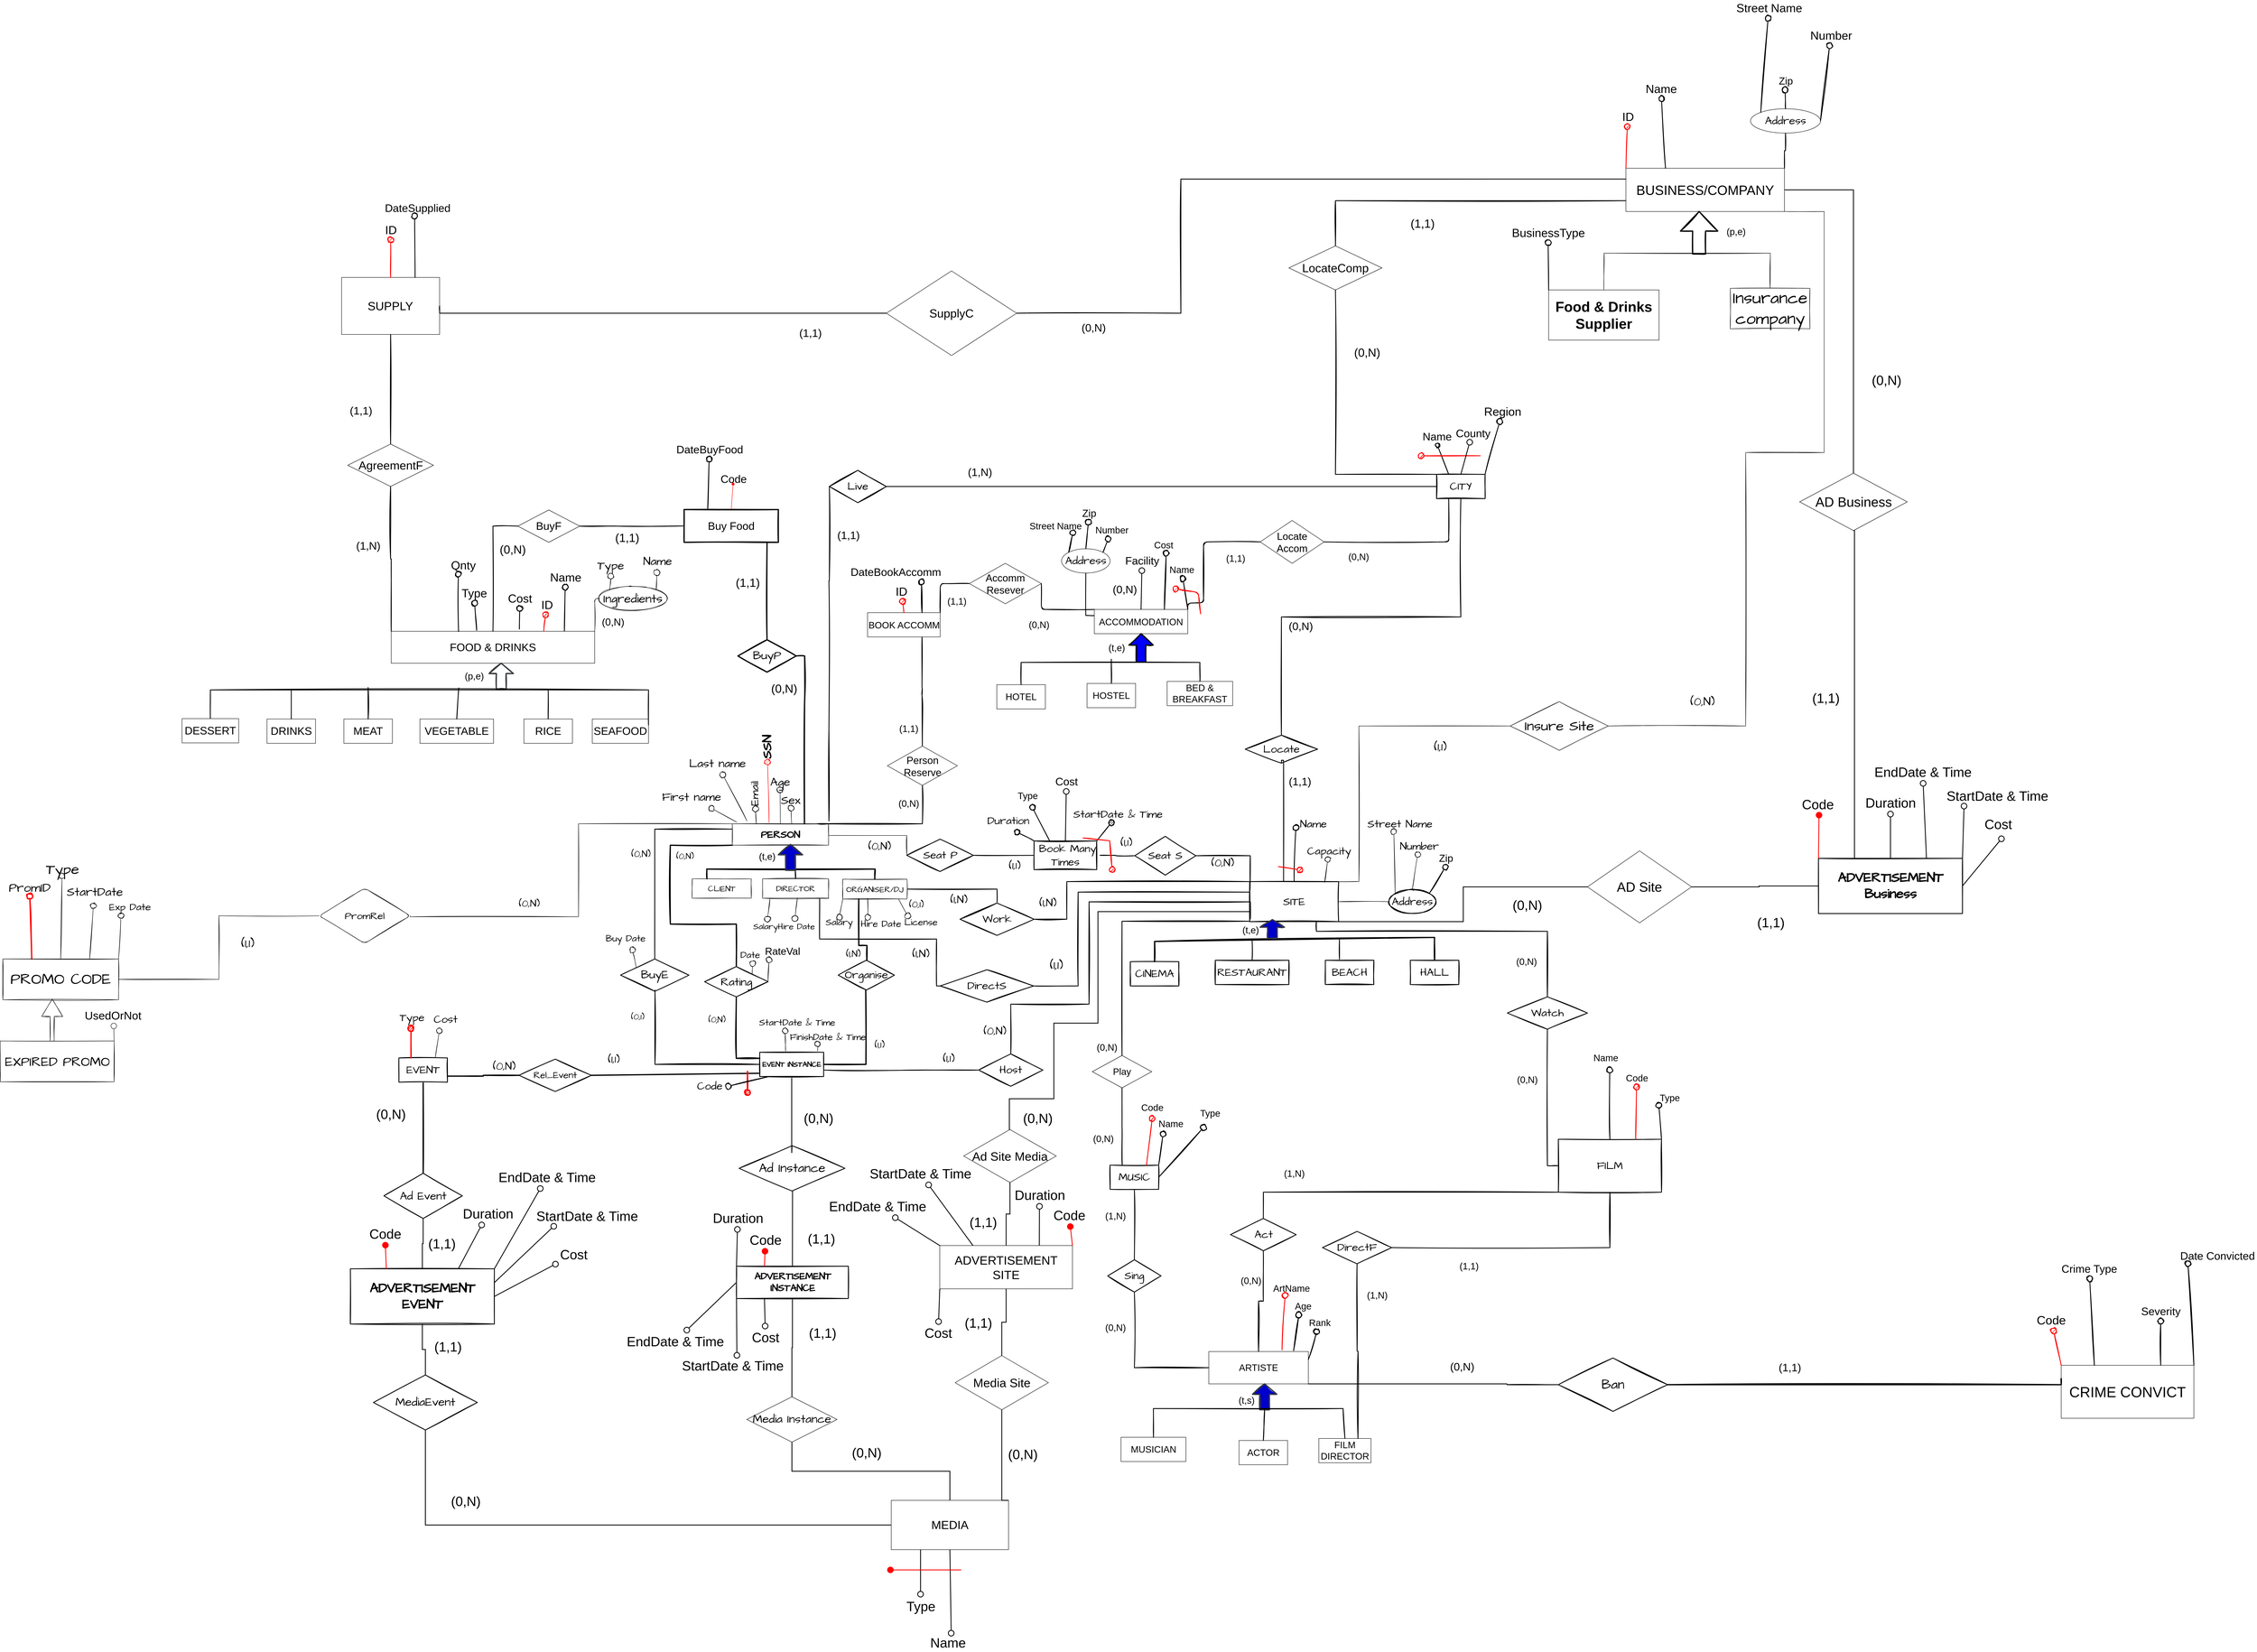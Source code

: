 <mxfile version="20.0.4" type="google" pages="2"><diagram id="b4JfUJ6dNkJ6ByLKdopK" name="Page-1"><mxGraphModel dx="5341" dy="3754" grid="0" gridSize="10" guides="1" tooltips="1" connect="1" arrows="1" fold="1" page="1" pageScale="1" pageWidth="827" pageHeight="1169" math="0" shadow="0"><root><mxCell id="XCvSB4NHwrnIEGc8lqT1-0"/><mxCell id="XCvSB4NHwrnIEGc8lqT1-1" parent="XCvSB4NHwrnIEGc8lqT1-0"/><mxCell id="r9ho1K0MmHXx2_wQu2VP-10" value="CLIENT" style="whiteSpace=wrap;html=1;sketch=1;hachureGap=4;fontFamily=Architects Daughter;fontSource=https%3A%2F%2Ffonts.googleapis.com%2Fcss%3Ffamily%3DArchitects%2BDaughter;fontSize=20;" parent="XCvSB4NHwrnIEGc8lqT1-1" vertex="1"><mxGeometry x="-353" y="467" width="146" height="48" as="geometry"/></mxCell><mxCell id="r9ho1K0MmHXx2_wQu2VP-72" value="" style="edgeStyle=none;rounded=0;sketch=1;hachureGap=4;orthogonalLoop=1;jettySize=auto;html=1;shadow=0;fontFamily=Architects Daughter;fontSource=https%3A%2F%2Ffonts.googleapis.com%2Fcss%3Ffamily%3DArchitects%2BDaughter;fontSize=18;startArrow=none;startFill=0;endArrow=none;endFill=0;startSize=14;endSize=14;sourcePerimeterSpacing=8;targetPerimeterSpacing=2;strokeColor=#000000;strokeWidth=3;exitX=0.75;exitY=0;exitDx=0;exitDy=0;entryX=1;entryY=0.5;entryDx=0;entryDy=0;" parent="XCvSB4NHwrnIEGc8lqT1-1" source="r9ho1K0MmHXx2_wQu2VP-11" target="r9ho1K0MmHXx2_wQu2VP-18" edge="1"><mxGeometry relative="1" as="geometry"><mxPoint x="-107" y="331" as="sourcePoint"/><Array as="points"><mxPoint x="-75" y="26"/><mxPoint x="-75" y="-84"/></Array></mxGeometry></mxCell><mxCell id="r9ho1K0MmHXx2_wQu2VP-178" value="" style="edgeStyle=orthogonalEdgeStyle;rounded=0;sketch=1;hachureGap=4;orthogonalLoop=1;jettySize=auto;html=1;shadow=0;fontFamily=Architects Daughter;fontSource=https%3A%2F%2Ffonts.googleapis.com%2Fcss%3Ffamily%3DArchitects%2BDaughter;fontSize=27;startArrow=none;startFill=0;endArrow=none;endFill=0;startSize=14;endSize=14;sourcePerimeterSpacing=8;targetPerimeterSpacing=5;strokeColor=#000000;strokeWidth=1;entryX=0;entryY=0.5;entryDx=0;entryDy=0;exitX=1;exitY=0.5;exitDx=0;exitDy=0;" parent="XCvSB4NHwrnIEGc8lqT1-1" source="r9ho1K0MmHXx2_wQu2VP-11" target="r9ho1K0MmHXx2_wQu2VP-177" edge="1"><mxGeometry relative="1" as="geometry"><mxPoint x="18" y="381" as="sourcePoint"/><Array as="points"><mxPoint x="177" y="360"/></Array></mxGeometry></mxCell><mxCell id="r9ho1K0MmHXx2_wQu2VP-11" value="&lt;font style=&quot;font-size: 25px&quot;&gt;&lt;b&gt;PERSON&lt;/b&gt;&lt;/font&gt;" style="rounded=0;whiteSpace=wrap;html=1;sketch=1;hachureGap=4;fontFamily=Architects Daughter;fontSource=https%3A%2F%2Ffonts.googleapis.com%2Fcss%3Ffamily%3DArchitects%2BDaughter;fontSize=20;" parent="XCvSB4NHwrnIEGc8lqT1-1" vertex="1"><mxGeometry x="-254" y="331" width="238" height="53" as="geometry"/></mxCell><mxCell id="r9ho1K0MmHXx2_wQu2VP-196" value="" style="edgeStyle=orthogonalEdgeStyle;rounded=0;sketch=1;hachureGap=4;orthogonalLoop=1;jettySize=auto;html=1;shadow=0;fontFamily=Architects Daughter;fontSource=https%3A%2F%2Ffonts.googleapis.com%2Fcss%3Ffamily%3DArchitects%2BDaughter;fontSize=27;startArrow=none;startFill=0;endArrow=none;endFill=0;startSize=14;endSize=14;sourcePerimeterSpacing=8;targetPerimeterSpacing=2;strokeColor=#000000;strokeWidth=2;exitX=1;exitY=1;exitDx=0;exitDy=0;entryX=0;entryY=0.5;entryDx=0;entryDy=0;" parent="XCvSB4NHwrnIEGc8lqT1-1" source="r9ho1K0MmHXx2_wQu2VP-12" target="r9ho1K0MmHXx2_wQu2VP-195" edge="1"><mxGeometry relative="1" as="geometry"><Array as="points"><mxPoint x="-38" y="515"/><mxPoint x="-38" y="616"/><mxPoint x="251" y="616"/><mxPoint x="251" y="732"/></Array></mxGeometry></mxCell><mxCell id="r9ho1K0MmHXx2_wQu2VP-12" value="DIRECTOR" style="whiteSpace=wrap;html=1;sketch=1;hachureGap=4;fontFamily=Architects Daughter;fontSource=https%3A%2F%2Ffonts.googleapis.com%2Fcss%3Ffamily%3DArchitects%2BDaughter;fontSize=20;" parent="XCvSB4NHwrnIEGc8lqT1-1" vertex="1"><mxGeometry x="-179" y="467" width="163" height="48" as="geometry"/></mxCell><mxCell id="r9ho1K0MmHXx2_wQu2VP-194" value="" style="edgeStyle=orthogonalEdgeStyle;rounded=0;sketch=1;hachureGap=4;orthogonalLoop=1;jettySize=auto;html=1;shadow=0;fontFamily=Architects Daughter;fontSource=https%3A%2F%2Ffonts.googleapis.com%2Fcss%3Ffamily%3DArchitects%2BDaughter;fontSize=27;startArrow=none;startFill=0;endArrow=none;endFill=0;startSize=14;endSize=14;sourcePerimeterSpacing=8;targetPerimeterSpacing=2;strokeColor=#000000;strokeWidth=2;exitX=1;exitY=0.5;exitDx=0;exitDy=0;" parent="XCvSB4NHwrnIEGc8lqT1-1" source="r9ho1K0MmHXx2_wQu2VP-13" target="r9ho1K0MmHXx2_wQu2VP-193" edge="1"><mxGeometry relative="1" as="geometry"/></mxCell><mxCell id="r9ho1K0MmHXx2_wQu2VP-13" value="ORGANISER/DJ" style="whiteSpace=wrap;html=1;sketch=1;hachureGap=4;fontFamily=Architects Daughter;fontSource=https%3A%2F%2Ffonts.googleapis.com%2Fcss%3Ffamily%3DArchitects%2BDaughter;fontSize=20;" parent="XCvSB4NHwrnIEGc8lqT1-1" vertex="1"><mxGeometry x="19" y="468" width="159" height="49" as="geometry"/></mxCell><mxCell id="r9ho1K0MmHXx2_wQu2VP-15" value="" style="endArrow=none;html=1;rounded=0;shadow=0;sketch=1;hachureGap=4;fontFamily=Architects Daughter;fontSource=https%3A%2F%2Ffonts.googleapis.com%2Fcss%3Ffamily%3DArchitects%2BDaughter;fontSize=16;startSize=14;endSize=14;sourcePerimeterSpacing=8;targetPerimeterSpacing=8;entryX=0.5;entryY=0;entryDx=0;entryDy=0;exitX=0.25;exitY=0;exitDx=0;exitDy=0;strokeWidth=3;" parent="XCvSB4NHwrnIEGc8lqT1-1" source="r9ho1K0MmHXx2_wQu2VP-10" target="r9ho1K0MmHXx2_wQu2VP-13" edge="1"><mxGeometry width="50" height="50" relative="1" as="geometry"><mxPoint x="-295" y="475" as="sourcePoint"/><mxPoint x="110" y="451" as="targetPoint"/><Array as="points"><mxPoint x="-317" y="443"/><mxPoint x="99" y="443"/></Array></mxGeometry></mxCell><mxCell id="r9ho1K0MmHXx2_wQu2VP-17" value="" style="shape=singleArrow;whiteSpace=wrap;html=1;arrowWidth=0.4;arrowSize=0.4;sketch=1;hachureGap=4;fontFamily=Architects Daughter;fontSource=https%3A%2F%2Ffonts.googleapis.com%2Fcss%3Ffamily%3DArchitects%2BDaughter;fontSize=20;direction=north;fillColor=#0000CC;strokeColor=#36393d;gradientDirection=radial;strokeWidth=3;fillStyle=solid;" parent="XCvSB4NHwrnIEGc8lqT1-1" vertex="1"><mxGeometry x="-140" y="382" width="60" height="64" as="geometry"/></mxCell><mxCell id="r9ho1K0MmHXx2_wQu2VP-73" value="" style="edgeStyle=none;rounded=0;sketch=1;hachureGap=4;orthogonalLoop=1;jettySize=auto;html=1;shadow=0;fontFamily=Architects Daughter;fontSource=https%3A%2F%2Ffonts.googleapis.com%2Fcss%3Ffamily%3DArchitects%2BDaughter;fontSize=18;startArrow=none;startFill=0;endArrow=none;endFill=0;startSize=14;endSize=14;sourcePerimeterSpacing=8;targetPerimeterSpacing=2;strokeColor=#000000;strokeWidth=3;exitX=0.5;exitY=0;exitDx=0;exitDy=0;entryX=0.88;entryY=1;entryDx=0;entryDy=0;entryPerimeter=0;" parent="XCvSB4NHwrnIEGc8lqT1-1" source="r9ho1K0MmHXx2_wQu2VP-18" target="r9ho1K0MmHXx2_wQu2VP-20" edge="1"><mxGeometry relative="1" as="geometry"><mxPoint x="-171" y="-26" as="targetPoint"/></mxGeometry></mxCell><mxCell id="r9ho1K0MmHXx2_wQu2VP-18" value="&lt;font style=&quot;font-size: 29px&quot;&gt;BuyP&lt;/font&gt;" style="rhombus;whiteSpace=wrap;html=1;sketch=1;hachureGap=4;fontFamily=Architects Daughter;fontSource=https%3A%2F%2Ffonts.googleapis.com%2Fcss%3Ffamily%3DArchitects%2BDaughter;fontSize=20;strokeWidth=3;fillColor=none;gradientColor=none;gradientDirection=radial;" parent="XCvSB4NHwrnIEGc8lqT1-1" vertex="1"><mxGeometry x="-240" y="-124" width="144" height="80" as="geometry"/></mxCell><mxCell id="r9ho1K0MmHXx2_wQu2VP-20" value="&lt;span style=&quot;font-family: &amp;#34;helvetica&amp;#34; ; font-size: 27px&quot;&gt;Buy Food&lt;/span&gt;" style="whiteSpace=wrap;html=1;sketch=1;hachureGap=4;fontFamily=Architects Daughter;fontSource=https%3A%2F%2Ffonts.googleapis.com%2Fcss%3Ffamily%3DArchitects%2BDaughter;fontSize=20;strokeWidth=3;fillColor=none;gradientColor=none;gradientDirection=radial;" parent="XCvSB4NHwrnIEGc8lqT1-1" vertex="1"><mxGeometry x="-373" y="-446" width="233" height="81" as="geometry"/></mxCell><mxCell id="j17p9TNfGaC_ttTe9miC-32" value="" style="edgeStyle=orthogonalEdgeStyle;rounded=0;sketch=1;hachureGap=4;orthogonalLoop=1;jettySize=auto;html=1;fontFamily=Architects Daughter;fontSource=https%3A%2F%2Ffonts.googleapis.com%2Fcss%3Ffamily%3DArchitects%2BDaughter;fontSize=38;endArrow=none;endFill=0;startSize=14;endSize=14;sourcePerimeterSpacing=8;targetPerimeterSpacing=8;strokeColor=#000000;entryX=1;entryY=0.5;entryDx=0;entryDy=0;exitX=0;exitY=0.5;exitDx=0;exitDy=0;" parent="XCvSB4NHwrnIEGc8lqT1-1" source="j17p9TNfGaC_ttTe9miC-46" target="j17p9TNfGaC_ttTe9miC-31" edge="1"><mxGeometry relative="1" as="geometry"><mxPoint x="-1553.0" y="269.0" as="sourcePoint"/><mxPoint x="-1510" y="398" as="targetPoint"/></mxGeometry></mxCell><mxCell id="r9ho1K0MmHXx2_wQu2VP-28" value="" style="endArrow=oval;html=1;rounded=1;shadow=0;sketch=1;hachureGap=4;fontFamily=Architects Daughter;fontSource=https%3A%2F%2Ffonts.googleapis.com%2Fcss%3Ffamily%3DArchitects%2BDaughter;fontSize=13;startSize=14;endSize=14;sourcePerimeterSpacing=8;targetPerimeterSpacing=2;strokeWidth=3;endFill=0;exitX=0.25;exitY=0;exitDx=0;exitDy=0;strokeColor=#FF0000;" parent="XCvSB4NHwrnIEGc8lqT1-1" source="j17p9TNfGaC_ttTe9miC-31" target="j17p9TNfGaC_ttTe9miC-42" edge="1"><mxGeometry width="50" height="50" relative="1" as="geometry"><mxPoint x="-1936" y="571" as="sourcePoint"/><mxPoint x="-1964" y="521" as="targetPoint"/><Array as="points"/></mxGeometry></mxCell><mxCell id="r9ho1K0MmHXx2_wQu2VP-30" value="" style="endArrow=oval;html=1;rounded=0;shadow=0;sketch=1;hachureGap=4;fontFamily=Architects Daughter;fontSource=https%3A%2F%2Ffonts.googleapis.com%2Fcss%3Ffamily%3DArchitects%2BDaughter;fontSize=13;startSize=14;endSize=14;sourcePerimeterSpacing=8;targetPerimeterSpacing=2;strokeWidth=1;endFill=0;entryX=0.25;entryY=1;entryDx=0;entryDy=0;exitX=1;exitY=0;exitDx=0;exitDy=0;" parent="XCvSB4NHwrnIEGc8lqT1-1" source="j17p9TNfGaC_ttTe9miC-31" target="r9ho1K0MmHXx2_wQu2VP-34" edge="1"><mxGeometry width="50" height="50" relative="1" as="geometry"><mxPoint x="-1874" y="569" as="sourcePoint"/><mxPoint x="-1852" y="532" as="targetPoint"/></mxGeometry></mxCell><mxCell id="r9ho1K0MmHXx2_wQu2VP-32" value="&lt;font style=&quot;font-size: 36px&quot;&gt;Type&lt;/font&gt;" style="text;html=1;align=center;verticalAlign=middle;resizable=0;points=[];autosize=1;strokeColor=none;fillColor=none;sketch=1;hachureGap=4;fontFamily=Architects Daughter;fontSource=https%3A%2F%2Ffonts.googleapis.com%2Fcss%3Ffamily%3DArchitects%2BDaughter;fontSize=13;strokeWidth=2;rotation=0;" parent="XCvSB4NHwrnIEGc8lqT1-1" vertex="1"><mxGeometry x="-1951" y="430" width="81" height="28" as="geometry"/></mxCell><mxCell id="r9ho1K0MmHXx2_wQu2VP-34" value="&lt;span style=&quot;color: rgb(0 , 0 , 0) ; font-family: &amp;#34;architects daughter&amp;#34; ; font-style: normal ; font-weight: 400 ; letter-spacing: normal ; text-align: center ; text-indent: 0px ; text-transform: none ; word-spacing: 0px ; background-color: rgb(255 , 255 , 255) ; display: inline ; float: none&quot;&gt;&lt;font style=&quot;font-size: 25px&quot;&gt;Exp Date&lt;/font&gt;&lt;/span&gt;" style="text;whiteSpace=wrap;html=1;fontSize=16;fontFamily=Architects Daughter;" parent="XCvSB4NHwrnIEGc8lqT1-1" vertex="1"><mxGeometry x="-1796" y="515.5" width="124" height="43" as="geometry"/></mxCell><mxCell id="r9ho1K0MmHXx2_wQu2VP-44" value="" style="endArrow=oval;html=1;rounded=0;shadow=0;sketch=1;hachureGap=4;fontFamily=Architects Daughter;fontSource=https%3A%2F%2Ffonts.googleapis.com%2Fcss%3Ffamily%3DArchitects%2BDaughter;fontSize=13;startSize=14;endSize=14;sourcePerimeterSpacing=8;targetPerimeterSpacing=2;strokeWidth=1;endFill=0;exitX=0.5;exitY=0;exitDx=0;exitDy=0;" parent="XCvSB4NHwrnIEGc8lqT1-1" source="j17p9TNfGaC_ttTe9miC-31" target="r9ho1K0MmHXx2_wQu2VP-32" edge="1"><mxGeometry width="50" height="50" relative="1" as="geometry"><mxPoint x="-1907" y="562" as="sourcePoint"/><mxPoint x="-1907" y="518" as="targetPoint"/></mxGeometry></mxCell><mxCell id="r9ho1K0MmHXx2_wQu2VP-48" value="" style="endArrow=none;html=1;rounded=0;shadow=0;sketch=1;hachureGap=4;fontFamily=Architects Daughter;fontSource=https%3A%2F%2Ffonts.googleapis.com%2Fcss%3Ffamily%3DArchitects%2BDaughter;fontSize=17;startSize=14;endSize=14;sourcePerimeterSpacing=8;targetPerimeterSpacing=2;strokeWidth=1;startArrow=oval;startFill=0;" parent="XCvSB4NHwrnIEGc8lqT1-1" edge="1"><mxGeometry width="50" height="50" relative="1" as="geometry"><mxPoint x="-167" y="567" as="sourcePoint"/><mxPoint x="-161" y="517" as="targetPoint"/></mxGeometry></mxCell><mxCell id="r9ho1K0MmHXx2_wQu2VP-49" value="" style="endArrow=none;html=1;rounded=0;shadow=0;sketch=1;hachureGap=4;fontFamily=Architects Daughter;fontSource=https%3A%2F%2Ffonts.googleapis.com%2Fcss%3Ffamily%3DArchitects%2BDaughter;fontSize=17;startSize=14;endSize=14;sourcePerimeterSpacing=8;targetPerimeterSpacing=2;strokeWidth=1;startArrow=oval;startFill=0;" parent="XCvSB4NHwrnIEGc8lqT1-1" edge="1"><mxGeometry width="50" height="50" relative="1" as="geometry"><mxPoint x="-99.0" y="565" as="sourcePoint"/><mxPoint x="-93" y="515" as="targetPoint"/></mxGeometry></mxCell><mxCell id="r9ho1K0MmHXx2_wQu2VP-50" value="&lt;font style=&quot;font-size: 21px&quot;&gt;Salary&lt;/font&gt;" style="text;html=1;align=center;verticalAlign=middle;resizable=0;points=[];autosize=1;strokeColor=none;fillColor=none;sketch=1;hachureGap=4;fontFamily=Architects Daughter;fontSource=https%3A%2F%2Ffonts.googleapis.com%2Fcss%3Ffamily%3DArchitects%2BDaughter;fontSize=17;" parent="XCvSB4NHwrnIEGc8lqT1-1" vertex="1"><mxGeometry x="-204" y="572" width="64" height="25" as="geometry"/></mxCell><mxCell id="r9ho1K0MmHXx2_wQu2VP-51" value="&lt;font style=&quot;font-size: 21px&quot;&gt;Hire Date&lt;/font&gt;" style="text;html=1;align=center;verticalAlign=middle;resizable=0;points=[];autosize=1;strokeColor=none;fillColor=none;sketch=1;hachureGap=4;fontFamily=Architects Daughter;fontSource=https%3A%2F%2Ffonts.googleapis.com%2Fcss%3Ffamily%3DArchitects%2BDaughter;fontSize=17;" parent="XCvSB4NHwrnIEGc8lqT1-1" vertex="1"><mxGeometry x="-142" y="572" width="92" height="25" as="geometry"/></mxCell><mxCell id="r9ho1K0MmHXx2_wQu2VP-53" value="" style="endArrow=none;html=1;rounded=0;shadow=0;sketch=1;hachureGap=4;fontFamily=Architects Daughter;fontSource=https%3A%2F%2Ffonts.googleapis.com%2Fcss%3Ffamily%3DArchitects%2BDaughter;fontSize=21;startSize=14;endSize=14;sourcePerimeterSpacing=8;targetPerimeterSpacing=2;strokeWidth=1;entryX=0;entryY=1;entryDx=0;entryDy=0;startArrow=oval;startFill=0;" parent="XCvSB4NHwrnIEGc8lqT1-1" target="r9ho1K0MmHXx2_wQu2VP-13" edge="1"><mxGeometry width="50" height="50" relative="1" as="geometry"><mxPoint x="11" y="562" as="sourcePoint"/><mxPoint x="61" y="517" as="targetPoint"/></mxGeometry></mxCell><mxCell id="r9ho1K0MmHXx2_wQu2VP-54" value="" style="endArrow=none;html=1;rounded=0;shadow=0;sketch=1;hachureGap=4;fontFamily=Architects Daughter;fontSource=https%3A%2F%2Ffonts.googleapis.com%2Fcss%3Ffamily%3DArchitects%2BDaughter;fontSize=21;startSize=14;endSize=14;sourcePerimeterSpacing=8;targetPerimeterSpacing=2;strokeWidth=1;entryX=0;entryY=1;entryDx=0;entryDy=0;startArrow=oval;startFill=0;" parent="XCvSB4NHwrnIEGc8lqT1-1" edge="1"><mxGeometry width="50" height="50" relative="1" as="geometry"><mxPoint x="81" y="562" as="sourcePoint"/><mxPoint x="81" y="515.0" as="targetPoint"/><Array as="points"/></mxGeometry></mxCell><mxCell id="r9ho1K0MmHXx2_wQu2VP-55" value="" style="endArrow=none;html=1;rounded=0;shadow=0;sketch=1;hachureGap=4;fontFamily=Architects Daughter;fontSource=https%3A%2F%2Ffonts.googleapis.com%2Fcss%3Ffamily%3DArchitects%2BDaughter;fontSize=21;startSize=14;endSize=14;sourcePerimeterSpacing=8;targetPerimeterSpacing=2;strokeWidth=1;entryX=0;entryY=1;entryDx=0;entryDy=0;startArrow=oval;startFill=0;" parent="XCvSB4NHwrnIEGc8lqT1-1" edge="1"><mxGeometry width="50" height="50" relative="1" as="geometry"><mxPoint x="180" y="559" as="sourcePoint"/><mxPoint x="157" y="517.0" as="targetPoint"/></mxGeometry></mxCell><mxCell id="r9ho1K0MmHXx2_wQu2VP-56" value="&lt;font style=&quot;font-size: 23px&quot;&gt;Salary&lt;/font&gt;" style="text;html=1;align=center;verticalAlign=middle;resizable=0;points=[];autosize=1;strokeColor=none;fillColor=none;sketch=1;hachureGap=4;fontFamily=Architects Daughter;fontSource=https%3A%2F%2Ffonts.googleapis.com%2Fcss%3Ffamily%3DArchitects%2BDaughter;fontSize=21;" parent="XCvSB4NHwrnIEGc8lqT1-1" vertex="1"><mxGeometry x="-25" y="560" width="69" height="29" as="geometry"/></mxCell><mxCell id="r9ho1K0MmHXx2_wQu2VP-57" value="Hire Date" style="text;html=1;align=center;verticalAlign=middle;resizable=0;points=[];autosize=1;strokeColor=none;fillColor=none;sketch=1;hachureGap=4;fontFamily=Architects Daughter;fontSource=https%3A%2F%2Ffonts.googleapis.com%2Fcss%3Ffamily%3DArchitects%2BDaughter;fontSize=23;" parent="XCvSB4NHwrnIEGc8lqT1-1" vertex="1"><mxGeometry x="63" y="563" width="100" height="32" as="geometry"/></mxCell><mxCell id="r9ho1K0MmHXx2_wQu2VP-58" value="License" style="text;html=1;align=center;verticalAlign=middle;resizable=0;points=[];autosize=1;strokeColor=none;fillColor=none;sketch=1;hachureGap=4;fontFamily=Architects Daughter;fontSource=https%3A%2F%2Ffonts.googleapis.com%2Fcss%3Ffamily%3DArchitects%2BDaughter;fontSize=23;" parent="XCvSB4NHwrnIEGc8lqT1-1" vertex="1"><mxGeometry x="171" y="558.5" width="81" height="32" as="geometry"/></mxCell><mxCell id="r9ho1K0MmHXx2_wQu2VP-59" value="" style="endArrow=oval;html=1;rounded=0;shadow=0;sketch=1;hachureGap=4;fontFamily=Architects Daughter;fontSource=https%3A%2F%2Ffonts.googleapis.com%2Fcss%3Ffamily%3DArchitects%2BDaughter;fontSize=21;startSize=14;endSize=14;sourcePerimeterSpacing=8;targetPerimeterSpacing=2;strokeWidth=1;endFill=0;exitX=0.5;exitY=0;exitDx=0;exitDy=0;" parent="XCvSB4NHwrnIEGc8lqT1-1" source="r9ho1K0MmHXx2_wQu2VP-11" target="r9ho1K0MmHXx2_wQu2VP-63" edge="1"><mxGeometry width="50" height="50" relative="1" as="geometry"><mxPoint x="-164" y="343.0" as="sourcePoint"/><mxPoint x="-174" y="290" as="targetPoint"/></mxGeometry></mxCell><mxCell id="r9ho1K0MmHXx2_wQu2VP-60" value="" style="endArrow=oval;html=1;rounded=0;shadow=0;sketch=1;hachureGap=4;fontFamily=Architects Daughter;fontSource=https%3A%2F%2Ffonts.googleapis.com%2Fcss%3Ffamily%3DArchitects%2BDaughter;fontSize=21;startSize=14;endSize=14;sourcePerimeterSpacing=8;targetPerimeterSpacing=2;strokeWidth=1;endFill=0;exitX=0.618;exitY=-0.015;exitDx=0;exitDy=0;exitPerimeter=0;" parent="XCvSB4NHwrnIEGc8lqT1-1" source="r9ho1K0MmHXx2_wQu2VP-11" target="r9ho1K0MmHXx2_wQu2VP-64" edge="1"><mxGeometry width="50" height="50" relative="1" as="geometry"><mxPoint x="-146" y="337.0" as="sourcePoint"/><mxPoint x="-142" y="192" as="targetPoint"/></mxGeometry></mxCell><mxCell id="r9ho1K0MmHXx2_wQu2VP-61" value="" style="endArrow=oval;html=1;rounded=0;shadow=0;sketch=1;hachureGap=4;fontFamily=Architects Daughter;fontSource=https%3A%2F%2Ffonts.googleapis.com%2Fcss%3Ffamily%3DArchitects%2BDaughter;fontSize=21;startSize=14;endSize=14;sourcePerimeterSpacing=8;targetPerimeterSpacing=2;strokeWidth=1;endFill=1;strokeColor=#FF0000;fillColor=#cce5ff;exitX=0.382;exitY=-0.053;exitDx=0;exitDy=0;exitPerimeter=0;" parent="XCvSB4NHwrnIEGc8lqT1-1" source="r9ho1K0MmHXx2_wQu2VP-11" target="r9ho1K0MmHXx2_wQu2VP-67" edge="1"><mxGeometry width="50" height="50" relative="1" as="geometry"><mxPoint x="-159" y="343" as="sourcePoint"/><mxPoint x="-207" y="343" as="targetPoint"/></mxGeometry></mxCell><mxCell id="r9ho1K0MmHXx2_wQu2VP-62" value="" style="endArrow=oval;html=1;rounded=0;shadow=0;sketch=1;hachureGap=4;fontFamily=Architects Daughter;fontSource=https%3A%2F%2Ffonts.googleapis.com%2Fcss%3Ffamily%3DArchitects%2BDaughter;fontSize=21;startSize=14;endSize=14;targetPerimeterSpacing=2;strokeWidth=1;endFill=0;exitX=0.25;exitY=0;exitDx=0;exitDy=0;startArrow=none;" parent="XCvSB4NHwrnIEGc8lqT1-1" source="r9ho1K0MmHXx2_wQu2VP-11" target="r9ho1K0MmHXx2_wQu2VP-65" edge="1"><mxGeometry width="50" height="50" relative="1" as="geometry"><mxPoint x="-270" y="273" as="sourcePoint"/><mxPoint x="-239" y="359" as="targetPoint"/></mxGeometry></mxCell><mxCell id="r9ho1K0MmHXx2_wQu2VP-63" value="&lt;font style=&quot;font-size: 29px&quot;&gt;Age&lt;/font&gt;" style="text;html=1;align=center;verticalAlign=middle;resizable=0;points=[];autosize=1;strokeColor=none;fillColor=none;sketch=1;hachureGap=4;fontFamily=Architects Daughter;fontSource=https%3A%2F%2Ffonts.googleapis.com%2Fcss%3Ffamily%3DArchitects%2BDaughter;fontSize=23;" parent="XCvSB4NHwrnIEGc8lqT1-1" vertex="1"><mxGeometry x="-165.45" y="212" width="59" height="33" as="geometry"/></mxCell><mxCell id="r9ho1K0MmHXx2_wQu2VP-64" value="&lt;font style=&quot;font-size: 29px&quot;&gt;Sex&lt;/font&gt;" style="text;html=1;align=center;verticalAlign=middle;resizable=0;points=[];autosize=1;strokeColor=none;fillColor=none;sketch=1;hachureGap=4;fontFamily=Architects Daughter;fontSource=https%3A%2F%2Ffonts.googleapis.com%2Fcss%3Ffamily%3DArchitects%2BDaughter;fontSize=23;" parent="XCvSB4NHwrnIEGc8lqT1-1" vertex="1"><mxGeometry x="-139" y="257" width="58" height="33" as="geometry"/></mxCell><mxCell id="r9ho1K0MmHXx2_wQu2VP-65" value="&lt;font style=&quot;font-size: 28px&quot;&gt;Email&lt;/font&gt;" style="text;html=1;align=center;verticalAlign=middle;resizable=0;points=[];autosize=1;strokeColor=none;fillColor=none;sketch=1;hachureGap=4;fontFamily=Architects Daughter;fontSource=https%3A%2F%2Ffonts.googleapis.com%2Fcss%3Ffamily%3DArchitects%2BDaughter;fontSize=23;rotation=270;" parent="XCvSB4NHwrnIEGc8lqT1-1" vertex="1"><mxGeometry x="-234" y="240" width="71" height="34" as="geometry"/></mxCell><mxCell id="r9ho1K0MmHXx2_wQu2VP-67" value="&lt;font size=&quot;1&quot;&gt;&lt;b style=&quot;font-size: 31px&quot;&gt;SSN&lt;/b&gt;&lt;/font&gt;" style="text;html=1;align=center;verticalAlign=middle;resizable=0;points=[];autosize=1;strokeColor=none;fillColor=none;sketch=1;hachureGap=4;fontFamily=Architects Daughter;fontSource=https%3A%2F%2Ffonts.googleapis.com%2Fcss%3Ffamily%3DArchitects%2BDaughter;fontSize=18;rotation=270;" parent="XCvSB4NHwrnIEGc8lqT1-1" vertex="1"><mxGeometry x="-202" y="126" width="69" height="32" as="geometry"/></mxCell><mxCell id="r9ho1K0MmHXx2_wQu2VP-78" value="" style="edgeStyle=orthogonalEdgeStyle;rounded=0;sketch=1;hachureGap=4;orthogonalLoop=1;jettySize=auto;html=1;shadow=0;fontFamily=Architects Daughter;fontSource=https%3A%2F%2Ffonts.googleapis.com%2Fcss%3Ffamily%3DArchitects%2BDaughter;fontSize=18;startArrow=none;startFill=0;endArrow=none;endFill=0;startSize=14;endSize=14;sourcePerimeterSpacing=8;targetPerimeterSpacing=2;strokeColor=#000000;strokeWidth=3;exitX=0;exitY=0.25;exitDx=0;exitDy=0;entryX=0.5;entryY=1;entryDx=0;entryDy=0;" parent="XCvSB4NHwrnIEGc8lqT1-1" source="r9ho1K0MmHXx2_wQu2VP-76" target="r9ho1K0MmHXx2_wQu2VP-99" edge="1"><mxGeometry relative="1" as="geometry"><mxPoint x="-245" y="755" as="targetPoint"/></mxGeometry></mxCell><mxCell id="r9ho1K0MmHXx2_wQu2VP-167" value="" style="edgeStyle=orthogonalEdgeStyle;rounded=0;sketch=1;hachureGap=4;orthogonalLoop=1;jettySize=auto;html=1;shadow=0;fontFamily=Architects Daughter;fontSource=https%3A%2F%2Ffonts.googleapis.com%2Fcss%3Ffamily%3DArchitects%2BDaughter;fontSize=27;startArrow=none;startFill=0;endArrow=none;endFill=0;startSize=14;endSize=14;sourcePerimeterSpacing=8;targetPerimeterSpacing=2;strokeColor=#000000;strokeWidth=2;" parent="XCvSB4NHwrnIEGc8lqT1-1" target="r9ho1K0MmHXx2_wQu2VP-166" edge="1"><mxGeometry relative="1" as="geometry"><mxPoint x="-26" y="940" as="sourcePoint"/></mxGeometry></mxCell><mxCell id="8bVqZtDmUhgMDgfJ4qnd-34" value="" style="edgeStyle=orthogonalEdgeStyle;rounded=0;orthogonalLoop=1;jettySize=auto;html=1;fontSize=24;startArrow=none;startFill=0;endArrow=none;endFill=0;startSize=14;endSize=14;sourcePerimeterSpacing=8;targetPerimeterSpacing=6;strokeColor=#000000;strokeWidth=2;entryX=0.5;entryY=0;entryDx=0;entryDy=0;" parent="XCvSB4NHwrnIEGc8lqT1-1" target="8bVqZtDmUhgMDgfJ4qnd-33" edge="1"><mxGeometry relative="1" as="geometry"><mxPoint x="-107" y="959" as="sourcePoint"/><Array as="points"><mxPoint x="-107" y="1145"/></Array></mxGeometry></mxCell><mxCell id="r9ho1K0MmHXx2_wQu2VP-76" value="&lt;b&gt;EVENT INSTANCE&lt;/b&gt;" style="whiteSpace=wrap;html=1;sketch=1;hachureGap=4;fontFamily=Architects Daughter;fontSource=https%3A%2F%2Ffonts.googleapis.com%2Fcss%3Ffamily%3DArchitects%2BDaughter;fontSize=18;strokeWidth=2;fillColor=none;gradientColor=none;gradientDirection=radial;" parent="XCvSB4NHwrnIEGc8lqT1-1" vertex="1"><mxGeometry x="-186" y="896" width="158" height="60" as="geometry"/></mxCell><mxCell id="r9ho1K0MmHXx2_wQu2VP-79" value="" style="edgeStyle=orthogonalEdgeStyle;rounded=0;sketch=1;hachureGap=4;orthogonalLoop=1;jettySize=auto;html=1;shadow=0;fontFamily=Architects Daughter;fontSource=https%3A%2F%2Ffonts.googleapis.com%2Fcss%3Ffamily%3DArchitects%2BDaughter;fontSize=22;startArrow=none;startFill=0;endArrow=none;endFill=0;startSize=14;endSize=14;sourcePerimeterSpacing=8;targetPerimeterSpacing=2;strokeColor=#000000;strokeWidth=3;exitX=0.5;exitY=0;exitDx=0;exitDy=0;entryX=0;entryY=1;entryDx=0;entryDy=0;" parent="XCvSB4NHwrnIEGc8lqT1-1" source="r9ho1K0MmHXx2_wQu2VP-99" target="r9ho1K0MmHXx2_wQu2VP-11" edge="1"><mxGeometry relative="1" as="geometry"><mxPoint x="-240" y="689" as="sourcePoint"/><mxPoint x="-395" y="364" as="targetPoint"/><Array as="points"><mxPoint x="-244" y="579"/><mxPoint x="-407" y="579"/><mxPoint x="-407" y="384"/></Array></mxGeometry></mxCell><mxCell id="r9ho1K0MmHXx2_wQu2VP-80" value="" style="endArrow=none;html=1;rounded=0;shadow=0;sketch=1;hachureGap=4;fontFamily=Architects Daughter;fontSource=https%3A%2F%2Ffonts.googleapis.com%2Fcss%3Ffamily%3DArchitects%2BDaughter;fontSize=23;startSize=14;endSize=14;sourcePerimeterSpacing=8;targetPerimeterSpacing=2;strokeColor=#000000;strokeWidth=2;entryX=0.5;entryY=1;entryDx=0;entryDy=0;edgeStyle=orthogonalEdgeStyle;exitX=0;exitY=0.5;exitDx=0;exitDy=0;" parent="XCvSB4NHwrnIEGc8lqT1-1" source="r9ho1K0MmHXx2_wQu2VP-76" edge="1"><mxGeometry width="50" height="50" relative="1" as="geometry"><mxPoint x="-308" y="881" as="sourcePoint"/><mxPoint x="-445" y="742.0" as="targetPoint"/><Array as="points"><mxPoint x="-445" y="926"/></Array></mxGeometry></mxCell><mxCell id="r9ho1K0MmHXx2_wQu2VP-81" value="" style="endArrow=none;html=1;rounded=0;shadow=0;sketch=1;hachureGap=4;fontFamily=Architects Daughter;fontSource=https%3A%2F%2Ffonts.googleapis.com%2Fcss%3Ffamily%3DArchitects%2BDaughter;fontSize=23;startSize=14;endSize=14;sourcePerimeterSpacing=8;targetPerimeterSpacing=2;strokeColor=#000000;strokeWidth=2;exitX=0.5;exitY=0;exitDx=0;exitDy=0;edgeStyle=orthogonalEdgeStyle;entryX=0;entryY=0.25;entryDx=0;entryDy=0;" parent="XCvSB4NHwrnIEGc8lqT1-1" source="r9ho1K0MmHXx2_wQu2VP-100" target="r9ho1K0MmHXx2_wQu2VP-11" edge="1"><mxGeometry width="50" height="50" relative="1" as="geometry"><mxPoint x="-445" y="701.0" as="sourcePoint"/><mxPoint x="-255" y="383" as="targetPoint"/><Array as="points"><mxPoint x="-446" y="344"/></Array></mxGeometry></mxCell><mxCell id="r9ho1K0MmHXx2_wQu2VP-84" value="(0,N)" style="text;html=1;align=center;verticalAlign=middle;resizable=0;points=[];autosize=1;strokeColor=none;fillColor=none;sketch=1;hachureGap=4;fontFamily=Architects Daughter;fontSource=https%3A%2F%2Ffonts.googleapis.com%2Fcss%3Ffamily%3DArchitects%2BDaughter;fontSize=23;" parent="XCvSB4NHwrnIEGc8lqT1-1" vertex="1"><mxGeometry x="-510" y="390" width="59" height="32" as="geometry"/></mxCell><mxCell id="r9ho1K0MmHXx2_wQu2VP-85" value="(0;N)" style="text;html=1;align=center;verticalAlign=middle;resizable=0;points=[];autosize=1;strokeColor=none;fillColor=none;sketch=1;hachureGap=4;fontFamily=Architects Daughter;fontSource=https%3A%2F%2Ffonts.googleapis.com%2Fcss%3Ffamily%3DArchitects%2BDaughter;fontSize=21;" parent="XCvSB4NHwrnIEGc8lqT1-1" vertex="1"><mxGeometry x="-320" y="800.5" width="56" height="29" as="geometry"/></mxCell><mxCell id="r9ho1K0MmHXx2_wQu2VP-86" value="(0,1)" style="text;html=1;align=center;verticalAlign=middle;resizable=0;points=[];autosize=1;strokeColor=none;fillColor=none;sketch=1;hachureGap=4;fontFamily=Architects Daughter;fontSource=https%3A%2F%2Ffonts.googleapis.com%2Fcss%3Ffamily%3DArchitects%2BDaughter;fontSize=21;" parent="XCvSB4NHwrnIEGc8lqT1-1" vertex="1"><mxGeometry x="-510" y="793" width="43" height="29" as="geometry"/></mxCell><mxCell id="r9ho1K0MmHXx2_wQu2VP-87" value="(0,N)" style="text;html=1;align=center;verticalAlign=middle;resizable=0;points=[];autosize=1;strokeColor=none;fillColor=none;sketch=1;hachureGap=4;fontFamily=Architects Daughter;fontSource=https%3A%2F%2Ffonts.googleapis.com%2Fcss%3Ffamily%3DArchitects%2BDaughter;fontSize=21;" parent="XCvSB4NHwrnIEGc8lqT1-1" vertex="1"><mxGeometry x="-398" y="396" width="54" height="29" as="geometry"/></mxCell><mxCell id="r9ho1K0MmHXx2_wQu2VP-89" value="" style="endArrow=none;html=1;rounded=0;shadow=0;sketch=1;hachureGap=4;fontFamily=Architects Daughter;fontSource=https%3A%2F%2Ffonts.googleapis.com%2Fcss%3Ffamily%3DArchitects%2BDaughter;fontSize=23;startSize=14;endSize=14;sourcePerimeterSpacing=8;targetPerimeterSpacing=2;strokeColor=#000000;strokeWidth=3;entryX=0.5;entryY=1;entryDx=0;entryDy=0;exitX=1;exitY=0.5;exitDx=0;exitDy=0;edgeStyle=orthogonalEdgeStyle;" parent="XCvSB4NHwrnIEGc8lqT1-1" source="r9ho1K0MmHXx2_wQu2VP-76" edge="1"><mxGeometry width="50" height="50" relative="1" as="geometry"><mxPoint x="29" y="841" as="sourcePoint"/><mxPoint x="76" y="742.0" as="targetPoint"/></mxGeometry></mxCell><mxCell id="r9ho1K0MmHXx2_wQu2VP-90" value="" style="endArrow=none;html=1;rounded=0;shadow=0;sketch=1;hachureGap=4;fontFamily=Architects Daughter;fontSource=https%3A%2F%2Ffonts.googleapis.com%2Fcss%3Ffamily%3DArchitects%2BDaughter;fontSize=23;startSize=14;endSize=14;sourcePerimeterSpacing=8;targetPerimeterSpacing=2;strokeColor=#000000;strokeWidth=3;entryX=0.25;entryY=1;entryDx=0;entryDy=0;edgeStyle=orthogonalEdgeStyle;exitX=0.5;exitY=0;exitDx=0;exitDy=0;" parent="XCvSB4NHwrnIEGc8lqT1-1" source="r9ho1K0MmHXx2_wQu2VP-96" target="r9ho1K0MmHXx2_wQu2VP-13" edge="1"><mxGeometry width="50" height="50" relative="1" as="geometry"><mxPoint x="142" y="632" as="sourcePoint"/><mxPoint x="-110" y="626" as="targetPoint"/><Array as="points"><mxPoint x="79" y="632"/><mxPoint x="59" y="632"/></Array></mxGeometry></mxCell><mxCell id="r9ho1K0MmHXx2_wQu2VP-91" value="(1,1)" style="text;html=1;align=center;verticalAlign=middle;resizable=0;points=[];autosize=1;strokeColor=none;fillColor=none;sketch=1;hachureGap=4;fontFamily=Architects Daughter;fontSource=https%3A%2F%2Ffonts.googleapis.com%2Fcss%3Ffamily%3DArchitects%2BDaughter;fontSize=23;" parent="XCvSB4NHwrnIEGc8lqT1-1" vertex="1"><mxGeometry x="83" y="862" width="54" height="32" as="geometry"/></mxCell><mxCell id="r9ho1K0MmHXx2_wQu2VP-92" value="(1,N)" style="text;html=1;align=center;verticalAlign=middle;resizable=0;points=[];autosize=1;strokeColor=none;fillColor=none;sketch=1;hachureGap=4;fontFamily=Architects Daughter;fontSource=https%3A%2F%2Ffonts.googleapis.com%2Fcss%3Ffamily%3DArchitects%2BDaughter;fontSize=23;" parent="XCvSB4NHwrnIEGc8lqT1-1" vertex="1"><mxGeometry x="15" y="636.5" width="59" height="32" as="geometry"/></mxCell><mxCell id="r9ho1K0MmHXx2_wQu2VP-93" value="(0,1)" style="text;html=1;align=center;verticalAlign=middle;resizable=0;points=[];autosize=1;strokeColor=none;fillColor=none;sketch=1;hachureGap=4;fillStyle=solid;fontFamily=Architects Daughter;fontSource=https%3A%2F%2Ffonts.googleapis.com%2Fcss%3Ffamily%3DArchitects%2BDaughter;fontSize=23;" parent="XCvSB4NHwrnIEGc8lqT1-1" vertex="1"><mxGeometry x="178" y="515" width="46" height="32" as="geometry"/></mxCell><mxCell id="r9ho1K0MmHXx2_wQu2VP-94" value="" style="endArrow=none;html=1;rounded=0;shadow=0;sketch=1;hachureGap=4;fontFamily=Architects Daughter;fontSource=https%3A%2F%2Ffonts.googleapis.com%2Fcss%3Ffamily%3DArchitects%2BDaughter;fontSize=23;startSize=14;endSize=14;sourcePerimeterSpacing=8;targetPerimeterSpacing=2;strokeColor=#000000;strokeWidth=3;exitX=1;exitY=0.5;exitDx=0;exitDy=0;" parent="XCvSB4NHwrnIEGc8lqT1-1" source="r9ho1K0MmHXx2_wQu2VP-95" edge="1"><mxGeometry width="50" height="50" relative="1" as="geometry"><mxPoint x="-598" y="948" as="sourcePoint"/><mxPoint x="-189" y="948" as="targetPoint"/><Array as="points"/></mxGeometry></mxCell><mxCell id="r9ho1K0MmHXx2_wQu2VP-95" value="Rel_Event" style="rhombus;whiteSpace=wrap;html=1;sketch=1;hachureGap=4;fillStyle=solid;fontFamily=Architects Daughter;fontSource=https%3A%2F%2Ffonts.googleapis.com%2Fcss%3Ffamily%3DArchitects%2BDaughter;fontSize=23;strokeWidth=2;fillColor=none;gradientColor=none;gradientDirection=radial;" parent="XCvSB4NHwrnIEGc8lqT1-1" vertex="1"><mxGeometry x="-781" y="913" width="179" height="80" as="geometry"/></mxCell><mxCell id="r9ho1K0MmHXx2_wQu2VP-96" value="&lt;span&gt;&lt;font style=&quot;font-size: 27px&quot;&gt;Organise&lt;/font&gt;&lt;/span&gt;" style="rhombus;whiteSpace=wrap;html=1;sketch=1;hachureGap=4;fillStyle=solid;fontFamily=Architects Daughter;fontSource=https%3A%2F%2Ffonts.googleapis.com%2Fcss%3Ffamily%3DArchitects%2BDaughter;fontSize=23;strokeWidth=2;fillColor=none;gradientColor=none;gradientDirection=radial;" parent="XCvSB4NHwrnIEGc8lqT1-1" vertex="1"><mxGeometry x="8" y="668.5" width="139" height="73.5" as="geometry"/></mxCell><mxCell id="r9ho1K0MmHXx2_wQu2VP-99" value="&lt;font style=&quot;font-size: 28px&quot;&gt;Rating&lt;/font&gt;" style="rhombus;whiteSpace=wrap;html=1;sketch=1;hachureGap=4;fillStyle=solid;fontFamily=Architects Daughter;fontSource=https%3A%2F%2Ffonts.googleapis.com%2Fcss%3Ffamily%3DArchitects%2BDaughter;fontSize=23;strokeWidth=2;fillColor=none;gradientColor=none;gradientDirection=radial;" parent="XCvSB4NHwrnIEGc8lqT1-1" vertex="1"><mxGeometry x="-322.45" y="684" width="157" height="75" as="geometry"/></mxCell><mxCell id="r9ho1K0MmHXx2_wQu2VP-100" value="&lt;font style=&quot;font-size: 29px&quot;&gt;BuyE&lt;/font&gt;" style="rhombus;whiteSpace=wrap;html=1;sketch=1;hachureGap=4;fillStyle=solid;fontFamily=Architects Daughter;fontSource=https%3A%2F%2Ffonts.googleapis.com%2Fcss%3Ffamily%3DArchitects%2BDaughter;fontSize=24;strokeWidth=2;fillColor=none;gradientColor=none;gradientDirection=radial;" parent="XCvSB4NHwrnIEGc8lqT1-1" vertex="1"><mxGeometry x="-530" y="665.25" width="169" height="80" as="geometry"/></mxCell><mxCell id="r9ho1K0MmHXx2_wQu2VP-106" style="edgeStyle=orthogonalEdgeStyle;rounded=0;sketch=1;hachureGap=4;orthogonalLoop=1;jettySize=auto;html=1;exitX=0;exitY=0.25;exitDx=0;exitDy=0;shadow=0;fontFamily=Architects Daughter;fontSource=https%3A%2F%2Ffonts.googleapis.com%2Fcss%3Ffamily%3DArchitects%2BDaughter;fontSize=27;startArrow=none;startFill=0;endArrow=none;endFill=0;startSize=14;endSize=14;sourcePerimeterSpacing=8;targetPerimeterSpacing=2;strokeColor=#000000;strokeWidth=3;entryX=1;entryY=0.5;entryDx=0;entryDy=0;" parent="XCvSB4NHwrnIEGc8lqT1-1" source="FJ_ojS8hRD6aKCLDaT2o-149" target="r9ho1K0MmHXx2_wQu2VP-105" edge="1"><mxGeometry relative="1" as="geometry"><Array as="points"><mxPoint x="3031" y="1718"/></Array></mxGeometry></mxCell><mxCell id="FJ_ojS8hRD6aKCLDaT2o-146" style="edgeStyle=orthogonalEdgeStyle;rounded=0;sketch=1;orthogonalLoop=1;jettySize=auto;html=1;fontSize=23;startArrow=none;startFill=0;endArrow=none;endFill=0;startSize=14;endSize=14;sourcePerimeterSpacing=9;targetPerimeterSpacing=6;strokeColor=#000000;strokeWidth=2;entryX=1;entryY=1;entryDx=0;entryDy=0;exitX=0;exitY=0.5;exitDx=0;exitDy=0;" parent="XCvSB4NHwrnIEGc8lqT1-1" source="r9ho1K0MmHXx2_wQu2VP-105" target="FJ_ojS8hRD6aKCLDaT2o-113" edge="1"><mxGeometry relative="1" as="geometry"><mxPoint x="110.107" y="1436.379" as="targetPoint"/><mxPoint x="1758" y="1678" as="sourcePoint"/><Array as="points"><mxPoint x="1661" y="1716"/></Array></mxGeometry></mxCell><mxCell id="r9ho1K0MmHXx2_wQu2VP-105" value="&lt;font style=&quot;font-size: 33px&quot;&gt;Ban&lt;/font&gt;" style="rhombus;whiteSpace=wrap;html=1;sketch=1;hachureGap=4;fillStyle=solid;fontFamily=Architects Daughter;fontSource=https%3A%2F%2Ffonts.googleapis.com%2Fcss%3Ffamily%3DArchitects%2BDaughter;fontSize=23;strokeWidth=2;fillColor=none;gradientColor=none;gradientDirection=radial;" parent="XCvSB4NHwrnIEGc8lqT1-1" vertex="1"><mxGeometry x="1788" y="1652" width="270" height="132" as="geometry"/></mxCell><mxCell id="r9ho1K0MmHXx2_wQu2VP-110" value="" style="edgeStyle=orthogonalEdgeStyle;rounded=0;sketch=1;hachureGap=4;orthogonalLoop=1;jettySize=auto;html=1;shadow=0;fontFamily=Architects Daughter;fontSource=https%3A%2F%2Ffonts.googleapis.com%2Fcss%3Ffamily%3DArchitects%2BDaughter;fontSize=27;startArrow=none;startFill=0;endArrow=none;endFill=0;startSize=14;endSize=14;sourcePerimeterSpacing=8;targetPerimeterSpacing=2;strokeColor=#000000;strokeWidth=3;exitX=0.5;exitY=0;exitDx=0;exitDy=0;" parent="XCvSB4NHwrnIEGc8lqT1-1" source="r9ho1K0MmHXx2_wQu2VP-107" target="r9ho1K0MmHXx2_wQu2VP-109" edge="1"><mxGeometry relative="1" as="geometry"><Array as="points"/></mxGeometry></mxCell><mxCell id="8bVqZtDmUhgMDgfJ4qnd-25" value="" style="edgeStyle=orthogonalEdgeStyle;rounded=0;orthogonalLoop=1;jettySize=auto;html=1;fontSize=24;startArrow=none;startFill=0;endArrow=none;endFill=0;startSize=14;endSize=14;sourcePerimeterSpacing=8;targetPerimeterSpacing=6;strokeColor=#000000;strokeWidth=2;exitX=0.5;exitY=1;exitDx=0;exitDy=0;entryX=0.5;entryY=0;entryDx=0;entryDy=0;" parent="XCvSB4NHwrnIEGc8lqT1-1" source="r9ho1K0MmHXx2_wQu2VP-107" target="8bVqZtDmUhgMDgfJ4qnd-24" edge="1"><mxGeometry relative="1" as="geometry"><mxPoint x="-1020" y="1286" as="sourcePoint"/></mxGeometry></mxCell><mxCell id="r9ho1K0MmHXx2_wQu2VP-107" value="&lt;font style=&quot;font-size: 28px&quot;&gt;Ad Event&lt;/font&gt;" style="rhombus;whiteSpace=wrap;html=1;sketch=1;hachureGap=4;fillStyle=solid;fontFamily=Architects Daughter;fontSource=https%3A%2F%2Ffonts.googleapis.com%2Fcss%3Ffamily%3DArchitects%2BDaughter;fontSize=23;strokeWidth=2;fillColor=none;gradientColor=none;gradientDirection=radial;" parent="XCvSB4NHwrnIEGc8lqT1-1" vertex="1"><mxGeometry x="-1115" y="1195" width="194" height="112" as="geometry"/></mxCell><mxCell id="r9ho1K0MmHXx2_wQu2VP-109" value="EVENT" style="whiteSpace=wrap;html=1;sketch=1;hachureGap=4;fillStyle=solid;fontFamily=Architects Daughter;fontSource=https%3A%2F%2Ffonts.googleapis.com%2Fcss%3Ffamily%3DArchitects%2BDaughter;fontSize=27;strokeWidth=2;fillColor=none;gradientColor=none;gradientDirection=radial;" parent="XCvSB4NHwrnIEGc8lqT1-1" vertex="1"><mxGeometry x="-1078" y="910" width="120" height="60" as="geometry"/></mxCell><mxCell id="r9ho1K0MmHXx2_wQu2VP-111" value="" style="edgeStyle=orthogonalEdgeStyle;rounded=0;sketch=1;hachureGap=4;orthogonalLoop=1;jettySize=auto;html=1;exitX=0;exitY=0.5;exitDx=0;exitDy=0;shadow=0;fontFamily=Architects Daughter;fontSource=https%3A%2F%2Ffonts.googleapis.com%2Fcss%3Ffamily%3DArchitects%2BDaughter;fontSize=27;startArrow=none;startFill=0;endArrow=none;endFill=0;startSize=14;endSize=14;sourcePerimeterSpacing=8;strokeColor=#000000;strokeWidth=3;entryX=1;entryY=0.75;entryDx=0;entryDy=0;" parent="XCvSB4NHwrnIEGc8lqT1-1" source="r9ho1K0MmHXx2_wQu2VP-95" target="r9ho1K0MmHXx2_wQu2VP-109" edge="1"><mxGeometry relative="1" as="geometry"><mxPoint x="-781" y="938" as="sourcePoint"/><mxPoint x="-950" y="953" as="targetPoint"/></mxGeometry></mxCell><mxCell id="r9ho1K0MmHXx2_wQu2VP-112" value="(1,1)" style="text;html=1;align=center;verticalAlign=middle;resizable=0;points=[];autosize=1;strokeColor=none;fillColor=none;sketch=1;hachureGap=4;fillStyle=solid;fontFamily=Architects Daughter;fontSource=https%3A%2F%2Ffonts.googleapis.com%2Fcss%3Ffamily%3DArchitects%2BDaughter;fontSize=27;" parent="XCvSB4NHwrnIEGc8lqT1-1" vertex="1"><mxGeometry x="-578" y="896" width="62" height="36" as="geometry"/></mxCell><mxCell id="r9ho1K0MmHXx2_wQu2VP-113" value="(0,N)" style="text;html=1;align=center;verticalAlign=middle;resizable=0;points=[];autosize=1;strokeColor=none;fillColor=none;sketch=1;hachureGap=4;fillStyle=solid;fontFamily=Architects Daughter;fontSource=https%3A%2F%2Ffonts.googleapis.com%2Fcss%3Ffamily%3DArchitects%2BDaughter;fontSize=27;" parent="XCvSB4NHwrnIEGc8lqT1-1" vertex="1"><mxGeometry x="-852" y="913" width="68" height="36" as="geometry"/></mxCell><mxCell id="r9ho1K0MmHXx2_wQu2VP-118" value="" style="endArrow=oval;html=1;rounded=0;shadow=0;sketch=1;hachureGap=4;fontFamily=Architects Daughter;fontSource=https%3A%2F%2Ffonts.googleapis.com%2Fcss%3Ffamily%3DArchitects%2BDaughter;fontSize=27;startSize=14;endSize=14;sourcePerimeterSpacing=8;targetPerimeterSpacing=2;strokeColor=#FF0000;strokeWidth=3;exitX=0.25;exitY=0;exitDx=0;exitDy=0;endFill=1;" parent="XCvSB4NHwrnIEGc8lqT1-1" source="r9ho1K0MmHXx2_wQu2VP-109" edge="1"><mxGeometry width="50" height="50" relative="1" as="geometry"><mxPoint x="-1078" y="906" as="sourcePoint"/><mxPoint x="-1048" y="837" as="targetPoint"/></mxGeometry></mxCell><mxCell id="r9ho1K0MmHXx2_wQu2VP-120" value="Type" style="text;html=1;align=center;verticalAlign=middle;resizable=0;points=[];autosize=1;strokeColor=none;fillColor=none;sketch=1;hachureGap=4;fillStyle=solid;fontFamily=Architects Daughter;fontSource=https%3A%2F%2Ffonts.googleapis.com%2Fcss%3Ffamily%3DArchitects%2BDaughter;fontSize=27;" parent="XCvSB4NHwrnIEGc8lqT1-1" vertex="1"><mxGeometry x="-1078" y="793" width="64" height="36" as="geometry"/></mxCell><mxCell id="r9ho1K0MmHXx2_wQu2VP-121" value="" style="endArrow=none;html=1;rounded=0;shadow=0;sketch=1;hachureGap=4;fontFamily=Architects Daughter;fontSource=https%3A%2F%2Ffonts.googleapis.com%2Fcss%3Ffamily%3DArchitects%2BDaughter;fontSize=27;startSize=14;endSize=14;sourcePerimeterSpacing=8;targetPerimeterSpacing=2;strokeColor=#000000;strokeWidth=1;endFill=0;startArrow=oval;startFill=0;" parent="XCvSB4NHwrnIEGc8lqT1-1" edge="1"><mxGeometry width="50" height="50" relative="1" as="geometry"><mxPoint x="-501" y="643" as="sourcePoint"/><mxPoint x="-492" y="688" as="targetPoint"/><Array as="points"><mxPoint x="-492" y="683"/></Array></mxGeometry></mxCell><mxCell id="r9ho1K0MmHXx2_wQu2VP-123" value="&lt;font style=&quot;font-size: 23px&quot;&gt;Buy Date&lt;/font&gt;" style="text;html=1;align=center;verticalAlign=middle;resizable=0;points=[];autosize=1;strokeColor=none;fillColor=none;sketch=1;hachureGap=4;fillStyle=solid;fontFamily=Architects Daughter;fontSource=https%3A%2F%2Ffonts.googleapis.com%2Fcss%3Ffamily%3DArchitects%2BDaughter;fontSize=27;" parent="XCvSB4NHwrnIEGc8lqT1-1" vertex="1"><mxGeometry x="-567" y="595" width="98" height="37" as="geometry"/></mxCell><mxCell id="r9ho1K0MmHXx2_wQu2VP-124" value="" style="endArrow=oval;html=1;rounded=0;shadow=0;sketch=1;hachureGap=4;fontFamily=Architects Daughter;fontSource=https%3A%2F%2Ffonts.googleapis.com%2Fcss%3Ffamily%3DArchitects%2BDaughter;fontSize=23;startSize=14;endSize=14;sourcePerimeterSpacing=8;targetPerimeterSpacing=2;strokeColor=#000000;strokeWidth=1;endFill=0;entryX=0.332;entryY=1.134;entryDx=0;entryDy=0;entryPerimeter=0;" parent="XCvSB4NHwrnIEGc8lqT1-1" target="r9ho1K0MmHXx2_wQu2VP-125" edge="1"><mxGeometry width="50" height="50" relative="1" as="geometry"><mxPoint x="-122" y="893" as="sourcePoint"/><mxPoint x="-122" y="780" as="targetPoint"/></mxGeometry></mxCell><mxCell id="r9ho1K0MmHXx2_wQu2VP-125" value="StartDate &amp;amp; Time" style="text;html=1;align=center;verticalAlign=middle;resizable=0;points=[];autosize=1;strokeColor=none;fillColor=none;sketch=1;hachureGap=4;fillStyle=solid;fontFamily=Architects Daughter;fontSource=https%3A%2F%2Ffonts.googleapis.com%2Fcss%3Ffamily%3DArchitects%2BDaughter;fontSize=23;" parent="XCvSB4NHwrnIEGc8lqT1-1" vertex="1"><mxGeometry x="-180.95" y="807" width="174" height="32" as="geometry"/></mxCell><mxCell id="r9ho1K0MmHXx2_wQu2VP-126" value="" style="endArrow=oval;html=1;rounded=0;shadow=0;sketch=1;hachureGap=4;fontFamily=Architects Daughter;fontSource=https%3A%2F%2Ffonts.googleapis.com%2Fcss%3Ffamily%3DArchitects%2BDaughter;fontSize=23;startSize=14;endSize=14;sourcePerimeterSpacing=8;targetPerimeterSpacing=2;strokeColor=#000000;strokeWidth=1;endFill=0;entryX=0.368;entryY=1;entryDx=0;entryDy=0;entryPerimeter=0;" parent="XCvSB4NHwrnIEGc8lqT1-1" target="r9ho1K0MmHXx2_wQu2VP-127" edge="1"><mxGeometry width="50" height="50" relative="1" as="geometry"><mxPoint x="-43" y="893" as="sourcePoint"/><mxPoint x="-43" y="843" as="targetPoint"/></mxGeometry></mxCell><mxCell id="r9ho1K0MmHXx2_wQu2VP-127" value="FinishDate &amp;amp; Time" style="text;html=1;align=center;verticalAlign=middle;resizable=0;points=[];autosize=1;strokeColor=none;fillColor=none;sketch=1;hachureGap=4;fillStyle=solid;fontFamily=Architects Daughter;fontSource=https%3A%2F%2Ffonts.googleapis.com%2Fcss%3Ffamily%3DArchitects%2BDaughter;fontSize=23;" parent="XCvSB4NHwrnIEGc8lqT1-1" vertex="1"><mxGeometry x="-112" y="843" width="188" height="32" as="geometry"/></mxCell><mxCell id="r9ho1K0MmHXx2_wQu2VP-128" value="" style="endArrow=none;html=1;rounded=0;shadow=0;sketch=1;hachureGap=4;fontFamily=Architects Daughter;fontSource=https%3A%2F%2Ffonts.googleapis.com%2Fcss%3Ffamily%3DArchitects%2BDaughter;fontSize=23;startSize=14;endSize=14;sourcePerimeterSpacing=8;targetPerimeterSpacing=2;strokeColor=#FF0000;strokeWidth=3;startArrow=oval;startFill=1;" parent="XCvSB4NHwrnIEGc8lqT1-1" edge="1"><mxGeometry width="50" height="50" relative="1" as="geometry"><mxPoint x="-216.22" y="996" as="sourcePoint"/><mxPoint x="-216.22" y="943" as="targetPoint"/><Array as="points"/></mxGeometry></mxCell><mxCell id="r9ho1K0MmHXx2_wQu2VP-129" value="" style="endArrow=none;html=1;rounded=0;shadow=0;sketch=1;hachureGap=4;fontFamily=Architects Daughter;fontSource=https%3A%2F%2Ffonts.googleapis.com%2Fcss%3Ffamily%3DArchitects%2BDaughter;fontSize=23;startSize=14;endSize=14;sourcePerimeterSpacing=8;targetPerimeterSpacing=2;strokeColor=#000000;strokeWidth=2;startArrow=oval;startFill=0;" parent="XCvSB4NHwrnIEGc8lqT1-1" edge="1"><mxGeometry width="50" height="50" relative="1" as="geometry"><mxPoint x="-264" y="980" as="sourcePoint"/><mxPoint x="-167" y="957" as="targetPoint"/></mxGeometry></mxCell><mxCell id="r9ho1K0MmHXx2_wQu2VP-130" value="&lt;font style=&quot;font-size: 27px&quot;&gt;Code&lt;/font&gt;" style="text;html=1;align=center;verticalAlign=middle;resizable=0;points=[];autosize=1;strokeColor=none;fillColor=none;sketch=1;hachureGap=4;fillStyle=solid;fontFamily=Architects Daughter;fontSource=https%3A%2F%2Ffonts.googleapis.com%2Fcss%3Ffamily%3DArchitects%2BDaughter;fontSize=23;" parent="XCvSB4NHwrnIEGc8lqT1-1" vertex="1"><mxGeometry x="-344" y="963" width="67" height="33" as="geometry"/></mxCell><mxCell id="r9ho1K0MmHXx2_wQu2VP-157" value="" style="edgeStyle=orthogonalEdgeStyle;rounded=0;sketch=1;hachureGap=4;orthogonalLoop=1;jettySize=auto;html=1;shadow=0;fontFamily=Architects Daughter;fontSource=https%3A%2F%2Ffonts.googleapis.com%2Fcss%3Ffamily%3DArchitects%2BDaughter;fontSize=27;startArrow=none;startFill=0;endArrow=none;endFill=0;startSize=14;endSize=14;sourcePerimeterSpacing=8;targetPerimeterSpacing=2;strokeColor=#000000;strokeWidth=1;exitX=1;exitY=0.5;exitDx=0;exitDy=0;entryX=0;entryY=0.5;entryDx=0;entryDy=0;" parent="XCvSB4NHwrnIEGc8lqT1-1" source="r9ho1K0MmHXx2_wQu2VP-131" target="r9ho1K0MmHXx2_wQu2VP-156" edge="1"><mxGeometry relative="1" as="geometry"><mxPoint x="1143" y="526" as="sourcePoint"/></mxGeometry></mxCell><mxCell id="r9ho1K0MmHXx2_wQu2VP-168" style="edgeStyle=orthogonalEdgeStyle;rounded=0;sketch=1;hachureGap=4;orthogonalLoop=1;jettySize=auto;html=1;entryX=0.5;entryY=0;entryDx=0;entryDy=0;shadow=0;fontFamily=Architects Daughter;fontSource=https%3A%2F%2Ffonts.googleapis.com%2Fcss%3Ffamily%3DArchitects%2BDaughter;fontSize=27;startArrow=none;startFill=0;endArrow=none;endFill=0;startSize=14;endSize=14;sourcePerimeterSpacing=8;targetPerimeterSpacing=2;strokeColor=#000000;strokeWidth=2;exitX=0.008;exitY=0.933;exitDx=0;exitDy=0;exitPerimeter=0;" parent="XCvSB4NHwrnIEGc8lqT1-1" source="r9ho1K0MmHXx2_wQu2VP-131" target="r9ho1K0MmHXx2_wQu2VP-166" edge="1"><mxGeometry relative="1" as="geometry"><Array as="points"><mxPoint x="1027" y="524"/><mxPoint x="628" y="524"/><mxPoint x="628" y="777"/><mxPoint x="435" y="777"/></Array></mxGeometry></mxCell><mxCell id="FJ_ojS8hRD6aKCLDaT2o-4" value="" style="edgeStyle=orthogonalEdgeStyle;rounded=0;sketch=1;orthogonalLoop=1;jettySize=auto;html=1;endArrow=none;endFill=0;startSize=11;endSize=10;sourcePerimeterSpacing=9;targetPerimeterSpacing=6;strokeColor=#000000;strokeWidth=2;exitX=0.381;exitY=-0.008;exitDx=0;exitDy=0;entryX=0.5;entryY=1;entryDx=0;entryDy=0;exitPerimeter=0;" parent="XCvSB4NHwrnIEGc8lqT1-1" source="r9ho1K0MmHXx2_wQu2VP-131" target="FJ_ojS8hRD6aKCLDaT2o-3" edge="1"><mxGeometry relative="1" as="geometry"><mxPoint x="1103" y="240" as="targetPoint"/><Array as="points"><mxPoint x="1109" y="174"/><mxPoint x="1103" y="174"/></Array></mxGeometry></mxCell><mxCell id="FJ_ojS8hRD6aKCLDaT2o-91" style="edgeStyle=orthogonalEdgeStyle;rounded=0;sketch=1;orthogonalLoop=1;jettySize=auto;html=1;exitX=0;exitY=1;exitDx=0;exitDy=0;fontSize=23;startArrow=none;startFill=0;endArrow=none;endFill=0;startSize=14;endSize=14;sourcePerimeterSpacing=9;targetPerimeterSpacing=6;strokeColor=#000000;strokeWidth=2;entryX=0.5;entryY=0;entryDx=0;entryDy=0;" parent="XCvSB4NHwrnIEGc8lqT1-1" source="r9ho1K0MmHXx2_wQu2VP-131" target="FJ_ojS8hRD6aKCLDaT2o-92" edge="1"><mxGeometry relative="1" as="geometry"><mxPoint x="643" y="895" as="targetPoint"/><Array as="points"><mxPoint x="1025" y="572"/><mxPoint x="710" y="572"/></Array></mxGeometry></mxCell><mxCell id="8bVqZtDmUhgMDgfJ4qnd-40" style="edgeStyle=orthogonalEdgeStyle;rounded=0;orthogonalLoop=1;jettySize=auto;html=1;exitX=0;exitY=0.75;exitDx=0;exitDy=0;fontSize=30;startArrow=none;startFill=0;endArrow=none;endFill=0;startSize=14;endSize=14;sourcePerimeterSpacing=8;targetPerimeterSpacing=6;strokeColor=#000000;strokeWidth=2;entryX=0.5;entryY=0;entryDx=0;entryDy=0;" parent="XCvSB4NHwrnIEGc8lqT1-1" source="r9ho1K0MmHXx2_wQu2VP-131" target="8bVqZtDmUhgMDgfJ4qnd-41" edge="1"><mxGeometry relative="1" as="geometry"><mxPoint x="483.254" y="1201.915" as="targetPoint"/><Array as="points"><mxPoint x="650" y="548"/><mxPoint x="650" y="824"/><mxPoint x="541" y="824"/><mxPoint x="541" y="1011"/><mxPoint x="431" y="1011"/></Array></mxGeometry></mxCell><mxCell id="r9ho1K0MmHXx2_wQu2VP-131" value="SITE" style="whiteSpace=wrap;html=1;sketch=1;hachureGap=4;fillStyle=solid;fontFamily=Architects Daughter;fontSource=https%3A%2F%2Ffonts.googleapis.com%2Fcss%3Ffamily%3DArchitects%2BDaughter;fontSize=27;strokeWidth=2;fillColor=none;gradientColor=none;gradientDirection=radial;" parent="XCvSB4NHwrnIEGc8lqT1-1" vertex="1"><mxGeometry x="1025" y="474" width="220" height="99" as="geometry"/></mxCell><mxCell id="FJ_ojS8hRD6aKCLDaT2o-88" value="" style="edgeStyle=orthogonalEdgeStyle;rounded=0;sketch=1;orthogonalLoop=1;jettySize=auto;html=1;fontSize=23;startArrow=none;startFill=0;endArrow=none;endFill=0;startSize=14;endSize=14;sourcePerimeterSpacing=9;targetPerimeterSpacing=6;strokeColor=#000000;strokeWidth=2;entryX=0.5;entryY=0;entryDx=0;entryDy=0;exitX=0.75;exitY=1;exitDx=0;exitDy=0;" parent="XCvSB4NHwrnIEGc8lqT1-1" source="r9ho1K0MmHXx2_wQu2VP-131" target="FJ_ojS8hRD6aKCLDaT2o-87" edge="1"><mxGeometry relative="1" as="geometry"><mxPoint x="980" y="889" as="sourcePoint"/><Array as="points"><mxPoint x="1190" y="597"/><mxPoint x="1761" y="597"/></Array></mxGeometry></mxCell><mxCell id="r9ho1K0MmHXx2_wQu2VP-132" value="CINEMA" style="whiteSpace=wrap;html=1;sketch=1;hachureGap=4;fillStyle=solid;fontFamily=Architects Daughter;fontSource=https%3A%2F%2Ffonts.googleapis.com%2Fcss%3Ffamily%3DArchitects%2BDaughter;fontSize=27;strokeWidth=2;fillColor=none;gradientColor=none;gradientDirection=radial;" parent="XCvSB4NHwrnIEGc8lqT1-1" vertex="1"><mxGeometry x="730" y="672" width="120" height="60" as="geometry"/></mxCell><mxCell id="r9ho1K0MmHXx2_wQu2VP-133" value="RESTAURANT" style="whiteSpace=wrap;html=1;sketch=1;hachureGap=4;fillStyle=solid;fontFamily=Architects Daughter;fontSource=https%3A%2F%2Ffonts.googleapis.com%2Fcss%3Ffamily%3DArchitects%2BDaughter;fontSize=27;strokeWidth=2;fillColor=none;gradientColor=none;gradientDirection=radial;" parent="XCvSB4NHwrnIEGc8lqT1-1" vertex="1"><mxGeometry x="940" y="668.5" width="182" height="60" as="geometry"/></mxCell><mxCell id="r9ho1K0MmHXx2_wQu2VP-134" value="BEACH" style="whiteSpace=wrap;html=1;sketch=1;hachureGap=4;fillStyle=solid;fontFamily=Architects Daughter;fontSource=https%3A%2F%2Ffonts.googleapis.com%2Fcss%3Ffamily%3DArchitects%2BDaughter;fontSize=27;strokeWidth=2;fillColor=none;gradientColor=none;gradientDirection=radial;" parent="XCvSB4NHwrnIEGc8lqT1-1" vertex="1"><mxGeometry x="1212" y="668.5" width="120" height="60" as="geometry"/></mxCell><mxCell id="r9ho1K0MmHXx2_wQu2VP-135" value="HALL" style="whiteSpace=wrap;html=1;sketch=1;hachureGap=4;fillStyle=solid;fontFamily=Architects Daughter;fontSource=https%3A%2F%2Ffonts.googleapis.com%2Fcss%3Ffamily%3DArchitects%2BDaughter;fontSize=27;strokeWidth=2;fillColor=none;gradientColor=none;gradientDirection=radial;" parent="XCvSB4NHwrnIEGc8lqT1-1" vertex="1"><mxGeometry x="1422" y="668.5" width="120" height="60" as="geometry"/></mxCell><mxCell id="r9ho1K0MmHXx2_wQu2VP-136" value="" style="endArrow=none;html=1;rounded=0;shadow=0;sketch=1;hachureGap=4;fontFamily=Architects Daughter;fontSource=https%3A%2F%2Ffonts.googleapis.com%2Fcss%3Ffamily%3DArchitects%2BDaughter;fontSize=27;startSize=14;endSize=14;sourcePerimeterSpacing=8;targetPerimeterSpacing=2;strokeColor=#000000;strokeWidth=3;exitX=0.5;exitY=0;exitDx=0;exitDy=0;entryX=0.5;entryY=0;entryDx=0;entryDy=0;" parent="XCvSB4NHwrnIEGc8lqT1-1" source="r9ho1K0MmHXx2_wQu2VP-132" target="r9ho1K0MmHXx2_wQu2VP-135" edge="1"><mxGeometry width="50" height="50" relative="1" as="geometry"><mxPoint x="852" y="663" as="sourcePoint"/><mxPoint x="1476" y="602" as="targetPoint"/><Array as="points"><mxPoint x="790" y="622"/><mxPoint x="1482" y="612"/></Array></mxGeometry></mxCell><mxCell id="r9ho1K0MmHXx2_wQu2VP-138" value="" style="shape=singleArrow;whiteSpace=wrap;html=1;arrowWidth=0.4;arrowSize=0.4;sketch=1;hachureGap=4;fontFamily=Architects Daughter;fontSource=https%3A%2F%2Ffonts.googleapis.com%2Fcss%3Ffamily%3DArchitects%2BDaughter;fontSize=20;direction=north;fillColor=#0000CC;strokeColor=#36393d;gradientColor=none;gradientDirection=radial;strokeWidth=3;fillStyle=solid;" parent="XCvSB4NHwrnIEGc8lqT1-1" vertex="1"><mxGeometry x="1051" y="568" width="60" height="47" as="geometry"/></mxCell><mxCell id="r9ho1K0MmHXx2_wQu2VP-145" value="" style="endArrow=oval;html=1;rounded=0;shadow=0;sketch=1;hachureGap=4;fontFamily=Architects Daughter;fontSource=https%3A%2F%2Ffonts.googleapis.com%2Fcss%3Ffamily%3DArchitects%2BDaughter;fontSize=27;startSize=14;endSize=14;sourcePerimeterSpacing=8;targetPerimeterSpacing=2;strokeColor=#000000;strokeWidth=2;endFill=0;entryX=-0.08;entryY=0.746;entryDx=0;entryDy=0;entryPerimeter=0;exitX=0.5;exitY=0;exitDx=0;exitDy=0;" parent="XCvSB4NHwrnIEGc8lqT1-1" source="r9ho1K0MmHXx2_wQu2VP-131" target="r9ho1K0MmHXx2_wQu2VP-146" edge="1"><mxGeometry width="50" height="50" relative="1" as="geometry"><mxPoint x="1129" y="490" as="sourcePoint"/><mxPoint x="1120" y="357" as="targetPoint"/></mxGeometry></mxCell><mxCell id="r9ho1K0MmHXx2_wQu2VP-146" value="Name" style="text;html=1;align=center;verticalAlign=middle;resizable=0;points=[];autosize=1;strokeColor=none;fillColor=none;sketch=1;hachureGap=4;fillStyle=solid;fontFamily=Architects Daughter;fontSource=https%3A%2F%2Ffonts.googleapis.com%2Fcss%3Ffamily%3DArchitects%2BDaughter;fontSize=27;" parent="XCvSB4NHwrnIEGc8lqT1-1" vertex="1"><mxGeometry x="1145" y="314" width="74" height="36" as="geometry"/></mxCell><mxCell id="r9ho1K0MmHXx2_wQu2VP-148" value="&lt;font style=&quot;font-size: 23px&quot;&gt;Date&lt;/font&gt;" style="text;html=1;align=center;verticalAlign=middle;resizable=0;points=[];autosize=1;strokeColor=none;fillColor=none;sketch=1;hachureGap=4;fillStyle=solid;fontFamily=Architects Daughter;fontSource=https%3A%2F%2Ffonts.googleapis.com%2Fcss%3Ffamily%3DArchitects%2BDaughter;fontSize=27;" parent="XCvSB4NHwrnIEGc8lqT1-1" vertex="1"><mxGeometry x="-236.95" y="636.5" width="54" height="37" as="geometry"/></mxCell><mxCell id="r9ho1K0MmHXx2_wQu2VP-150" value="" style="endArrow=oval;html=1;rounded=0;shadow=0;sketch=1;hachureGap=4;fontFamily=Architects Daughter;fontSource=https%3A%2F%2Ffonts.googleapis.com%2Fcss%3Ffamily%3DArchitects%2BDaughter;fontSize=27;startSize=14;endSize=14;sourcePerimeterSpacing=8;targetPerimeterSpacing=2;strokeColor=#000000;strokeWidth=1;endFill=0;exitX=1;exitY=0;exitDx=0;exitDy=0;entryX=0.628;entryY=1.086;entryDx=0;entryDy=0;entryPerimeter=0;" parent="XCvSB4NHwrnIEGc8lqT1-1" source="r9ho1K0MmHXx2_wQu2VP-99" target="r9ho1K0MmHXx2_wQu2VP-148" edge="1"><mxGeometry width="50" height="50" relative="1" as="geometry"><mxPoint x="-314" y="698" as="sourcePoint"/><mxPoint x="-264" y="648" as="targetPoint"/></mxGeometry></mxCell><mxCell id="r9ho1K0MmHXx2_wQu2VP-151" value="" style="endArrow=oval;html=1;rounded=0;shadow=0;sketch=1;hachureGap=4;fontFamily=Architects Daughter;fontSource=https%3A%2F%2Ffonts.googleapis.com%2Fcss%3Ffamily%3DArchitects%2BDaughter;fontSize=27;startSize=14;endSize=14;sourcePerimeterSpacing=8;targetPerimeterSpacing=2;strokeColor=#000000;strokeWidth=1;exitX=0.75;exitY=0;exitDx=0;exitDy=0;endFill=0;" parent="XCvSB4NHwrnIEGc8lqT1-1" source="r9ho1K0MmHXx2_wQu2VP-109" edge="1"><mxGeometry width="50" height="50" relative="1" as="geometry"><mxPoint x="-1009" y="909" as="sourcePoint"/><mxPoint x="-978" y="843" as="targetPoint"/></mxGeometry></mxCell><mxCell id="r9ho1K0MmHXx2_wQu2VP-152" value="Cost" style="text;html=1;align=center;verticalAlign=middle;resizable=0;points=[];autosize=1;strokeColor=none;fillColor=none;sketch=1;hachureGap=4;fillStyle=solid;fontFamily=Architects Daughter;fontSource=https%3A%2F%2Ffonts.googleapis.com%2Fcss%3Ffamily%3DArchitects%2BDaughter;fontSize=27;" parent="XCvSB4NHwrnIEGc8lqT1-1" vertex="1"><mxGeometry x="-993" y="797" width="60" height="36" as="geometry"/></mxCell><mxCell id="r9ho1K0MmHXx2_wQu2VP-153" value="" style="endArrow=oval;html=1;rounded=0;shadow=0;sketch=1;hachureGap=4;fontFamily=Architects Daughter;fontSource=https%3A%2F%2Ffonts.googleapis.com%2Fcss%3Ffamily%3DArchitects%2BDaughter;fontSize=27;startSize=14;endSize=14;sourcePerimeterSpacing=8;targetPerimeterSpacing=2;strokeColor=#000000;strokeWidth=1;endFill=0;exitX=0.841;exitY=0.018;exitDx=0;exitDy=0;exitPerimeter=0;" parent="XCvSB4NHwrnIEGc8lqT1-1" source="r9ho1K0MmHXx2_wQu2VP-131" target="r9ho1K0MmHXx2_wQu2VP-154" edge="1"><mxGeometry width="50" height="50" relative="1" as="geometry"><mxPoint x="1143" y="484" as="sourcePoint"/><mxPoint x="1155" y="437" as="targetPoint"/></mxGeometry></mxCell><mxCell id="r9ho1K0MmHXx2_wQu2VP-154" value="Capacity" style="text;html=1;align=center;verticalAlign=middle;resizable=0;points=[];autosize=1;strokeColor=none;fillColor=none;sketch=1;hachureGap=4;fillStyle=solid;fontFamily=Architects Daughter;fontSource=https%3A%2F%2Ffonts.googleapis.com%2Fcss%3Ffamily%3DArchitects%2BDaughter;fontSize=27;" parent="XCvSB4NHwrnIEGc8lqT1-1" vertex="1"><mxGeometry x="1168" y="381" width="106" height="36" as="geometry"/></mxCell><mxCell id="r9ho1K0MmHXx2_wQu2VP-156" value="Address" style="ellipse;whiteSpace=wrap;html=1;sketch=1;hachureGap=4;fillStyle=solid;fontFamily=Architects Daughter;fontSource=https%3A%2F%2Ffonts.googleapis.com%2Fcss%3Ffamily%3DArchitects%2BDaughter;fontSize=27;strokeWidth=2;fillColor=none;gradientColor=none;gradientDirection=radial;" parent="XCvSB4NHwrnIEGc8lqT1-1" vertex="1"><mxGeometry x="1367" y="493.5" width="120" height="60" as="geometry"/></mxCell><mxCell id="r9ho1K0MmHXx2_wQu2VP-158" value="" style="endArrow=oval;html=1;rounded=0;shadow=0;sketch=1;hachureGap=4;fontFamily=Architects Daughter;fontSource=https%3A%2F%2Ffonts.googleapis.com%2Fcss%3Ffamily%3DArchitects%2BDaughter;fontSize=27;startSize=14;endSize=14;sourcePerimeterSpacing=8;targetPerimeterSpacing=2;strokeColor=#000000;strokeWidth=1;exitX=0;exitY=0;exitDx=0;exitDy=0;endFill=0;entryX=0.398;entryY=1.008;entryDx=0;entryDy=0;entryPerimeter=0;" parent="XCvSB4NHwrnIEGc8lqT1-1" source="r9ho1K0MmHXx2_wQu2VP-156" target="r9ho1K0MmHXx2_wQu2VP-159" edge="1"><mxGeometry width="50" height="50" relative="1" as="geometry"><mxPoint x="1270" y="506" as="sourcePoint"/><mxPoint x="1299" y="459" as="targetPoint"/></mxGeometry></mxCell><mxCell id="r9ho1K0MmHXx2_wQu2VP-159" value="Street Name" style="text;html=1;align=center;verticalAlign=middle;resizable=0;points=[];autosize=1;strokeColor=none;fillColor=none;sketch=1;hachureGap=4;fillStyle=solid;fontFamily=Architects Daughter;fontSource=https%3A%2F%2Ffonts.googleapis.com%2Fcss%3Ffamily%3DArchitects%2BDaughter;fontSize=27;" parent="XCvSB4NHwrnIEGc8lqT1-1" vertex="1"><mxGeometry x="1324" y="314" width="144" height="36" as="geometry"/></mxCell><mxCell id="r9ho1K0MmHXx2_wQu2VP-160" value="" style="endArrow=oval;html=1;rounded=0;shadow=0;sketch=1;hachureGap=4;fontFamily=Architects Daughter;fontSource=https%3A%2F%2Ffonts.googleapis.com%2Fcss%3Ffamily%3DArchitects%2BDaughter;fontSize=27;startSize=14;endSize=14;sourcePerimeterSpacing=8;targetPerimeterSpacing=2;strokeColor=#000000;strokeWidth=1;endFill=0;exitX=0.5;exitY=0;exitDx=0;exitDy=0;" parent="XCvSB4NHwrnIEGc8lqT1-1" source="r9ho1K0MmHXx2_wQu2VP-156" target="r9ho1K0MmHXx2_wQu2VP-161" edge="1"><mxGeometry width="50" height="50" relative="1" as="geometry"><mxPoint x="1369" y="500" as="sourcePoint"/><mxPoint x="1379" y="399" as="targetPoint"/></mxGeometry></mxCell><mxCell id="r9ho1K0MmHXx2_wQu2VP-161" value="Number" style="text;html=1;align=center;verticalAlign=middle;resizable=0;points=[];autosize=1;strokeColor=none;fillColor=none;sketch=1;hachureGap=4;fillStyle=solid;fontFamily=Architects Daughter;fontSource=https%3A%2F%2Ffonts.googleapis.com%2Fcss%3Ffamily%3DArchitects%2BDaughter;fontSize=27;" parent="XCvSB4NHwrnIEGc8lqT1-1" vertex="1"><mxGeometry x="1394" y="369" width="99" height="36" as="geometry"/></mxCell><mxCell id="r9ho1K0MmHXx2_wQu2VP-164" value="" style="endArrow=none;html=1;rounded=0;shadow=0;sketch=1;hachureGap=4;fontFamily=Architects Daughter;fontSource=https%3A%2F%2Ffonts.googleapis.com%2Fcss%3Ffamily%3DArchitects%2BDaughter;fontSize=27;startSize=14;endSize=14;sourcePerimeterSpacing=8;targetPerimeterSpacing=2;strokeColor=#000000;strokeWidth=2;exitX=0.5;exitY=0;exitDx=0;exitDy=0;endFill=0;" parent="XCvSB4NHwrnIEGc8lqT1-1" source="r9ho1K0MmHXx2_wQu2VP-133" edge="1"><mxGeometry width="50" height="50" relative="1" as="geometry"><mxPoint x="927" y="646" as="sourcePoint"/><mxPoint x="1031" y="619" as="targetPoint"/></mxGeometry></mxCell><mxCell id="r9ho1K0MmHXx2_wQu2VP-165" value="" style="endArrow=none;html=1;rounded=0;shadow=0;sketch=1;hachureGap=4;fontFamily=Architects Daughter;fontSource=https%3A%2F%2Ffonts.googleapis.com%2Fcss%3Ffamily%3DArchitects%2BDaughter;fontSize=27;startSize=14;endSize=14;sourcePerimeterSpacing=8;targetPerimeterSpacing=2;strokeColor=#000000;strokeWidth=2;" parent="XCvSB4NHwrnIEGc8lqT1-1" edge="1"><mxGeometry width="50" height="50" relative="1" as="geometry"><mxPoint x="1247" y="666" as="sourcePoint"/><mxPoint x="1247" y="616" as="targetPoint"/></mxGeometry></mxCell><mxCell id="r9ho1K0MmHXx2_wQu2VP-166" value="Host" style="rhombus;whiteSpace=wrap;html=1;sketch=1;hachureGap=4;fillStyle=solid;fontFamily=Architects Daughter;fontSource=https%3A%2F%2Ffonts.googleapis.com%2Fcss%3Ffamily%3DArchitects%2BDaughter;fontSize=27;strokeWidth=2;fillColor=none;gradientColor=none;gradientDirection=radial;" parent="XCvSB4NHwrnIEGc8lqT1-1" vertex="1"><mxGeometry x="355" y="900" width="159" height="80" as="geometry"/></mxCell><mxCell id="r9ho1K0MmHXx2_wQu2VP-171" value="(1,1)" style="text;html=1;align=center;verticalAlign=middle;resizable=0;points=[];autosize=1;strokeColor=none;fillColor=none;sketch=1;hachureGap=4;fillStyle=solid;fontFamily=Architects Daughter;fontSource=https%3A%2F%2Ffonts.googleapis.com%2Fcss%3Ffamily%3DArchitects%2BDaughter;fontSize=27;" parent="XCvSB4NHwrnIEGc8lqT1-1" vertex="1"><mxGeometry x="250" y="894" width="62" height="36" as="geometry"/></mxCell><mxCell id="r9ho1K0MmHXx2_wQu2VP-172" value="(0,N)" style="text;html=1;align=center;verticalAlign=middle;resizable=0;points=[];autosize=1;strokeColor=none;fillColor=none;sketch=1;hachureGap=4;fillStyle=solid;fontFamily=Architects Daughter;fontSource=https%3A%2F%2Ffonts.googleapis.com%2Fcss%3Ffamily%3DArchitects%2BDaughter;fontSize=27;" parent="XCvSB4NHwrnIEGc8lqT1-1" vertex="1"><mxGeometry x="361" y="826" width="68" height="36" as="geometry"/></mxCell><mxCell id="r9ho1K0MmHXx2_wQu2VP-201" style="edgeStyle=orthogonalEdgeStyle;rounded=0;sketch=1;hachureGap=4;orthogonalLoop=1;jettySize=auto;html=1;exitX=1;exitY=0.5;exitDx=0;exitDy=0;entryX=0;entryY=0.5;entryDx=0;entryDy=0;shadow=0;fontFamily=Architects Daughter;fontSource=https%3A%2F%2Ffonts.googleapis.com%2Fcss%3Ffamily%3DArchitects%2BDaughter;fontSize=27;startArrow=none;startFill=0;endArrow=none;endFill=0;startSize=14;endSize=14;sourcePerimeterSpacing=8;targetPerimeterSpacing=2;strokeColor=#000000;strokeWidth=2;" parent="XCvSB4NHwrnIEGc8lqT1-1" source="r9ho1K0MmHXx2_wQu2VP-177" target="r9ho1K0MmHXx2_wQu2VP-214" edge="1"><mxGeometry relative="1" as="geometry"/></mxCell><mxCell id="r9ho1K0MmHXx2_wQu2VP-177" value="Seat P" style="rhombus;whiteSpace=wrap;html=1;sketch=1;hachureGap=4;fillStyle=solid;fontFamily=Architects Daughter;fontSource=https%3A%2F%2Ffonts.googleapis.com%2Fcss%3Ffamily%3DArchitects%2BDaughter;fontSize=27;strokeWidth=2;fillColor=none;gradientColor=none;gradientDirection=radial;" parent="XCvSB4NHwrnIEGc8lqT1-1" vertex="1"><mxGeometry x="177.5" y="369" width="164.5" height="80" as="geometry"/></mxCell><mxCell id="r9ho1K0MmHXx2_wQu2VP-182" value="(0,N)" style="text;html=1;align=center;verticalAlign=middle;resizable=0;points=[];autosize=1;strokeColor=none;fillColor=none;sketch=1;hachureGap=4;fillStyle=solid;fontFamily=Architects Daughter;fontSource=https%3A%2F%2Ffonts.googleapis.com%2Fcss%3Ffamily%3DArchitects%2BDaughter;fontSize=27;" parent="XCvSB4NHwrnIEGc8lqT1-1" vertex="1"><mxGeometry x="924" y="410" width="68" height="36" as="geometry"/></mxCell><mxCell id="r9ho1K0MmHXx2_wQu2VP-183" value="(0,N)" style="text;html=1;align=center;verticalAlign=middle;resizable=0;points=[];autosize=1;strokeColor=none;fillColor=none;sketch=1;hachureGap=4;fillStyle=solid;fontFamily=Architects Daughter;fontSource=https%3A%2F%2Ffonts.googleapis.com%2Fcss%3Ffamily%3DArchitects%2BDaughter;fontSize=27;" parent="XCvSB4NHwrnIEGc8lqT1-1" vertex="1"><mxGeometry x="76" y="369" width="68" height="36" as="geometry"/></mxCell><mxCell id="r9ho1K0MmHXx2_wQu2VP-188" value="StartDate &amp;amp; Time" style="text;html=1;align=center;verticalAlign=middle;resizable=0;points=[];autosize=1;strokeColor=none;fillColor=none;sketch=1;hachureGap=4;fillStyle=solid;fontFamily=Architects Daughter;fontSource=https%3A%2F%2Ffonts.googleapis.com%2Fcss%3Ffamily%3DArchitects%2BDaughter;fontSize=27;" parent="XCvSB4NHwrnIEGc8lqT1-1" vertex="1"><mxGeometry x="598" y="290" width="202" height="36" as="geometry"/></mxCell><mxCell id="r9ho1K0MmHXx2_wQu2VP-191" value="" style="endArrow=oval;html=1;rounded=0;shadow=0;sketch=1;hachureGap=4;fontFamily=Architects Daughter;fontSource=https%3A%2F%2Ffonts.googleapis.com%2Fcss%3Ffamily%3DArchitects%2BDaughter;fontSize=27;startSize=14;endSize=14;sourcePerimeterSpacing=8;targetPerimeterSpacing=2;strokeColor=#000000;strokeWidth=2;exitX=0;exitY=0;exitDx=0;exitDy=0;endFill=0;" parent="XCvSB4NHwrnIEGc8lqT1-1" source="r9ho1K0MmHXx2_wQu2VP-214" edge="1"><mxGeometry width="50" height="50" relative="1" as="geometry"><mxPoint x="616.75" y="443" as="sourcePoint"/><mxPoint x="450" y="352" as="targetPoint"/></mxGeometry></mxCell><mxCell id="r9ho1K0MmHXx2_wQu2VP-200" style="edgeStyle=orthogonalEdgeStyle;rounded=0;sketch=1;hachureGap=4;orthogonalLoop=1;jettySize=auto;html=1;exitX=1;exitY=0.5;exitDx=0;exitDy=0;shadow=0;fontFamily=Architects Daughter;fontSource=https%3A%2F%2Ffonts.googleapis.com%2Fcss%3Ffamily%3DArchitects%2BDaughter;fontSize=27;startArrow=none;startFill=0;endArrow=none;endFill=0;startSize=14;endSize=14;sourcePerimeterSpacing=8;targetPerimeterSpacing=2;strokeColor=#000000;strokeWidth=2;entryX=0;entryY=0;entryDx=0;entryDy=0;" parent="XCvSB4NHwrnIEGc8lqT1-1" source="r9ho1K0MmHXx2_wQu2VP-193" target="r9ho1K0MmHXx2_wQu2VP-131" edge="1"><mxGeometry relative="1" as="geometry"><mxPoint x="956" y="498" as="targetPoint"/><Array as="points"><mxPoint x="573" y="567"/><mxPoint x="573" y="474"/></Array></mxGeometry></mxCell><mxCell id="r9ho1K0MmHXx2_wQu2VP-193" value="Work" style="rhombus;whiteSpace=wrap;html=1;sketch=1;hachureGap=4;fillStyle=solid;fontFamily=Architects Daughter;fontSource=https%3A%2F%2Ffonts.googleapis.com%2Fcss%3Ffamily%3DArchitects%2BDaughter;fontSize=27;strokeWidth=2;fillColor=none;gradientColor=none;gradientDirection=radial;" parent="XCvSB4NHwrnIEGc8lqT1-1" vertex="1"><mxGeometry x="309" y="527" width="183" height="80" as="geometry"/></mxCell><mxCell id="r9ho1K0MmHXx2_wQu2VP-197" style="edgeStyle=orthogonalEdgeStyle;rounded=0;sketch=1;hachureGap=4;orthogonalLoop=1;jettySize=auto;html=1;exitX=1;exitY=0.5;exitDx=0;exitDy=0;entryX=0;entryY=0.5;entryDx=0;entryDy=0;shadow=0;fontFamily=Architects Daughter;fontSource=https%3A%2F%2Ffonts.googleapis.com%2Fcss%3Ffamily%3DArchitects%2BDaughter;fontSize=27;startArrow=none;startFill=0;endArrow=none;endFill=0;startSize=14;endSize=14;sourcePerimeterSpacing=8;targetPerimeterSpacing=2;strokeColor=#000000;strokeWidth=2;" parent="XCvSB4NHwrnIEGc8lqT1-1" source="r9ho1K0MmHXx2_wQu2VP-195" target="r9ho1K0MmHXx2_wQu2VP-131" edge="1"><mxGeometry relative="1" as="geometry"><Array as="points"><mxPoint x="601" y="732"/><mxPoint x="601" y="500"/><mxPoint x="1025" y="500"/></Array></mxGeometry></mxCell><mxCell id="r9ho1K0MmHXx2_wQu2VP-195" value="DirectS" style="rhombus;whiteSpace=wrap;html=1;sketch=1;hachureGap=4;fillStyle=solid;fontFamily=Architects Daughter;fontSource=https%3A%2F%2Ffonts.googleapis.com%2Fcss%3Ffamily%3DArchitects%2BDaughter;fontSize=27;strokeWidth=2;fillColor=none;gradientColor=none;gradientDirection=radial;" parent="XCvSB4NHwrnIEGc8lqT1-1" vertex="1"><mxGeometry x="260" y="692" width="231" height="80" as="geometry"/></mxCell><mxCell id="r9ho1K0MmHXx2_wQu2VP-202" value="(1,N)" style="text;html=1;align=center;verticalAlign=middle;resizable=0;points=[];autosize=1;strokeColor=none;fillColor=none;sketch=1;hachureGap=4;fillStyle=solid;fontFamily=Architects Daughter;fontSource=https%3A%2F%2Ffonts.googleapis.com%2Fcss%3Ffamily%3DArchitects%2BDaughter;fontSize=27;" parent="XCvSB4NHwrnIEGc8lqT1-1" vertex="1"><mxGeometry x="272" y="501" width="68" height="36" as="geometry"/></mxCell><mxCell id="r9ho1K0MmHXx2_wQu2VP-204" value="(1,N)" style="text;html=1;align=center;verticalAlign=middle;resizable=0;points=[];autosize=1;strokeColor=none;fillColor=none;sketch=1;hachureGap=4;fillStyle=solid;fontFamily=Architects Daughter;fontSource=https%3A%2F%2Ffonts.googleapis.com%2Fcss%3Ffamily%3DArchitects%2BDaughter;fontSize=27;" parent="XCvSB4NHwrnIEGc8lqT1-1" vertex="1"><mxGeometry x="499" y="509" width="53" height="36" as="geometry"/></mxCell><mxCell id="r9ho1K0MmHXx2_wQu2VP-205" value="(1,N)" style="text;html=1;align=center;verticalAlign=middle;resizable=0;points=[];autosize=1;strokeColor=none;fillColor=none;sketch=1;hachureGap=4;fillStyle=solid;fontFamily=Architects Daughter;fontSource=https%3A%2F%2Ffonts.googleapis.com%2Fcss%3Ffamily%3DArchitects%2BDaughter;fontSize=27;" parent="XCvSB4NHwrnIEGc8lqT1-1" vertex="1"><mxGeometry x="177.5" y="634.5" width="68" height="36" as="geometry"/></mxCell><mxCell id="r9ho1K0MmHXx2_wQu2VP-207" value="&lt;font style=&quot;font-size: 30px&quot;&gt;(1,1)&lt;/font&gt;" style="text;html=1;align=center;verticalAlign=middle;resizable=0;points=[];autosize=1;strokeColor=none;fillColor=none;sketch=1;hachureGap=4;fillStyle=solid;fontFamily=Architects Daughter;fontSource=https%3A%2F%2Ffonts.googleapis.com%2Fcss%3Ffamily%3DArchitects%2BDaughter;fontSize=27;" parent="XCvSB4NHwrnIEGc8lqT1-1" vertex="1"><mxGeometry x="526" y="662" width="42" height="36" as="geometry"/></mxCell><mxCell id="r9ho1K0MmHXx2_wQu2VP-226" value="" style="edgeStyle=orthogonalEdgeStyle;rounded=0;sketch=1;hachureGap=4;orthogonalLoop=1;jettySize=auto;html=1;shadow=0;fontFamily=Architects Daughter;fontSource=https%3A%2F%2Ffonts.googleapis.com%2Fcss%3Ffamily%3DArchitects%2BDaughter;fontSize=27;startArrow=none;startFill=0;endArrow=none;endFill=0;startSize=14;endSize=14;sourcePerimeterSpacing=8;targetPerimeterSpacing=2;strokeColor=#000000;strokeWidth=2;" parent="XCvSB4NHwrnIEGc8lqT1-1" source="r9ho1K0MmHXx2_wQu2VP-214" target="r9ho1K0MmHXx2_wQu2VP-225" edge="1"><mxGeometry relative="1" as="geometry"/></mxCell><mxCell id="r9ho1K0MmHXx2_wQu2VP-214" value="&amp;nbsp;Book Many Times" style="whiteSpace=wrap;html=1;sketch=1;hachureGap=4;fillStyle=solid;fontFamily=Architects Daughter;fontSource=https%3A%2F%2Ffonts.googleapis.com%2Fcss%3Ffamily%3DArchitects%2BDaughter;fontSize=27;strokeWidth=2;fillColor=none;gradientColor=none;gradientDirection=radial;" parent="XCvSB4NHwrnIEGc8lqT1-1" vertex="1"><mxGeometry x="492" y="373.5" width="155" height="71" as="geometry"/></mxCell><mxCell id="r9ho1K0MmHXx2_wQu2VP-229" style="edgeStyle=orthogonalEdgeStyle;rounded=0;sketch=1;hachureGap=4;orthogonalLoop=1;jettySize=auto;html=1;exitX=1;exitY=0.5;exitDx=0;exitDy=0;shadow=0;fontFamily=Architects Daughter;fontSource=https%3A%2F%2Ffonts.googleapis.com%2Fcss%3Ffamily%3DArchitects%2BDaughter;fontSize=27;startArrow=none;startFill=0;endArrow=none;endFill=0;startSize=14;endSize=14;sourcePerimeterSpacing=8;targetPerimeterSpacing=2;strokeColor=#000000;strokeWidth=2;" parent="XCvSB4NHwrnIEGc8lqT1-1" source="r9ho1K0MmHXx2_wQu2VP-225" edge="1"><mxGeometry relative="1" as="geometry"><mxPoint x="1026" y="494" as="targetPoint"/></mxGeometry></mxCell><mxCell id="r9ho1K0MmHXx2_wQu2VP-225" value="Seat S" style="rhombus;whiteSpace=wrap;html=1;sketch=1;hachureGap=4;fillStyle=solid;fontFamily=Architects Daughter;fontSource=https%3A%2F%2Ffonts.googleapis.com%2Fcss%3Ffamily%3DArchitects%2BDaughter;fontSize=27;strokeWidth=2;fillColor=none;gradientColor=none;gradientDirection=radial;" parent="XCvSB4NHwrnIEGc8lqT1-1" vertex="1"><mxGeometry x="741" y="362" width="151" height="96" as="geometry"/></mxCell><mxCell id="r9ho1K0MmHXx2_wQu2VP-230" value="(1,1)" style="text;html=1;align=center;verticalAlign=middle;resizable=0;points=[];autosize=1;strokeColor=none;fillColor=none;sketch=1;hachureGap=4;fillStyle=solid;fontFamily=Architects Daughter;fontSource=https%3A%2F%2Ffonts.googleapis.com%2Fcss%3Ffamily%3DArchitects%2BDaughter;fontSize=27;" parent="XCvSB4NHwrnIEGc8lqT1-1" vertex="1"><mxGeometry x="689" y="360" width="62" height="36" as="geometry"/></mxCell><mxCell id="r9ho1K0MmHXx2_wQu2VP-233" value="(1,1)" style="text;html=1;align=center;verticalAlign=middle;resizable=0;points=[];autosize=1;strokeColor=none;fillColor=none;sketch=1;hachureGap=4;fillStyle=solid;fontFamily=Architects Daughter;fontSource=https%3A%2F%2Ffonts.googleapis.com%2Fcss%3Ffamily%3DArchitects%2BDaughter;fontSize=27;" parent="XCvSB4NHwrnIEGc8lqT1-1" vertex="1"><mxGeometry x="413" y="417" width="62" height="36" as="geometry"/></mxCell><mxCell id="r9ho1K0MmHXx2_wQu2VP-234" value="" style="endArrow=oval;html=1;rounded=0;shadow=0;sketch=1;hachureGap=4;fontFamily=Architects Daughter;fontSource=https%3A%2F%2Ffonts.googleapis.com%2Fcss%3Ffamily%3DArchitects%2BDaughter;fontSize=27;startSize=14;endSize=14;sourcePerimeterSpacing=8;targetPerimeterSpacing=2;strokeColor=#000000;strokeWidth=2;endFill=0;exitX=0.25;exitY=0;exitDx=0;exitDy=0;" parent="XCvSB4NHwrnIEGc8lqT1-1" source="r9ho1K0MmHXx2_wQu2VP-214" edge="1"><mxGeometry width="50" height="50" relative="1" as="geometry"><mxPoint x="516.69" y="360" as="sourcePoint"/><mxPoint x="488.005" y="291" as="targetPoint"/></mxGeometry></mxCell><mxCell id="r9ho1K0MmHXx2_wQu2VP-235" value="" style="endArrow=oval;html=1;rounded=0;shadow=0;sketch=1;hachureGap=4;fontFamily=Architects Daughter;fontSource=https%3A%2F%2Ffonts.googleapis.com%2Fcss%3Ffamily%3DArchitects%2BDaughter;fontSize=27;startSize=14;endSize=14;sourcePerimeterSpacing=8;targetPerimeterSpacing=2;strokeColor=#000000;strokeWidth=2;endFill=1;exitX=1;exitY=0;exitDx=0;exitDy=0;" parent="XCvSB4NHwrnIEGc8lqT1-1" source="r9ho1K0MmHXx2_wQu2VP-214" target="r9ho1K0MmHXx2_wQu2VP-188" edge="1"><mxGeometry width="50" height="50" relative="1" as="geometry"><mxPoint x="591" y="382.0" as="sourcePoint"/><mxPoint x="625" y="348" as="targetPoint"/></mxGeometry></mxCell><mxCell id="r9ho1K0MmHXx2_wQu2VP-238" value="Duration" style="text;html=1;align=center;verticalAlign=middle;resizable=0;points=[];autosize=1;strokeColor=none;fillColor=none;sketch=1;hachureGap=4;fillStyle=solid;fontFamily=Architects Daughter;fontSource=https%3A%2F%2Ffonts.googleapis.com%2Fcss%3Ffamily%3DArchitects%2BDaughter;fontSize=27;" parent="XCvSB4NHwrnIEGc8lqT1-1" vertex="1"><mxGeometry x="375" y="306" width="106" height="36" as="geometry"/></mxCell><mxCell id="FJ_ojS8hRD6aKCLDaT2o-1" value="" style="endArrow=oval;html=1;rounded=0;strokeColor=#FF0000;endFill=1;strokeWidth=2;sketch=1;endSize=14;startSize=14;sourcePerimeterSpacing=14;targetPerimeterSpacing=14;" parent="XCvSB4NHwrnIEGc8lqT1-1" edge="1"><mxGeometry width="50" height="50" relative="1" as="geometry"><mxPoint x="613" y="366" as="sourcePoint"/><mxPoint x="685" y="444" as="targetPoint"/><Array as="points"><mxPoint x="679" y="373"/></Array></mxGeometry></mxCell><mxCell id="FJ_ojS8hRD6aKCLDaT2o-6" value="" style="edgeStyle=orthogonalEdgeStyle;rounded=0;sketch=1;orthogonalLoop=1;jettySize=auto;html=1;endArrow=none;endFill=0;startSize=11;endSize=10;sourcePerimeterSpacing=9;targetPerimeterSpacing=6;strokeColor=#000000;strokeWidth=2;exitX=0.5;exitY=0;exitDx=0;exitDy=0;entryX=0.5;entryY=1;entryDx=0;entryDy=0;" parent="XCvSB4NHwrnIEGc8lqT1-1" source="FJ_ojS8hRD6aKCLDaT2o-3" target="FJ_ojS8hRD6aKCLDaT2o-5" edge="1"><mxGeometry relative="1" as="geometry"><mxPoint x="1108" y="85" as="sourcePoint"/><mxPoint x="1108" y="-48" as="targetPoint"/></mxGeometry></mxCell><mxCell id="FJ_ojS8hRD6aKCLDaT2o-3" value="Locate" style="rhombus;whiteSpace=wrap;html=1;fontSize=27;fontFamily=Architects Daughter;fillColor=none;sketch=1;hachureGap=4;fillStyle=solid;fontSource=https%3A%2F%2Ffonts.googleapis.com%2Fcss%3Ffamily%3DArchitects%2BDaughter;strokeWidth=2;gradientColor=none;gradientDirection=radial;" parent="XCvSB4NHwrnIEGc8lqT1-1" vertex="1"><mxGeometry x="1014" y="112" width="179" height="69" as="geometry"/></mxCell><mxCell id="FJ_ojS8hRD6aKCLDaT2o-8" value="" style="edgeStyle=orthogonalEdgeStyle;rounded=0;sketch=1;orthogonalLoop=1;jettySize=auto;html=1;endArrow=none;endFill=0;startSize=11;endSize=10;sourcePerimeterSpacing=9;targetPerimeterSpacing=6;strokeColor=#000000;strokeWidth=2;exitX=0;exitY=0.5;exitDx=0;exitDy=0;entryX=1;entryY=0.5;entryDx=0;entryDy=0;" parent="XCvSB4NHwrnIEGc8lqT1-1" source="FJ_ojS8hRD6aKCLDaT2o-5" target="FJ_ojS8hRD6aKCLDaT2o-7" edge="1"><mxGeometry relative="1" as="geometry"/></mxCell><mxCell id="FJ_ojS8hRD6aKCLDaT2o-5" value="CITY" style="whiteSpace=wrap;html=1;fontSize=27;fontFamily=Architects Daughter;fillColor=none;sketch=1;hachureGap=4;fillStyle=solid;fontSource=https%3A%2F%2Ffonts.googleapis.com%2Fcss%3Ffamily%3DArchitects%2BDaughter;strokeWidth=2;gradientColor=none;gradientDirection=radial;" parent="XCvSB4NHwrnIEGc8lqT1-1" vertex="1"><mxGeometry x="1487" y="-533" width="120" height="60" as="geometry"/></mxCell><mxCell id="FJ_ojS8hRD6aKCLDaT2o-9" style="edgeStyle=orthogonalEdgeStyle;rounded=0;sketch=1;orthogonalLoop=1;jettySize=auto;html=1;exitX=0;exitY=0.5;exitDx=0;exitDy=0;endArrow=none;endFill=0;startSize=11;endSize=10;sourcePerimeterSpacing=9;targetPerimeterSpacing=6;strokeColor=#000000;strokeWidth=2;" parent="XCvSB4NHwrnIEGc8lqT1-1" source="FJ_ojS8hRD6aKCLDaT2o-7" edge="1"><mxGeometry relative="1" as="geometry"><Array as="points"><mxPoint x="-14" y="-270"/><mxPoint x="-15" y="97"/><mxPoint x="-60" y="97"/></Array><mxPoint x="-15" y="324" as="targetPoint"/></mxGeometry></mxCell><mxCell id="FJ_ojS8hRD6aKCLDaT2o-7" value="Live" style="rhombus;whiteSpace=wrap;html=1;fontSize=27;fontFamily=Architects Daughter;fillColor=none;sketch=1;hachureGap=4;fillStyle=solid;fontSource=https%3A%2F%2Ffonts.googleapis.com%2Fcss%3Ffamily%3DArchitects%2BDaughter;strokeWidth=2;gradientColor=none;gradientDirection=radial;" parent="XCvSB4NHwrnIEGc8lqT1-1" vertex="1"><mxGeometry x="-14" y="-543" width="141" height="80" as="geometry"/></mxCell><mxCell id="FJ_ojS8hRD6aKCLDaT2o-15" value="&lt;font style=&quot;font-size: 27px&quot;&gt;(1,1)&lt;/font&gt;" style="text;html=1;align=center;verticalAlign=middle;resizable=0;points=[];autosize=1;strokeColor=none;fillColor=none;" parent="XCvSB4NHwrnIEGc8lqT1-1" vertex="1"><mxGeometry y="-394" width="66" height="24" as="geometry"/></mxCell><mxCell id="FJ_ojS8hRD6aKCLDaT2o-17" value="(1,N)" style="text;html=1;align=center;verticalAlign=middle;resizable=0;points=[];autosize=1;strokeColor=none;fillColor=none;fontSize=27;" parent="XCvSB4NHwrnIEGc8lqT1-1" vertex="1"><mxGeometry x="323" y="-556" width="70" height="36" as="geometry"/></mxCell><mxCell id="FJ_ojS8hRD6aKCLDaT2o-19" value="Name" style="text;html=1;align=center;verticalAlign=middle;resizable=0;points=[];autosize=1;strokeColor=none;fillColor=none;fontSize=27;" parent="XCvSB4NHwrnIEGc8lqT1-1" vertex="1"><mxGeometry x="1447" y="-644" width="82" height="36" as="geometry"/></mxCell><mxCell id="FJ_ojS8hRD6aKCLDaT2o-20" value="" style="endArrow=oval;html=1;rounded=0;sketch=1;fontSize=27;startSize=11;endSize=10;sourcePerimeterSpacing=9;targetPerimeterSpacing=6;strokeColor=#000000;strokeWidth=2;exitX=0.25;exitY=0;exitDx=0;exitDy=0;endFill=0;entryX=0.514;entryY=1.096;entryDx=0;entryDy=0;entryPerimeter=0;" parent="XCvSB4NHwrnIEGc8lqT1-1" source="FJ_ojS8hRD6aKCLDaT2o-5" target="FJ_ojS8hRD6aKCLDaT2o-19" edge="1"><mxGeometry width="50" height="50" relative="1" as="geometry"><mxPoint x="1087" y="-318" as="sourcePoint"/><mxPoint x="966" y="-369" as="targetPoint"/></mxGeometry></mxCell><mxCell id="FJ_ojS8hRD6aKCLDaT2o-21" value="" style="endArrow=oval;html=1;rounded=1;sketch=1;fontSize=27;startSize=14;endSize=14;sourcePerimeterSpacing=9;targetPerimeterSpacing=6;strokeColor=#FF0000;strokeWidth=2;endFill=1;" parent="XCvSB4NHwrnIEGc8lqT1-1" edge="1"><mxGeometry width="50" height="50" relative="1" as="geometry"><mxPoint x="1595" y="-579" as="sourcePoint"/><mxPoint x="1449" y="-579" as="targetPoint"/></mxGeometry></mxCell><mxCell id="FJ_ojS8hRD6aKCLDaT2o-22" value="County" style="text;html=1;align=center;verticalAlign=middle;resizable=0;points=[];autosize=1;strokeColor=none;fillColor=none;fontSize=27;" parent="XCvSB4NHwrnIEGc8lqT1-1" vertex="1"><mxGeometry x="1529" y="-652" width="96" height="36" as="geometry"/></mxCell><mxCell id="FJ_ojS8hRD6aKCLDaT2o-23" value="(0,N)" style="text;html=1;align=center;verticalAlign=middle;resizable=0;points=[];autosize=1;strokeColor=none;fillColor=none;fontSize=27;" parent="XCvSB4NHwrnIEGc8lqT1-1" vertex="1"><mxGeometry x="1116" y="-175" width="70" height="36" as="geometry"/></mxCell><mxCell id="FJ_ojS8hRD6aKCLDaT2o-24" value="(1,1)" style="text;html=1;align=center;verticalAlign=middle;resizable=0;points=[];autosize=1;strokeColor=none;fillColor=none;fontSize=27;" parent="XCvSB4NHwrnIEGc8lqT1-1" vertex="1"><mxGeometry x="1116" y="209" width="66" height="36" as="geometry"/></mxCell><mxCell id="FJ_ojS8hRD6aKCLDaT2o-25" value="" style="endArrow=oval;html=1;rounded=1;sketch=1;fontSize=25;startSize=14;endSize=14;sourcePerimeterSpacing=9;targetPerimeterSpacing=6;strokeColor=#FF0000;strokeWidth=2;endFill=1;" parent="XCvSB4NHwrnIEGc8lqT1-1" edge="1"><mxGeometry width="50" height="50" relative="1" as="geometry"><mxPoint x="1096" y="437" as="sourcePoint"/><mxPoint x="1149" y="445" as="targetPoint"/></mxGeometry></mxCell><mxCell id="FJ_ojS8hRD6aKCLDaT2o-39" value="" style="edgeStyle=orthogonalEdgeStyle;rounded=1;sketch=1;orthogonalLoop=1;jettySize=auto;html=1;fontSize=23;endArrow=none;endFill=0;startSize=14;endSize=14;sourcePerimeterSpacing=9;targetPerimeterSpacing=6;strokeColor=#000000;strokeWidth=2;entryX=0;entryY=0.5;entryDx=0;entryDy=0;exitX=1;exitY=0;exitDx=0;exitDy=0;" parent="XCvSB4NHwrnIEGc8lqT1-1" source="FJ_ojS8hRD6aKCLDaT2o-26" target="FJ_ojS8hRD6aKCLDaT2o-38" edge="1"><mxGeometry relative="1" as="geometry"><mxPoint x="892" y="71" as="sourcePoint"/><Array as="points"><mxPoint x="872" y="-215"/><mxPoint x="911" y="-215"/><mxPoint x="911" y="-366"/></Array></mxGeometry></mxCell><mxCell id="FJ_ojS8hRD6aKCLDaT2o-66" value="" style="edgeStyle=orthogonalEdgeStyle;rounded=0;sketch=1;orthogonalLoop=1;jettySize=auto;html=1;fontSize=23;startArrow=none;startFill=0;endArrow=none;endFill=0;startSize=14;endSize=14;sourcePerimeterSpacing=9;targetPerimeterSpacing=6;strokeColor=#000000;strokeWidth=2;entryX=0.5;entryY=1;entryDx=0;entryDy=0;exitX=0;exitY=0.25;exitDx=0;exitDy=0;" parent="XCvSB4NHwrnIEGc8lqT1-1" source="FJ_ojS8hRD6aKCLDaT2o-26" target="FJ_ojS8hRD6aKCLDaT2o-65" edge="1"><mxGeometry relative="1" as="geometry"><mxPoint x="574" y="-101" as="sourcePoint"/><mxPoint x="817" y="-351" as="targetPoint"/></mxGeometry></mxCell><mxCell id="FJ_ojS8hRD6aKCLDaT2o-26" value="&lt;font style=&quot;font-size: 23px&quot;&gt;ACCOMMODATION&lt;/font&gt;" style="whiteSpace=wrap;html=1;fontSize=25;" parent="XCvSB4NHwrnIEGc8lqT1-1" vertex="1"><mxGeometry x="641" y="-199" width="231" height="60" as="geometry"/></mxCell><mxCell id="FJ_ojS8hRD6aKCLDaT2o-29" value="" style="edgeStyle=orthogonalEdgeStyle;rounded=1;sketch=1;orthogonalLoop=1;jettySize=auto;html=1;fontSize=23;endArrow=none;endFill=0;startSize=14;endSize=14;targetPerimeterSpacing=6;strokeColor=#000000;strokeWidth=2;exitX=1;exitY=0;exitDx=0;exitDy=0;entryX=0;entryY=0.5;entryDx=0;entryDy=0;startArrow=none;" parent="XCvSB4NHwrnIEGc8lqT1-1" source="FJ_ojS8hRD6aKCLDaT2o-27" target="FJ_ojS8hRD6aKCLDaT2o-28" edge="1"><mxGeometry relative="1" as="geometry"><mxPoint x="304" y="-75" as="sourcePoint"/></mxGeometry></mxCell><mxCell id="FJ_ojS8hRD6aKCLDaT2o-32" value="" style="edgeStyle=orthogonalEdgeStyle;rounded=1;sketch=1;orthogonalLoop=1;jettySize=auto;html=1;fontSize=23;endArrow=none;endFill=0;startSize=14;endSize=14;sourcePerimeterSpacing=9;targetPerimeterSpacing=6;strokeColor=#000000;strokeWidth=2;entryX=0.5;entryY=0;entryDx=0;entryDy=0;exitX=0.75;exitY=1;exitDx=0;exitDy=0;" parent="XCvSB4NHwrnIEGc8lqT1-1" source="FJ_ojS8hRD6aKCLDaT2o-27" target="FJ_ojS8hRD6aKCLDaT2o-31" edge="1"><mxGeometry relative="1" as="geometry"/></mxCell><mxCell id="FJ_ojS8hRD6aKCLDaT2o-27" value="&lt;font style=&quot;font-size: 23px&quot;&gt;BOOK ACCOMM&lt;/font&gt;" style="whiteSpace=wrap;html=1;fontSize=25;" parent="XCvSB4NHwrnIEGc8lqT1-1" vertex="1"><mxGeometry x="80.5" y="-191" width="179.5" height="60" as="geometry"/></mxCell><mxCell id="FJ_ojS8hRD6aKCLDaT2o-30" style="edgeStyle=orthogonalEdgeStyle;rounded=1;sketch=1;orthogonalLoop=1;jettySize=auto;html=1;exitX=1;exitY=0.5;exitDx=0;exitDy=0;entryX=0;entryY=0;entryDx=0;entryDy=0;fontSize=23;endArrow=none;endFill=0;startSize=14;endSize=14;sourcePerimeterSpacing=9;targetPerimeterSpacing=6;strokeColor=#000000;strokeWidth=2;" parent="XCvSB4NHwrnIEGc8lqT1-1" source="FJ_ojS8hRD6aKCLDaT2o-28" target="FJ_ojS8hRD6aKCLDaT2o-26" edge="1"><mxGeometry relative="1" as="geometry"><Array as="points"><mxPoint x="510" y="-199"/></Array></mxGeometry></mxCell><mxCell id="FJ_ojS8hRD6aKCLDaT2o-28" value="Accomm Resever" style="rhombus;whiteSpace=wrap;html=1;fontSize=25;" parent="XCvSB4NHwrnIEGc8lqT1-1" vertex="1"><mxGeometry x="332" y="-313" width="178" height="100" as="geometry"/></mxCell><mxCell id="FJ_ojS8hRD6aKCLDaT2o-33" style="edgeStyle=orthogonalEdgeStyle;rounded=0;sketch=1;orthogonalLoop=1;jettySize=auto;html=1;exitX=0.5;exitY=1;exitDx=0;exitDy=0;fontSize=23;endArrow=none;endFill=0;startSize=14;endSize=14;sourcePerimeterSpacing=9;targetPerimeterSpacing=6;strokeColor=#000000;strokeWidth=2;entryX=1;entryY=0;entryDx=0;entryDy=0;" parent="XCvSB4NHwrnIEGc8lqT1-1" source="FJ_ojS8hRD6aKCLDaT2o-31" target="r9ho1K0MmHXx2_wQu2VP-11" edge="1"><mxGeometry relative="1" as="geometry"><mxPoint x="-44.129" y="330.62" as="targetPoint"/><Array as="points"><mxPoint x="216" y="331"/><mxPoint x="-44" y="331"/></Array></mxGeometry></mxCell><mxCell id="FJ_ojS8hRD6aKCLDaT2o-31" value="Person Reserve" style="rhombus;whiteSpace=wrap;html=1;fontSize=25;" parent="XCvSB4NHwrnIEGc8lqT1-1" vertex="1"><mxGeometry x="129.5" y="139" width="173" height="97" as="geometry"/></mxCell><mxCell id="FJ_ojS8hRD6aKCLDaT2o-34" value="(0,N)" style="text;html=1;align=center;verticalAlign=middle;resizable=0;points=[];autosize=1;strokeColor=none;fillColor=none;fontSize=23;" parent="XCvSB4NHwrnIEGc8lqT1-1" vertex="1"><mxGeometry x="151.5" y="265" width="61" height="32" as="geometry"/></mxCell><mxCell id="FJ_ojS8hRD6aKCLDaT2o-36" value="(1,1)" style="text;html=1;align=center;verticalAlign=middle;resizable=0;points=[];autosize=1;strokeColor=none;fillColor=none;fontSize=23;" parent="XCvSB4NHwrnIEGc8lqT1-1" vertex="1"><mxGeometry x="272" y="-235" width="57" height="32" as="geometry"/></mxCell><mxCell id="FJ_ojS8hRD6aKCLDaT2o-37" value="(0,N)" style="text;html=1;align=center;verticalAlign=middle;resizable=0;points=[];autosize=1;strokeColor=none;fillColor=none;fontSize=23;" parent="XCvSB4NHwrnIEGc8lqT1-1" vertex="1"><mxGeometry x="473" y="-177" width="61" height="32" as="geometry"/></mxCell><mxCell id="FJ_ojS8hRD6aKCLDaT2o-40" style="edgeStyle=orthogonalEdgeStyle;rounded=1;sketch=1;orthogonalLoop=1;jettySize=auto;html=1;exitX=1;exitY=0.5;exitDx=0;exitDy=0;entryX=0.25;entryY=1;entryDx=0;entryDy=0;fontSize=23;endArrow=none;endFill=0;startSize=14;endSize=14;sourcePerimeterSpacing=9;targetPerimeterSpacing=6;strokeColor=#000000;strokeWidth=2;" parent="XCvSB4NHwrnIEGc8lqT1-1" source="FJ_ojS8hRD6aKCLDaT2o-38" target="FJ_ojS8hRD6aKCLDaT2o-5" edge="1"><mxGeometry relative="1" as="geometry"/></mxCell><mxCell id="FJ_ojS8hRD6aKCLDaT2o-38" value="Locate Accom" style="rhombus;whiteSpace=wrap;html=1;fontSize=25;" parent="XCvSB4NHwrnIEGc8lqT1-1" vertex="1"><mxGeometry x="1051" y="-419" width="158" height="106" as="geometry"/></mxCell><mxCell id="FJ_ojS8hRD6aKCLDaT2o-41" value="Type" style="text;html=1;align=center;verticalAlign=middle;resizable=0;points=[];autosize=1;strokeColor=none;fillColor=none;fontSize=23;" parent="XCvSB4NHwrnIEGc8lqT1-1" vertex="1"><mxGeometry x="446" y="246" width="60" height="32" as="geometry"/></mxCell><mxCell id="FJ_ojS8hRD6aKCLDaT2o-35" value="(1,1)" style="text;html=1;align=center;verticalAlign=middle;resizable=0;points=[];autosize=1;strokeColor=none;fillColor=none;fontSize=23;" parent="XCvSB4NHwrnIEGc8lqT1-1" vertex="1"><mxGeometry x="153.5" y="80" width="57" height="32" as="geometry"/></mxCell><mxCell id="FJ_ojS8hRD6aKCLDaT2o-47" value="(1,1)" style="text;html=1;align=center;verticalAlign=middle;resizable=0;points=[];autosize=1;strokeColor=none;fillColor=none;fontSize=23;" parent="XCvSB4NHwrnIEGc8lqT1-1" vertex="1"><mxGeometry x="961" y="-341" width="57" height="32" as="geometry"/></mxCell><mxCell id="FJ_ojS8hRD6aKCLDaT2o-48" value="(0,N)" style="text;html=1;align=center;verticalAlign=middle;resizable=0;points=[];autosize=1;strokeColor=none;fillColor=none;fontSize=23;" parent="XCvSB4NHwrnIEGc8lqT1-1" vertex="1"><mxGeometry x="1263" y="-345" width="61" height="32" as="geometry"/></mxCell><mxCell id="FJ_ojS8hRD6aKCLDaT2o-49" value="" style="endArrow=oval;html=1;rounded=1;sketch=1;fontSize=23;startSize=14;endSize=14;sourcePerimeterSpacing=9;targetPerimeterSpacing=6;strokeColor=#000000;strokeWidth=2;exitX=1;exitY=0;exitDx=0;exitDy=0;endFill=0;" parent="XCvSB4NHwrnIEGc8lqT1-1" source="FJ_ojS8hRD6aKCLDaT2o-26" target="FJ_ojS8hRD6aKCLDaT2o-50" edge="1"><mxGeometry width="50" height="50" relative="1" as="geometry"><mxPoint x="865" y="-29" as="sourcePoint"/><mxPoint x="885" y="-64" as="targetPoint"/></mxGeometry></mxCell><mxCell id="FJ_ojS8hRD6aKCLDaT2o-50" value="Name" style="text;html=1;align=center;verticalAlign=middle;resizable=0;points=[];autosize=1;strokeColor=none;fillColor=none;fontSize=23;" parent="XCvSB4NHwrnIEGc8lqT1-1" vertex="1"><mxGeometry x="821" y="-313" width="71" height="32" as="geometry"/></mxCell><mxCell id="FJ_ojS8hRD6aKCLDaT2o-52" value="" style="endArrow=none;html=1;rounded=1;sketch=1;fontSize=23;startSize=14;endSize=14;sourcePerimeterSpacing=9;targetPerimeterSpacing=6;strokeColor=#FF0000;strokeWidth=2;endFill=0;startArrow=oval;startFill=1;" parent="XCvSB4NHwrnIEGc8lqT1-1" edge="1"><mxGeometry width="50" height="50" relative="1" as="geometry"><mxPoint x="842" y="-250" as="sourcePoint"/><mxPoint x="904" y="-188" as="targetPoint"/><Array as="points"><mxPoint x="898" y="-241"/></Array></mxGeometry></mxCell><mxCell id="FJ_ojS8hRD6aKCLDaT2o-65" value="&lt;span style=&quot;font-family: &amp;#34;architects daughter&amp;#34; ; font-size: 27px&quot;&gt;Address&lt;/span&gt;" style="ellipse;whiteSpace=wrap;html=1;fontSize=25;" parent="XCvSB4NHwrnIEGc8lqT1-1" vertex="1"><mxGeometry x="560" y="-349" width="120" height="60" as="geometry"/></mxCell><mxCell id="FJ_ojS8hRD6aKCLDaT2o-70" value="" style="endArrow=oval;html=1;rounded=0;sketch=1;fontSize=23;startSize=14;endSize=14;sourcePerimeterSpacing=9;targetPerimeterSpacing=6;strokeColor=#000000;strokeWidth=2;endFill=0;exitX=1;exitY=0;exitDx=0;exitDy=0;" parent="XCvSB4NHwrnIEGc8lqT1-1" source="FJ_ojS8hRD6aKCLDaT2o-65" target="FJ_ojS8hRD6aKCLDaT2o-71" edge="1"><mxGeometry width="50" height="50" relative="1" as="geometry"><mxPoint x="561" y="156" as="sourcePoint"/><mxPoint x="776" y="-379" as="targetPoint"/></mxGeometry></mxCell><mxCell id="FJ_ojS8hRD6aKCLDaT2o-71" value="Number" style="text;html=1;align=center;verticalAlign=middle;resizable=0;points=[];autosize=1;strokeColor=none;fillColor=none;fontSize=23;" parent="XCvSB4NHwrnIEGc8lqT1-1" vertex="1"><mxGeometry x="638" y="-411.25" width="92" height="32" as="geometry"/></mxCell><mxCell id="FJ_ojS8hRD6aKCLDaT2o-72" value="" style="endArrow=oval;html=1;rounded=0;sketch=1;fontSize=23;startSize=14;endSize=14;sourcePerimeterSpacing=9;targetPerimeterSpacing=6;strokeColor=#000000;strokeWidth=2;endFill=0;exitX=0;exitY=0;exitDx=0;exitDy=0;entryX=0.811;entryY=1.025;entryDx=0;entryDy=0;entryPerimeter=0;" parent="XCvSB4NHwrnIEGc8lqT1-1" source="FJ_ojS8hRD6aKCLDaT2o-65" target="FJ_ojS8hRD6aKCLDaT2o-73" edge="1"><mxGeometry width="50" height="50" relative="1" as="geometry"><mxPoint x="673" y="-312" as="sourcePoint"/><mxPoint x="637" y="-348" as="targetPoint"/></mxGeometry></mxCell><mxCell id="FJ_ojS8hRD6aKCLDaT2o-73" value="Street Name" style="text;html=1;align=center;verticalAlign=middle;resizable=0;points=[];autosize=1;strokeColor=none;fillColor=none;fontSize=23;" parent="XCvSB4NHwrnIEGc8lqT1-1" vertex="1"><mxGeometry x="475" y="-421" width="139" height="32" as="geometry"/></mxCell><mxCell id="FJ_ojS8hRD6aKCLDaT2o-77" value="HOTEL" style="whiteSpace=wrap;html=1;fontSize=23;" parent="XCvSB4NHwrnIEGc8lqT1-1" vertex="1"><mxGeometry x="400" y="-13" width="120" height="60" as="geometry"/></mxCell><mxCell id="FJ_ojS8hRD6aKCLDaT2o-78" value="HOSTEL" style="whiteSpace=wrap;html=1;fontSize=23;" parent="XCvSB4NHwrnIEGc8lqT1-1" vertex="1"><mxGeometry x="623" y="-16" width="120" height="60" as="geometry"/></mxCell><mxCell id="FJ_ojS8hRD6aKCLDaT2o-79" value="BED &amp;amp; BREAKFAST" style="whiteSpace=wrap;html=1;fontSize=23;" parent="XCvSB4NHwrnIEGc8lqT1-1" vertex="1"><mxGeometry x="821" y="-21" width="162" height="60" as="geometry"/></mxCell><mxCell id="FJ_ojS8hRD6aKCLDaT2o-81" value="" style="endArrow=none;html=1;rounded=0;sketch=1;fontSize=23;startSize=14;endSize=14;sourcePerimeterSpacing=9;targetPerimeterSpacing=6;strokeColor=#000000;strokeWidth=2;entryX=0.5;entryY=0;entryDx=0;entryDy=0;exitX=0.5;exitY=0;exitDx=0;exitDy=0;" parent="XCvSB4NHwrnIEGc8lqT1-1" source="FJ_ojS8hRD6aKCLDaT2o-77" target="FJ_ojS8hRD6aKCLDaT2o-79" edge="1"><mxGeometry width="50" height="50" relative="1" as="geometry"><mxPoint x="455" y="-60" as="sourcePoint"/><mxPoint x="934" y="-60" as="targetPoint"/><Array as="points"><mxPoint x="460" y="-68"/><mxPoint x="902" y="-68"/></Array></mxGeometry></mxCell><mxCell id="FJ_ojS8hRD6aKCLDaT2o-82" value="" style="endArrow=none;html=1;rounded=0;sketch=1;fontSize=23;startSize=14;endSize=14;sourcePerimeterSpacing=9;targetPerimeterSpacing=6;strokeColor=#000000;strokeWidth=2;exitX=0.5;exitY=0;exitDx=0;exitDy=0;" parent="XCvSB4NHwrnIEGc8lqT1-1" source="FJ_ojS8hRD6aKCLDaT2o-78" edge="1"><mxGeometry width="50" height="50" relative="1" as="geometry"><mxPoint x="633" y="116" as="sourcePoint"/><mxPoint x="683" y="-76" as="targetPoint"/><Array as="points"/></mxGeometry></mxCell><mxCell id="FJ_ojS8hRD6aKCLDaT2o-83" value="" style="shape=singleArrow;whiteSpace=wrap;html=1;arrowWidth=0.4;arrowSize=0.4;sketch=1;hachureGap=4;fontFamily=Architects Daughter;fontSource=https%3A%2F%2Ffonts.googleapis.com%2Fcss%3Ffamily%3DArchitects%2BDaughter;fontSize=20;direction=north;fillColor=#0000FF;strokeColor=#000000;gradientColor=none;gradientDirection=radial;strokeWidth=3;fillStyle=solid;" parent="XCvSB4NHwrnIEGc8lqT1-1" vertex="1"><mxGeometry x="726.5" y="-139" width="60" height="70" as="geometry"/></mxCell><mxCell id="FJ_ojS8hRD6aKCLDaT2o-84" value="" style="endArrow=oval;html=1;rounded=0;sketch=1;fontSize=23;startSize=14;endSize=14;sourcePerimeterSpacing=9;targetPerimeterSpacing=6;strokeColor=#000000;strokeWidth=2;exitX=0.75;exitY=0;exitDx=0;exitDy=0;endFill=0;entryX=0.624;entryY=1.134;entryDx=0;entryDy=0;entryPerimeter=0;" parent="XCvSB4NHwrnIEGc8lqT1-1" source="FJ_ojS8hRD6aKCLDaT2o-26" target="FJ_ojS8hRD6aKCLDaT2o-85" edge="1"><mxGeometry width="50" height="50" relative="1" as="geometry"><mxPoint x="544" y="-272" as="sourcePoint"/><mxPoint x="607" y="-241" as="targetPoint"/></mxGeometry></mxCell><mxCell id="FJ_ojS8hRD6aKCLDaT2o-85" value="Cost" style="text;html=1;align=center;verticalAlign=middle;resizable=0;points=[];autosize=1;strokeColor=none;fillColor=none;fontSize=23;" parent="XCvSB4NHwrnIEGc8lqT1-1" vertex="1"><mxGeometry x="783" y="-374" width="57" height="32" as="geometry"/></mxCell><mxCell id="FJ_ojS8hRD6aKCLDaT2o-90" value="" style="edgeStyle=orthogonalEdgeStyle;rounded=0;sketch=1;orthogonalLoop=1;jettySize=auto;html=1;fontSize=23;startArrow=none;startFill=0;endArrow=none;endFill=0;startSize=14;endSize=14;sourcePerimeterSpacing=9;targetPerimeterSpacing=6;strokeColor=#000000;strokeWidth=2;exitX=0.5;exitY=1;exitDx=0;exitDy=0;entryX=0;entryY=0.5;entryDx=0;entryDy=0;" parent="XCvSB4NHwrnIEGc8lqT1-1" source="FJ_ojS8hRD6aKCLDaT2o-87" target="FJ_ojS8hRD6aKCLDaT2o-89" edge="1"><mxGeometry relative="1" as="geometry"/></mxCell><mxCell id="FJ_ojS8hRD6aKCLDaT2o-87" value="Watch" style="rhombus;whiteSpace=wrap;html=1;fontSize=27;fontFamily=Architects Daughter;fillColor=none;sketch=1;hachureGap=4;fillStyle=solid;fontSource=https%3A%2F%2Ffonts.googleapis.com%2Fcss%3Ffamily%3DArchitects%2BDaughter;strokeWidth=2;gradientColor=none;gradientDirection=radial;" parent="XCvSB4NHwrnIEGc8lqT1-1" vertex="1"><mxGeometry x="1662" y="759" width="198" height="80" as="geometry"/></mxCell><mxCell id="FJ_ojS8hRD6aKCLDaT2o-115" value="" style="edgeStyle=orthogonalEdgeStyle;rounded=0;sketch=1;orthogonalLoop=1;jettySize=auto;html=1;fontSize=23;startArrow=none;startFill=0;endArrow=none;endFill=0;startSize=14;endSize=14;sourcePerimeterSpacing=9;targetPerimeterSpacing=6;strokeColor=#000000;strokeWidth=2;entryX=1;entryY=0.5;entryDx=0;entryDy=0;exitX=0.5;exitY=1;exitDx=0;exitDy=0;" parent="XCvSB4NHwrnIEGc8lqT1-1" source="FJ_ojS8hRD6aKCLDaT2o-89" target="FJ_ojS8hRD6aKCLDaT2o-114" edge="1"><mxGeometry relative="1" as="geometry"/></mxCell><mxCell id="FJ_ojS8hRD6aKCLDaT2o-117" value="" style="edgeStyle=orthogonalEdgeStyle;rounded=0;sketch=1;orthogonalLoop=1;jettySize=auto;html=1;fontSize=23;startArrow=none;startFill=0;endArrow=none;endFill=0;startSize=14;endSize=14;sourcePerimeterSpacing=9;targetPerimeterSpacing=6;strokeColor=#000000;strokeWidth=2;exitX=0;exitY=1;exitDx=0;exitDy=0;entryX=0.5;entryY=0;entryDx=0;entryDy=0;" parent="XCvSB4NHwrnIEGc8lqT1-1" source="FJ_ojS8hRD6aKCLDaT2o-89" target="FJ_ojS8hRD6aKCLDaT2o-116" edge="1"><mxGeometry relative="1" as="geometry"><Array as="points"><mxPoint x="1059" y="1242"/></Array></mxGeometry></mxCell><mxCell id="FJ_ojS8hRD6aKCLDaT2o-89" value="FILM" style="whiteSpace=wrap;html=1;fontSize=27;fontFamily=Architects Daughter;fillColor=none;sketch=1;hachureGap=4;fillStyle=solid;fontSource=https%3A%2F%2Ffonts.googleapis.com%2Fcss%3Ffamily%3DArchitects%2BDaughter;strokeWidth=2;gradientColor=none;gradientDirection=radial;" parent="XCvSB4NHwrnIEGc8lqT1-1" vertex="1"><mxGeometry x="1788" y="1111" width="255" height="131" as="geometry"/></mxCell><mxCell id="FJ_ojS8hRD6aKCLDaT2o-94" style="edgeStyle=orthogonalEdgeStyle;rounded=0;sketch=1;orthogonalLoop=1;jettySize=auto;html=1;exitX=0.5;exitY=1;exitDx=0;exitDy=0;entryX=0.25;entryY=0;entryDx=0;entryDy=0;fontSize=23;startArrow=none;startFill=0;endArrow=none;endFill=0;startSize=14;endSize=14;sourcePerimeterSpacing=9;targetPerimeterSpacing=6;strokeColor=#000000;strokeWidth=2;" parent="XCvSB4NHwrnIEGc8lqT1-1" source="FJ_ojS8hRD6aKCLDaT2o-92" target="FJ_ojS8hRD6aKCLDaT2o-103" edge="1"><mxGeometry relative="1" as="geometry"><mxPoint x="709.5" y="1129.0" as="targetPoint"/></mxGeometry></mxCell><mxCell id="FJ_ojS8hRD6aKCLDaT2o-92" value="Play" style="rhombus;whiteSpace=wrap;html=1;fontSize=23;strokeColor=#000000;fillColor=none;" parent="XCvSB4NHwrnIEGc8lqT1-1" vertex="1"><mxGeometry x="636" y="904" width="147" height="80" as="geometry"/></mxCell><mxCell id="FJ_ojS8hRD6aKCLDaT2o-95" value="(0,N)" style="text;html=1;align=center;verticalAlign=middle;resizable=0;points=[];autosize=1;strokeColor=none;fillColor=none;fontSize=23;" parent="XCvSB4NHwrnIEGc8lqT1-1" vertex="1"><mxGeometry x="641" y="868" width="61" height="32" as="geometry"/></mxCell><mxCell id="FJ_ojS8hRD6aKCLDaT2o-96" value="(0,N)" style="text;html=1;align=center;verticalAlign=middle;resizable=0;points=[];autosize=1;strokeColor=none;fillColor=none;fontSize=23;" parent="XCvSB4NHwrnIEGc8lqT1-1" vertex="1"><mxGeometry x="632" y="1094" width="61" height="32" as="geometry"/></mxCell><mxCell id="FJ_ojS8hRD6aKCLDaT2o-97" value="" style="endArrow=oval;html=1;rounded=0;sketch=1;fontSize=23;startSize=14;endSize=14;sourcePerimeterSpacing=9;targetPerimeterSpacing=6;strokeColor=#FF0000;strokeWidth=2;exitX=0.75;exitY=0;exitDx=0;exitDy=0;endFill=1;" parent="XCvSB4NHwrnIEGc8lqT1-1" source="FJ_ojS8hRD6aKCLDaT2o-89" target="FJ_ojS8hRD6aKCLDaT2o-98" edge="1"><mxGeometry width="50" height="50" relative="1" as="geometry"><mxPoint x="1135" y="823" as="sourcePoint"/><mxPoint x="1143" y="798" as="targetPoint"/></mxGeometry></mxCell><mxCell id="FJ_ojS8hRD6aKCLDaT2o-98" value="Code" style="text;html=1;align=center;verticalAlign=middle;resizable=0;points=[];autosize=1;strokeColor=none;fillColor=none;fontSize=23;" parent="XCvSB4NHwrnIEGc8lqT1-1" vertex="1"><mxGeometry x="1949" y="944" width="65" height="32" as="geometry"/></mxCell><mxCell id="FJ_ojS8hRD6aKCLDaT2o-99" value="" style="endArrow=oval;html=1;rounded=0;sketch=1;fontSize=23;startSize=14;endSize=14;sourcePerimeterSpacing=9;targetPerimeterSpacing=6;strokeColor=#000000;strokeWidth=2;exitX=0.5;exitY=0;exitDx=0;exitDy=0;endFill=0;entryX=0.648;entryY=1.42;entryDx=0;entryDy=0;entryPerimeter=0;" parent="XCvSB4NHwrnIEGc8lqT1-1" source="FJ_ojS8hRD6aKCLDaT2o-89" target="FJ_ojS8hRD6aKCLDaT2o-100" edge="1"><mxGeometry width="50" height="50" relative="1" as="geometry"><mxPoint x="1205" y="826" as="sourcePoint"/><mxPoint x="1224" y="791" as="targetPoint"/></mxGeometry></mxCell><mxCell id="FJ_ojS8hRD6aKCLDaT2o-100" value="Name" style="text;html=1;align=center;verticalAlign=middle;resizable=0;points=[];autosize=1;strokeColor=none;fillColor=none;fontSize=23;" parent="XCvSB4NHwrnIEGc8lqT1-1" vertex="1"><mxGeometry x="1869" y="894" width="71" height="32" as="geometry"/></mxCell><mxCell id="FJ_ojS8hRD6aKCLDaT2o-101" value="" style="endArrow=oval;html=1;rounded=0;sketch=1;fontSize=23;startSize=14;endSize=14;sourcePerimeterSpacing=9;targetPerimeterSpacing=6;strokeColor=#000000;strokeWidth=2;endFill=0;exitX=1;exitY=0;exitDx=0;exitDy=0;entryX=0.058;entryY=1.071;entryDx=0;entryDy=0;entryPerimeter=0;" parent="XCvSB4NHwrnIEGc8lqT1-1" source="FJ_ojS8hRD6aKCLDaT2o-89" target="FJ_ojS8hRD6aKCLDaT2o-102" edge="1"><mxGeometry width="50" height="50" relative="1" as="geometry"><mxPoint x="1284" y="832" as="sourcePoint"/><mxPoint x="1301" y="795" as="targetPoint"/></mxGeometry></mxCell><mxCell id="FJ_ojS8hRD6aKCLDaT2o-102" value="Type" style="text;html=1;align=center;verticalAlign=middle;resizable=0;points=[];autosize=1;strokeColor=none;fillColor=none;fontSize=23;" parent="XCvSB4NHwrnIEGc8lqT1-1" vertex="1"><mxGeometry x="2033" y="993" width="60" height="32" as="geometry"/></mxCell><mxCell id="FJ_ojS8hRD6aKCLDaT2o-123" value="" style="edgeStyle=orthogonalEdgeStyle;rounded=0;sketch=1;orthogonalLoop=1;jettySize=auto;html=1;fontSize=23;startArrow=none;startFill=0;endArrow=none;endFill=0;startSize=14;endSize=14;sourcePerimeterSpacing=9;targetPerimeterSpacing=6;strokeColor=#000000;strokeWidth=2;exitX=0.5;exitY=1;exitDx=0;exitDy=0;entryX=0.5;entryY=0;entryDx=0;entryDy=0;" parent="XCvSB4NHwrnIEGc8lqT1-1" source="FJ_ojS8hRD6aKCLDaT2o-103" target="FJ_ojS8hRD6aKCLDaT2o-122" edge="1"><mxGeometry relative="1" as="geometry"/></mxCell><mxCell id="FJ_ojS8hRD6aKCLDaT2o-103" value="MUSIC" style="whiteSpace=wrap;html=1;fontSize=27;fontFamily=Architects Daughter;fillColor=none;sketch=1;hachureGap=4;fillStyle=solid;fontSource=https%3A%2F%2Ffonts.googleapis.com%2Fcss%3Ffamily%3DArchitects%2BDaughter;strokeWidth=2;gradientColor=none;gradientDirection=radial;" parent="XCvSB4NHwrnIEGc8lqT1-1" vertex="1"><mxGeometry x="680" y="1175" width="120" height="60" as="geometry"/></mxCell><mxCell id="FJ_ojS8hRD6aKCLDaT2o-104" value="" style="endArrow=oval;html=1;rounded=0;sketch=1;fontSize=23;startSize=14;endSize=14;sourcePerimeterSpacing=9;targetPerimeterSpacing=6;strokeColor=#FF0000;strokeWidth=2;exitX=0.75;exitY=0;exitDx=0;exitDy=0;endFill=1;" parent="XCvSB4NHwrnIEGc8lqT1-1" source="FJ_ojS8hRD6aKCLDaT2o-103" edge="1"><mxGeometry width="50" height="50" relative="1" as="geometry"><mxPoint x="1070" y="1071" as="sourcePoint"/><mxPoint x="784" y="1060" as="targetPoint"/></mxGeometry></mxCell><mxCell id="FJ_ojS8hRD6aKCLDaT2o-105" value="Code" style="text;html=1;align=center;verticalAlign=middle;resizable=0;points=[];autosize=1;strokeColor=none;fillColor=none;fontSize=23;" parent="XCvSB4NHwrnIEGc8lqT1-1" vertex="1"><mxGeometry x="751" y="1017" width="65" height="32" as="geometry"/></mxCell><mxCell id="FJ_ojS8hRD6aKCLDaT2o-106" value="" style="endArrow=oval;html=1;rounded=0;sketch=1;fontSize=23;startSize=14;endSize=14;sourcePerimeterSpacing=9;targetPerimeterSpacing=6;strokeColor=#000000;strokeWidth=2;exitX=1;exitY=0;exitDx=0;exitDy=0;endFill=0;" parent="XCvSB4NHwrnIEGc8lqT1-1" source="FJ_ojS8hRD6aKCLDaT2o-103" edge="1"><mxGeometry width="50" height="50" relative="1" as="geometry"><mxPoint x="1140" y="1074" as="sourcePoint"/><mxPoint x="811" y="1098" as="targetPoint"/></mxGeometry></mxCell><mxCell id="FJ_ojS8hRD6aKCLDaT2o-107" value="" style="endArrow=oval;html=1;rounded=0;sketch=1;fontSize=23;startSize=14;endSize=14;sourcePerimeterSpacing=9;targetPerimeterSpacing=6;strokeColor=#000000;strokeWidth=2;endFill=0;exitX=1;exitY=0.5;exitDx=0;exitDy=0;" parent="XCvSB4NHwrnIEGc8lqT1-1" source="FJ_ojS8hRD6aKCLDaT2o-103" edge="1"><mxGeometry width="50" height="50" relative="1" as="geometry"><mxPoint x="1146" y="1176" as="sourcePoint"/><mxPoint x="911" y="1082" as="targetPoint"/><Array as="points"/></mxGeometry></mxCell><mxCell id="FJ_ojS8hRD6aKCLDaT2o-109" value="Name" style="text;html=1;align=center;verticalAlign=middle;resizable=0;points=[];autosize=1;strokeColor=none;fillColor=none;fontSize=23;" parent="XCvSB4NHwrnIEGc8lqT1-1" vertex="1"><mxGeometry x="794" y="1057" width="71" height="32" as="geometry"/></mxCell><mxCell id="FJ_ojS8hRD6aKCLDaT2o-110" value="Type" style="text;html=1;align=center;verticalAlign=middle;resizable=0;points=[];autosize=1;strokeColor=none;fillColor=none;fontSize=23;" parent="XCvSB4NHwrnIEGc8lqT1-1" vertex="1"><mxGeometry x="897" y="1031" width="60" height="32" as="geometry"/></mxCell><mxCell id="FJ_ojS8hRD6aKCLDaT2o-111" value="(0,N)" style="text;html=1;align=center;verticalAlign=middle;resizable=0;points=[];autosize=1;strokeColor=none;fillColor=none;fontSize=23;" parent="XCvSB4NHwrnIEGc8lqT1-1" vertex="1"><mxGeometry x="1678" y="656" width="61" height="32" as="geometry"/></mxCell><mxCell id="FJ_ojS8hRD6aKCLDaT2o-112" value="(0,N)" style="text;html=1;align=center;verticalAlign=middle;resizable=0;points=[];autosize=1;strokeColor=none;fillColor=none;fontSize=23;" parent="XCvSB4NHwrnIEGc8lqT1-1" vertex="1"><mxGeometry x="1680" y="948" width="61" height="32" as="geometry"/></mxCell><mxCell id="FJ_ojS8hRD6aKCLDaT2o-113" value="ARTISTE" style="whiteSpace=wrap;html=1;fontSize=23;strokeColor=#000000;fillColor=none;" parent="XCvSB4NHwrnIEGc8lqT1-1" vertex="1"><mxGeometry x="924" y="1636" width="246" height="80" as="geometry"/></mxCell><mxCell id="FJ_ojS8hRD6aKCLDaT2o-119" style="edgeStyle=orthogonalEdgeStyle;rounded=0;sketch=1;orthogonalLoop=1;jettySize=auto;html=1;exitX=0.5;exitY=1;exitDx=0;exitDy=0;fontSize=23;startArrow=none;startFill=0;endArrow=none;endFill=0;startSize=14;endSize=14;sourcePerimeterSpacing=9;targetPerimeterSpacing=6;strokeColor=#000000;strokeWidth=2;entryX=0.75;entryY=0;entryDx=0;entryDy=0;" parent="XCvSB4NHwrnIEGc8lqT1-1" source="FJ_ojS8hRD6aKCLDaT2o-114" target="FJ_ojS8hRD6aKCLDaT2o-132" edge="1"><mxGeometry relative="1" as="geometry"><mxPoint x="1230" y="1445.24" as="targetPoint"/></mxGeometry></mxCell><mxCell id="FJ_ojS8hRD6aKCLDaT2o-114" value="DirectF" style="rhombus;whiteSpace=wrap;html=1;fontSize=27;fontFamily=Architects Daughter;fillColor=none;sketch=1;hachureGap=4;fillStyle=solid;fontSource=https%3A%2F%2Ffonts.googleapis.com%2Fcss%3Ffamily%3DArchitects%2BDaughter;strokeWidth=2;gradientColor=none;gradientDirection=radial;" parent="XCvSB4NHwrnIEGc8lqT1-1" vertex="1"><mxGeometry x="1205" y="1339" width="171" height="80" as="geometry"/></mxCell><mxCell id="FJ_ojS8hRD6aKCLDaT2o-120" style="edgeStyle=orthogonalEdgeStyle;rounded=0;sketch=1;orthogonalLoop=1;jettySize=auto;html=1;exitX=0.5;exitY=1;exitDx=0;exitDy=0;fontSize=23;startArrow=none;startFill=0;endArrow=none;endFill=0;startSize=14;endSize=14;sourcePerimeterSpacing=9;targetPerimeterSpacing=6;strokeColor=#000000;strokeWidth=2;entryX=0.5;entryY=0;entryDx=0;entryDy=0;" parent="XCvSB4NHwrnIEGc8lqT1-1" source="FJ_ojS8hRD6aKCLDaT2o-116" target="FJ_ojS8hRD6aKCLDaT2o-113" edge="1"><mxGeometry relative="1" as="geometry"><mxPoint x="1059" y="1645" as="targetPoint"/></mxGeometry></mxCell><mxCell id="FJ_ojS8hRD6aKCLDaT2o-116" value="Act" style="rhombus;whiteSpace=wrap;html=1;fontSize=27;fontFamily=Architects Daughter;fillColor=none;sketch=1;hachureGap=4;fillStyle=solid;fontSource=https%3A%2F%2Ffonts.googleapis.com%2Fcss%3Ffamily%3DArchitects%2BDaughter;strokeWidth=2;gradientColor=none;gradientDirection=radial;" parent="XCvSB4NHwrnIEGc8lqT1-1" vertex="1"><mxGeometry x="977.5" y="1307" width="162.5" height="80" as="geometry"/></mxCell><mxCell id="FJ_ojS8hRD6aKCLDaT2o-124" style="edgeStyle=orthogonalEdgeStyle;rounded=0;sketch=1;orthogonalLoop=1;jettySize=auto;html=1;exitX=0.5;exitY=1;exitDx=0;exitDy=0;entryX=0;entryY=0.5;entryDx=0;entryDy=0;fontSize=23;startArrow=none;startFill=0;endArrow=none;endFill=0;startSize=14;endSize=14;sourcePerimeterSpacing=9;targetPerimeterSpacing=6;strokeColor=#000000;strokeWidth=2;" parent="XCvSB4NHwrnIEGc8lqT1-1" source="FJ_ojS8hRD6aKCLDaT2o-122" target="FJ_ojS8hRD6aKCLDaT2o-113" edge="1"><mxGeometry relative="1" as="geometry"><Array as="points"><mxPoint x="740" y="1676"/></Array></mxGeometry></mxCell><mxCell id="FJ_ojS8hRD6aKCLDaT2o-122" value="Sing" style="rhombus;whiteSpace=wrap;html=1;fontSize=27;fontFamily=Architects Daughter;fillColor=none;sketch=1;hachureGap=4;fillStyle=solid;fontSource=https%3A%2F%2Ffonts.googleapis.com%2Fcss%3Ffamily%3DArchitects%2BDaughter;strokeWidth=2;gradientColor=none;gradientDirection=radial;" parent="XCvSB4NHwrnIEGc8lqT1-1" vertex="1"><mxGeometry x="674" y="1409" width="132" height="80" as="geometry"/></mxCell><mxCell id="FJ_ojS8hRD6aKCLDaT2o-126" value="(1,N)" style="text;html=1;align=center;verticalAlign=middle;resizable=0;points=[];autosize=1;strokeColor=none;fillColor=none;fontSize=23;" parent="XCvSB4NHwrnIEGc8lqT1-1" vertex="1"><mxGeometry x="662" y="1285" width="61" height="32" as="geometry"/></mxCell><mxCell id="FJ_ojS8hRD6aKCLDaT2o-127" value="(0,N)" style="text;html=1;align=center;verticalAlign=middle;resizable=0;points=[];autosize=1;strokeColor=none;fillColor=none;fontSize=23;" parent="XCvSB4NHwrnIEGc8lqT1-1" vertex="1"><mxGeometry x="662" y="1561" width="61" height="32" as="geometry"/></mxCell><mxCell id="FJ_ojS8hRD6aKCLDaT2o-128" value="(0,N)" style="text;html=1;align=center;verticalAlign=middle;resizable=0;points=[];autosize=1;strokeColor=none;fillColor=none;fontSize=23;" parent="XCvSB4NHwrnIEGc8lqT1-1" vertex="1"><mxGeometry x="997" y="1445" width="61" height="32" as="geometry"/></mxCell><mxCell id="FJ_ojS8hRD6aKCLDaT2o-129" value="(1,N)" style="text;html=1;align=center;verticalAlign=middle;resizable=0;points=[];autosize=1;strokeColor=none;fillColor=none;fontSize=23;" parent="XCvSB4NHwrnIEGc8lqT1-1" vertex="1"><mxGeometry x="1104.5" y="1180" width="61" height="32" as="geometry"/></mxCell><mxCell id="FJ_ojS8hRD6aKCLDaT2o-130" value="(1,1)" style="text;html=1;align=center;verticalAlign=middle;resizable=0;points=[];autosize=1;strokeColor=none;fillColor=none;fontSize=23;" parent="XCvSB4NHwrnIEGc8lqT1-1" vertex="1"><mxGeometry x="1538" y="1409" width="57" height="32" as="geometry"/></mxCell><mxCell id="FJ_ojS8hRD6aKCLDaT2o-131" value="(1,N)" style="text;html=1;align=center;verticalAlign=middle;resizable=0;points=[];autosize=1;strokeColor=none;fillColor=none;fontSize=23;" parent="XCvSB4NHwrnIEGc8lqT1-1" vertex="1"><mxGeometry x="1309" y="1481" width="61" height="32" as="geometry"/></mxCell><mxCell id="FJ_ojS8hRD6aKCLDaT2o-132" value="FILM DIRECTOR" style="whiteSpace=wrap;html=1;fontSize=23;strokeColor=#000000;fillColor=none;" parent="XCvSB4NHwrnIEGc8lqT1-1" vertex="1"><mxGeometry x="1196" y="1851" width="129" height="60" as="geometry"/></mxCell><mxCell id="FJ_ojS8hRD6aKCLDaT2o-133" value="ACTOR" style="whiteSpace=wrap;html=1;fontSize=23;strokeColor=#000000;fillColor=none;" parent="XCvSB4NHwrnIEGc8lqT1-1" vertex="1"><mxGeometry x="998.75" y="1856" width="120" height="60" as="geometry"/></mxCell><mxCell id="FJ_ojS8hRD6aKCLDaT2o-134" value="MUSICIAN" style="whiteSpace=wrap;html=1;fontSize=23;strokeColor=#000000;fillColor=none;" parent="XCvSB4NHwrnIEGc8lqT1-1" vertex="1"><mxGeometry x="707" y="1848" width="160.5" height="60" as="geometry"/></mxCell><mxCell id="FJ_ojS8hRD6aKCLDaT2o-135" value="" style="shape=singleArrow;whiteSpace=wrap;html=1;arrowWidth=0.4;arrowSize=0.4;sketch=1;hachureGap=4;fontFamily=Architects Daughter;fontSource=https%3A%2F%2Ffonts.googleapis.com%2Fcss%3Ffamily%3DArchitects%2BDaughter;fontSize=20;direction=north;fillColor=#0000CC;strokeColor=#36393d;gradientColor=none;gradientDirection=radial;strokeWidth=3;fillStyle=solid;" parent="XCvSB4NHwrnIEGc8lqT1-1" vertex="1"><mxGeometry x="1032" y="1716" width="60" height="64" as="geometry"/></mxCell><mxCell id="FJ_ojS8hRD6aKCLDaT2o-136" value="" style="endArrow=none;html=1;rounded=0;sketch=1;fontSize=23;startSize=14;endSize=14;sourcePerimeterSpacing=9;targetPerimeterSpacing=6;strokeColor=#000000;strokeWidth=2;entryX=0.5;entryY=0;entryDx=0;entryDy=0;exitX=0.5;exitY=0;exitDx=0;exitDy=0;" parent="XCvSB4NHwrnIEGc8lqT1-1" source="FJ_ojS8hRD6aKCLDaT2o-134" target="FJ_ojS8hRD6aKCLDaT2o-132" edge="1"><mxGeometry width="50" height="50" relative="1" as="geometry"><mxPoint x="813" y="1809" as="sourcePoint"/><mxPoint x="1228" y="1782" as="targetPoint"/><Array as="points"><mxPoint x="787" y="1777"/><mxPoint x="1256" y="1777"/></Array></mxGeometry></mxCell><mxCell id="FJ_ojS8hRD6aKCLDaT2o-137" value="" style="endArrow=none;html=1;rounded=0;sketch=1;fontSize=23;startSize=14;endSize=14;sourcePerimeterSpacing=9;targetPerimeterSpacing=6;strokeColor=#000000;strokeWidth=2;entryX=0;entryY=0.5;entryDx=0;entryDy=0;entryPerimeter=0;exitX=0.5;exitY=0;exitDx=0;exitDy=0;" parent="XCvSB4NHwrnIEGc8lqT1-1" source="FJ_ojS8hRD6aKCLDaT2o-133" target="FJ_ojS8hRD6aKCLDaT2o-135" edge="1"><mxGeometry width="50" height="50" relative="1" as="geometry"><mxPoint x="1062" y="1847" as="sourcePoint"/><mxPoint x="987" y="1686" as="targetPoint"/></mxGeometry></mxCell><mxCell id="FJ_ojS8hRD6aKCLDaT2o-140" value="" style="endArrow=oval;html=1;sketch=1;fontSize=23;startSize=14;endSize=14;sourcePerimeterSpacing=9;targetPerimeterSpacing=6;strokeColor=#FF0000;strokeWidth=2;endFill=0;rounded=0;entryX=0.354;entryY=1.046;entryDx=0;entryDy=0;entryPerimeter=0;" parent="XCvSB4NHwrnIEGc8lqT1-1" target="FJ_ojS8hRD6aKCLDaT2o-141" edge="1"><mxGeometry width="50" height="50" relative="1" as="geometry"><mxPoint x="1105" y="1632" as="sourcePoint"/><mxPoint x="1105" y="1597" as="targetPoint"/></mxGeometry></mxCell><mxCell id="FJ_ojS8hRD6aKCLDaT2o-141" value="ArtName" style="text;html=1;align=center;verticalAlign=middle;resizable=0;points=[];autosize=1;strokeColor=none;fillColor=none;fontSize=23;" parent="XCvSB4NHwrnIEGc8lqT1-1" vertex="1"><mxGeometry x="1077" y="1464" width="101" height="32" as="geometry"/></mxCell><mxCell id="FJ_ojS8hRD6aKCLDaT2o-142" value="" style="endArrow=oval;html=1;rounded=0;sketch=1;fontSize=23;startSize=14;endSize=14;sourcePerimeterSpacing=9;targetPerimeterSpacing=6;strokeColor=#000000;strokeWidth=2;exitX=0.852;exitY=-0.028;exitDx=0;exitDy=0;endFill=0;entryX=0.31;entryY=1.152;entryDx=0;entryDy=0;entryPerimeter=0;exitPerimeter=0;" parent="XCvSB4NHwrnIEGc8lqT1-1" source="FJ_ojS8hRD6aKCLDaT2o-113" target="FJ_ojS8hRD6aKCLDaT2o-143" edge="1"><mxGeometry width="50" height="50" relative="1" as="geometry"><mxPoint x="937" y="1541" as="sourcePoint"/><mxPoint x="1157" y="1620" as="targetPoint"/><Array as="points"/></mxGeometry></mxCell><mxCell id="FJ_ojS8hRD6aKCLDaT2o-143" value="Age" style="text;html=1;align=center;verticalAlign=middle;resizable=0;points=[];autosize=1;strokeColor=none;fillColor=none;fontSize=23;" parent="XCvSB4NHwrnIEGc8lqT1-1" vertex="1"><mxGeometry x="1131" y="1508" width="51" height="32" as="geometry"/></mxCell><mxCell id="FJ_ojS8hRD6aKCLDaT2o-144" value="" style="endArrow=oval;html=1;rounded=0;sketch=1;fontSize=23;startSize=14;endSize=14;sourcePerimeterSpacing=9;targetPerimeterSpacing=6;strokeColor=#000000;strokeWidth=2;exitX=1;exitY=0.25;exitDx=0;exitDy=0;endFill=0;" parent="XCvSB4NHwrnIEGc8lqT1-1" source="FJ_ojS8hRD6aKCLDaT2o-113" target="FJ_ojS8hRD6aKCLDaT2o-145" edge="1"><mxGeometry width="50" height="50" relative="1" as="geometry"><mxPoint x="1154" y="1713" as="sourcePoint"/><mxPoint x="1186" y="1663" as="targetPoint"/></mxGeometry></mxCell><mxCell id="FJ_ojS8hRD6aKCLDaT2o-145" value="Rank" style="text;html=1;align=center;verticalAlign=middle;resizable=0;points=[];autosize=1;strokeColor=none;fillColor=none;fontSize=23;" parent="XCvSB4NHwrnIEGc8lqT1-1" vertex="1"><mxGeometry x="1165.5" y="1549" width="64" height="32" as="geometry"/></mxCell><mxCell id="FJ_ojS8hRD6aKCLDaT2o-149" value="&lt;font style=&quot;font-size: 36px&quot;&gt;CRIME CONVICT&lt;/font&gt;" style="whiteSpace=wrap;html=1;fontSize=23;strokeColor=#000000;fillColor=none;" parent="XCvSB4NHwrnIEGc8lqT1-1" vertex="1"><mxGeometry x="3031" y="1670" width="328" height="131" as="geometry"/></mxCell><mxCell id="FJ_ojS8hRD6aKCLDaT2o-150" value="&lt;font style=&quot;font-size: 27px&quot;&gt;(0,N)&lt;/font&gt;" style="text;html=1;align=center;verticalAlign=middle;resizable=0;points=[];autosize=1;strokeColor=none;fillColor=none;fontSize=33;" parent="XCvSB4NHwrnIEGc8lqT1-1" vertex="1"><mxGeometry x="1515" y="1648" width="70" height="46" as="geometry"/></mxCell><mxCell id="FJ_ojS8hRD6aKCLDaT2o-151" value="&lt;font style=&quot;font-size: 27px&quot;&gt;(1,1)&lt;/font&gt;" style="text;html=1;align=center;verticalAlign=middle;resizable=0;points=[];autosize=1;strokeColor=none;fillColor=none;fontSize=33;" parent="XCvSB4NHwrnIEGc8lqT1-1" vertex="1"><mxGeometry x="2327" y="1650" width="66" height="46" as="geometry"/></mxCell><mxCell id="FJ_ojS8hRD6aKCLDaT2o-152" value="" style="endArrow=oval;html=1;rounded=0;sketch=1;fontSize=33;startSize=14;endSize=14;sourcePerimeterSpacing=9;targetPerimeterSpacing=6;strokeColor=#FF0000;strokeWidth=2;exitX=0;exitY=0;exitDx=0;exitDy=0;endFill=1;" parent="XCvSB4NHwrnIEGc8lqT1-1" source="FJ_ojS8hRD6aKCLDaT2o-149" target="FJ_ojS8hRD6aKCLDaT2o-153" edge="1"><mxGeometry width="50" height="50" relative="1" as="geometry"><mxPoint x="-68" y="1616" as="sourcePoint"/><mxPoint x="-71" y="1578" as="targetPoint"/></mxGeometry></mxCell><mxCell id="FJ_ojS8hRD6aKCLDaT2o-153" value="&lt;font style=&quot;font-size: 30px&quot;&gt;Code&lt;/font&gt;" style="text;html=1;align=center;verticalAlign=middle;resizable=0;points=[];autosize=1;strokeColor=none;fillColor=none;fontSize=33;" parent="XCvSB4NHwrnIEGc8lqT1-1" vertex="1"><mxGeometry x="2965" y="1534" width="82" height="45" as="geometry"/></mxCell><mxCell id="FJ_ojS8hRD6aKCLDaT2o-154" value="" style="endArrow=oval;html=1;rounded=0;sketch=1;fontSize=27;startSize=14;endSize=14;sourcePerimeterSpacing=9;targetPerimeterSpacing=6;strokeColor=#000000;strokeWidth=2;exitX=0.25;exitY=0;exitDx=0;exitDy=0;endFill=0;" parent="XCvSB4NHwrnIEGc8lqT1-1" source="FJ_ojS8hRD6aKCLDaT2o-149" target="FJ_ojS8hRD6aKCLDaT2o-155" edge="1"><mxGeometry width="50" height="50" relative="1" as="geometry"><mxPoint x="16" y="1651" as="sourcePoint"/><mxPoint x="-102" y="1619" as="targetPoint"/><Array as="points"/></mxGeometry></mxCell><mxCell id="FJ_ojS8hRD6aKCLDaT2o-155" value="Crime Type" style="text;html=1;align=center;verticalAlign=middle;resizable=0;points=[];autosize=1;strokeColor=none;fillColor=none;fontSize=27;" parent="XCvSB4NHwrnIEGc8lqT1-1" vertex="1"><mxGeometry x="3026" y="1414" width="148" height="36" as="geometry"/></mxCell><mxCell id="FJ_ojS8hRD6aKCLDaT2o-157" value="" style="endArrow=oval;html=1;rounded=0;sketch=1;fontSize=27;startSize=14;endSize=14;sourcePerimeterSpacing=9;targetPerimeterSpacing=6;strokeColor=#000000;strokeWidth=2;exitX=0.75;exitY=0;exitDx=0;exitDy=0;endFill=0;" parent="XCvSB4NHwrnIEGc8lqT1-1" source="FJ_ojS8hRD6aKCLDaT2o-149" target="FJ_ojS8hRD6aKCLDaT2o-158" edge="1"><mxGeometry width="50" height="50" relative="1" as="geometry"><mxPoint x="113" y="1645" as="sourcePoint"/><mxPoint x="135" y="1491" as="targetPoint"/></mxGeometry></mxCell><mxCell id="FJ_ojS8hRD6aKCLDaT2o-158" value="Severity" style="text;html=1;align=center;verticalAlign=middle;resizable=0;points=[];autosize=1;strokeColor=none;fillColor=none;fontSize=27;" parent="XCvSB4NHwrnIEGc8lqT1-1" vertex="1"><mxGeometry x="3223" y="1519" width="108" height="36" as="geometry"/></mxCell><mxCell id="FJ_ojS8hRD6aKCLDaT2o-159" value="" style="endArrow=oval;html=1;rounded=0;sketch=1;fontSize=27;startSize=14;endSize=14;sourcePerimeterSpacing=9;targetPerimeterSpacing=6;strokeColor=#000000;strokeWidth=2;exitX=1;exitY=0;exitDx=0;exitDy=0;endFill=0;entryX=0.13;entryY=1.021;entryDx=0;entryDy=0;entryPerimeter=0;" parent="XCvSB4NHwrnIEGc8lqT1-1" source="FJ_ojS8hRD6aKCLDaT2o-149" target="FJ_ojS8hRD6aKCLDaT2o-160" edge="1"><mxGeometry width="50" height="50" relative="1" as="geometry"><mxPoint x="165" y="1650" as="sourcePoint"/><mxPoint x="186" y="1587" as="targetPoint"/></mxGeometry></mxCell><mxCell id="FJ_ojS8hRD6aKCLDaT2o-160" value="Date Convicted" style="text;html=1;align=center;verticalAlign=middle;resizable=0;points=[];autosize=1;strokeColor=none;fillColor=none;fontSize=27;" parent="XCvSB4NHwrnIEGc8lqT1-1" vertex="1"><mxGeometry x="3319" y="1382" width="195" height="36" as="geometry"/></mxCell><mxCell id="FJ_ojS8hRD6aKCLDaT2o-162" value="DRINKS" style="whiteSpace=wrap;html=1;fontSize=27;strokeColor=#000000;fillColor=none;" parent="XCvSB4NHwrnIEGc8lqT1-1" vertex="1"><mxGeometry x="-1404" y="72" width="120" height="60" as="geometry"/></mxCell><mxCell id="FJ_ojS8hRD6aKCLDaT2o-164" value="MEAT" style="whiteSpace=wrap;html=1;fontSize=27;strokeColor=#000000;fillColor=none;" parent="XCvSB4NHwrnIEGc8lqT1-1" vertex="1"><mxGeometry x="-1214" y="72" width="120" height="60" as="geometry"/></mxCell><mxCell id="FJ_ojS8hRD6aKCLDaT2o-166" value="VEGETABLE" style="whiteSpace=wrap;html=1;fontSize=27;strokeColor=#000000;fillColor=none;" parent="XCvSB4NHwrnIEGc8lqT1-1" vertex="1"><mxGeometry x="-1026" y="72" width="182" height="60" as="geometry"/></mxCell><mxCell id="FJ_ojS8hRD6aKCLDaT2o-167" value="SEAFOOD" style="whiteSpace=wrap;html=1;fontSize=27;strokeColor=#000000;fillColor=none;" parent="XCvSB4NHwrnIEGc8lqT1-1" vertex="1"><mxGeometry x="-600" y="72" width="139" height="60" as="geometry"/></mxCell><mxCell id="FJ_ojS8hRD6aKCLDaT2o-168" value="RICE" style="whiteSpace=wrap;html=1;fontSize=27;strokeColor=#000000;fillColor=none;" parent="XCvSB4NHwrnIEGc8lqT1-1" vertex="1"><mxGeometry x="-769" y="72" width="120" height="60" as="geometry"/></mxCell><mxCell id="FJ_ojS8hRD6aKCLDaT2o-180" value="" style="edgeStyle=orthogonalEdgeStyle;rounded=0;sketch=1;orthogonalLoop=1;jettySize=auto;html=1;fontSize=27;startArrow=none;startFill=0;endArrow=none;endFill=0;startSize=14;endSize=14;sourcePerimeterSpacing=9;targetPerimeterSpacing=6;strokeColor=#000000;strokeWidth=2;exitX=0.5;exitY=0;exitDx=0;exitDy=0;entryX=0;entryY=0.5;entryDx=0;entryDy=0;" parent="XCvSB4NHwrnIEGc8lqT1-1" source="FJ_ojS8hRD6aKCLDaT2o-171" target="FJ_ojS8hRD6aKCLDaT2o-179" edge="1"><mxGeometry relative="1" as="geometry"/></mxCell><mxCell id="FJ_ojS8hRD6aKCLDaT2o-171" value="FOOD &amp;amp; DRINKS" style="whiteSpace=wrap;html=1;fontSize=27;strokeColor=#000000;fillColor=none;" parent="XCvSB4NHwrnIEGc8lqT1-1" vertex="1"><mxGeometry x="-1097" y="-145" width="503" height="79" as="geometry"/></mxCell><mxCell id="FJ_ojS8hRD6aKCLDaT2o-173" value="" style="shape=singleArrow;whiteSpace=wrap;html=1;arrowWidth=0.4;arrowSize=0.4;sketch=1;hachureGap=4;fontFamily=Architects Daughter;fontSource=https%3A%2F%2Ffonts.googleapis.com%2Fcss%3Ffamily%3DArchitects%2BDaughter;fontSize=20;direction=north;fillColor=none;strokeColor=#36393d;gradientColor=none;gradientDirection=radial;strokeWidth=3;fillStyle=solid;" parent="XCvSB4NHwrnIEGc8lqT1-1" vertex="1"><mxGeometry x="-855" y="-66" width="60" height="64" as="geometry"/></mxCell><mxCell id="FJ_ojS8hRD6aKCLDaT2o-175" value="" style="endArrow=none;html=1;rounded=0;sketch=1;fontSize=27;startSize=14;endSize=14;sourcePerimeterSpacing=9;targetPerimeterSpacing=6;strokeColor=#000000;strokeWidth=2;entryX=1;entryY=0.25;entryDx=0;entryDy=0;exitX=0.5;exitY=0;exitDx=0;exitDy=0;" parent="XCvSB4NHwrnIEGc8lqT1-1" source="8bVqZtDmUhgMDgfJ4qnd-10" target="FJ_ojS8hRD6aKCLDaT2o-167" edge="1"><mxGeometry width="50" height="50" relative="1" as="geometry"><mxPoint x="-1544" y="65" as="sourcePoint"/><mxPoint x="-878" y="-44" as="targetPoint"/><Array as="points"><mxPoint x="-1544"/><mxPoint x="-461"/></Array></mxGeometry></mxCell><mxCell id="FJ_ojS8hRD6aKCLDaT2o-176" value="" style="endArrow=none;html=1;rounded=0;sketch=1;fontSize=27;startSize=14;endSize=14;sourcePerimeterSpacing=9;targetPerimeterSpacing=6;strokeColor=#000000;strokeWidth=2;exitX=0.5;exitY=0;exitDx=0;exitDy=0;" parent="XCvSB4NHwrnIEGc8lqT1-1" source="FJ_ojS8hRD6aKCLDaT2o-164" edge="1"><mxGeometry width="50" height="50" relative="1" as="geometry"><mxPoint x="-946" y="-78" as="sourcePoint"/><mxPoint x="-1154" y="-6" as="targetPoint"/></mxGeometry></mxCell><mxCell id="FJ_ojS8hRD6aKCLDaT2o-177" value="" style="endArrow=none;html=1;rounded=0;sketch=1;fontSize=27;startSize=14;endSize=14;sourcePerimeterSpacing=9;targetPerimeterSpacing=6;strokeColor=#000000;strokeWidth=2;exitX=0.5;exitY=0;exitDx=0;exitDy=0;" parent="XCvSB4NHwrnIEGc8lqT1-1" source="FJ_ojS8hRD6aKCLDaT2o-166" edge="1"><mxGeometry width="50" height="50" relative="1" as="geometry"><mxPoint x="-946" y="-78" as="sourcePoint"/><mxPoint x="-930" y="-5" as="targetPoint"/></mxGeometry></mxCell><mxCell id="FJ_ojS8hRD6aKCLDaT2o-178" value="" style="endArrow=none;html=1;rounded=0;sketch=1;fontSize=27;startSize=14;endSize=14;sourcePerimeterSpacing=9;targetPerimeterSpacing=6;strokeColor=#000000;strokeWidth=2;exitX=0.5;exitY=0;exitDx=0;exitDy=0;" parent="XCvSB4NHwrnIEGc8lqT1-1" source="FJ_ojS8hRD6aKCLDaT2o-168" edge="1"><mxGeometry width="50" height="50" relative="1" as="geometry"><mxPoint x="-946" y="-78" as="sourcePoint"/><mxPoint x="-709" as="targetPoint"/></mxGeometry></mxCell><mxCell id="FJ_ojS8hRD6aKCLDaT2o-181" style="edgeStyle=orthogonalEdgeStyle;rounded=0;sketch=1;orthogonalLoop=1;jettySize=auto;html=1;exitX=1;exitY=0.5;exitDx=0;exitDy=0;fontSize=27;startArrow=none;startFill=0;endArrow=none;endFill=0;startSize=14;endSize=14;sourcePerimeterSpacing=9;targetPerimeterSpacing=6;strokeColor=#000000;strokeWidth=2;entryX=0;entryY=0.5;entryDx=0;entryDy=0;" parent="XCvSB4NHwrnIEGc8lqT1-1" source="FJ_ojS8hRD6aKCLDaT2o-179" target="r9ho1K0MmHXx2_wQu2VP-20" edge="1"><mxGeometry relative="1" as="geometry"><mxPoint x="-429" y="-399" as="targetPoint"/><Array as="points"><mxPoint x="-539" y="-405"/><mxPoint x="-539" y="-405"/></Array></mxGeometry></mxCell><mxCell id="FJ_ojS8hRD6aKCLDaT2o-179" value="BuyF" style="rhombus;whiteSpace=wrap;html=1;fontSize=27;fillColor=none;strokeColor=#000000;" parent="XCvSB4NHwrnIEGc8lqT1-1" vertex="1"><mxGeometry x="-784" y="-445" width="153" height="80" as="geometry"/></mxCell><mxCell id="FJ_ojS8hRD6aKCLDaT2o-183" value="" style="endArrow=none;html=1;rounded=0;sketch=1;fontSize=27;startSize=14;endSize=14;sourcePerimeterSpacing=9;targetPerimeterSpacing=5;strokeColor=#000000;strokeWidth=2;exitX=0.5;exitY=0;exitDx=0;exitDy=0;entryX=0;entryY=0;entryDx=0;entryDy=42;entryPerimeter=0;" parent="XCvSB4NHwrnIEGc8lqT1-1" source="r9ho1K0MmHXx2_wQu2VP-12" target="r9ho1K0MmHXx2_wQu2VP-17" edge="1"><mxGeometry width="50" height="50" relative="1" as="geometry"><mxPoint x="-122" y="494" as="sourcePoint"/><mxPoint x="-72" y="444" as="targetPoint"/></mxGeometry></mxCell><mxCell id="FJ_ojS8hRD6aKCLDaT2o-185" value="(0,N)" style="text;html=1;align=center;verticalAlign=middle;resizable=0;points=[];autosize=1;strokeColor=none;fillColor=none;fontSize=29;" parent="XCvSB4NHwrnIEGc8lqT1-1" vertex="1"><mxGeometry x="-163" y="-23" width="74" height="39" as="geometry"/></mxCell><mxCell id="FJ_ojS8hRD6aKCLDaT2o-186" value="(1,1)" style="text;html=1;align=center;verticalAlign=middle;resizable=0;points=[];autosize=1;strokeColor=none;fillColor=none;fontSize=29;" parent="XCvSB4NHwrnIEGc8lqT1-1" vertex="1"><mxGeometry x="-250.95" y="-284.5" width="70" height="39" as="geometry"/></mxCell><mxCell id="FJ_ojS8hRD6aKCLDaT2o-187" value="(1,1)" style="text;html=1;align=center;verticalAlign=middle;resizable=0;points=[];autosize=1;strokeColor=none;fillColor=none;fontSize=29;" parent="XCvSB4NHwrnIEGc8lqT1-1" vertex="1"><mxGeometry x="-549" y="-396" width="70" height="39" as="geometry"/></mxCell><mxCell id="FJ_ojS8hRD6aKCLDaT2o-188" value="(0,N)" style="text;html=1;align=center;verticalAlign=middle;resizable=0;points=[];autosize=1;strokeColor=none;fillColor=none;fontSize=29;" parent="XCvSB4NHwrnIEGc8lqT1-1" vertex="1"><mxGeometry x="-834" y="-367" width="74" height="39" as="geometry"/></mxCell><mxCell id="FJ_ojS8hRD6aKCLDaT2o-189" value="" style="endArrow=oval;html=1;rounded=0;sketch=1;fontSize=29;startSize=14;endSize=14;sourcePerimeterSpacing=9;targetPerimeterSpacing=5;strokeColor=#FF0000;strokeWidth=2;exitX=0.75;exitY=0;exitDx=0;exitDy=0;endFill=1;" parent="XCvSB4NHwrnIEGc8lqT1-1" source="FJ_ojS8hRD6aKCLDaT2o-171" target="FJ_ojS8hRD6aKCLDaT2o-190" edge="1"><mxGeometry width="50" height="50" relative="1" as="geometry"><mxPoint x="-671" y="-175" as="sourcePoint"/><mxPoint x="-683" y="-225" as="targetPoint"/></mxGeometry></mxCell><mxCell id="FJ_ojS8hRD6aKCLDaT2o-190" value="ID" style="text;html=1;align=center;verticalAlign=middle;resizable=0;points=[];autosize=1;strokeColor=none;fillColor=none;fontSize=29;" parent="XCvSB4NHwrnIEGc8lqT1-1" vertex="1"><mxGeometry x="-732" y="-230" width="39" height="39" as="geometry"/></mxCell><mxCell id="FJ_ojS8hRD6aKCLDaT2o-191" value="" style="endArrow=oval;html=1;rounded=0;sketch=1;fontSize=29;startSize=14;endSize=14;sourcePerimeterSpacing=9;targetPerimeterSpacing=5;strokeColor=#000000;strokeWidth=2;exitX=0.851;exitY=-0.012;exitDx=0;exitDy=0;exitPerimeter=0;endFill=0;" parent="XCvSB4NHwrnIEGc8lqT1-1" source="FJ_ojS8hRD6aKCLDaT2o-171" target="FJ_ojS8hRD6aKCLDaT2o-192" edge="1"><mxGeometry width="50" height="50" relative="1" as="geometry"><mxPoint x="-610" y="-198" as="sourcePoint"/><mxPoint x="-576" y="-308" as="targetPoint"/></mxGeometry></mxCell><mxCell id="FJ_ojS8hRD6aKCLDaT2o-192" value="Name" style="text;html=1;align=center;verticalAlign=middle;resizable=0;points=[];autosize=1;strokeColor=none;fillColor=none;fontSize=29;" parent="XCvSB4NHwrnIEGc8lqT1-1" vertex="1"><mxGeometry x="-710" y="-298" width="87" height="39" as="geometry"/></mxCell><mxCell id="FJ_ojS8hRD6aKCLDaT2o-195" value="" style="endArrow=oval;html=1;rounded=0;sketch=1;fontSize=29;startSize=14;endSize=14;sourcePerimeterSpacing=9;targetPerimeterSpacing=5;strokeColor=#000000;strokeWidth=2;exitX=0.63;exitY=-0.067;exitDx=0;exitDy=0;exitPerimeter=0;endFill=0;" parent="XCvSB4NHwrnIEGc8lqT1-1" source="FJ_ojS8hRD6aKCLDaT2o-171" target="FJ_ojS8hRD6aKCLDaT2o-196" edge="1"><mxGeometry width="50" height="50" relative="1" as="geometry"><mxPoint x="-807" y="-208" as="sourcePoint"/><mxPoint x="-780" y="-212" as="targetPoint"/></mxGeometry></mxCell><mxCell id="FJ_ojS8hRD6aKCLDaT2o-196" value="Cost" style="text;html=1;align=center;verticalAlign=middle;resizable=0;points=[];autosize=1;strokeColor=none;fillColor=none;fontSize=29;" parent="XCvSB4NHwrnIEGc8lqT1-1" vertex="1"><mxGeometry x="-814" y="-245.5" width="70" height="39" as="geometry"/></mxCell><mxCell id="FJ_ojS8hRD6aKCLDaT2o-197" value="" style="endArrow=oval;html=1;rounded=0;sketch=1;fontSize=29;startSize=14;endSize=14;sourcePerimeterSpacing=9;targetPerimeterSpacing=5;strokeColor=#000000;strokeWidth=2;exitX=0.42;exitY=-0.03;exitDx=0;exitDy=0;exitPerimeter=0;endFill=0;" parent="XCvSB4NHwrnIEGc8lqT1-1" source="FJ_ojS8hRD6aKCLDaT2o-171" target="FJ_ojS8hRD6aKCLDaT2o-198" edge="1"><mxGeometry width="50" height="50" relative="1" as="geometry"><mxPoint x="-1239" y="-170" as="sourcePoint"/><mxPoint x="-902" y="-214" as="targetPoint"/></mxGeometry></mxCell><mxCell id="FJ_ojS8hRD6aKCLDaT2o-198" value="Type" style="text;html=1;align=center;verticalAlign=middle;resizable=0;points=[];autosize=1;strokeColor=none;fillColor=none;fontSize=29;" parent="XCvSB4NHwrnIEGc8lqT1-1" vertex="1"><mxGeometry x="-929" y="-259" width="73" height="39" as="geometry"/></mxCell><mxCell id="FJ_ojS8hRD6aKCLDaT2o-199" value="" style="endArrow=oval;html=1;rounded=0;sketch=1;fontSize=29;startSize=14;endSize=14;sourcePerimeterSpacing=9;targetPerimeterSpacing=5;strokeColor=#000000;strokeWidth=2;exitX=0.331;exitY=0.007;exitDx=0;exitDy=0;exitPerimeter=0;endFill=0;" parent="XCvSB4NHwrnIEGc8lqT1-1" source="FJ_ojS8hRD6aKCLDaT2o-171" edge="1"><mxGeometry width="50" height="50" relative="1" as="geometry"><mxPoint x="-1307" y="-118" as="sourcePoint"/><mxPoint x="-931" y="-286" as="targetPoint"/></mxGeometry></mxCell><mxCell id="FJ_ojS8hRD6aKCLDaT2o-200" value="Qnty" style="text;html=1;align=center;verticalAlign=middle;resizable=0;points=[];autosize=1;strokeColor=none;fillColor=none;fontSize=29;" parent="XCvSB4NHwrnIEGc8lqT1-1" vertex="1"><mxGeometry x="-955" y="-328" width="71" height="39" as="geometry"/></mxCell><mxCell id="FJ_ojS8hRD6aKCLDaT2o-203" style="edgeStyle=orthogonalEdgeStyle;rounded=0;sketch=1;orthogonalLoop=1;jettySize=auto;html=1;exitX=0.5;exitY=1;exitDx=0;exitDy=0;entryX=0;entryY=0;entryDx=0;entryDy=0;fontSize=29;startArrow=none;startFill=0;endArrow=none;endFill=0;startSize=14;endSize=14;sourcePerimeterSpacing=9;targetPerimeterSpacing=5;strokeColor=#000000;strokeWidth=2;" parent="XCvSB4NHwrnIEGc8lqT1-1" source="FJ_ojS8hRD6aKCLDaT2o-202" target="FJ_ojS8hRD6aKCLDaT2o-171" edge="1"><mxGeometry relative="1" as="geometry"/></mxCell><mxCell id="FJ_ojS8hRD6aKCLDaT2o-205" style="edgeStyle=orthogonalEdgeStyle;rounded=0;sketch=1;orthogonalLoop=1;jettySize=auto;html=1;exitX=0.5;exitY=0;exitDx=0;exitDy=0;entryX=0.5;entryY=1;entryDx=0;entryDy=0;fontSize=29;startArrow=none;startFill=0;endArrow=none;endFill=0;startSize=14;endSize=14;sourcePerimeterSpacing=9;targetPerimeterSpacing=5;strokeColor=#000000;strokeWidth=2;" parent="XCvSB4NHwrnIEGc8lqT1-1" source="FJ_ojS8hRD6aKCLDaT2o-202" target="FJ_ojS8hRD6aKCLDaT2o-204" edge="1"><mxGeometry relative="1" as="geometry"/></mxCell><mxCell id="FJ_ojS8hRD6aKCLDaT2o-202" value="AgreementF" style="rhombus;whiteSpace=wrap;html=1;fontSize=29;strokeColor=#000000;fillColor=none;" parent="XCvSB4NHwrnIEGc8lqT1-1" vertex="1"><mxGeometry x="-1204.5" y="-608" width="212" height="105" as="geometry"/></mxCell><mxCell id="FJ_ojS8hRD6aKCLDaT2o-207" value="" style="edgeStyle=orthogonalEdgeStyle;rounded=0;sketch=1;orthogonalLoop=1;jettySize=auto;html=1;fontSize=29;startArrow=none;startFill=0;endArrow=none;endFill=0;startSize=14;endSize=14;sourcePerimeterSpacing=9;targetPerimeterSpacing=5;strokeColor=#000000;strokeWidth=2;entryX=0;entryY=0.5;entryDx=0;entryDy=0;exitX=1;exitY=0.5;exitDx=0;exitDy=0;" parent="XCvSB4NHwrnIEGc8lqT1-1" source="FJ_ojS8hRD6aKCLDaT2o-204" target="FJ_ojS8hRD6aKCLDaT2o-206" edge="1"><mxGeometry relative="1" as="geometry"><mxPoint x="-1041" y="-831" as="sourcePoint"/><Array as="points"><mxPoint x="-977" y="-931"/></Array></mxGeometry></mxCell><mxCell id="FJ_ojS8hRD6aKCLDaT2o-204" value="SUPPLY" style="whiteSpace=wrap;html=1;fontSize=29;strokeColor=#000000;fillColor=none;" parent="XCvSB4NHwrnIEGc8lqT1-1" vertex="1"><mxGeometry x="-1219.62" y="-1020" width="242.25" height="141" as="geometry"/></mxCell><mxCell id="FJ_ojS8hRD6aKCLDaT2o-209" value="" style="edgeStyle=orthogonalEdgeStyle;rounded=0;sketch=1;orthogonalLoop=1;jettySize=auto;html=1;fontSize=29;startArrow=none;startFill=0;endArrow=none;endFill=0;startSize=14;endSize=14;sourcePerimeterSpacing=9;targetPerimeterSpacing=5;strokeColor=#000000;strokeWidth=2;exitX=1;exitY=0.5;exitDx=0;exitDy=0;entryX=0;entryY=0.25;entryDx=0;entryDy=0;" parent="XCvSB4NHwrnIEGc8lqT1-1" source="FJ_ojS8hRD6aKCLDaT2o-206" target="8bVqZtDmUhgMDgfJ4qnd-100" edge="1"><mxGeometry relative="1" as="geometry"><mxPoint x="-283" y="-831" as="targetPoint"/><Array as="points"><mxPoint x="855" y="-932"/><mxPoint x="855" y="-1263"/></Array></mxGeometry></mxCell><mxCell id="FJ_ojS8hRD6aKCLDaT2o-206" value="SupplyC" style="rhombus;whiteSpace=wrap;html=1;fontSize=29;fillColor=none;strokeColor=#000000;" parent="XCvSB4NHwrnIEGc8lqT1-1" vertex="1"><mxGeometry x="127" y="-1036" width="322" height="209" as="geometry"/></mxCell><mxCell id="FJ_ojS8hRD6aKCLDaT2o-229" value="" style="edgeStyle=orthogonalEdgeStyle;rounded=0;sketch=1;orthogonalLoop=1;jettySize=auto;html=1;fontSize=29;startArrow=none;startFill=0;endArrow=none;endFill=0;startSize=14;endSize=14;sourcePerimeterSpacing=9;targetPerimeterSpacing=5;strokeColor=#000000;strokeWidth=2;entryX=0.5;entryY=0;entryDx=0;entryDy=0;exitX=0;exitY=0.75;exitDx=0;exitDy=0;" parent="XCvSB4NHwrnIEGc8lqT1-1" source="8bVqZtDmUhgMDgfJ4qnd-100" target="FJ_ojS8hRD6aKCLDaT2o-228" edge="1"><mxGeometry relative="1" as="geometry"><mxPoint x="1682" y="-1217" as="sourcePoint"/></mxGeometry></mxCell><mxCell id="FJ_ojS8hRD6aKCLDaT2o-210" value="" style="endArrow=oval;html=1;rounded=0;sketch=1;fontSize=29;startSize=14;endSize=14;sourcePerimeterSpacing=9;targetPerimeterSpacing=5;strokeColor=#FF0000;strokeWidth=2;exitX=0.5;exitY=0;exitDx=0;exitDy=0;endFill=1;" parent="XCvSB4NHwrnIEGc8lqT1-1" source="FJ_ojS8hRD6aKCLDaT2o-204" target="FJ_ojS8hRD6aKCLDaT2o-211" edge="1"><mxGeometry width="50" height="50" relative="1" as="geometry"><mxPoint x="-994" y="-635" as="sourcePoint"/><mxPoint x="-1098" y="-937" as="targetPoint"/></mxGeometry></mxCell><mxCell id="FJ_ojS8hRD6aKCLDaT2o-211" value="ID" style="text;html=1;align=center;verticalAlign=middle;resizable=0;points=[];autosize=1;strokeColor=none;fillColor=none;fontSize=29;" parent="XCvSB4NHwrnIEGc8lqT1-1" vertex="1"><mxGeometry x="-1118" y="-1157" width="39" height="39" as="geometry"/></mxCell><mxCell id="FJ_ojS8hRD6aKCLDaT2o-212" value="" style="endArrow=oval;html=1;rounded=0;sketch=1;fontSize=29;startSize=14;endSize=14;sourcePerimeterSpacing=9;targetPerimeterSpacing=5;strokeColor=#FF0000;strokeWidth=2;exitX=0.5;exitY=0;exitDx=0;exitDy=0;endFill=1;" parent="XCvSB4NHwrnIEGc8lqT1-1" source="FJ_ojS8hRD6aKCLDaT2o-27" target="FJ_ojS8hRD6aKCLDaT2o-213" edge="1"><mxGeometry width="50" height="50" relative="1" as="geometry"><mxPoint x="338" y="-70" as="sourcePoint"/><mxPoint x="164" y="-236" as="targetPoint"/></mxGeometry></mxCell><mxCell id="FJ_ojS8hRD6aKCLDaT2o-213" value="ID" style="text;html=1;align=center;verticalAlign=middle;resizable=0;points=[];autosize=1;strokeColor=none;fillColor=none;fontSize=29;" parent="XCvSB4NHwrnIEGc8lqT1-1" vertex="1"><mxGeometry x="144.5" y="-263" width="39" height="39" as="geometry"/></mxCell><mxCell id="FJ_ojS8hRD6aKCLDaT2o-214" value="" style="endArrow=oval;html=1;rounded=0;sketch=1;fontSize=29;startSize=14;endSize=14;sourcePerimeterSpacing=9;targetPerimeterSpacing=5;strokeColor=#000000;strokeWidth=2;exitX=1;exitY=0;exitDx=0;exitDy=0;endFill=0;" parent="XCvSB4NHwrnIEGc8lqT1-1" source="FJ_ojS8hRD6aKCLDaT2o-5" target="FJ_ojS8hRD6aKCLDaT2o-215" edge="1"><mxGeometry width="50" height="50" relative="1" as="geometry"><mxPoint x="1631" y="-533" as="sourcePoint"/><mxPoint x="1660" y="-688" as="targetPoint"/></mxGeometry></mxCell><mxCell id="FJ_ojS8hRD6aKCLDaT2o-215" value="Region" style="text;html=1;align=center;verticalAlign=middle;resizable=0;points=[];autosize=1;strokeColor=none;fillColor=none;fontSize=29;" parent="XCvSB4NHwrnIEGc8lqT1-1" vertex="1"><mxGeometry x="1599" y="-708" width="102" height="39" as="geometry"/></mxCell><mxCell id="FJ_ojS8hRD6aKCLDaT2o-232" style="edgeStyle=orthogonalEdgeStyle;rounded=0;sketch=1;orthogonalLoop=1;jettySize=auto;html=1;exitX=0.5;exitY=1;exitDx=0;exitDy=0;fontSize=29;startArrow=none;startFill=0;endArrow=none;endFill=0;startSize=14;endSize=14;sourcePerimeterSpacing=9;targetPerimeterSpacing=5;strokeColor=#000000;strokeWidth=2;entryX=0;entryY=0;entryDx=0;entryDy=0;" parent="XCvSB4NHwrnIEGc8lqT1-1" source="FJ_ojS8hRD6aKCLDaT2o-228" target="FJ_ojS8hRD6aKCLDaT2o-5" edge="1"><mxGeometry relative="1" as="geometry"><mxPoint x="1356.502" y="-566.894" as="targetPoint"/><Array as="points"><mxPoint x="1237" y="-533"/></Array></mxGeometry></mxCell><mxCell id="FJ_ojS8hRD6aKCLDaT2o-228" value="LocateComp" style="rhombus;whiteSpace=wrap;html=1;fontSize=29;fillColor=none;strokeColor=#000000;" parent="XCvSB4NHwrnIEGc8lqT1-1" vertex="1"><mxGeometry x="1122" y="-1098" width="230" height="109" as="geometry"/></mxCell><mxCell id="FJ_ojS8hRD6aKCLDaT2o-233" value="(1,1)" style="text;html=1;align=center;verticalAlign=middle;resizable=0;points=[];autosize=1;strokeColor=none;fillColor=none;fontSize=29;" parent="XCvSB4NHwrnIEGc8lqT1-1" vertex="1"><mxGeometry x="1417" y="-1173" width="70" height="39" as="geometry"/></mxCell><mxCell id="FJ_ojS8hRD6aKCLDaT2o-234" value="(0,N)" style="text;html=1;align=center;verticalAlign=middle;resizable=0;points=[];autosize=1;strokeColor=none;fillColor=none;fontSize=29;" parent="XCvSB4NHwrnIEGc8lqT1-1" vertex="1"><mxGeometry x="1278" y="-854" width="74" height="39" as="geometry"/></mxCell><mxCell id="FJ_ojS8hRD6aKCLDaT2o-237" value="MEDIA" style="whiteSpace=wrap;html=1;fontSize=29;strokeColor=#000000;fillColor=none;" parent="XCvSB4NHwrnIEGc8lqT1-1" vertex="1"><mxGeometry x="139" y="2004" width="290" height="122" as="geometry"/></mxCell><mxCell id="8bVqZtDmUhgMDgfJ4qnd-0" value="" style="endArrow=oval;html=1;rounded=0;exitX=0.5;exitY=0;exitDx=0;exitDy=0;endFill=1;strokeColor=#FF0000;" parent="XCvSB4NHwrnIEGc8lqT1-1" source="r9ho1K0MmHXx2_wQu2VP-20" target="8bVqZtDmUhgMDgfJ4qnd-1" edge="1"><mxGeometry width="50" height="50" relative="1" as="geometry"><mxPoint x="-237" y="-534" as="sourcePoint"/><mxPoint x="-256" y="-544" as="targetPoint"/></mxGeometry></mxCell><mxCell id="8bVqZtDmUhgMDgfJ4qnd-1" value="&lt;font style=&quot;font-size: 27px&quot;&gt;Code&lt;/font&gt;" style="text;html=1;align=center;verticalAlign=middle;resizable=0;points=[];autosize=1;strokeColor=none;fillColor=none;" parent="XCvSB4NHwrnIEGc8lqT1-1" vertex="1"><mxGeometry x="-288" y="-533" width="74" height="24" as="geometry"/></mxCell><mxCell id="8bVqZtDmUhgMDgfJ4qnd-3" value="" style="endArrow=none;html=1;rounded=0;fontSize=27;strokeColor=#000000;entryX=0.5;entryY=0;entryDx=0;entryDy=0;exitX=0.416;exitY=1.097;exitDx=0;exitDy=0;exitPerimeter=0;endFill=0;startArrow=oval;startFill=0;endSize=14;startSize=14;targetPerimeterSpacing=6;sourcePerimeterSpacing=8;strokeWidth=2;" parent="XCvSB4NHwrnIEGc8lqT1-1" source="FJ_ojS8hRD6aKCLDaT2o-22" target="FJ_ojS8hRD6aKCLDaT2o-5" edge="1"><mxGeometry width="50" height="50" relative="1" as="geometry"><mxPoint x="1071" y="-601" as="sourcePoint"/><mxPoint x="1121" y="-651" as="targetPoint"/></mxGeometry></mxCell><mxCell id="8bVqZtDmUhgMDgfJ4qnd-4" value="" style="endArrow=oval;html=1;rounded=0;fontSize=27;startSize=14;endSize=14;sourcePerimeterSpacing=8;targetPerimeterSpacing=6;strokeColor=#000000;strokeWidth=2;exitX=0.5;exitY=0;exitDx=0;exitDy=0;endFill=0;" parent="XCvSB4NHwrnIEGc8lqT1-1" source="r9ho1K0MmHXx2_wQu2VP-214" target="8bVqZtDmUhgMDgfJ4qnd-5" edge="1"><mxGeometry width="50" height="50" relative="1" as="geometry"><mxPoint x="547" y="287" as="sourcePoint"/><mxPoint x="537" y="237" as="targetPoint"/></mxGeometry></mxCell><mxCell id="8bVqZtDmUhgMDgfJ4qnd-5" value="Cost" style="text;html=1;align=center;verticalAlign=middle;resizable=0;points=[];autosize=1;strokeColor=none;fillColor=none;fontSize=27;" parent="XCvSB4NHwrnIEGc8lqT1-1" vertex="1"><mxGeometry x="539" y="209" width="66" height="36" as="geometry"/></mxCell><mxCell id="8bVqZtDmUhgMDgfJ4qnd-10" value="DESSERT" style="whiteSpace=wrap;html=1;fontSize=27;" parent="XCvSB4NHwrnIEGc8lqT1-1" vertex="1"><mxGeometry x="-1614" y="71" width="140" height="60" as="geometry"/></mxCell><mxCell id="8bVqZtDmUhgMDgfJ4qnd-12" value="" style="endArrow=none;html=1;rounded=0;fontSize=27;startSize=14;endSize=14;sourcePerimeterSpacing=8;targetPerimeterSpacing=6;strokeColor=#000000;strokeWidth=2;exitX=0.5;exitY=0;exitDx=0;exitDy=0;" parent="XCvSB4NHwrnIEGc8lqT1-1" source="FJ_ojS8hRD6aKCLDaT2o-162" edge="1"><mxGeometry width="50" height="50" relative="1" as="geometry"><mxPoint x="-1364" y="37" as="sourcePoint"/><mxPoint x="-1344" as="targetPoint"/></mxGeometry></mxCell><mxCell id="8bVqZtDmUhgMDgfJ4qnd-14" value="(0,N)" style="text;html=1;align=center;verticalAlign=middle;resizable=0;points=[];autosize=1;strokeColor=none;fillColor=none;fontSize=27;" parent="XCvSB4NHwrnIEGc8lqT1-1" vertex="1"><mxGeometry x="604" y="-913" width="70" height="36" as="geometry"/></mxCell><mxCell id="8bVqZtDmUhgMDgfJ4qnd-15" value="(1,1)" style="text;html=1;align=center;verticalAlign=middle;resizable=0;points=[];autosize=1;strokeColor=none;fillColor=none;fontSize=27;" parent="XCvSB4NHwrnIEGc8lqT1-1" vertex="1"><mxGeometry x="-94" y="-900" width="66" height="36" as="geometry"/></mxCell><mxCell id="8bVqZtDmUhgMDgfJ4qnd-16" value="(1,1)" style="text;html=1;align=center;verticalAlign=middle;resizable=0;points=[];autosize=1;strokeColor=none;fillColor=none;fontSize=27;" parent="XCvSB4NHwrnIEGc8lqT1-1" vertex="1"><mxGeometry x="-1205" y="-708" width="66" height="36" as="geometry"/></mxCell><mxCell id="8bVqZtDmUhgMDgfJ4qnd-17" value="(1,N)" style="text;html=1;align=center;verticalAlign=middle;resizable=0;points=[];autosize=1;strokeColor=none;fillColor=none;fontSize=27;" parent="XCvSB4NHwrnIEGc8lqT1-1" vertex="1"><mxGeometry x="-1189" y="-374" width="70" height="36" as="geometry"/></mxCell><mxCell id="8bVqZtDmUhgMDgfJ4qnd-27" value="" style="edgeStyle=orthogonalEdgeStyle;rounded=0;orthogonalLoop=1;jettySize=auto;html=1;fontSize=24;startArrow=none;startFill=0;endArrow=none;endFill=0;startSize=14;endSize=14;sourcePerimeterSpacing=8;targetPerimeterSpacing=6;strokeColor=#000000;strokeWidth=2;exitX=0.5;exitY=1;exitDx=0;exitDy=0;entryX=0.5;entryY=0;entryDx=0;entryDy=0;" parent="XCvSB4NHwrnIEGc8lqT1-1" source="8bVqZtDmUhgMDgfJ4qnd-24" target="8bVqZtDmUhgMDgfJ4qnd-26" edge="1"><mxGeometry relative="1" as="geometry"/></mxCell><mxCell id="8bVqZtDmUhgMDgfJ4qnd-24" value="&lt;font style=&quot;font-size: 33px&quot;&gt;&lt;b&gt;ADVERTISEMENT EVENT&lt;/b&gt;&lt;/font&gt;" style="whiteSpace=wrap;html=1;fontSize=23;fontFamily=Architects Daughter;fillColor=none;sketch=1;hachureGap=4;fillStyle=solid;fontSource=https%3A%2F%2Ffonts.googleapis.com%2Fcss%3Ffamily%3DArchitects%2BDaughter;strokeWidth=2;gradientColor=none;gradientDirection=radial;" parent="XCvSB4NHwrnIEGc8lqT1-1" vertex="1"><mxGeometry x="-1198" y="1431.5" width="356" height="136.5" as="geometry"/></mxCell><mxCell id="8bVqZtDmUhgMDgfJ4qnd-28" style="edgeStyle=orthogonalEdgeStyle;rounded=0;orthogonalLoop=1;jettySize=auto;html=1;exitX=0.5;exitY=1;exitDx=0;exitDy=0;entryX=0;entryY=0.5;entryDx=0;entryDy=0;fontSize=24;startArrow=none;startFill=0;endArrow=none;endFill=0;startSize=14;endSize=14;sourcePerimeterSpacing=8;targetPerimeterSpacing=6;strokeColor=#000000;strokeWidth=2;" parent="XCvSB4NHwrnIEGc8lqT1-1" source="8bVqZtDmUhgMDgfJ4qnd-26" target="FJ_ojS8hRD6aKCLDaT2o-237" edge="1"><mxGeometry relative="1" as="geometry"/></mxCell><mxCell id="8bVqZtDmUhgMDgfJ4qnd-26" value="&lt;span style=&quot;font-size: 29px&quot;&gt;MediaEvent&lt;/span&gt;" style="rhombus;whiteSpace=wrap;html=1;fontSize=23;fontFamily=Architects Daughter;fillColor=none;sketch=1;hachureGap=4;fillStyle=solid;fontSource=https%3A%2F%2Ffonts.googleapis.com%2Fcss%3Ffamily%3DArchitects%2BDaughter;strokeWidth=2;gradientColor=none;gradientDirection=radial;" parent="XCvSB4NHwrnIEGc8lqT1-1" vertex="1"><mxGeometry x="-1141" y="1694" width="257" height="136" as="geometry"/></mxCell><mxCell id="8bVqZtDmUhgMDgfJ4qnd-36" value="" style="edgeStyle=orthogonalEdgeStyle;rounded=0;orthogonalLoop=1;jettySize=auto;html=1;fontSize=24;startArrow=none;startFill=0;endArrow=none;endFill=0;startSize=14;endSize=14;sourcePerimeterSpacing=8;targetPerimeterSpacing=6;strokeColor=#000000;strokeWidth=2;exitX=0.5;exitY=1;exitDx=0;exitDy=0;entryX=0.5;entryY=0;entryDx=0;entryDy=0;" parent="XCvSB4NHwrnIEGc8lqT1-1" source="8bVqZtDmUhgMDgfJ4qnd-33" target="8bVqZtDmUhgMDgfJ4qnd-35" edge="1"><mxGeometry relative="1" as="geometry"><Array as="points"><mxPoint x="-105" y="1240"/><mxPoint x="-105" y="1427"/></Array></mxGeometry></mxCell><mxCell id="8bVqZtDmUhgMDgfJ4qnd-33" value="&lt;span style=&quot;font-size: 31px&quot;&gt;Ad Instance&lt;/span&gt;" style="rhombus;whiteSpace=wrap;html=1;fontSize=18;fontFamily=Architects Daughter;fillColor=none;sketch=1;hachureGap=4;fontSource=https%3A%2F%2Ffonts.googleapis.com%2Fcss%3Ffamily%3DArchitects%2BDaughter;strokeWidth=2;gradientColor=none;gradientDirection=radial;" parent="XCvSB4NHwrnIEGc8lqT1-1" vertex="1"><mxGeometry x="-236.95" y="1127" width="261.5" height="112" as="geometry"/></mxCell><mxCell id="8bVqZtDmUhgMDgfJ4qnd-37" style="edgeStyle=orthogonalEdgeStyle;rounded=0;orthogonalLoop=1;jettySize=auto;html=1;exitX=0.5;exitY=1;exitDx=0;exitDy=0;fontSize=24;startArrow=none;startFill=0;endArrow=none;endFill=0;startSize=14;endSize=14;sourcePerimeterSpacing=8;targetPerimeterSpacing=6;strokeColor=#000000;strokeWidth=2;entryX=0.5;entryY=0;entryDx=0;entryDy=0;" parent="XCvSB4NHwrnIEGc8lqT1-1" source="8bVqZtDmUhgMDgfJ4qnd-35" target="8bVqZtDmUhgMDgfJ4qnd-38" edge="1"><mxGeometry relative="1" as="geometry"><mxPoint x="-464" y="1393" as="targetPoint"/></mxGeometry></mxCell><mxCell id="8bVqZtDmUhgMDgfJ4qnd-35" value="&lt;font style=&quot;font-size: 24px&quot;&gt;&lt;b&gt;ADVERTISEMENT INSTANCE&lt;/b&gt;&lt;/font&gt;" style="whiteSpace=wrap;html=1;fontSize=18;fontFamily=Architects Daughter;fillColor=none;sketch=1;hachureGap=4;fontSource=https%3A%2F%2Ffonts.googleapis.com%2Fcss%3Ffamily%3DArchitects%2BDaughter;strokeWidth=2;gradientColor=none;gradientDirection=radial;" parent="XCvSB4NHwrnIEGc8lqT1-1" vertex="1"><mxGeometry x="-243.47" y="1425" width="276.5" height="80" as="geometry"/></mxCell><mxCell id="8bVqZtDmUhgMDgfJ4qnd-39" style="edgeStyle=orthogonalEdgeStyle;rounded=0;orthogonalLoop=1;jettySize=auto;html=1;exitX=0.5;exitY=1;exitDx=0;exitDy=0;entryX=0.5;entryY=0;entryDx=0;entryDy=0;fontSize=24;startArrow=none;startFill=0;endArrow=none;endFill=0;startSize=14;endSize=14;sourcePerimeterSpacing=8;targetPerimeterSpacing=6;strokeColor=#000000;strokeWidth=2;" parent="XCvSB4NHwrnIEGc8lqT1-1" source="8bVqZtDmUhgMDgfJ4qnd-38" target="FJ_ojS8hRD6aKCLDaT2o-237" edge="1"><mxGeometry relative="1" as="geometry"/></mxCell><mxCell id="8bVqZtDmUhgMDgfJ4qnd-38" value="&lt;span style=&quot;font-family: &amp;#34;architects daughter&amp;#34; ; font-size: 29px&quot;&gt;Media Instance&lt;/span&gt;" style="rhombus;whiteSpace=wrap;html=1;fontSize=24;" parent="XCvSB4NHwrnIEGc8lqT1-1" vertex="1"><mxGeometry x="-218" y="1748" width="223" height="112" as="geometry"/></mxCell><mxCell id="8bVqZtDmUhgMDgfJ4qnd-43" value="" style="edgeStyle=orthogonalEdgeStyle;rounded=0;orthogonalLoop=1;jettySize=auto;html=1;fontSize=30;startArrow=none;startFill=0;endArrow=none;endFill=0;startSize=14;endSize=14;sourcePerimeterSpacing=8;targetPerimeterSpacing=6;strokeColor=#000000;strokeWidth=2;exitX=0.5;exitY=1;exitDx=0;exitDy=0;entryX=0.5;entryY=0;entryDx=0;entryDy=0;" parent="XCvSB4NHwrnIEGc8lqT1-1" source="8bVqZtDmUhgMDgfJ4qnd-41" target="8bVqZtDmUhgMDgfJ4qnd-42" edge="1"><mxGeometry relative="1" as="geometry"><mxPoint x="-136" y="1308" as="targetPoint"/></mxGeometry></mxCell><mxCell id="8bVqZtDmUhgMDgfJ4qnd-41" value="Ad Site Media" style="rhombus;whiteSpace=wrap;html=1;fontSize=30;" parent="XCvSB4NHwrnIEGc8lqT1-1" vertex="1"><mxGeometry x="318" y="1087" width="229" height="131" as="geometry"/></mxCell><mxCell id="8bVqZtDmUhgMDgfJ4qnd-45" value="" style="edgeStyle=orthogonalEdgeStyle;rounded=0;orthogonalLoop=1;jettySize=auto;html=1;fontSize=30;startArrow=none;startFill=0;endArrow=none;endFill=0;startSize=14;endSize=14;sourcePerimeterSpacing=8;targetPerimeterSpacing=6;strokeColor=#000000;strokeWidth=2;exitX=0.5;exitY=1;exitDx=0;exitDy=0;entryX=0.5;entryY=0;entryDx=0;entryDy=0;" parent="XCvSB4NHwrnIEGc8lqT1-1" source="8bVqZtDmUhgMDgfJ4qnd-42" target="8bVqZtDmUhgMDgfJ4qnd-44" edge="1"><mxGeometry relative="1" as="geometry"/></mxCell><mxCell id="8bVqZtDmUhgMDgfJ4qnd-42" value="ADVERTISEMENT SITE" style="whiteSpace=wrap;html=1;fontSize=30;" parent="XCvSB4NHwrnIEGc8lqT1-1" vertex="1"><mxGeometry x="259" y="1374" width="328" height="107" as="geometry"/></mxCell><mxCell id="8bVqZtDmUhgMDgfJ4qnd-46" style="edgeStyle=orthogonalEdgeStyle;rounded=0;orthogonalLoop=1;jettySize=auto;html=1;exitX=0.5;exitY=1;exitDx=0;exitDy=0;fontSize=30;startArrow=none;startFill=0;endArrow=none;endFill=0;startSize=14;endSize=14;sourcePerimeterSpacing=8;targetPerimeterSpacing=6;strokeColor=#000000;strokeWidth=2;entryX=1;entryY=0;entryDx=0;entryDy=0;" parent="XCvSB4NHwrnIEGc8lqT1-1" source="8bVqZtDmUhgMDgfJ4qnd-44" target="FJ_ojS8hRD6aKCLDaT2o-237" edge="1"><mxGeometry relative="1" as="geometry"><mxPoint x="431" y="2007" as="targetPoint"/><Array as="points"><mxPoint x="412" y="2004"/></Array></mxGeometry></mxCell><mxCell id="8bVqZtDmUhgMDgfJ4qnd-44" value="&lt;span&gt;Media Site&lt;/span&gt;" style="rhombus;whiteSpace=wrap;html=1;fontSize=30;" parent="XCvSB4NHwrnIEGc8lqT1-1" vertex="1"><mxGeometry x="297" y="1646" width="230.5" height="134" as="geometry"/></mxCell><mxCell id="8bVqZtDmUhgMDgfJ4qnd-50" value="(0,N)" style="text;html=1;align=center;verticalAlign=middle;resizable=0;points=[];autosize=1;strokeColor=none;fillColor=none;fontSize=33;" parent="XCvSB4NHwrnIEGc8lqT1-1" vertex="1"><mxGeometry x="-1140" y="1027" width="83" height="44" as="geometry"/></mxCell><mxCell id="8bVqZtDmUhgMDgfJ4qnd-51" value="(1,1)" style="text;html=1;align=center;verticalAlign=middle;resizable=0;points=[];autosize=1;strokeColor=none;fillColor=none;fontSize=33;" parent="XCvSB4NHwrnIEGc8lqT1-1" vertex="1"><mxGeometry x="-1011" y="1347" width="78" height="44" as="geometry"/></mxCell><mxCell id="8bVqZtDmUhgMDgfJ4qnd-52" value="(1,1)" style="text;html=1;align=center;verticalAlign=middle;resizable=0;points=[];autosize=1;strokeColor=none;fillColor=none;fontSize=33;" parent="XCvSB4NHwrnIEGc8lqT1-1" vertex="1"><mxGeometry x="-996" y="1602" width="78" height="44" as="geometry"/></mxCell><mxCell id="8bVqZtDmUhgMDgfJ4qnd-53" value="(1,1)" style="text;html=1;align=center;verticalAlign=middle;resizable=0;points=[];autosize=1;strokeColor=none;fillColor=none;fontSize=33;" parent="XCvSB4NHwrnIEGc8lqT1-1" vertex="1"><mxGeometry x="-73" y="1335" width="78" height="44" as="geometry"/></mxCell><mxCell id="8bVqZtDmUhgMDgfJ4qnd-54" value="(1,1)" style="text;html=1;align=center;verticalAlign=middle;resizable=0;points=[];autosize=1;strokeColor=none;fillColor=none;fontSize=33;" parent="XCvSB4NHwrnIEGc8lqT1-1" vertex="1"><mxGeometry x="-70" y="1568" width="78" height="44" as="geometry"/></mxCell><mxCell id="8bVqZtDmUhgMDgfJ4qnd-55" value="(1,1)" style="text;html=1;align=center;verticalAlign=middle;resizable=0;points=[];autosize=1;strokeColor=none;fillColor=none;fontSize=33;" parent="XCvSB4NHwrnIEGc8lqT1-1" vertex="1"><mxGeometry x="327" y="1294" width="78" height="44" as="geometry"/></mxCell><mxCell id="8bVqZtDmUhgMDgfJ4qnd-56" value="(1,1)" style="text;html=1;align=center;verticalAlign=middle;resizable=0;points=[];autosize=1;strokeColor=none;fillColor=none;fontSize=33;" parent="XCvSB4NHwrnIEGc8lqT1-1" vertex="1"><mxGeometry x="315" y="1543" width="78" height="44" as="geometry"/></mxCell><mxCell id="8bVqZtDmUhgMDgfJ4qnd-57" value="(0,N)" style="text;html=1;align=center;verticalAlign=middle;resizable=0;points=[];autosize=1;strokeColor=none;fillColor=none;fontSize=33;" parent="XCvSB4NHwrnIEGc8lqT1-1" vertex="1"><mxGeometry x="-955" y="1984" width="83" height="44" as="geometry"/></mxCell><mxCell id="8bVqZtDmUhgMDgfJ4qnd-58" value="(0,N)" style="text;html=1;align=center;verticalAlign=middle;resizable=0;points=[];autosize=1;strokeColor=none;fillColor=none;fontSize=33;" parent="XCvSB4NHwrnIEGc8lqT1-1" vertex="1"><mxGeometry x="459" y="1037" width="83" height="44" as="geometry"/></mxCell><mxCell id="8bVqZtDmUhgMDgfJ4qnd-59" value="(0,N)" style="text;html=1;align=center;verticalAlign=middle;resizable=0;points=[];autosize=1;strokeColor=none;fillColor=none;fontSize=33;" parent="XCvSB4NHwrnIEGc8lqT1-1" vertex="1"><mxGeometry x="422" y="1868" width="83" height="44" as="geometry"/></mxCell><mxCell id="8bVqZtDmUhgMDgfJ4qnd-60" value="(0,N)" style="text;html=1;align=center;verticalAlign=middle;resizable=0;points=[];autosize=1;strokeColor=none;fillColor=none;fontSize=33;" parent="XCvSB4NHwrnIEGc8lqT1-1" vertex="1"><mxGeometry x="36.5" y="1864" width="83" height="44" as="geometry"/></mxCell><mxCell id="8bVqZtDmUhgMDgfJ4qnd-61" value="(0,N)" style="text;html=1;align=center;verticalAlign=middle;resizable=0;points=[];autosize=1;strokeColor=none;fillColor=none;fontSize=33;" parent="XCvSB4NHwrnIEGc8lqT1-1" vertex="1"><mxGeometry x="-83" y="1037" width="83" height="44" as="geometry"/></mxCell><mxCell id="8bVqZtDmUhgMDgfJ4qnd-64" value="" style="edgeStyle=orthogonalEdgeStyle;rounded=0;orthogonalLoop=1;jettySize=auto;html=1;fontSize=33;startArrow=none;startFill=0;endArrow=none;endFill=0;startSize=14;endSize=14;sourcePerimeterSpacing=8;targetPerimeterSpacing=6;strokeColor=#000000;strokeWidth=2;exitX=1;exitY=0.5;exitDx=0;exitDy=0;entryX=0.5;entryY=0;entryDx=0;entryDy=0;" parent="XCvSB4NHwrnIEGc8lqT1-1" source="8bVqZtDmUhgMDgfJ4qnd-100" target="8bVqZtDmUhgMDgfJ4qnd-63" edge="1"><mxGeometry relative="1" as="geometry"><mxPoint x="2379" y="226" as="sourcePoint"/></mxGeometry></mxCell><mxCell id="8bVqZtDmUhgMDgfJ4qnd-66" value="" style="edgeStyle=orthogonalEdgeStyle;rounded=0;orthogonalLoop=1;jettySize=auto;html=1;fontSize=33;startArrow=none;startFill=0;endArrow=none;endFill=0;startSize=14;endSize=14;sourcePerimeterSpacing=8;targetPerimeterSpacing=6;strokeColor=#000000;strokeWidth=2;exitX=0.5;exitY=1;exitDx=0;exitDy=0;entryX=0.25;entryY=0;entryDx=0;entryDy=0;" parent="XCvSB4NHwrnIEGc8lqT1-1" source="8bVqZtDmUhgMDgfJ4qnd-63" target="8bVqZtDmUhgMDgfJ4qnd-120" edge="1"><mxGeometry relative="1" as="geometry"><mxPoint x="2579.125" y="421" as="targetPoint"/><Array as="points"><mxPoint x="2520" y="-356"/><mxPoint x="2520" y="-356"/></Array></mxGeometry></mxCell><mxCell id="8bVqZtDmUhgMDgfJ4qnd-63" value="AD Business" style="rhombus;whiteSpace=wrap;html=1;fontSize=33;" parent="XCvSB4NHwrnIEGc8lqT1-1" vertex="1"><mxGeometry x="2384.5" y="-536" width="266" height="142" as="geometry"/></mxCell><mxCell id="8bVqZtDmUhgMDgfJ4qnd-68" value="" style="edgeStyle=orthogonalEdgeStyle;rounded=0;orthogonalLoop=1;jettySize=auto;html=1;fontSize=33;startArrow=none;startFill=0;endArrow=none;endFill=0;startSize=14;endSize=14;sourcePerimeterSpacing=8;targetPerimeterSpacing=6;strokeColor=#000000;strokeWidth=2;exitX=0;exitY=0.5;exitDx=0;exitDy=0;entryX=1;entryY=0.5;entryDx=0;entryDy=0;" parent="XCvSB4NHwrnIEGc8lqT1-1" source="8bVqZtDmUhgMDgfJ4qnd-120" target="8bVqZtDmUhgMDgfJ4qnd-67" edge="1"><mxGeometry relative="1" as="geometry"><mxPoint x="2450" y="484" as="sourcePoint"/><Array as="points"><mxPoint x="2284" y="484"/></Array></mxGeometry></mxCell><mxCell id="8bVqZtDmUhgMDgfJ4qnd-69" style="edgeStyle=orthogonalEdgeStyle;rounded=0;orthogonalLoop=1;jettySize=auto;html=1;exitX=0;exitY=0.5;exitDx=0;exitDy=0;entryX=1;entryY=1;entryDx=0;entryDy=0;fontSize=33;startArrow=none;startFill=0;endArrow=none;endFill=0;startSize=14;endSize=14;sourcePerimeterSpacing=8;targetPerimeterSpacing=6;strokeColor=#000000;strokeWidth=2;" parent="XCvSB4NHwrnIEGc8lqT1-1" source="8bVqZtDmUhgMDgfJ4qnd-67" target="r9ho1K0MmHXx2_wQu2VP-131" edge="1"><mxGeometry relative="1" as="geometry"><Array as="points"><mxPoint x="1553" y="487"/><mxPoint x="1553" y="573"/></Array></mxGeometry></mxCell><mxCell id="8bVqZtDmUhgMDgfJ4qnd-67" value="AD Site" style="rhombus;whiteSpace=wrap;html=1;fontSize=33;" parent="XCvSB4NHwrnIEGc8lqT1-1" vertex="1"><mxGeometry x="1860" y="398" width="257.38" height="178" as="geometry"/></mxCell><mxCell id="8bVqZtDmUhgMDgfJ4qnd-70" value="" style="endArrow=none;html=1;rounded=0;fontSize=33;startSize=14;endSize=14;sourcePerimeterSpacing=8;targetPerimeterSpacing=6;strokeColor=#000000;strokeWidth=2;entryX=0.25;entryY=1;entryDx=0;entryDy=0;startArrow=oval;startFill=0;" parent="XCvSB4NHwrnIEGc8lqT1-1" source="8bVqZtDmUhgMDgfJ4qnd-71" target="FJ_ojS8hRD6aKCLDaT2o-237" edge="1"><mxGeometry width="50" height="50" relative="1" as="geometry"><mxPoint x="247" y="2238" as="sourcePoint"/><mxPoint x="221" y="2130" as="targetPoint"/></mxGeometry></mxCell><mxCell id="8bVqZtDmUhgMDgfJ4qnd-71" value="Type" style="text;html=1;align=center;verticalAlign=middle;resizable=0;points=[];autosize=1;strokeColor=none;fillColor=none;fontSize=33;" parent="XCvSB4NHwrnIEGc8lqT1-1" vertex="1"><mxGeometry x="171" y="2244" width="81" height="44" as="geometry"/></mxCell><mxCell id="8bVqZtDmUhgMDgfJ4qnd-72" value="" style="endArrow=none;html=1;rounded=0;fontSize=33;startSize=14;endSize=14;sourcePerimeterSpacing=8;targetPerimeterSpacing=6;strokeColor=#000000;strokeWidth=2;entryX=0.5;entryY=1;entryDx=0;entryDy=0;startArrow=oval;startFill=0;exitX=0.584;exitY=-0.035;exitDx=0;exitDy=0;exitPerimeter=0;" parent="XCvSB4NHwrnIEGc8lqT1-1" source="8bVqZtDmUhgMDgfJ4qnd-73" target="FJ_ojS8hRD6aKCLDaT2o-237" edge="1"><mxGeometry width="50" height="50" relative="1" as="geometry"><mxPoint x="291" y="2260" as="sourcePoint"/><mxPoint x="341" y="2210" as="targetPoint"/></mxGeometry></mxCell><mxCell id="8bVqZtDmUhgMDgfJ4qnd-73" value="Name" style="text;html=1;align=center;verticalAlign=middle;resizable=0;points=[];autosize=1;strokeColor=none;fillColor=none;fontSize=33;" parent="XCvSB4NHwrnIEGc8lqT1-1" vertex="1"><mxGeometry x="230" y="2334" width="98" height="44" as="geometry"/></mxCell><mxCell id="8bVqZtDmUhgMDgfJ4qnd-74" value="" style="endArrow=none;html=1;rounded=0;fontSize=33;startSize=14;endSize=14;sourcePerimeterSpacing=8;targetPerimeterSpacing=6;strokeColor=#FF0000;strokeWidth=2;startArrow=oval;startFill=1;" parent="XCvSB4NHwrnIEGc8lqT1-1" edge="1"><mxGeometry width="50" height="50" relative="1" as="geometry"><mxPoint x="137" y="2176" as="sourcePoint"/><mxPoint x="312" y="2176" as="targetPoint"/></mxGeometry></mxCell><mxCell id="8bVqZtDmUhgMDgfJ4qnd-75" value="" style="endArrow=oval;html=1;rounded=0;fontSize=33;startSize=14;endSize=14;sourcePerimeterSpacing=8;targetPerimeterSpacing=6;strokeColor=#000000;strokeWidth=2;exitX=1;exitY=0;exitDx=0;exitDy=0;endFill=0;" parent="XCvSB4NHwrnIEGc8lqT1-1" source="8bVqZtDmUhgMDgfJ4qnd-24" target="8bVqZtDmUhgMDgfJ4qnd-79" edge="1"><mxGeometry width="50" height="50" relative="1" as="geometry"><mxPoint x="-1265" y="1333" as="sourcePoint"/><mxPoint x="-798" y="1315" as="targetPoint"/></mxGeometry></mxCell><mxCell id="8bVqZtDmUhgMDgfJ4qnd-76" value="" style="endArrow=oval;html=1;rounded=0;fontSize=33;startSize=14;endSize=14;sourcePerimeterSpacing=8;targetPerimeterSpacing=6;strokeColor=#000000;strokeWidth=2;exitX=1;exitY=0.25;exitDx=0;exitDy=0;endFill=0;entryX=0.187;entryY=1.074;entryDx=0;entryDy=0;entryPerimeter=0;" parent="XCvSB4NHwrnIEGc8lqT1-1" source="8bVqZtDmUhgMDgfJ4qnd-24" target="8bVqZtDmUhgMDgfJ4qnd-78" edge="1"><mxGeometry width="50" height="50" relative="1" as="geometry"><mxPoint x="-373" y="1362" as="sourcePoint"/><mxPoint x="-681" y="1383" as="targetPoint"/></mxGeometry></mxCell><mxCell id="8bVqZtDmUhgMDgfJ4qnd-77" value="" style="endArrow=oval;html=1;rounded=0;fontSize=33;startSize=14;endSize=14;sourcePerimeterSpacing=8;targetPerimeterSpacing=6;strokeColor=#000000;strokeWidth=2;exitX=0.75;exitY=0;exitDx=0;exitDy=0;endFill=0;" parent="XCvSB4NHwrnIEGc8lqT1-1" source="8bVqZtDmUhgMDgfJ4qnd-24" target="8bVqZtDmUhgMDgfJ4qnd-80" edge="1"><mxGeometry width="50" height="50" relative="1" as="geometry"><mxPoint x="-1345" y="1448" as="sourcePoint"/><mxPoint x="-865" y="1312" as="targetPoint"/><Array as="points"/></mxGeometry></mxCell><mxCell id="8bVqZtDmUhgMDgfJ4qnd-78" value="StartDate &amp;amp; Time" style="text;html=1;align=center;verticalAlign=middle;resizable=0;points=[];autosize=1;strokeColor=none;fillColor=none;fontSize=33;" parent="XCvSB4NHwrnIEGc8lqT1-1" vertex="1"><mxGeometry x="-744" y="1279" width="261" height="44" as="geometry"/></mxCell><mxCell id="8bVqZtDmUhgMDgfJ4qnd-79" value="EndDate &amp;amp; Time" style="text;html=1;align=center;verticalAlign=middle;resizable=0;points=[];autosize=1;strokeColor=none;fillColor=none;fontSize=33;" parent="XCvSB4NHwrnIEGc8lqT1-1" vertex="1"><mxGeometry x="-838" y="1183" width="251" height="44" as="geometry"/></mxCell><mxCell id="8bVqZtDmUhgMDgfJ4qnd-80" value="Duration" style="text;html=1;align=center;verticalAlign=middle;resizable=0;points=[];autosize=1;strokeColor=none;fillColor=none;fontSize=33;" parent="XCvSB4NHwrnIEGc8lqT1-1" vertex="1"><mxGeometry x="-926" y="1273" width="135" height="44" as="geometry"/></mxCell><mxCell id="8bVqZtDmUhgMDgfJ4qnd-81" value="" style="endArrow=oval;html=1;rounded=0;fontSize=33;startSize=14;endSize=14;sourcePerimeterSpacing=8;targetPerimeterSpacing=6;strokeColor=#000000;strokeWidth=2;exitX=1;exitY=0.5;exitDx=0;exitDy=0;endFill=0;" parent="XCvSB4NHwrnIEGc8lqT1-1" source="8bVqZtDmUhgMDgfJ4qnd-24" target="8bVqZtDmUhgMDgfJ4qnd-82" edge="1"><mxGeometry width="50" height="50" relative="1" as="geometry"><mxPoint x="-678" y="1498" as="sourcePoint"/><mxPoint x="-628" y="1448" as="targetPoint"/><Array as="points"/></mxGeometry></mxCell><mxCell id="8bVqZtDmUhgMDgfJ4qnd-82" value="Cost" style="text;html=1;align=center;verticalAlign=middle;resizable=0;points=[];autosize=1;strokeColor=none;fillColor=none;fontSize=33;" parent="XCvSB4NHwrnIEGc8lqT1-1" vertex="1"><mxGeometry x="-685" y="1374" width="78" height="44" as="geometry"/></mxCell><mxCell id="8bVqZtDmUhgMDgfJ4qnd-83" value="" style="endArrow=oval;html=1;rounded=0;fontSize=33;startSize=14;endSize=14;sourcePerimeterSpacing=8;targetPerimeterSpacing=6;strokeColor=#000000;strokeWidth=2;exitX=0;exitY=0.5;exitDx=0;exitDy=0;endFill=0;" parent="XCvSB4NHwrnIEGc8lqT1-1" source="8bVqZtDmUhgMDgfJ4qnd-35" target="8bVqZtDmUhgMDgfJ4qnd-86" edge="1"><mxGeometry width="50" height="50" relative="1" as="geometry"><mxPoint x="-715.65" y="1816.87" as="sourcePoint"/><mxPoint x="-671.65" y="1700.37" as="targetPoint"/></mxGeometry></mxCell><mxCell id="8bVqZtDmUhgMDgfJ4qnd-84" value="" style="endArrow=oval;html=1;rounded=0;fontSize=33;startSize=14;endSize=14;sourcePerimeterSpacing=8;targetPerimeterSpacing=6;strokeColor=#000000;strokeWidth=2;endFill=0;entryX=0.542;entryY=-0.081;entryDx=0;entryDy=0;entryPerimeter=0;exitX=0;exitY=1;exitDx=0;exitDy=0;" parent="XCvSB4NHwrnIEGc8lqT1-1" source="8bVqZtDmUhgMDgfJ4qnd-35" target="8bVqZtDmUhgMDgfJ4qnd-85" edge="1"><mxGeometry width="50" height="50" relative="1" as="geometry"><mxPoint x="-716" y="1851" as="sourcePoint"/><mxPoint x="-554.65" y="1768.37" as="targetPoint"/></mxGeometry></mxCell><mxCell id="8bVqZtDmUhgMDgfJ4qnd-85" value="StartDate &amp;amp; Time" style="text;html=1;align=center;verticalAlign=middle;resizable=0;points=[];autosize=1;strokeColor=none;fillColor=none;fontSize=33;" parent="XCvSB4NHwrnIEGc8lqT1-1" vertex="1"><mxGeometry x="-383.95" y="1649" width="261" height="44" as="geometry"/></mxCell><mxCell id="8bVqZtDmUhgMDgfJ4qnd-86" value="EndDate &amp;amp; Time" style="text;html=1;align=center;verticalAlign=middle;resizable=0;points=[];autosize=1;strokeColor=none;fillColor=none;fontSize=33;" parent="XCvSB4NHwrnIEGc8lqT1-1" vertex="1"><mxGeometry x="-521" y="1589" width="251" height="44" as="geometry"/></mxCell><mxCell id="8bVqZtDmUhgMDgfJ4qnd-87" value="Duration" style="text;html=1;align=center;verticalAlign=middle;resizable=0;points=[];autosize=1;strokeColor=none;fillColor=none;fontSize=33;" parent="XCvSB4NHwrnIEGc8lqT1-1" vertex="1"><mxGeometry x="-308" y="1284" width="135" height="44" as="geometry"/></mxCell><mxCell id="8bVqZtDmUhgMDgfJ4qnd-88" value="" style="endArrow=oval;html=1;rounded=0;fontSize=33;startSize=14;endSize=14;sourcePerimeterSpacing=8;targetPerimeterSpacing=6;strokeColor=#000000;strokeWidth=2;exitX=0.25;exitY=1;exitDx=0;exitDy=0;endFill=0;" parent="XCvSB4NHwrnIEGc8lqT1-1" source="8bVqZtDmUhgMDgfJ4qnd-35" target="8bVqZtDmUhgMDgfJ4qnd-89" edge="1"><mxGeometry width="50" height="50" relative="1" as="geometry"><mxPoint x="-213.995" y="1505.37" as="sourcePoint"/><mxPoint x="-501.65" y="1833.37" as="targetPoint"/><Array as="points"/></mxGeometry></mxCell><mxCell id="8bVqZtDmUhgMDgfJ4qnd-89" value="Cost" style="text;html=1;align=center;verticalAlign=middle;resizable=0;points=[];autosize=1;strokeColor=none;fillColor=none;fontSize=33;" parent="XCvSB4NHwrnIEGc8lqT1-1" vertex="1"><mxGeometry x="-211" y="1579" width="78" height="44" as="geometry"/></mxCell><mxCell id="8bVqZtDmUhgMDgfJ4qnd-90" value="" style="endArrow=oval;html=1;rounded=0;fontSize=33;startSize=14;endSize=14;sourcePerimeterSpacing=8;targetPerimeterSpacing=6;strokeColor=#000000;strokeWidth=2;exitX=0;exitY=0;exitDx=0;exitDy=0;endFill=0;" parent="XCvSB4NHwrnIEGc8lqT1-1" source="8bVqZtDmUhgMDgfJ4qnd-35" target="8bVqZtDmUhgMDgfJ4qnd-87" edge="1"><mxGeometry width="50" height="50" relative="1" as="geometry"><mxPoint x="-233.47" y="1475" as="sourcePoint"/><mxPoint x="-259" y="1283" as="targetPoint"/><Array as="points"/></mxGeometry></mxCell><mxCell id="8bVqZtDmUhgMDgfJ4qnd-91" value="" style="endArrow=oval;html=1;rounded=0;fontSize=33;startSize=14;endSize=14;sourcePerimeterSpacing=8;targetPerimeterSpacing=6;strokeColor=#000000;strokeWidth=2;exitX=0;exitY=0;exitDx=0;exitDy=0;endFill=0;" parent="XCvSB4NHwrnIEGc8lqT1-1" source="8bVqZtDmUhgMDgfJ4qnd-42" target="8bVqZtDmUhgMDgfJ4qnd-95" edge="1"><mxGeometry width="50" height="50" relative="1" as="geometry"><mxPoint x="-568.0" y="1986.5" as="sourcePoint"/><mxPoint x="-524" y="1870" as="targetPoint"/></mxGeometry></mxCell><mxCell id="8bVqZtDmUhgMDgfJ4qnd-92" value="" style="endArrow=oval;html=1;rounded=0;fontSize=33;startSize=14;endSize=14;sourcePerimeterSpacing=8;targetPerimeterSpacing=6;strokeColor=#000000;strokeWidth=2;endFill=0;exitX=0.25;exitY=0;exitDx=0;exitDy=0;" parent="XCvSB4NHwrnIEGc8lqT1-1" source="8bVqZtDmUhgMDgfJ4qnd-42" target="8bVqZtDmUhgMDgfJ4qnd-94" edge="1"><mxGeometry width="50" height="50" relative="1" as="geometry"><mxPoint x="-568.0" y="2020.625" as="sourcePoint"/><mxPoint x="-407" y="1938" as="targetPoint"/></mxGeometry></mxCell><mxCell id="8bVqZtDmUhgMDgfJ4qnd-93" value="" style="endArrow=oval;html=1;rounded=0;fontSize=33;startSize=14;endSize=14;sourcePerimeterSpacing=8;targetPerimeterSpacing=6;strokeColor=#000000;strokeWidth=2;endFill=0;exitX=0.75;exitY=0;exitDx=0;exitDy=0;" parent="XCvSB4NHwrnIEGc8lqT1-1" source="8bVqZtDmUhgMDgfJ4qnd-42" target="8bVqZtDmUhgMDgfJ4qnd-96" edge="1"><mxGeometry width="50" height="50" relative="1" as="geometry"><mxPoint x="-657.0" y="1986.5" as="sourcePoint"/><mxPoint x="-591" y="1867" as="targetPoint"/><Array as="points"/></mxGeometry></mxCell><mxCell id="8bVqZtDmUhgMDgfJ4qnd-94" value="StartDate &amp;amp; Time" style="text;html=1;align=center;verticalAlign=middle;resizable=0;points=[];autosize=1;strokeColor=none;fillColor=none;fontSize=33;" parent="XCvSB4NHwrnIEGc8lqT1-1" vertex="1"><mxGeometry x="80.5" y="1174" width="261" height="44" as="geometry"/></mxCell><mxCell id="8bVqZtDmUhgMDgfJ4qnd-95" value="EndDate &amp;amp; Time" style="text;html=1;align=center;verticalAlign=middle;resizable=0;points=[];autosize=1;strokeColor=none;fillColor=none;fontSize=33;" parent="XCvSB4NHwrnIEGc8lqT1-1" vertex="1"><mxGeometry x="-21" y="1255" width="251" height="44" as="geometry"/></mxCell><mxCell id="8bVqZtDmUhgMDgfJ4qnd-96" value="Duration" style="text;html=1;align=center;verticalAlign=middle;resizable=0;points=[];autosize=1;strokeColor=none;fillColor=none;fontSize=33;" parent="XCvSB4NHwrnIEGc8lqT1-1" vertex="1"><mxGeometry x="438" y="1227" width="135" height="44" as="geometry"/></mxCell><mxCell id="8bVqZtDmUhgMDgfJ4qnd-97" value="" style="endArrow=oval;html=1;rounded=0;fontSize=33;startSize=14;endSize=14;sourcePerimeterSpacing=8;targetPerimeterSpacing=6;strokeColor=#000000;strokeWidth=2;exitX=0;exitY=1;exitDx=0;exitDy=0;endFill=0;" parent="XCvSB4NHwrnIEGc8lqT1-1" source="8bVqZtDmUhgMDgfJ4qnd-42" target="8bVqZtDmUhgMDgfJ4qnd-98" edge="1"><mxGeometry width="50" height="50" relative="1" as="geometry"><mxPoint x="-568.0" y="2054.75" as="sourcePoint"/><mxPoint x="-354" y="2003" as="targetPoint"/><Array as="points"/></mxGeometry></mxCell><mxCell id="8bVqZtDmUhgMDgfJ4qnd-98" value="Cost" style="text;html=1;align=center;verticalAlign=middle;resizable=0;points=[];autosize=1;strokeColor=none;fillColor=none;fontSize=33;" parent="XCvSB4NHwrnIEGc8lqT1-1" vertex="1"><mxGeometry x="216" y="1568" width="78" height="44" as="geometry"/></mxCell><mxCell id="8bVqZtDmUhgMDgfJ4qnd-99" style="edgeStyle=orthogonalEdgeStyle;rounded=0;sketch=1;orthogonalLoop=1;jettySize=auto;html=1;exitX=1;exitY=0;exitDx=0;exitDy=0;entryX=0.5;entryY=1;entryDx=0;entryDy=0;fontSize=29;startArrow=none;startFill=0;endArrow=none;endFill=0;startSize=14;endSize=14;sourcePerimeterSpacing=9;targetPerimeterSpacing=5;strokeColor=#000000;strokeWidth=2;" parent="XCvSB4NHwrnIEGc8lqT1-1" source="8bVqZtDmUhgMDgfJ4qnd-100" target="8bVqZtDmUhgMDgfJ4qnd-105" edge="1"><mxGeometry relative="1" as="geometry"/></mxCell><mxCell id="8bVqZtDmUhgMDgfJ4qnd-100" value="&lt;span style=&quot;font-size: 33px&quot;&gt;BUSINESS/COMPANY&lt;/span&gt;" style="whiteSpace=wrap;html=1;fontSize=29;fillColor=none;strokeColor=#000000;" parent="XCvSB4NHwrnIEGc8lqT1-1" vertex="1"><mxGeometry x="1955" y="-1290" width="392" height="107" as="geometry"/></mxCell><mxCell id="8bVqZtDmUhgMDgfJ4qnd-101" value="ID" style="text;html=1;align=center;verticalAlign=middle;resizable=0;points=[];autosize=1;strokeColor=none;fillColor=none;fontSize=29;" parent="XCvSB4NHwrnIEGc8lqT1-1" vertex="1"><mxGeometry x="1940" y="-1437" width="39" height="39" as="geometry"/></mxCell><mxCell id="8bVqZtDmUhgMDgfJ4qnd-102" value="" style="endArrow=oval;html=1;rounded=0;sketch=1;fontSize=29;startSize=14;endSize=14;sourcePerimeterSpacing=9;targetPerimeterSpacing=5;strokeColor=#FF0000;strokeWidth=2;exitX=0;exitY=0;exitDx=0;exitDy=0;endFill=1;" parent="XCvSB4NHwrnIEGc8lqT1-1" source="8bVqZtDmUhgMDgfJ4qnd-100" target="8bVqZtDmUhgMDgfJ4qnd-101" edge="1"><mxGeometry width="50" height="50" relative="1" as="geometry"><mxPoint x="2381.95" y="187" as="sourcePoint"/><mxPoint x="2431.95" y="137" as="targetPoint"/></mxGeometry></mxCell><mxCell id="8bVqZtDmUhgMDgfJ4qnd-103" value="" style="endArrow=oval;html=1;rounded=0;sketch=1;fontSize=29;startSize=14;endSize=14;sourcePerimeterSpacing=9;targetPerimeterSpacing=5;strokeColor=#000000;strokeWidth=2;exitX=0.25;exitY=0;exitDx=0;exitDy=0;endFill=0;" parent="XCvSB4NHwrnIEGc8lqT1-1" source="8bVqZtDmUhgMDgfJ4qnd-100" target="8bVqZtDmUhgMDgfJ4qnd-104" edge="1"><mxGeometry width="50" height="50" relative="1" as="geometry"><mxPoint x="2381.95" y="187" as="sourcePoint"/><mxPoint x="2529.95" y="25" as="targetPoint"/></mxGeometry></mxCell><mxCell id="8bVqZtDmUhgMDgfJ4qnd-104" value="Name" style="text;html=1;align=center;verticalAlign=middle;resizable=0;points=[];autosize=1;strokeColor=none;fillColor=none;fontSize=29;" parent="XCvSB4NHwrnIEGc8lqT1-1" vertex="1"><mxGeometry x="1998" y="-1506" width="87" height="39" as="geometry"/></mxCell><mxCell id="8bVqZtDmUhgMDgfJ4qnd-105" value="&lt;span style=&quot;font-family: &amp;#34;architects daughter&amp;#34; ; font-size: 27px&quot;&gt;Address&lt;/span&gt;" style="ellipse;whiteSpace=wrap;html=1;fontSize=25;" parent="XCvSB4NHwrnIEGc8lqT1-1" vertex="1"><mxGeometry x="2263" y="-1437" width="173" height="60" as="geometry"/></mxCell><mxCell id="8bVqZtDmUhgMDgfJ4qnd-106" value="" style="endArrow=oval;html=1;rounded=0;sketch=1;fontSize=23;startSize=14;endSize=14;sourcePerimeterSpacing=9;targetPerimeterSpacing=6;strokeColor=#000000;strokeWidth=2;endFill=0;exitX=1;exitY=0.5;exitDx=0;exitDy=0;" parent="XCvSB4NHwrnIEGc8lqT1-1" source="8bVqZtDmUhgMDgfJ4qnd-105" target="8bVqZtDmUhgMDgfJ4qnd-109" edge="1"><mxGeometry width="50" height="50" relative="1" as="geometry"><mxPoint x="2644.95" y="484" as="sourcePoint"/><mxPoint x="2786.95" y="-70" as="targetPoint"/></mxGeometry></mxCell><mxCell id="8bVqZtDmUhgMDgfJ4qnd-107" value="" style="endArrow=oval;html=1;rounded=0;sketch=1;fontSize=23;startSize=14;endSize=14;sourcePerimeterSpacing=9;targetPerimeterSpacing=6;strokeColor=#000000;strokeWidth=2;endFill=0;exitX=0;exitY=0;exitDx=0;exitDy=0;" parent="XCvSB4NHwrnIEGc8lqT1-1" source="8bVqZtDmUhgMDgfJ4qnd-105" target="8bVqZtDmUhgMDgfJ4qnd-108" edge="1"><mxGeometry width="50" height="50" relative="1" as="geometry"><mxPoint x="2692.95" y="-86" as="sourcePoint"/><mxPoint x="2652.95" y="15" as="targetPoint"/></mxGeometry></mxCell><mxCell id="8bVqZtDmUhgMDgfJ4qnd-108" value="Street Name" style="text;html=1;align=center;verticalAlign=middle;resizable=0;points=[];autosize=1;strokeColor=none;fillColor=none;fontSize=29;" parent="XCvSB4NHwrnIEGc8lqT1-1" vertex="1"><mxGeometry x="2222" y="-1706" width="173" height="39" as="geometry"/></mxCell><mxCell id="8bVqZtDmUhgMDgfJ4qnd-109" value="Number" style="text;html=1;align=center;verticalAlign=middle;resizable=0;points=[];autosize=1;strokeColor=none;fillColor=none;fontSize=29;" parent="XCvSB4NHwrnIEGc8lqT1-1" vertex="1"><mxGeometry x="2405" y="-1638" width="113" height="39" as="geometry"/></mxCell><mxCell id="8bVqZtDmUhgMDgfJ4qnd-110" value="" style="endArrow=oval;html=1;rounded=0;sketch=1;fontSize=29;startSize=14;endSize=14;sourcePerimeterSpacing=9;targetPerimeterSpacing=5;strokeColor=#000000;strokeWidth=2;endFill=0;exitX=0;exitY=0;exitDx=0;exitDy=0;" parent="XCvSB4NHwrnIEGc8lqT1-1" source="j17p9TNfGaC_ttTe9miC-5" target="8bVqZtDmUhgMDgfJ4qnd-111" edge="1"><mxGeometry width="50" height="50" relative="1" as="geometry"><mxPoint x="2676.95" y="111" as="sourcePoint"/><mxPoint x="2675.95" y="118" as="targetPoint"/><Array as="points"/></mxGeometry></mxCell><mxCell id="8bVqZtDmUhgMDgfJ4qnd-111" value="BusinessType" style="text;html=1;align=center;verticalAlign=middle;resizable=0;points=[];autosize=1;strokeColor=none;fillColor=none;fontSize=29;" parent="XCvSB4NHwrnIEGc8lqT1-1" vertex="1"><mxGeometry x="1667" y="-1150" width="191" height="39" as="geometry"/></mxCell><mxCell id="8bVqZtDmUhgMDgfJ4qnd-114" value="(0,N)" style="text;html=1;align=center;verticalAlign=middle;resizable=0;points=[];autosize=1;strokeColor=none;fillColor=none;fontSize=33;" parent="XCvSB4NHwrnIEGc8lqT1-1" vertex="1"><mxGeometry x="2557" y="-788" width="83" height="44" as="geometry"/></mxCell><mxCell id="8bVqZtDmUhgMDgfJ4qnd-115" value="(1,1)" style="text;html=1;align=center;verticalAlign=middle;resizable=0;points=[];autosize=1;strokeColor=none;fillColor=none;fontSize=33;" parent="XCvSB4NHwrnIEGc8lqT1-1" vertex="1"><mxGeometry x="2410" y="-2" width="78" height="44" as="geometry"/></mxCell><mxCell id="8bVqZtDmUhgMDgfJ4qnd-116" value="(1,1)" style="text;html=1;align=center;verticalAlign=middle;resizable=0;points=[];autosize=1;strokeColor=none;fillColor=none;fontSize=33;" parent="XCvSB4NHwrnIEGc8lqT1-1" vertex="1"><mxGeometry x="2274" y="553" width="78" height="44" as="geometry"/></mxCell><mxCell id="8bVqZtDmUhgMDgfJ4qnd-117" value="(0,N)" style="text;html=1;align=center;verticalAlign=middle;resizable=0;points=[];autosize=1;strokeColor=none;fillColor=none;fontSize=33;" parent="XCvSB4NHwrnIEGc8lqT1-1" vertex="1"><mxGeometry x="1669" y="509.5" width="83" height="44" as="geometry"/></mxCell><mxCell id="8bVqZtDmUhgMDgfJ4qnd-120" value="&lt;font style=&quot;font-size: 33px&quot;&gt;&lt;b&gt;ADVERTISEMENT Business&lt;/b&gt;&lt;/font&gt;" style="whiteSpace=wrap;html=1;fontSize=23;fontFamily=Architects Daughter;fillColor=none;sketch=1;hachureGap=4;fillStyle=solid;fontSource=https%3A%2F%2Ffonts.googleapis.com%2Fcss%3Ffamily%3DArchitects%2BDaughter;strokeWidth=2;gradientColor=none;gradientDirection=radial;" parent="XCvSB4NHwrnIEGc8lqT1-1" vertex="1"><mxGeometry x="2431" y="416.5" width="356" height="136.5" as="geometry"/></mxCell><mxCell id="8bVqZtDmUhgMDgfJ4qnd-122" value="" style="endArrow=oval;html=1;rounded=0;fontSize=33;startSize=14;endSize=14;sourcePerimeterSpacing=8;targetPerimeterSpacing=6;strokeColor=#000000;strokeWidth=2;exitX=0.75;exitY=0;exitDx=0;exitDy=0;endFill=0;" parent="XCvSB4NHwrnIEGc8lqT1-1" source="8bVqZtDmUhgMDgfJ4qnd-120" target="8bVqZtDmUhgMDgfJ4qnd-126" edge="1"><mxGeometry width="50" height="50" relative="1" as="geometry"><mxPoint x="2457" y="316" as="sourcePoint"/><mxPoint x="2924" y="298" as="targetPoint"/></mxGeometry></mxCell><mxCell id="8bVqZtDmUhgMDgfJ4qnd-123" value="" style="endArrow=oval;html=1;rounded=0;fontSize=33;startSize=14;endSize=14;sourcePerimeterSpacing=8;targetPerimeterSpacing=6;strokeColor=#000000;strokeWidth=2;exitX=1;exitY=0;exitDx=0;exitDy=0;endFill=0;entryX=0.187;entryY=1.074;entryDx=0;entryDy=0;entryPerimeter=0;" parent="XCvSB4NHwrnIEGc8lqT1-1" source="8bVqZtDmUhgMDgfJ4qnd-120" target="8bVqZtDmUhgMDgfJ4qnd-125" edge="1"><mxGeometry width="50" height="50" relative="1" as="geometry"><mxPoint x="3349" y="345" as="sourcePoint"/><mxPoint x="3041" y="366" as="targetPoint"/></mxGeometry></mxCell><mxCell id="8bVqZtDmUhgMDgfJ4qnd-124" value="" style="endArrow=oval;html=1;rounded=0;fontSize=33;startSize=14;endSize=14;sourcePerimeterSpacing=8;targetPerimeterSpacing=6;strokeColor=#000000;strokeWidth=2;exitX=0.5;exitY=0;exitDx=0;exitDy=0;endFill=0;" parent="XCvSB4NHwrnIEGc8lqT1-1" source="8bVqZtDmUhgMDgfJ4qnd-120" target="8bVqZtDmUhgMDgfJ4qnd-127" edge="1"><mxGeometry width="50" height="50" relative="1" as="geometry"><mxPoint x="2377" y="431" as="sourcePoint"/><mxPoint x="2857" y="295" as="targetPoint"/><Array as="points"/></mxGeometry></mxCell><mxCell id="8bVqZtDmUhgMDgfJ4qnd-125" value="StartDate &amp;amp; Time" style="text;html=1;align=center;verticalAlign=middle;resizable=0;points=[];autosize=1;strokeColor=none;fillColor=none;fontSize=33;" parent="XCvSB4NHwrnIEGc8lqT1-1" vertex="1"><mxGeometry x="2742" y="240" width="261" height="44" as="geometry"/></mxCell><mxCell id="8bVqZtDmUhgMDgfJ4qnd-126" value="EndDate &amp;amp; Time" style="text;html=1;align=center;verticalAlign=middle;resizable=0;points=[];autosize=1;strokeColor=none;fillColor=none;fontSize=33;" parent="XCvSB4NHwrnIEGc8lqT1-1" vertex="1"><mxGeometry x="2563" y="181" width="251" height="44" as="geometry"/></mxCell><mxCell id="8bVqZtDmUhgMDgfJ4qnd-127" value="Duration" style="text;html=1;align=center;verticalAlign=middle;resizable=0;points=[];autosize=1;strokeColor=none;fillColor=none;fontSize=33;" parent="XCvSB4NHwrnIEGc8lqT1-1" vertex="1"><mxGeometry x="2541.5" y="257" width="135" height="44" as="geometry"/></mxCell><mxCell id="8bVqZtDmUhgMDgfJ4qnd-128" value="" style="endArrow=oval;html=1;rounded=0;fontSize=33;startSize=14;endSize=14;sourcePerimeterSpacing=8;targetPerimeterSpacing=6;strokeColor=#000000;strokeWidth=2;exitX=1;exitY=0.5;exitDx=0;exitDy=0;endFill=0;entryX=0.606;entryY=1.322;entryDx=0;entryDy=0;entryPerimeter=0;" parent="XCvSB4NHwrnIEGc8lqT1-1" source="8bVqZtDmUhgMDgfJ4qnd-120" target="8bVqZtDmUhgMDgfJ4qnd-129" edge="1"><mxGeometry width="50" height="50" relative="1" as="geometry"><mxPoint x="3044" y="481" as="sourcePoint"/><mxPoint x="3094" y="431" as="targetPoint"/><Array as="points"/></mxGeometry></mxCell><mxCell id="8bVqZtDmUhgMDgfJ4qnd-129" value="Cost" style="text;html=1;align=center;verticalAlign=middle;resizable=0;points=[];autosize=1;strokeColor=none;fillColor=none;fontSize=33;" parent="XCvSB4NHwrnIEGc8lqT1-1" vertex="1"><mxGeometry x="2836" y="310" width="78" height="44" as="geometry"/></mxCell><mxCell id="8bVqZtDmUhgMDgfJ4qnd-131" value="" style="endArrow=oval;html=1;rounded=0;fontSize=33;startSize=14;endSize=14;sourcePerimeterSpacing=8;targetPerimeterSpacing=6;strokeColor=#FF0000;strokeWidth=2;exitX=0;exitY=0;exitDx=0;exitDy=0;endFill=1;entryX=0.538;entryY=1.105;entryDx=0;entryDy=0;entryPerimeter=0;" parent="XCvSB4NHwrnIEGc8lqT1-1" source="8bVqZtDmUhgMDgfJ4qnd-120" target="8bVqZtDmUhgMDgfJ4qnd-132" edge="1"><mxGeometry width="50" height="50" relative="1" as="geometry"><mxPoint x="1851" y="223" as="sourcePoint"/><mxPoint x="2318" y="307" as="targetPoint"/></mxGeometry></mxCell><mxCell id="8bVqZtDmUhgMDgfJ4qnd-132" value="Code" style="text;html=1;align=center;verticalAlign=middle;resizable=0;points=[];autosize=1;strokeColor=none;fillColor=none;fontSize=33;" parent="XCvSB4NHwrnIEGc8lqT1-1" vertex="1"><mxGeometry x="2384.5" y="261" width="89" height="44" as="geometry"/></mxCell><mxCell id="8bVqZtDmUhgMDgfJ4qnd-134" value="" style="endArrow=oval;html=1;rounded=0;fontSize=33;startSize=14;endSize=14;sourcePerimeterSpacing=8;targetPerimeterSpacing=6;strokeColor=#FF0000;strokeWidth=2;endFill=1;exitX=0.25;exitY=0;exitDx=0;exitDy=0;" parent="XCvSB4NHwrnIEGc8lqT1-1" source="8bVqZtDmUhgMDgfJ4qnd-24" target="8bVqZtDmUhgMDgfJ4qnd-135" edge="1"><mxGeometry width="50" height="50" relative="1" as="geometry"><mxPoint x="-1296" y="1361" as="sourcePoint"/><mxPoint x="-1310" y="1356" as="targetPoint"/></mxGeometry></mxCell><mxCell id="8bVqZtDmUhgMDgfJ4qnd-135" value="Code" style="text;html=1;align=center;verticalAlign=middle;resizable=0;points=[];autosize=1;strokeColor=none;fillColor=none;fontSize=33;" parent="XCvSB4NHwrnIEGc8lqT1-1" vertex="1"><mxGeometry x="-1157" y="1323" width="89" height="44" as="geometry"/></mxCell><mxCell id="8bVqZtDmUhgMDgfJ4qnd-136" value="" style="endArrow=oval;html=1;rounded=0;fontSize=33;startSize=14;endSize=14;sourcePerimeterSpacing=8;targetPerimeterSpacing=6;strokeColor=#FF0000;strokeWidth=2;endFill=1;exitX=0.25;exitY=0;exitDx=0;exitDy=0;" parent="XCvSB4NHwrnIEGc8lqT1-1" source="8bVqZtDmUhgMDgfJ4qnd-35" target="8bVqZtDmUhgMDgfJ4qnd-137" edge="1"><mxGeometry width="50" height="50" relative="1" as="geometry"><mxPoint x="-186.0" y="1438" as="sourcePoint"/><mxPoint x="-576.53" y="1487" as="targetPoint"/></mxGeometry></mxCell><mxCell id="8bVqZtDmUhgMDgfJ4qnd-137" value="Code" style="text;html=1;align=center;verticalAlign=middle;resizable=0;points=[];autosize=1;strokeColor=none;fillColor=none;fontSize=33;" parent="XCvSB4NHwrnIEGc8lqT1-1" vertex="1"><mxGeometry x="-216.5" y="1338" width="89" height="44" as="geometry"/></mxCell><mxCell id="8bVqZtDmUhgMDgfJ4qnd-139" value="" style="endArrow=oval;html=1;rounded=0;fontSize=33;startSize=14;endSize=14;sourcePerimeterSpacing=8;targetPerimeterSpacing=6;strokeColor=#FF0000;strokeWidth=2;endFill=1;exitX=1;exitY=0;exitDx=0;exitDy=0;" parent="XCvSB4NHwrnIEGc8lqT1-1" source="8bVqZtDmUhgMDgfJ4qnd-42" target="8bVqZtDmUhgMDgfJ4qnd-140" edge="1"><mxGeometry width="50" height="50" relative="1" as="geometry"><mxPoint x="395" y="1315" as="sourcePoint"/><mxPoint x="381" y="1310" as="targetPoint"/></mxGeometry></mxCell><mxCell id="8bVqZtDmUhgMDgfJ4qnd-140" value="Code" style="text;html=1;align=center;verticalAlign=middle;resizable=0;points=[];autosize=1;strokeColor=none;fillColor=none;fontSize=33;" parent="XCvSB4NHwrnIEGc8lqT1-1" vertex="1"><mxGeometry x="534" y="1277" width="89" height="44" as="geometry"/></mxCell><mxCell id="j17p9TNfGaC_ttTe9miC-5" value="&lt;font style=&quot;font-size: 35px&quot;&gt;&lt;b&gt;Food &amp;amp; Drinks Supplier&lt;/b&gt;&lt;/font&gt;" style="whiteSpace=wrap;html=1;fontSize=29;fillColor=none;strokeColor=#000000;" parent="XCvSB4NHwrnIEGc8lqT1-1" vertex="1"><mxGeometry x="1764" y="-989" width="273" height="124" as="geometry"/></mxCell><mxCell id="j17p9TNfGaC_ttTe9miC-6" value="" style="shape=singleArrow;whiteSpace=wrap;html=1;arrowWidth=0.349;arrowSize=0.461;sketch=1;hachureGap=4;fontFamily=Architects Daughter;fontSource=https%3A%2F%2Ffonts.googleapis.com%2Fcss%3Ffamily%3DArchitects%2BDaughter;fontSize=20;direction=north;fillColor=none;strokeColor=#000000;gradientColor=none;gradientDirection=radial;strokeWidth=3;fillStyle=solid;" parent="XCvSB4NHwrnIEGc8lqT1-1" vertex="1"><mxGeometry x="2090" y="-1183" width="92" height="105" as="geometry"/></mxCell><mxCell id="j17p9TNfGaC_ttTe9miC-9" value="" style="edgeStyle=orthogonalEdgeStyle;rounded=0;sketch=1;hachureGap=4;orthogonalLoop=1;jettySize=auto;html=1;fontFamily=Architects Daughter;fontSource=https%3A%2F%2Ffonts.googleapis.com%2Fcss%3Ffamily%3DArchitects%2BDaughter;fontSize=35;endArrow=none;startSize=14;endSize=14;sourcePerimeterSpacing=8;targetPerimeterSpacing=8;endFill=0;exitX=1;exitY=1;exitDx=0;exitDy=0;entryX=1;entryY=0.5;entryDx=0;entryDy=0;" parent="XCvSB4NHwrnIEGc8lqT1-1" source="8bVqZtDmUhgMDgfJ4qnd-100" target="j17p9TNfGaC_ttTe9miC-8" edge="1"><mxGeometry relative="1" as="geometry"><Array as="points"><mxPoint x="2445" y="-1183"/><mxPoint x="2445" y="-587"/><mxPoint x="2251" y="-587"/><mxPoint x="2251" y="89"/></Array></mxGeometry></mxCell><mxCell id="j17p9TNfGaC_ttTe9miC-7" value="&lt;font style=&quot;font-size: 42px&quot;&gt;Insurance company&lt;/font&gt;" style="whiteSpace=wrap;html=1;sketch=1;hachureGap=4;fontFamily=Architects Daughter;fontSource=https%3A%2F%2Ffonts.googleapis.com%2Fcss%3Ffamily%3DArchitects%2BDaughter;fontSize=35;fillColor=none;" parent="XCvSB4NHwrnIEGc8lqT1-1" vertex="1"><mxGeometry x="2213" y="-993" width="197" height="100" as="geometry"/></mxCell><mxCell id="j17p9TNfGaC_ttTe9miC-10" style="edgeStyle=orthogonalEdgeStyle;rounded=0;sketch=1;hachureGap=4;orthogonalLoop=1;jettySize=auto;html=1;exitX=0;exitY=0.5;exitDx=0;exitDy=0;entryX=1;entryY=0;entryDx=0;entryDy=0;fontFamily=Architects Daughter;fontSource=https%3A%2F%2Ffonts.googleapis.com%2Fcss%3Ffamily%3DArchitects%2BDaughter;fontSize=35;endArrow=none;endFill=0;startSize=14;endSize=14;sourcePerimeterSpacing=8;targetPerimeterSpacing=8;" parent="XCvSB4NHwrnIEGc8lqT1-1" source="j17p9TNfGaC_ttTe9miC-8" target="r9ho1K0MmHXx2_wQu2VP-131" edge="1"><mxGeometry relative="1" as="geometry"><Array as="points"><mxPoint x="1295" y="89"/><mxPoint x="1295" y="474"/></Array></mxGeometry></mxCell><mxCell id="j17p9TNfGaC_ttTe9miC-8" value="Insure Site" style="rhombus;whiteSpace=wrap;html=1;sketch=1;hachureGap=4;fontFamily=Architects Daughter;fontSource=https%3A%2F%2Ffonts.googleapis.com%2Fcss%3Ffamily%3DArchitects%2BDaughter;fontSize=35;fillColor=none;" parent="XCvSB4NHwrnIEGc8lqT1-1" vertex="1"><mxGeometry x="1669" y="29" width="242.5" height="120.5" as="geometry"/></mxCell><mxCell id="j17p9TNfGaC_ttTe9miC-11" value="&lt;font style=&quot;font-size: 29px&quot;&gt;(1,1)&lt;/font&gt;" style="text;html=1;align=center;verticalAlign=middle;resizable=0;points=[];autosize=1;strokeColor=none;fillColor=none;sketch=1;hachureGap=4;fontFamily=Architects Daughter;fontSource=https%3A%2F%2Ffonts.googleapis.com%2Fcss%3Ffamily%3DArchitects%2BDaughter;fontSize=35;" parent="XCvSB4NHwrnIEGc8lqT1-1" vertex="1"><mxGeometry x="1463" y="115" width="66" height="48" as="geometry"/></mxCell><mxCell id="j17p9TNfGaC_ttTe9miC-12" value="&lt;font style=&quot;font-size: 29px&quot;&gt;(0,N)&lt;/font&gt;" style="text;html=1;align=center;verticalAlign=middle;resizable=0;points=[];autosize=1;strokeColor=none;fillColor=none;sketch=1;hachureGap=4;fontFamily=Architects Daughter;fontSource=https%3A%2F%2Ffonts.googleapis.com%2Fcss%3Ffamily%3DArchitects%2BDaughter;fontSize=35;" parent="XCvSB4NHwrnIEGc8lqT1-1" vertex="1"><mxGeometry x="2108" y="3" width="72" height="48" as="geometry"/></mxCell><mxCell id="j17p9TNfGaC_ttTe9miC-16" value="" style="endArrow=oval;html=1;rounded=0;sketch=1;hachureGap=4;fontFamily=Architects Daughter;fontSource=https%3A%2F%2Ffonts.googleapis.com%2Fcss%3Ffamily%3DArchitects%2BDaughter;fontSize=29;startSize=14;endSize=14;sourcePerimeterSpacing=8;targetPerimeterSpacing=8;endFill=0;exitX=1;exitY=0;exitDx=0;exitDy=0;" parent="XCvSB4NHwrnIEGc8lqT1-1" source="j17p9TNfGaC_ttTe9miC-72" target="j17p9TNfGaC_ttTe9miC-17" edge="1"><mxGeometry width="50" height="50" relative="1" as="geometry"><mxPoint x="-1738" y="-299" as="sourcePoint"/><mxPoint x="-1703" y="-359" as="targetPoint"/></mxGeometry></mxCell><mxCell id="j17p9TNfGaC_ttTe9miC-17" value="Name" style="text;html=1;align=center;verticalAlign=middle;resizable=0;points=[];autosize=1;strokeColor=none;fillColor=none;sketch=1;hachureGap=4;fontFamily=Architects Daughter;fontSource=https%3A%2F%2Ffonts.googleapis.com%2Fcss%3Ffamily%3DArchitects%2BDaughter;fontSize=29;" parent="XCvSB4NHwrnIEGc8lqT1-1" vertex="1"><mxGeometry x="-479.0" y="-337" width="79" height="39" as="geometry"/></mxCell><mxCell id="j17p9TNfGaC_ttTe9miC-19" value="" style="endArrow=oval;html=1;rounded=0;sketch=1;hachureGap=4;fontFamily=Architects Daughter;fontSource=https%3A%2F%2Ffonts.googleapis.com%2Fcss%3Ffamily%3DArchitects%2BDaughter;fontSize=29;startSize=14;endSize=14;sourcePerimeterSpacing=8;targetPerimeterSpacing=8;strokeColor=#000000;endFill=0;entryX=0.512;entryY=1.137;entryDx=0;entryDy=0;entryPerimeter=0;exitX=0;exitY=0;exitDx=0;exitDy=0;" parent="XCvSB4NHwrnIEGc8lqT1-1" source="j17p9TNfGaC_ttTe9miC-72" target="j17p9TNfGaC_ttTe9miC-20" edge="1"><mxGeometry width="50" height="50" relative="1" as="geometry"><mxPoint x="-1938" y="-487" as="sourcePoint"/><mxPoint x="-1893" y="-398" as="targetPoint"/><Array as="points"/></mxGeometry></mxCell><mxCell id="j17p9TNfGaC_ttTe9miC-20" value="Type" style="text;html=1;align=center;verticalAlign=middle;resizable=0;points=[];autosize=1;strokeColor=none;fillColor=none;sketch=1;hachureGap=4;fontFamily=Architects Daughter;fontSource=https%3A%2F%2Ffonts.googleapis.com%2Fcss%3Ffamily%3DArchitects%2BDaughter;fontSize=29;" parent="XCvSB4NHwrnIEGc8lqT1-1" vertex="1"><mxGeometry x="-589" y="-326" width="68" height="39" as="geometry"/></mxCell><mxCell id="j17p9TNfGaC_ttTe9miC-31" value="&#10;&#10;&lt;span style=&quot;color: rgb(0, 0, 0); font-family: &amp;quot;architects daughter&amp;quot;; font-size: 38px; font-style: normal; font-weight: 400; letter-spacing: normal; text-align: center; text-indent: 0px; text-transform: none; word-spacing: 0px; background-color: rgb(255, 255, 255); display: inline; float: none;&quot;&gt;PROMO CODE&lt;/span&gt;&#10;&#10;" style="whiteSpace=wrap;html=1;sketch=1;hachureGap=4;fontFamily=Architects Daughter;fontSource=https%3A%2F%2Ffonts.googleapis.com%2Fcss%3Ffamily%3DArchitects%2BDaughter;fontSize=38;fillColor=none;" parent="XCvSB4NHwrnIEGc8lqT1-1" vertex="1"><mxGeometry x="-2057" y="665.25" width="286" height="101" as="geometry"/></mxCell><mxCell id="j17p9TNfGaC_ttTe9miC-33" value="&lt;font style=&quot;font-size: 33px&quot;&gt;EXPIRED PROMO&lt;/font&gt;" style="whiteSpace=wrap;html=1;sketch=1;hachureGap=4;fontFamily=Architects Daughter;fontSource=https%3A%2F%2Ffonts.googleapis.com%2Fcss%3Ffamily%3DArchitects%2BDaughter;fontSize=38;fillColor=none;" parent="XCvSB4NHwrnIEGc8lqT1-1" vertex="1"><mxGeometry x="-2063.5" y="868" width="281.5" height="101" as="geometry"/></mxCell><mxCell id="j17p9TNfGaC_ttTe9miC-43" style="edgeStyle=orthogonalEdgeStyle;rounded=0;sketch=1;hachureGap=4;orthogonalLoop=1;jettySize=auto;html=1;exitX=1;exitY=0.5;exitDx=0;exitDy=0;fontFamily=Architects Daughter;fontSource=https%3A%2F%2Ffonts.googleapis.com%2Fcss%3Ffamily%3DArchitects%2BDaughter;fontSize=25;endArrow=none;endFill=0;startSize=14;endSize=14;sourcePerimeterSpacing=8;targetPerimeterSpacing=8;strokeColor=#000000;entryX=0;entryY=0;entryDx=0;entryDy=0;" parent="XCvSB4NHwrnIEGc8lqT1-1" source="j17p9TNfGaC_ttTe9miC-46" target="r9ho1K0MmHXx2_wQu2VP-11" edge="1"><mxGeometry relative="1" as="geometry"><mxPoint x="-861.5" y="561" as="sourcePoint"/><Array as="points"><mxPoint x="-1050" y="561"/><mxPoint x="-634" y="561"/><mxPoint x="-634" y="331"/></Array><mxPoint x="-308" y="307" as="targetPoint"/></mxGeometry></mxCell><mxCell id="j17p9TNfGaC_ttTe9miC-42" value="&lt;span style=&quot;font-size: 31px&quot;&gt;PromID&lt;/span&gt;" style="text;html=1;align=center;verticalAlign=middle;resizable=0;points=[];autosize=1;strokeColor=none;fillColor=none;rounded=1;glass=0;sketch=1;hachureGap=4;fontFamily=Architects Daughter;fontSource=https%3A%2F%2Ffonts.googleapis.com%2Fcss%3Ffamily%3DArchitects%2BDaughter;fontSize=25;" parent="XCvSB4NHwrnIEGc8lqT1-1" vertex="1"><mxGeometry x="-2046" y="472" width="110" height="36" as="geometry"/></mxCell><mxCell id="j17p9TNfGaC_ttTe9miC-44" value="(0,N)" style="text;html=1;align=center;verticalAlign=middle;resizable=0;points=[];autosize=1;strokeColor=none;fillColor=none;rounded=1;glass=0;sketch=1;hachureGap=4;fontFamily=Architects Daughter;fontSource=https%3A%2F%2Ffonts.googleapis.com%2Fcss%3Ffamily%3DArchitects%2BDaughter;fontSize=25;" parent="XCvSB4NHwrnIEGc8lqT1-1" vertex="1"><mxGeometry x="-788" y="511" width="64" height="34" as="geometry"/></mxCell><mxCell id="j17p9TNfGaC_ttTe9miC-46" value="PromRel" style="rhombus;whiteSpace=wrap;html=1;rounded=1;glass=0;sketch=1;hachureGap=4;fontFamily=Architects Daughter;fontSource=https%3A%2F%2Ffonts.googleapis.com%2Fcss%3Ffamily%3DArchitects%2BDaughter;fontSize=25;strokeColor=default;fillColor=none;" parent="XCvSB4NHwrnIEGc8lqT1-1" vertex="1"><mxGeometry x="-1275" y="490" width="225" height="137" as="geometry"/></mxCell><mxCell id="j17p9TNfGaC_ttTe9miC-66" value="" style="endArrow=none;html=1;rounded=0;sketch=1;hachureGap=4;fontFamily=Architects Daughter;fontSource=https%3A%2F%2Ffonts.googleapis.com%2Fcss%3Ffamily%3DArchitects%2BDaughter;fontSize=42;startSize=14;endSize=14;sourcePerimeterSpacing=8;targetPerimeterSpacing=8;strokeColor=#000000;exitX=0.5;exitY=0;exitDx=0;exitDy=0;entryX=0.5;entryY=0;entryDx=0;entryDy=0;" parent="XCvSB4NHwrnIEGc8lqT1-1" source="j17p9TNfGaC_ttTe9miC-5" target="j17p9TNfGaC_ttTe9miC-7" edge="1"><mxGeometry width="50" height="50" relative="1" as="geometry"><mxPoint x="1693" y="-1009" as="sourcePoint"/><mxPoint x="1743" y="-1059" as="targetPoint"/><Array as="points"><mxPoint x="1901" y="-1080"/><mxPoint x="2312" y="-1080"/></Array></mxGeometry></mxCell><mxCell id="j17p9TNfGaC_ttTe9miC-67" value="" style="endArrow=oval;html=1;rounded=1;sketch=1;hachureGap=4;fontFamily=Architects Daughter;fontSource=https%3A%2F%2Ffonts.googleapis.com%2Fcss%3Ffamily%3DArchitects%2BDaughter;fontSize=42;startSize=14;endSize=14;sourcePerimeterSpacing=8;targetPerimeterSpacing=8;strokeColor=#000000;strokeWidth=1;exitX=0.75;exitY=0;exitDx=0;exitDy=0;endFill=0;" parent="XCvSB4NHwrnIEGc8lqT1-1" source="j17p9TNfGaC_ttTe9miC-31" target="j17p9TNfGaC_ttTe9miC-70" edge="1"><mxGeometry width="50" height="50" relative="1" as="geometry"><mxPoint x="-1895" y="408" as="sourcePoint"/><mxPoint x="-1816" y="485" as="targetPoint"/></mxGeometry></mxCell><mxCell id="j17p9TNfGaC_ttTe9miC-70" value="&lt;font style=&quot;font-size: 30px&quot;&gt;StartDate&lt;/font&gt;" style="text;html=1;align=center;verticalAlign=middle;resizable=0;points=[];autosize=1;strokeColor=none;fillColor=none;rounded=1;glass=0;sketch=1;hachureGap=4;fontFamily=Architects Daughter;fontSource=https%3A%2F%2Ffonts.googleapis.com%2Fcss%3Ffamily%3DArchitects%2BDaughter;fontSize=42;" parent="XCvSB4NHwrnIEGc8lqT1-1" vertex="1"><mxGeometry x="-1892" y="468" width="123" height="58" as="geometry"/></mxCell><mxCell id="j17p9TNfGaC_ttTe9miC-71" value="" style="shape=flexArrow;endArrow=classic;html=1;rounded=1;sketch=1;hachureGap=4;fontFamily=Architects Daughter;fontSource=https%3A%2F%2Ffonts.googleapis.com%2Fcss%3Ffamily%3DArchitects%2BDaughter;fontSize=30;startSize=14;endSize=14;sourcePerimeterSpacing=8;targetPerimeterSpacing=8;strokeColor=#000000;strokeWidth=1;entryX=0.427;entryY=0.978;entryDx=0;entryDy=0;entryPerimeter=0;endWidth=41.176;" parent="XCvSB4NHwrnIEGc8lqT1-1" target="j17p9TNfGaC_ttTe9miC-31" edge="1"><mxGeometry width="50" height="50" relative="1" as="geometry"><mxPoint x="-1935" y="869" as="sourcePoint"/><mxPoint x="-1972" y="896" as="targetPoint"/><Array as="points"/></mxGeometry></mxCell><mxCell id="j17p9TNfGaC_ttTe9miC-73" style="edgeStyle=orthogonalEdgeStyle;rounded=1;sketch=1;hachureGap=4;orthogonalLoop=1;jettySize=auto;html=1;exitX=0;exitY=0.5;exitDx=0;exitDy=0;entryX=1;entryY=0;entryDx=0;entryDy=0;fontFamily=Architects Daughter;fontSource=https%3A%2F%2Ffonts.googleapis.com%2Fcss%3Ffamily%3DArchitects%2BDaughter;fontSize=30;startArrow=none;startFill=0;endArrow=none;endFill=0;startSize=14;endSize=14;sourcePerimeterSpacing=8;targetPerimeterSpacing=8;strokeColor=#000000;strokeWidth=1;" parent="XCvSB4NHwrnIEGc8lqT1-1" source="j17p9TNfGaC_ttTe9miC-72" target="FJ_ojS8hRD6aKCLDaT2o-171" edge="1"><mxGeometry relative="1" as="geometry"><Array as="points"><mxPoint x="-594" y="-226"/></Array></mxGeometry></mxCell><mxCell id="j17p9TNfGaC_ttTe9miC-72" value="Ingredients" style="ellipse;whiteSpace=wrap;html=1;rounded=1;glass=0;sketch=1;hachureGap=4;fontFamily=Architects Daughter;fontSource=https%3A%2F%2Ffonts.googleapis.com%2Fcss%3Ffamily%3DArchitects%2BDaughter;fontSize=30;strokeColor=default;fillColor=none;" parent="XCvSB4NHwrnIEGc8lqT1-1" vertex="1"><mxGeometry x="-581" y="-256" width="163" height="60" as="geometry"/></mxCell><mxCell id="j17p9TNfGaC_ttTe9miC-74" value="(1,1)" style="text;html=1;align=center;verticalAlign=middle;resizable=0;points=[];autosize=1;strokeColor=none;fillColor=none;rounded=1;glass=0;sketch=1;hachureGap=4;fontFamily=Architects Daughter;fontSource=https%3A%2F%2Ffonts.googleapis.com%2Fcss%3Ffamily%3DArchitects%2BDaughter;fontSize=30;" parent="XCvSB4NHwrnIEGc8lqT1-1" vertex="1"><mxGeometry x="-1486" y="605.5" width="68" height="40" as="geometry"/></mxCell><mxCell id="rDVN7wFOvA53eZofxCX5-0" value="" style="endArrow=none;html=1;rounded=0;startSize=14;endSize=14;sourcePerimeterSpacing=8;targetPerimeterSpacing=8;curved=1;startArrow=oval;startFill=0;entryX=1;entryY=0;entryDx=0;entryDy=0;exitX=0.515;exitY=1.581;exitDx=0;exitDy=0;exitPerimeter=0;" parent="XCvSB4NHwrnIEGc8lqT1-1" source="rDVN7wFOvA53eZofxCX5-1" target="j17p9TNfGaC_ttTe9miC-33" edge="1"><mxGeometry width="50" height="50" relative="1" as="geometry"><mxPoint x="-1514" y="901" as="sourcePoint"/><mxPoint x="-1070" y="726" as="targetPoint"/></mxGeometry></mxCell><mxCell id="rDVN7wFOvA53eZofxCX5-1" value="&lt;font style=&quot;font-size: 28px;&quot;&gt;UsedOrNot&lt;/font&gt;" style="text;html=1;align=center;verticalAlign=middle;resizable=0;points=[];autosize=1;strokeColor=none;fillColor=none;hachureGap=4;" parent="XCvSB4NHwrnIEGc8lqT1-1" vertex="1"><mxGeometry x="-1860" y="793" width="150" height="24" as="geometry"/></mxCell><mxCell id="JvHgKPCJeZx_BALOLANV-3" value="" style="endArrow=oval;html=1;rounded=0;shadow=0;sketch=1;hachureGap=4;fontFamily=Architects Daughter;fontSource=https%3A%2F%2Ffonts.googleapis.com%2Fcss%3Ffamily%3DArchitects%2BDaughter;fontSize=27;startSize=14;endSize=14;sourcePerimeterSpacing=8;targetPerimeterSpacing=2;strokeColor=#000000;strokeWidth=1;endFill=0;exitX=1;exitY=0.5;exitDx=0;exitDy=0;entryX=0.165;entryY=1.043;entryDx=0;entryDy=0;entryPerimeter=0;" parent="XCvSB4NHwrnIEGc8lqT1-1" source="r9ho1K0MmHXx2_wQu2VP-99" target="JvHgKPCJeZx_BALOLANV-4" edge="1"><mxGeometry width="50" height="50" relative="1" as="geometry"><mxPoint x="-194.7" y="712.75" as="sourcePoint"/><mxPoint x="-162" y="679" as="targetPoint"/></mxGeometry></mxCell><mxCell id="JvHgKPCJeZx_BALOLANV-4" value="&lt;font style=&quot;font-size: 25px;&quot;&gt;RateVal&lt;/font&gt;" style="text;html=1;align=center;verticalAlign=middle;resizable=0;points=[];autosize=1;strokeColor=none;fillColor=none;sketch=0;hachureGap=4;fontSize=30;fontColor=#000000;" parent="XCvSB4NHwrnIEGc8lqT1-1" vertex="1"><mxGeometry x="-179" y="623.25" width="97" height="42" as="geometry"/></mxCell><mxCell id="kY54gTS7srtcmSeGoYiM-0" value="" style="endArrow=oval;html=1;rounded=0;sketch=1;fontSize=23;startSize=14;endSize=14;sourcePerimeterSpacing=9;targetPerimeterSpacing=6;strokeColor=#000000;strokeWidth=2;endFill=0;exitX=0.5;exitY=0;exitDx=0;exitDy=0;entryX=0.479;entryY=1.182;entryDx=0;entryDy=0;entryPerimeter=0;" parent="XCvSB4NHwrnIEGc8lqT1-1" source="8bVqZtDmUhgMDgfJ4qnd-105" target="kY54gTS7srtcmSeGoYiM-1" edge="1"><mxGeometry width="50" height="50" relative="1" as="geometry"><mxPoint x="2446.0" y="-1397" as="sourcePoint"/><mxPoint x="2357" y="-1507" as="targetPoint"/></mxGeometry></mxCell><mxCell id="kY54gTS7srtcmSeGoYiM-1" value="Zip" style="text;html=1;align=center;verticalAlign=middle;resizable=0;points=[];autosize=1;strokeColor=none;fillColor=none;sketch=0;hachureGap=4;fontSize=25;fontColor=#000000;" parent="XCvSB4NHwrnIEGc8lqT1-1" vertex="1"><mxGeometry x="2327" y="-1524" width="45" height="34" as="geometry"/></mxCell><mxCell id="kY54gTS7srtcmSeGoYiM-2" value="" style="endArrow=oval;html=1;rounded=0;sketch=1;fontSize=23;startSize=14;endSize=14;sourcePerimeterSpacing=9;targetPerimeterSpacing=6;strokeColor=#000000;strokeWidth=2;endFill=0;exitX=1;exitY=0;exitDx=0;exitDy=0;entryX=0.479;entryY=1.182;entryDx=0;entryDy=0;entryPerimeter=0;" parent="XCvSB4NHwrnIEGc8lqT1-1" source="r9ho1K0MmHXx2_wQu2VP-156" target="kY54gTS7srtcmSeGoYiM-3" edge="1"><mxGeometry width="50" height="50" relative="1" as="geometry"><mxPoint x="1537.5" y="511" as="sourcePoint"/><mxPoint x="1545" y="441" as="targetPoint"/></mxGeometry></mxCell><mxCell id="kY54gTS7srtcmSeGoYiM-3" value="Zip" style="text;html=1;align=center;verticalAlign=middle;resizable=0;points=[];autosize=1;strokeColor=none;fillColor=none;sketch=0;hachureGap=4;fontSize=25;fontColor=#000000;" parent="XCvSB4NHwrnIEGc8lqT1-1" vertex="1"><mxGeometry x="1487" y="398" width="45" height="34" as="geometry"/></mxCell><mxCell id="W9FkjSp9GiQ7uoZbQVPF-0" value="(0,N)" style="text;html=1;align=center;verticalAlign=middle;resizable=0;points=[];autosize=1;strokeColor=none;fillColor=none;sketch=0;hachureGap=4;fontSize=25;fontColor=#000000;" parent="XCvSB4NHwrnIEGc8lqT1-1" vertex="1"><mxGeometry x="-582" y="-186" width="66" height="34" as="geometry"/></mxCell><mxCell id="jocBTIqbSxpIl4J5eRm9-0" value="" style="endArrow=oval;html=1;rounded=0;sketch=1;fontSize=29;startSize=14;endSize=14;sourcePerimeterSpacing=9;targetPerimeterSpacing=5;strokeColor=#000000;strokeWidth=2;exitX=0.75;exitY=0;exitDx=0;exitDy=0;endFill=0;entryX=0.459;entryY=1.028;entryDx=0;entryDy=0;entryPerimeter=0;" parent="XCvSB4NHwrnIEGc8lqT1-1" source="FJ_ojS8hRD6aKCLDaT2o-204" target="jocBTIqbSxpIl4J5eRm9-2" edge="1"><mxGeometry width="50" height="50" relative="1" as="geometry"><mxPoint x="-1010.997" y="-1029.948" as="sourcePoint"/><mxPoint x="-1038" y="-1187" as="targetPoint"/></mxGeometry></mxCell><mxCell id="jocBTIqbSxpIl4J5eRm9-2" value="DateSupplied" style="text;html=1;align=center;verticalAlign=middle;resizable=0;points=[];autosize=1;strokeColor=none;fillColor=none;sketch=0;hachureGap=4;fontSize=27;fontColor=#000000;" parent="XCvSB4NHwrnIEGc8lqT1-1" vertex="1"><mxGeometry x="-1118" y="-1209" width="172" height="36" as="geometry"/></mxCell><mxCell id="jocBTIqbSxpIl4J5eRm9-3" value="" style="endArrow=oval;html=1;rounded=0;sketch=1;fontSize=29;startSize=14;endSize=14;sourcePerimeterSpacing=9;targetPerimeterSpacing=5;strokeColor=#000000;strokeWidth=2;endFill=0;exitX=0.25;exitY=0;exitDx=0;exitDy=0;" parent="XCvSB4NHwrnIEGc8lqT1-1" source="r9ho1K0MmHXx2_wQu2VP-20" target="jocBTIqbSxpIl4J5eRm9-4" edge="1"><mxGeometry width="50" height="50" relative="1" as="geometry"><mxPoint x="-319" y="-530" as="sourcePoint"/><mxPoint x="-320.002" y="-578.992" as="targetPoint"/></mxGeometry></mxCell><mxCell id="jocBTIqbSxpIl4J5eRm9-4" value="DateBuyFood" style="text;html=1;align=center;verticalAlign=middle;resizable=0;points=[];autosize=1;strokeColor=none;fillColor=none;sketch=0;hachureGap=4;fontSize=27;fontColor=#000000;" parent="XCvSB4NHwrnIEGc8lqT1-1" vertex="1"><mxGeometry x="-398" y="-612" width="175" height="36" as="geometry"/></mxCell><mxCell id="jocBTIqbSxpIl4J5eRm9-5" value="" style="endArrow=oval;html=1;rounded=0;sketch=1;fontSize=29;startSize=14;endSize=14;sourcePerimeterSpacing=9;targetPerimeterSpacing=5;strokeColor=#000000;strokeWidth=2;exitX=0.75;exitY=0;exitDx=0;exitDy=0;endFill=0;entryX=0.773;entryY=1.165;entryDx=0;entryDy=0;entryPerimeter=0;" parent="XCvSB4NHwrnIEGc8lqT1-1" source="FJ_ojS8hRD6aKCLDaT2o-27" target="jocBTIqbSxpIl4J5eRm9-6" edge="1"><mxGeometry width="50" height="50" relative="1" as="geometry"><mxPoint x="199.958" y="-218.01" as="sourcePoint"/><mxPoint x="215" y="-263" as="targetPoint"/></mxGeometry></mxCell><mxCell id="jocBTIqbSxpIl4J5eRm9-6" value="DateBookAccomm" style="text;html=1;align=center;verticalAlign=middle;resizable=0;points=[];autosize=1;strokeColor=none;fillColor=none;sketch=0;hachureGap=4;fontSize=27;fontColor=#000000;" parent="XCvSB4NHwrnIEGc8lqT1-1" vertex="1"><mxGeometry x="33.03" y="-309" width="234" height="36" as="geometry"/></mxCell><mxCell id="YmCLPRD8DO54-hjWwi7l-0" value="" style="endArrow=oval;html=1;rounded=0;sketch=1;fontSize=23;startSize=14;endSize=14;sourcePerimeterSpacing=9;targetPerimeterSpacing=6;strokeColor=#000000;strokeWidth=2;endFill=0;exitX=0.5;exitY=0;exitDx=0;exitDy=0;entryX=0.479;entryY=1.182;entryDx=0;entryDy=0;entryPerimeter=0;" parent="XCvSB4NHwrnIEGc8lqT1-1" source="FJ_ojS8hRD6aKCLDaT2o-65" target="YmCLPRD8DO54-hjWwi7l-1" edge="1"><mxGeometry width="50" height="50" relative="1" as="geometry"><mxPoint x="718.5" y="-345" as="sourcePoint"/><mxPoint x="726" y="-415" as="targetPoint"/></mxGeometry></mxCell><mxCell id="YmCLPRD8DO54-hjWwi7l-1" value="Zip" style="text;html=1;align=center;verticalAlign=middle;resizable=0;points=[];autosize=1;strokeColor=none;fillColor=none;sketch=0;hachureGap=4;fontSize=25;fontColor=#000000;" parent="XCvSB4NHwrnIEGc8lqT1-1" vertex="1"><mxGeometry x="605" y="-455" width="45" height="34" as="geometry"/></mxCell><mxCell id="bam6k0irki79OLGR5uGt-4" value="First name" style="text;html=1;align=center;verticalAlign=middle;resizable=0;points=[];autosize=1;strokeColor=none;fillColor=none;sketch=1;hachureGap=4;fontFamily=Architects Daughter;fontSource=https%3A%2F%2Ffonts.googleapis.com%2Fcss%3Ffamily%3DArchitects%2BDaughter;fontSize=29;" parent="XCvSB4NHwrnIEGc8lqT1-1" vertex="1"><mxGeometry x="-433" y="246" width="156" height="39" as="geometry"/></mxCell><mxCell id="bam6k0irki79OLGR5uGt-6" value="Last name" style="text;html=1;align=center;verticalAlign=middle;resizable=0;points=[];autosize=1;strokeColor=none;fillColor=none;sketch=1;hachureGap=4;fontFamily=Architects Daughter;fontSource=https%3A%2F%2Ffonts.googleapis.com%2Fcss%3Ffamily%3DArchitects%2BDaughter;fontSize=29;" parent="XCvSB4NHwrnIEGc8lqT1-1" vertex="1"><mxGeometry x="-366.5" y="163" width="150" height="39" as="geometry"/></mxCell><mxCell id="bam6k0irki79OLGR5uGt-7" value="" style="endArrow=oval;html=1;rounded=0;sketch=1;hachureGap=4;fontFamily=Architects Daughter;fontSource=https%3A%2F%2Ffonts.googleapis.com%2Fcss%3Ffamily%3DArchitects%2BDaughter;fontSize=29;startSize=14;endSize=14;sourcePerimeterSpacing=8;targetPerimeterSpacing=8;strokeColor=#000000;endFill=0;" parent="XCvSB4NHwrnIEGc8lqT1-1" target="bam6k0irki79OLGR5uGt-4" edge="1"><mxGeometry width="50" height="50" relative="1" as="geometry"><mxPoint x="-243" y="327" as="sourcePoint"/><mxPoint x="-544.184" y="-271.657" as="targetPoint"/><Array as="points"/></mxGeometry></mxCell><mxCell id="bam6k0irki79OLGR5uGt-9" value="" style="endArrow=oval;html=1;rounded=0;sketch=1;hachureGap=4;fontFamily=Architects Daughter;fontSource=https%3A%2F%2Ffonts.googleapis.com%2Fcss%3Ffamily%3DArchitects%2BDaughter;fontSize=29;startSize=14;endSize=14;sourcePerimeterSpacing=8;targetPerimeterSpacing=8;strokeColor=#000000;endFill=0;exitX=0.152;exitY=-0.132;exitDx=0;exitDy=0;exitPerimeter=0;" parent="XCvSB4NHwrnIEGc8lqT1-1" source="r9ho1K0MmHXx2_wQu2VP-11" target="bam6k0irki79OLGR5uGt-6" edge="1"><mxGeometry width="50" height="50" relative="1" as="geometry"><mxPoint x="-318.5" y="236" as="sourcePoint"/><mxPoint x="-335" y="130" as="targetPoint"/><Array as="points"/></mxGeometry></mxCell><mxCell id="0QlceVj0RXnZKPsyBHoi-0" value="" style="endArrow=oval;html=1;rounded=0;fontSize=27;startSize=14;endSize=14;sourcePerimeterSpacing=8;targetPerimeterSpacing=6;strokeColor=#000000;strokeWidth=2;exitX=0.5;exitY=0;exitDx=0;exitDy=0;endFill=0;" parent="XCvSB4NHwrnIEGc8lqT1-1" source="FJ_ojS8hRD6aKCLDaT2o-26" target="0QlceVj0RXnZKPsyBHoi-1" edge="1"><mxGeometry width="50" height="50" relative="1" as="geometry"><mxPoint x="757.5" y="-203" as="sourcePoint"/><mxPoint x="652" y="-275.5" as="targetPoint"/></mxGeometry></mxCell><mxCell id="0QlceVj0RXnZKPsyBHoi-1" value="Facility" style="text;html=1;align=center;verticalAlign=middle;resizable=0;points=[];autosize=1;strokeColor=none;fillColor=none;fontSize=27;" parent="XCvSB4NHwrnIEGc8lqT1-1" vertex="1"><mxGeometry x="712" y="-337" width="94" height="36" as="geometry"/></mxCell><mxCell id="0QlceVj0RXnZKPsyBHoi-2" value="(0,N)" style="text;html=1;align=center;verticalAlign=middle;resizable=0;points=[];autosize=1;strokeColor=none;fillColor=none;fontSize=27;" parent="XCvSB4NHwrnIEGc8lqT1-1" vertex="1"><mxGeometry x="681" y="-266" width="70" height="36" as="geometry"/></mxCell><mxCell id="T7QZydcA3V4V3oY-kz9m-0" value="&lt;font style=&quot;font-size: 23px;&quot;&gt;(t,s)&lt;/font&gt;" style="text;html=1;align=center;verticalAlign=middle;resizable=0;points=[];autosize=1;strokeColor=none;fillColor=none;hachureGap=4;" parent="XCvSB4NHwrnIEGc8lqT1-1" vertex="1"><mxGeometry x="992" y="1746" width="50" height="22" as="geometry"/></mxCell><mxCell id="T7QZydcA3V4V3oY-kz9m-1" value="(t,e)" style="text;html=1;align=center;verticalAlign=middle;resizable=0;points=[];autosize=1;strokeColor=none;fillColor=none;hachureGap=4;fontSize=23;" parent="XCvSB4NHwrnIEGc8lqT1-1" vertex="1"><mxGeometry x="1001" y="578" width="51" height="32" as="geometry"/></mxCell><mxCell id="T7QZydcA3V4V3oY-kz9m-2" value="(p,e)" style="text;html=1;align=center;verticalAlign=middle;resizable=0;points=[];autosize=1;strokeColor=none;fillColor=none;hachureGap=4;fontSize=23;" parent="XCvSB4NHwrnIEGc8lqT1-1" vertex="1"><mxGeometry x="2198" y="-1149" width="57" height="32" as="geometry"/></mxCell><mxCell id="T7QZydcA3V4V3oY-kz9m-3" value="(p,e)" style="text;html=1;align=center;verticalAlign=middle;resizable=0;points=[];autosize=1;strokeColor=none;fillColor=none;hachureGap=4;fontSize=23;" parent="XCvSB4NHwrnIEGc8lqT1-1" vertex="1"><mxGeometry x="-921" y="-50" width="57" height="32" as="geometry"/></mxCell><mxCell id="T7QZydcA3V4V3oY-kz9m-4" value="(t,e)" style="text;html=1;align=center;verticalAlign=middle;resizable=0;points=[];autosize=1;strokeColor=none;fillColor=none;hachureGap=4;fontSize=23;" parent="XCvSB4NHwrnIEGc8lqT1-1" vertex="1"><mxGeometry x="-193.5" y="396" width="51" height="32" as="geometry"/></mxCell><mxCell id="T7QZydcA3V4V3oY-kz9m-5" value="(t,e)" style="text;html=1;align=center;verticalAlign=middle;resizable=0;points=[];autosize=1;strokeColor=none;fillColor=none;hachureGap=4;fontSize=23;" parent="XCvSB4NHwrnIEGc8lqT1-1" vertex="1"><mxGeometry x="670" y="-120" width="51" height="32" as="geometry"/></mxCell></root></mxGraphModel></diagram><diagram id="bYAxPrU_B6K-kUA2spyB" name="Page-2"><mxGraphModel grid="0" page="0" gridSize="10" guides="1" tooltips="1" connect="1" arrows="1" fold="1" pageScale="1" pageWidth="850" pageHeight="1100" math="0" shadow="0"><root><mxCell id="0"/><mxCell id="1" parent="0"/><mxCell id="viiOifsFNMWSmphcDHdB-1" value="&lt;font style=&quot;font-size: 31px;&quot;&gt;CLIENT&lt;/font&gt;" style="whiteSpace=wrap;html=1;sketch=1;hachureGap=4;fontFamily=Architects Daughter;fontSource=https%3A%2F%2Ffonts.googleapis.com%2Fcss%3Ffamily%3DArchitects%2BDaughter;fontSize=20;" vertex="1" parent="1"><mxGeometry x="-1491" y="53" width="228" height="93" as="geometry"/></mxCell><mxCell id="viiOifsFNMWSmphcDHdB-2" value="" style="edgeStyle=none;rounded=0;sketch=1;hachureGap=4;orthogonalLoop=1;jettySize=auto;html=1;shadow=0;fontFamily=Architects Daughter;fontSource=https%3A%2F%2Ffonts.googleapis.com%2Fcss%3Ffamily%3DArchitects%2BDaughter;fontSize=18;startArrow=none;startFill=0;endArrow=none;endFill=0;startSize=14;endSize=14;sourcePerimeterSpacing=8;targetPerimeterSpacing=2;strokeColor=#000000;strokeWidth=3;entryX=0;entryY=0.5;entryDx=0;entryDy=0;exitX=0;exitY=0.5;exitDx=0;exitDy=0;" edge="1" parent="1" source="viiOifsFNMWSmphcDHdB-1" target="viiOifsFNMWSmphcDHdB-12"><mxGeometry relative="1" as="geometry"><mxPoint x="-1742" y="148" as="sourcePoint"/><Array as="points"><mxPoint x="-1759" y="100"/><mxPoint x="-1748" y="-378"/></Array></mxGeometry></mxCell><mxCell id="viiOifsFNMWSmphcDHdB-3" value="" style="edgeStyle=orthogonalEdgeStyle;rounded=0;sketch=1;hachureGap=4;orthogonalLoop=1;jettySize=auto;html=1;shadow=0;fontFamily=Architects Daughter;fontSource=https%3A%2F%2Ffonts.googleapis.com%2Fcss%3Ffamily%3DArchitects%2BDaughter;fontSize=27;startArrow=none;startFill=0;endArrow=none;endFill=0;startSize=14;endSize=14;sourcePerimeterSpacing=8;targetPerimeterSpacing=5;strokeColor=#000000;strokeWidth=1;entryX=0;entryY=0.5;entryDx=0;entryDy=0;exitX=1;exitY=0.75;exitDx=0;exitDy=0;" edge="1" parent="1" source="viiOifsFNMWSmphcDHdB-1" target="viiOifsFNMWSmphcDHdB-113"><mxGeometry relative="1" as="geometry"><mxPoint x="-936" y="162" as="sourcePoint"/><Array as="points"><mxPoint x="-1263" y="117"/></Array></mxGeometry></mxCell><mxCell id="viiOifsFNMWSmphcDHdB-5" value="" style="edgeStyle=orthogonalEdgeStyle;rounded=0;sketch=1;hachureGap=4;orthogonalLoop=1;jettySize=auto;html=1;shadow=0;fontFamily=Architects Daughter;fontSource=https%3A%2F%2Ffonts.googleapis.com%2Fcss%3Ffamily%3DArchitects%2BDaughter;fontSize=27;startArrow=none;startFill=0;endArrow=none;endFill=0;startSize=14;endSize=14;sourcePerimeterSpacing=8;targetPerimeterSpacing=2;strokeColor=#000000;strokeWidth=2;exitX=1;exitY=1;exitDx=0;exitDy=0;entryX=0;entryY=0.5;entryDx=0;entryDy=0;" edge="1" parent="1" source="viiOifsFNMWSmphcDHdB-6" target="viiOifsFNMWSmphcDHdB-121"><mxGeometry relative="1" as="geometry"><Array as="points"><mxPoint x="-38" y="515"/><mxPoint x="-38" y="697"/><mxPoint x="251" y="697"/><mxPoint x="251" y="732"/></Array></mxGeometry></mxCell><mxCell id="viiOifsFNMWSmphcDHdB-6" value="ORGANISER/DJ" style="whiteSpace=wrap;html=1;sketch=1;hachureGap=4;fontFamily=Architects Daughter;fontSource=https%3A%2F%2Ffonts.googleapis.com%2Fcss%3Ffamily%3DArchitects%2BDaughter;fontSize=20;" vertex="1" parent="1"><mxGeometry x="-230" y="446" width="214" height="69" as="geometry"/></mxCell><mxCell id="viiOifsFNMWSmphcDHdB-7" value="" style="edgeStyle=orthogonalEdgeStyle;rounded=0;sketch=1;hachureGap=4;orthogonalLoop=1;jettySize=auto;html=1;shadow=0;fontFamily=Architects Daughter;fontSource=https%3A%2F%2Ffonts.googleapis.com%2Fcss%3Ffamily%3DArchitects%2BDaughter;fontSize=27;startArrow=none;startFill=0;endArrow=none;endFill=0;startSize=14;endSize=14;sourcePerimeterSpacing=8;targetPerimeterSpacing=2;strokeColor=#000000;strokeWidth=2;exitX=1;exitY=0.5;exitDx=0;exitDy=0;" edge="1" parent="1" source="viiOifsFNMWSmphcDHdB-8" target="viiOifsFNMWSmphcDHdB-119"><mxGeometry relative="1" as="geometry"/></mxCell><mxCell id="viiOifsFNMWSmphcDHdB-8" value="DIRECTOR" style="whiteSpace=wrap;html=1;sketch=1;hachureGap=4;fontFamily=Architects Daughter;fontSource=https%3A%2F%2Ffonts.googleapis.com%2Fcss%3Ffamily%3DArchitects%2BDaughter;fontSize=20;" vertex="1" parent="1"><mxGeometry x="101" y="443.5" width="224" height="74" as="geometry"/></mxCell><mxCell id="viiOifsFNMWSmphcDHdB-11" value="" style="edgeStyle=none;rounded=0;sketch=1;hachureGap=4;orthogonalLoop=1;jettySize=auto;html=1;shadow=0;fontFamily=Architects Daughter;fontSource=https%3A%2F%2Ffonts.googleapis.com%2Fcss%3Ffamily%3DArchitects%2BDaughter;fontSize=18;startArrow=none;startFill=0;endArrow=none;endFill=0;startSize=14;endSize=14;sourcePerimeterSpacing=8;targetPerimeterSpacing=2;strokeColor=#000000;strokeWidth=3;exitX=1;exitY=0.5;exitDx=0;exitDy=0;entryX=0.25;entryY=1;entryDx=0;entryDy=0;" edge="1" parent="1" source="viiOifsFNMWSmphcDHdB-12" target="viiOifsFNMWSmphcDHdB-13"><mxGeometry relative="1" as="geometry"><mxPoint x="-1454" y="-72" as="targetPoint"/><Array as="points"><mxPoint x="-1473" y="-378"/></Array></mxGeometry></mxCell><mxCell id="viiOifsFNMWSmphcDHdB-12" value="&lt;font style=&quot;font-size: 29px&quot;&gt;BuyP&lt;/font&gt;" style="rhombus;whiteSpace=wrap;html=1;sketch=1;hachureGap=4;fontFamily=Architects Daughter;fontSource=https%3A%2F%2Ffonts.googleapis.com%2Fcss%3Ffamily%3DArchitects%2BDaughter;fontSize=20;strokeWidth=3;fillColor=none;gradientColor=none;gradientDirection=radial;" vertex="1" parent="1"><mxGeometry x="-1655" y="-418" width="144" height="80" as="geometry"/></mxCell><mxCell id="viiOifsFNMWSmphcDHdB-13" value="&lt;span style=&quot;font-family: &amp;#34;helvetica&amp;#34; ; font-size: 27px&quot;&gt;Buy Food&lt;/span&gt;" style="whiteSpace=wrap;html=1;sketch=1;hachureGap=4;fontFamily=Architects Daughter;fontSource=https%3A%2F%2Ffonts.googleapis.com%2Fcss%3Ffamily%3DArchitects%2BDaughter;fontSize=20;strokeWidth=3;fillColor=none;gradientColor=none;gradientDirection=radial;" vertex="1" parent="1"><mxGeometry x="-1531" y="-656" width="233" height="81" as="geometry"/></mxCell><mxCell id="viiOifsFNMWSmphcDHdB-14" value="" style="edgeStyle=orthogonalEdgeStyle;rounded=0;sketch=1;hachureGap=4;orthogonalLoop=1;jettySize=auto;html=1;fontFamily=Architects Daughter;fontSource=https%3A%2F%2Ffonts.googleapis.com%2Fcss%3Ffamily%3DArchitects%2BDaughter;fontSize=38;endArrow=none;endFill=0;startSize=14;endSize=14;sourcePerimeterSpacing=8;targetPerimeterSpacing=8;strokeColor=#000000;entryX=1;entryY=0.5;entryDx=0;entryDy=0;exitX=0.5;exitY=1;exitDx=0;exitDy=0;" edge="1" parent="1" source="viiOifsFNMWSmphcDHdB-437" target="viiOifsFNMWSmphcDHdB-432"><mxGeometry relative="1" as="geometry"><mxPoint x="-1553.0" y="269.0" as="sourcePoint"/><mxPoint x="-1510" y="398" as="targetPoint"/></mxGeometry></mxCell><mxCell id="viiOifsFNMWSmphcDHdB-15" value="" style="endArrow=oval;html=1;rounded=1;shadow=0;sketch=1;hachureGap=4;fontFamily=Architects Daughter;fontSource=https%3A%2F%2Ffonts.googleapis.com%2Fcss%3Ffamily%3DArchitects%2BDaughter;fontSize=13;startSize=14;endSize=14;sourcePerimeterSpacing=8;targetPerimeterSpacing=2;strokeWidth=3;endFill=0;exitX=0.25;exitY=0;exitDx=0;exitDy=0;strokeColor=#FF0000;" edge="1" parent="1" source="viiOifsFNMWSmphcDHdB-432" target="viiOifsFNMWSmphcDHdB-435"><mxGeometry width="50" height="50" relative="1" as="geometry"><mxPoint x="-1936" y="571" as="sourcePoint"/><mxPoint x="-1964" y="521" as="targetPoint"/><Array as="points"/></mxGeometry></mxCell><mxCell id="viiOifsFNMWSmphcDHdB-16" value="" style="endArrow=oval;html=1;rounded=0;shadow=0;sketch=1;hachureGap=4;fontFamily=Architects Daughter;fontSource=https%3A%2F%2Ffonts.googleapis.com%2Fcss%3Ffamily%3DArchitects%2BDaughter;fontSize=13;startSize=14;endSize=14;sourcePerimeterSpacing=8;targetPerimeterSpacing=2;strokeWidth=1;endFill=0;entryX=0.25;entryY=1;entryDx=0;entryDy=0;exitX=1;exitY=0;exitDx=0;exitDy=0;" edge="1" parent="1" source="viiOifsFNMWSmphcDHdB-432" target="viiOifsFNMWSmphcDHdB-18"><mxGeometry width="50" height="50" relative="1" as="geometry"><mxPoint x="-1874" y="569" as="sourcePoint"/><mxPoint x="-1852" y="532" as="targetPoint"/></mxGeometry></mxCell><mxCell id="viiOifsFNMWSmphcDHdB-17" value="&lt;font style=&quot;font-size: 36px&quot;&gt;Type&lt;/font&gt;" style="text;html=1;align=center;verticalAlign=middle;resizable=0;points=[];autosize=1;strokeColor=none;fillColor=none;sketch=1;hachureGap=4;fontFamily=Architects Daughter;fontSource=https%3A%2F%2Ffonts.googleapis.com%2Fcss%3Ffamily%3DArchitects%2BDaughter;fontSize=13;strokeWidth=2;rotation=0;" vertex="1" parent="1"><mxGeometry x="-1951" y="430" width="81" height="28" as="geometry"/></mxCell><mxCell id="viiOifsFNMWSmphcDHdB-18" value="&lt;span style=&quot;color: rgb(0 , 0 , 0) ; font-family: &amp;#34;architects daughter&amp;#34; ; font-style: normal ; font-weight: 400 ; letter-spacing: normal ; text-align: center ; text-indent: 0px ; text-transform: none ; word-spacing: 0px ; background-color: rgb(255 , 255 , 255) ; display: inline ; float: none&quot;&gt;&lt;font style=&quot;font-size: 25px&quot;&gt;Exp Date&lt;/font&gt;&lt;/span&gt;" style="text;whiteSpace=wrap;html=1;fontSize=16;fontFamily=Architects Daughter;" vertex="1" parent="1"><mxGeometry x="-1796" y="515.5" width="124" height="43" as="geometry"/></mxCell><mxCell id="viiOifsFNMWSmphcDHdB-19" value="" style="endArrow=oval;html=1;rounded=0;shadow=0;sketch=1;hachureGap=4;fontFamily=Architects Daughter;fontSource=https%3A%2F%2Ffonts.googleapis.com%2Fcss%3Ffamily%3DArchitects%2BDaughter;fontSize=13;startSize=14;endSize=14;sourcePerimeterSpacing=8;targetPerimeterSpacing=2;strokeWidth=1;endFill=0;exitX=0.5;exitY=0;exitDx=0;exitDy=0;" edge="1" parent="1" source="viiOifsFNMWSmphcDHdB-432" target="viiOifsFNMWSmphcDHdB-17"><mxGeometry width="50" height="50" relative="1" as="geometry"><mxPoint x="-1907" y="562" as="sourcePoint"/><mxPoint x="-1907" y="518" as="targetPoint"/></mxGeometry></mxCell><mxCell id="viiOifsFNMWSmphcDHdB-20" value="" style="endArrow=none;html=1;rounded=0;shadow=0;sketch=1;hachureGap=4;fontFamily=Architects Daughter;fontSource=https%3A%2F%2Ffonts.googleapis.com%2Fcss%3Ffamily%3DArchitects%2BDaughter;fontSize=17;startSize=14;endSize=14;sourcePerimeterSpacing=8;targetPerimeterSpacing=2;strokeWidth=1;startArrow=oval;startFill=0;" edge="1" parent="1"><mxGeometry width="50" height="50" relative="1" as="geometry"><mxPoint x="-167" y="567" as="sourcePoint"/><mxPoint x="-161" y="517" as="targetPoint"/></mxGeometry></mxCell><mxCell id="viiOifsFNMWSmphcDHdB-21" value="" style="endArrow=none;html=1;rounded=0;shadow=0;sketch=1;hachureGap=4;fontFamily=Architects Daughter;fontSource=https%3A%2F%2Ffonts.googleapis.com%2Fcss%3Ffamily%3DArchitects%2BDaughter;fontSize=17;startSize=14;endSize=14;sourcePerimeterSpacing=8;targetPerimeterSpacing=2;strokeWidth=1;startArrow=oval;startFill=0;" edge="1" parent="1"><mxGeometry width="50" height="50" relative="1" as="geometry"><mxPoint x="-99" y="565" as="sourcePoint"/><mxPoint x="-93" y="515" as="targetPoint"/></mxGeometry></mxCell><mxCell id="viiOifsFNMWSmphcDHdB-22" value="&lt;font style=&quot;font-size: 21px&quot;&gt;Salary&lt;/font&gt;" style="text;html=1;align=center;verticalAlign=middle;resizable=0;points=[];autosize=1;strokeColor=none;fillColor=none;sketch=1;hachureGap=4;fontFamily=Architects Daughter;fontSource=https%3A%2F%2Ffonts.googleapis.com%2Fcss%3Ffamily%3DArchitects%2BDaughter;fontSize=17;" vertex="1" parent="1"><mxGeometry x="-204" y="572" width="64" height="25" as="geometry"/></mxCell><mxCell id="viiOifsFNMWSmphcDHdB-23" value="&lt;font style=&quot;font-size: 21px&quot;&gt;Hire Date&lt;/font&gt;" style="text;html=1;align=center;verticalAlign=middle;resizable=0;points=[];autosize=1;strokeColor=none;fillColor=none;sketch=1;hachureGap=4;fontFamily=Architects Daughter;fontSource=https%3A%2F%2Ffonts.googleapis.com%2Fcss%3Ffamily%3DArchitects%2BDaughter;fontSize=17;" vertex="1" parent="1"><mxGeometry x="-132" y="572" width="92" height="25" as="geometry"/></mxCell><mxCell id="viiOifsFNMWSmphcDHdB-24" value="" style="endArrow=none;html=1;rounded=0;shadow=0;sketch=1;hachureGap=4;fontFamily=Architects Daughter;fontSource=https%3A%2F%2Ffonts.googleapis.com%2Fcss%3Ffamily%3DArchitects%2BDaughter;fontSize=21;startSize=14;endSize=14;sourcePerimeterSpacing=8;targetPerimeterSpacing=2;strokeWidth=1;entryX=0.382;entryY=1.092;entryDx=0;entryDy=0;startArrow=oval;startFill=0;exitX=1.09;exitY=0.155;exitDx=0;exitDy=0;exitPerimeter=0;entryPerimeter=0;" edge="1" parent="1" source="viiOifsFNMWSmphcDHdB-27" target="viiOifsFNMWSmphcDHdB-8"><mxGeometry width="50" height="50" relative="1" as="geometry"><mxPoint x="11" y="562" as="sourcePoint"/><mxPoint x="61" y="517" as="targetPoint"/></mxGeometry></mxCell><mxCell id="viiOifsFNMWSmphcDHdB-25" value="" style="endArrow=none;html=1;rounded=0;shadow=0;sketch=1;hachureGap=4;fontFamily=Architects Daughter;fontSource=https%3A%2F%2Ffonts.googleapis.com%2Fcss%3Ffamily%3DArchitects%2BDaughter;fontSize=21;startSize=14;endSize=14;sourcePerimeterSpacing=8;targetPerimeterSpacing=2;strokeWidth=1;entryX=0.75;entryY=1;entryDx=0;entryDy=0;startArrow=oval;startFill=0;exitX=0.66;exitY=0.094;exitDx=0;exitDy=0;exitPerimeter=0;" edge="1" parent="1" source="viiOifsFNMWSmphcDHdB-28" target="viiOifsFNMWSmphcDHdB-8"><mxGeometry width="50" height="50" relative="1" as="geometry"><mxPoint x="81" y="562" as="sourcePoint"/><mxPoint x="81" y="515" as="targetPoint"/><Array as="points"/></mxGeometry></mxCell><mxCell id="viiOifsFNMWSmphcDHdB-26" value="" style="endArrow=none;html=1;rounded=0;shadow=0;sketch=1;hachureGap=4;fontFamily=Architects Daughter;fontSource=https%3A%2F%2Ffonts.googleapis.com%2Fcss%3Ffamily%3DArchitects%2BDaughter;fontSize=21;startSize=14;endSize=14;sourcePerimeterSpacing=8;targetPerimeterSpacing=2;strokeWidth=1;startArrow=oval;startFill=0;entryX=0;entryY=0;entryDx=0;entryDy=0;exitX=1.11;exitY=1.299;exitDx=0;exitDy=0;exitPerimeter=0;" edge="1" parent="1" source="viiOifsFNMWSmphcDHdB-29" target="viiOifsFNMWSmphcDHdB-6"><mxGeometry width="50" height="50" relative="1" as="geometry"><mxPoint x="-203" y="383" as="sourcePoint"/><mxPoint x="-205" y="433" as="targetPoint"/></mxGeometry></mxCell><mxCell id="viiOifsFNMWSmphcDHdB-27" value="&lt;font style=&quot;font-size: 23px&quot;&gt;Salary&lt;/font&gt;" style="text;html=1;align=center;verticalAlign=middle;resizable=0;points=[];autosize=1;strokeColor=none;fillColor=none;sketch=1;hachureGap=4;fontFamily=Architects Daughter;fontSource=https%3A%2F%2Ffonts.googleapis.com%2Fcss%3Ffamily%3DArchitects%2BDaughter;fontSize=21;" vertex="1" parent="1"><mxGeometry x="94" y="567" width="69" height="29" as="geometry"/></mxCell><mxCell id="viiOifsFNMWSmphcDHdB-28" value="Hire Date" style="text;html=1;align=center;verticalAlign=middle;resizable=0;points=[];autosize=1;strokeColor=none;fillColor=none;sketch=1;hachureGap=4;fontFamily=Architects Daughter;fontSource=https%3A%2F%2Ffonts.googleapis.com%2Fcss%3Ffamily%3DArchitects%2BDaughter;fontSize=23;" vertex="1" parent="1"><mxGeometry x="189.45" y="588.5" width="100" height="32" as="geometry"/></mxCell><mxCell id="viiOifsFNMWSmphcDHdB-29" value="License" style="text;html=1;align=center;verticalAlign=middle;resizable=0;points=[];autosize=1;strokeColor=none;fillColor=none;sketch=1;hachureGap=4;fontFamily=Architects Daughter;fontSource=https%3A%2F%2Ffonts.googleapis.com%2Fcss%3Ffamily%3DArchitects%2BDaughter;fontSize=23;" vertex="1" parent="1"><mxGeometry x="-459" y="396" width="81" height="32" as="geometry"/></mxCell><mxCell id="viiOifsFNMWSmphcDHdB-39" value="" style="edgeStyle=orthogonalEdgeStyle;rounded=0;sketch=1;hachureGap=4;orthogonalLoop=1;jettySize=auto;html=1;shadow=0;fontFamily=Architects Daughter;fontSource=https%3A%2F%2Ffonts.googleapis.com%2Fcss%3Ffamily%3DArchitects%2BDaughter;fontSize=18;startArrow=none;startFill=0;endArrow=none;endFill=0;startSize=14;endSize=14;sourcePerimeterSpacing=8;targetPerimeterSpacing=2;strokeColor=#000000;strokeWidth=3;exitX=0;exitY=0.25;exitDx=0;exitDy=0;entryX=0.5;entryY=1;entryDx=0;entryDy=0;" edge="1" parent="1" source="viiOifsFNMWSmphcDHdB-42" target="viiOifsFNMWSmphcDHdB-58"><mxGeometry relative="1" as="geometry"><mxPoint x="-245" y="755" as="targetPoint"/><Array as="points"><mxPoint x="-451" y="889"/><mxPoint x="-451" y="672"/><mxPoint x="-799" y="672"/></Array></mxGeometry></mxCell><mxCell id="viiOifsFNMWSmphcDHdB-40" value="" style="edgeStyle=orthogonalEdgeStyle;rounded=0;sketch=1;hachureGap=4;orthogonalLoop=1;jettySize=auto;html=1;shadow=0;fontFamily=Architects Daughter;fontSource=https%3A%2F%2Ffonts.googleapis.com%2Fcss%3Ffamily%3DArchitects%2BDaughter;fontSize=27;startArrow=none;startFill=0;endArrow=none;endFill=0;startSize=14;endSize=14;sourcePerimeterSpacing=8;targetPerimeterSpacing=2;strokeColor=#000000;strokeWidth=2;exitX=1;exitY=1;exitDx=0;exitDy=0;" edge="1" parent="1" source="viiOifsFNMWSmphcDHdB-42" target="viiOifsFNMWSmphcDHdB-109"><mxGeometry relative="1" as="geometry"><mxPoint x="-26" y="940.0" as="sourcePoint"/><Array as="points"><mxPoint x="193" y="956"/><mxPoint x="193" y="940"/></Array></mxGeometry></mxCell><mxCell id="viiOifsFNMWSmphcDHdB-41" value="" style="edgeStyle=orthogonalEdgeStyle;rounded=0;orthogonalLoop=1;jettySize=auto;html=1;fontSize=24;startArrow=none;startFill=0;endArrow=none;endFill=0;startSize=14;endSize=14;sourcePerimeterSpacing=8;targetPerimeterSpacing=6;strokeColor=#000000;strokeWidth=2;entryX=1;entryY=0.5;entryDx=0;entryDy=0;" edge="1" parent="1" target="viiOifsFNMWSmphcDHdB-328"><mxGeometry relative="1" as="geometry"><mxPoint x="-107" y="959" as="sourcePoint"/><Array as="points"><mxPoint x="-107" y="1188"/></Array></mxGeometry></mxCell><mxCell id="viiOifsFNMWSmphcDHdB-42" value="&lt;b&gt;&lt;font style=&quot;font-size: 27px;&quot;&gt;EVENT INSTANCE&lt;/font&gt;&lt;/b&gt;" style="whiteSpace=wrap;html=1;sketch=1;hachureGap=4;fontFamily=Architects Daughter;fontSource=https%3A%2F%2Ffonts.googleapis.com%2Fcss%3Ffamily%3DArchitects%2BDaughter;fontSize=18;strokeWidth=2;fillColor=none;gradientColor=none;gradientDirection=radial;" vertex="1" parent="1"><mxGeometry x="-215" y="867" width="245" height="89" as="geometry"/></mxCell><mxCell id="viiOifsFNMWSmphcDHdB-43" value="" style="edgeStyle=orthogonalEdgeStyle;rounded=0;sketch=1;hachureGap=4;orthogonalLoop=1;jettySize=auto;html=1;shadow=0;fontFamily=Architects Daughter;fontSource=https%3A%2F%2Ffonts.googleapis.com%2Fcss%3Ffamily%3DArchitects%2BDaughter;fontSize=22;startArrow=none;startFill=0;endArrow=none;endFill=0;startSize=14;endSize=14;sourcePerimeterSpacing=8;targetPerimeterSpacing=2;strokeColor=#000000;strokeWidth=3;exitX=0.5;exitY=0;exitDx=0;exitDy=0;entryX=0.75;entryY=1;entryDx=0;entryDy=0;" edge="1" parent="1" source="viiOifsFNMWSmphcDHdB-58" target="viiOifsFNMWSmphcDHdB-1"><mxGeometry relative="1" as="geometry"><mxPoint x="-240" y="689" as="sourcePoint"/><mxPoint x="-240" y="490" as="targetPoint"/></mxGeometry></mxCell><mxCell id="viiOifsFNMWSmphcDHdB-44" value="" style="endArrow=none;html=1;rounded=0;shadow=0;sketch=1;hachureGap=4;fontFamily=Architects Daughter;fontSource=https%3A%2F%2Ffonts.googleapis.com%2Fcss%3Ffamily%3DArchitects%2BDaughter;fontSize=23;startSize=14;endSize=14;sourcePerimeterSpacing=8;targetPerimeterSpacing=2;strokeColor=#000000;strokeWidth=2;edgeStyle=orthogonalEdgeStyle;exitX=0;exitY=0.5;exitDx=0;exitDy=0;entryX=0.5;entryY=1;entryDx=0;entryDy=0;" edge="1" parent="1" source="viiOifsFNMWSmphcDHdB-42" target="viiOifsFNMWSmphcDHdB-59"><mxGeometry width="50" height="50" relative="1" as="geometry"><mxPoint x="-308" y="881" as="sourcePoint"/><mxPoint x="-1106" y="671" as="targetPoint"/><Array as="points"><mxPoint x="-215" y="926"/><mxPoint x="-520" y="926"/><mxPoint x="-520" y="784"/><mxPoint x="-1110" y="784"/></Array></mxGeometry></mxCell><mxCell id="viiOifsFNMWSmphcDHdB-45" value="" style="endArrow=none;html=1;rounded=0;shadow=0;sketch=1;hachureGap=4;fontFamily=Architects Daughter;fontSource=https%3A%2F%2Ffonts.googleapis.com%2Fcss%3Ffamily%3DArchitects%2BDaughter;fontSize=23;startSize=14;endSize=14;sourcePerimeterSpacing=8;targetPerimeterSpacing=2;strokeColor=#000000;strokeWidth=2;exitX=0.5;exitY=0;exitDx=0;exitDy=0;edgeStyle=orthogonalEdgeStyle;entryX=0.25;entryY=1;entryDx=0;entryDy=0;" edge="1" parent="1" source="viiOifsFNMWSmphcDHdB-59" target="viiOifsFNMWSmphcDHdB-1"><mxGeometry width="50" height="50" relative="1" as="geometry"><mxPoint x="-445" y="701.0" as="sourcePoint"/><mxPoint x="-526" y="246" as="targetPoint"/><Array as="points"><mxPoint x="-1116" y="574"/><mxPoint x="-1116" y="390"/><mxPoint x="-1434" y="390"/></Array></mxGeometry></mxCell><mxCell id="viiOifsFNMWSmphcDHdB-46" value="(0,N)" style="text;html=1;align=center;verticalAlign=middle;resizable=0;points=[];autosize=1;strokeColor=none;fillColor=none;sketch=1;hachureGap=4;fontFamily=Architects Daughter;fontSource=https%3A%2F%2Ffonts.googleapis.com%2Fcss%3Ffamily%3DArchitects%2BDaughter;fontSize=23;" vertex="1" parent="1"><mxGeometry x="-1132" y="261" width="59" height="32" as="geometry"/></mxCell><mxCell id="viiOifsFNMWSmphcDHdB-47" value="(0;N)" style="text;html=1;align=center;verticalAlign=middle;resizable=0;points=[];autosize=1;strokeColor=none;fillColor=none;sketch=1;hachureGap=4;fontFamily=Architects Daughter;fontSource=https%3A%2F%2Ffonts.googleapis.com%2Fcss%3Ffamily%3DArchitects%2BDaughter;fontSize=21;" vertex="1" parent="1"><mxGeometry x="-758" y="624" width="56" height="29" as="geometry"/></mxCell><mxCell id="viiOifsFNMWSmphcDHdB-48" value="(0,1)" style="text;html=1;align=center;verticalAlign=middle;resizable=0;points=[];autosize=1;strokeColor=none;fillColor=none;sketch=1;hachureGap=4;fontFamily=Architects Daughter;fontSource=https%3A%2F%2Ffonts.googleapis.com%2Fcss%3Ffamily%3DArchitects%2BDaughter;fontSize=21;" vertex="1" parent="1"><mxGeometry x="-961" y="734" width="43" height="29" as="geometry"/></mxCell><mxCell id="viiOifsFNMWSmphcDHdB-49" value="(0,N)" style="text;html=1;align=center;verticalAlign=middle;resizable=0;points=[];autosize=1;strokeColor=none;fillColor=none;sketch=1;hachureGap=4;fontFamily=Architects Daughter;fontSource=https%3A%2F%2Ffonts.googleapis.com%2Fcss%3Ffamily%3DArchitects%2BDaughter;fontSize=21;" vertex="1" parent="1"><mxGeometry x="-1195" y="429.5" width="54" height="29" as="geometry"/></mxCell><mxCell id="viiOifsFNMWSmphcDHdB-50" value="" style="endArrow=none;html=1;rounded=0;shadow=0;sketch=1;hachureGap=4;fontFamily=Architects Daughter;fontSource=https%3A%2F%2Ffonts.googleapis.com%2Fcss%3Ffamily%3DArchitects%2BDaughter;fontSize=23;startSize=14;endSize=14;sourcePerimeterSpacing=8;targetPerimeterSpacing=2;strokeColor=#000000;strokeWidth=3;entryX=0.5;entryY=1;entryDx=0;entryDy=0;edgeStyle=orthogonalEdgeStyle;exitX=0;exitY=0;exitDx=0;exitDy=0;" edge="1" parent="1" source="viiOifsFNMWSmphcDHdB-42" target="viiOifsFNMWSmphcDHdB-57"><mxGeometry width="50" height="50" relative="1" as="geometry"><mxPoint x="-279" y="855" as="sourcePoint"/><mxPoint x="76" y="742" as="targetPoint"/></mxGeometry></mxCell><mxCell id="viiOifsFNMWSmphcDHdB-51" value="" style="endArrow=none;html=1;rounded=0;shadow=0;sketch=1;hachureGap=4;fontFamily=Architects Daughter;fontSource=https%3A%2F%2Ffonts.googleapis.com%2Fcss%3Ffamily%3DArchitects%2BDaughter;fontSize=23;startSize=14;endSize=14;sourcePerimeterSpacing=8;targetPerimeterSpacing=2;strokeColor=#000000;strokeWidth=3;entryX=0;entryY=1;entryDx=0;entryDy=0;edgeStyle=orthogonalEdgeStyle;exitX=0.5;exitY=0;exitDx=0;exitDy=0;" edge="1" parent="1" source="viiOifsFNMWSmphcDHdB-57" target="viiOifsFNMWSmphcDHdB-6"><mxGeometry width="50" height="50" relative="1" as="geometry"><mxPoint x="142" y="632" as="sourcePoint"/><mxPoint x="-110" y="626" as="targetPoint"/><Array as="points"><mxPoint x="-318" y="515"/></Array></mxGeometry></mxCell><mxCell id="viiOifsFNMWSmphcDHdB-52" value="(1,1)" style="text;html=1;align=center;verticalAlign=middle;resizable=0;points=[];autosize=1;strokeColor=none;fillColor=none;sketch=1;hachureGap=4;fontFamily=Architects Daughter;fontSource=https%3A%2F%2Ffonts.googleapis.com%2Fcss%3Ffamily%3DArchitects%2BDaughter;fontSize=23;" vertex="1" parent="1"><mxGeometry x="-295" y="736.5" width="54" height="32" as="geometry"/></mxCell><mxCell id="viiOifsFNMWSmphcDHdB-53" value="(1,N)" style="text;html=1;align=center;verticalAlign=middle;resizable=0;points=[];autosize=1;strokeColor=none;fillColor=none;sketch=1;hachureGap=4;fontFamily=Architects Daughter;fontSource=https%3A%2F%2Ffonts.googleapis.com%2Fcss%3Ffamily%3DArchitects%2BDaughter;fontSize=23;" vertex="1" parent="1"><mxGeometry x="-388" y="531" width="59" height="32" as="geometry"/></mxCell><mxCell id="viiOifsFNMWSmphcDHdB-54" value="(0,1)" style="text;html=1;align=center;verticalAlign=middle;resizable=0;points=[];autosize=1;strokeColor=none;fillColor=none;sketch=1;hachureGap=4;fillStyle=solid;fontFamily=Architects Daughter;fontSource=https%3A%2F%2Ffonts.googleapis.com%2Fcss%3Ffamily%3DArchitects%2BDaughter;fontSize=23;" vertex="1" parent="1"><mxGeometry x="-333" y="414" width="46" height="32" as="geometry"/></mxCell><mxCell id="viiOifsFNMWSmphcDHdB-55" value="" style="endArrow=none;html=1;rounded=0;shadow=0;sketch=1;hachureGap=4;fontFamily=Architects Daughter;fontSource=https%3A%2F%2Ffonts.googleapis.com%2Fcss%3Ffamily%3DArchitects%2BDaughter;fontSize=23;startSize=14;endSize=14;sourcePerimeterSpacing=8;targetPerimeterSpacing=2;strokeColor=#000000;strokeWidth=3;exitX=1;exitY=0.5;exitDx=0;exitDy=0;entryX=0;entryY=1;entryDx=0;entryDy=0;" edge="1" parent="1" source="viiOifsFNMWSmphcDHdB-56" target="viiOifsFNMWSmphcDHdB-42"><mxGeometry width="50" height="50" relative="1" as="geometry"><mxPoint x="-598" y="948" as="sourcePoint"/><mxPoint x="-441" y="1095" as="targetPoint"/><Array as="points"/></mxGeometry></mxCell><mxCell id="viiOifsFNMWSmphcDHdB-56" value="Rel_Event" style="rhombus;whiteSpace=wrap;html=1;sketch=1;hachureGap=4;fillStyle=solid;fontFamily=Architects Daughter;fontSource=https%3A%2F%2Ffonts.googleapis.com%2Fcss%3Ffamily%3DArchitects%2BDaughter;fontSize=23;strokeWidth=2;fillColor=none;gradientColor=none;gradientDirection=radial;" vertex="1" parent="1"><mxGeometry x="-872" y="910" width="179" height="80" as="geometry"/></mxCell><mxCell id="viiOifsFNMWSmphcDHdB-57" value="&lt;span&gt;&lt;font style=&quot;font-size: 27px&quot;&gt;Organise&lt;/font&gt;&lt;/span&gt;" style="rhombus;whiteSpace=wrap;html=1;sketch=1;hachureGap=4;fillStyle=solid;fontFamily=Architects Daughter;fontSource=https%3A%2F%2Ffonts.googleapis.com%2Fcss%3Ffamily%3DArchitects%2BDaughter;fontSize=23;strokeWidth=2;fillColor=none;gradientColor=none;gradientDirection=radial;" vertex="1" parent="1"><mxGeometry x="-388" y="620.5" width="139" height="73.5" as="geometry"/></mxCell><mxCell id="viiOifsFNMWSmphcDHdB-58" value="&lt;font style=&quot;font-size: 28px&quot;&gt;Rating&lt;/font&gt;" style="rhombus;whiteSpace=wrap;html=1;sketch=1;hachureGap=4;fillStyle=solid;fontFamily=Architects Daughter;fontSource=https%3A%2F%2Ffonts.googleapis.com%2Fcss%3Ffamily%3DArchitects%2BDaughter;fontSize=23;strokeWidth=2;fillColor=none;gradientColor=none;gradientDirection=radial;" vertex="1" parent="1"><mxGeometry x="-877" y="453.5" width="157" height="75" as="geometry"/></mxCell><mxCell id="viiOifsFNMWSmphcDHdB-59" value="&lt;font style=&quot;font-size: 29px&quot;&gt;BuyE&lt;/font&gt;" style="rhombus;whiteSpace=wrap;html=1;sketch=1;hachureGap=4;fillStyle=solid;fontFamily=Architects Daughter;fontSource=https%3A%2F%2Ffonts.googleapis.com%2Fcss%3Ffamily%3DArchitects%2BDaughter;fontSize=24;strokeWidth=2;fillColor=none;gradientColor=none;gradientDirection=radial;" vertex="1" parent="1"><mxGeometry x="-1195" y="573.5" width="169" height="80" as="geometry"/></mxCell><mxCell id="viiOifsFNMWSmphcDHdB-60" style="edgeStyle=orthogonalEdgeStyle;rounded=0;sketch=1;hachureGap=4;orthogonalLoop=1;jettySize=auto;html=1;exitX=0;exitY=0.25;exitDx=0;exitDy=0;shadow=0;fontFamily=Architects Daughter;fontSource=https%3A%2F%2Ffonts.googleapis.com%2Fcss%3Ffamily%3DArchitects%2BDaughter;fontSize=27;startArrow=none;startFill=0;endArrow=none;endFill=0;startSize=14;endSize=14;sourcePerimeterSpacing=8;targetPerimeterSpacing=2;strokeColor=#000000;strokeWidth=3;entryX=1;entryY=0.5;entryDx=0;entryDy=0;" edge="1" parent="1" source="viiOifsFNMWSmphcDHdB-243" target="viiOifsFNMWSmphcDHdB-62"><mxGeometry relative="1" as="geometry"><Array as="points"><mxPoint x="2269" y="1753"/></Array></mxGeometry></mxCell><mxCell id="viiOifsFNMWSmphcDHdB-61" style="edgeStyle=orthogonalEdgeStyle;rounded=0;sketch=1;orthogonalLoop=1;jettySize=auto;html=1;fontSize=23;startArrow=none;startFill=0;endArrow=none;endFill=0;startSize=14;endSize=14;sourcePerimeterSpacing=9;targetPerimeterSpacing=6;strokeColor=#000000;strokeWidth=2;entryX=1;entryY=1;entryDx=0;entryDy=0;exitX=0;exitY=0.5;exitDx=0;exitDy=0;" edge="1" parent="1" source="viiOifsFNMWSmphcDHdB-62" target="viiOifsFNMWSmphcDHdB-216"><mxGeometry relative="1" as="geometry"><mxPoint x="110.107" y="1436.379" as="targetPoint"/><mxPoint x="1758" y="1678" as="sourcePoint"/><Array as="points"><mxPoint x="1640" y="1752"/><mxPoint x="1640" y="1752"/></Array></mxGeometry></mxCell><mxCell id="viiOifsFNMWSmphcDHdB-62" value="&lt;font style=&quot;font-size: 33px&quot;&gt;Ban&lt;/font&gt;" style="rhombus;whiteSpace=wrap;html=1;sketch=1;hachureGap=4;fillStyle=solid;fontFamily=Architects Daughter;fontSource=https%3A%2F%2Ffonts.googleapis.com%2Fcss%3Ffamily%3DArchitects%2BDaughter;fontSize=23;strokeWidth=2;fillColor=none;gradientColor=none;gradientDirection=radial;" vertex="1" parent="1"><mxGeometry x="1650" y="1687" width="270" height="132" as="geometry"/></mxCell><mxCell id="viiOifsFNMWSmphcDHdB-63" value="" style="edgeStyle=orthogonalEdgeStyle;rounded=0;sketch=1;hachureGap=4;orthogonalLoop=1;jettySize=auto;html=1;shadow=0;fontFamily=Architects Daughter;fontSource=https%3A%2F%2Ffonts.googleapis.com%2Fcss%3Ffamily%3DArchitects%2BDaughter;fontSize=27;startArrow=none;startFill=0;endArrow=none;endFill=0;startSize=14;endSize=14;sourcePerimeterSpacing=8;targetPerimeterSpacing=2;strokeColor=#000000;strokeWidth=3;exitX=0.5;exitY=0;exitDx=0;exitDy=0;entryX=0.5;entryY=1;entryDx=0;entryDy=0;" edge="1" parent="1" source="viiOifsFNMWSmphcDHdB-65" target="viiOifsFNMWSmphcDHdB-66"><mxGeometry relative="1" as="geometry"><Array as="points"><mxPoint x="-1457" y="1045"/><mxPoint x="-1462" y="1045"/><mxPoint x="-1462" y="970"/></Array></mxGeometry></mxCell><mxCell id="viiOifsFNMWSmphcDHdB-64" value="" style="edgeStyle=orthogonalEdgeStyle;rounded=0;orthogonalLoop=1;jettySize=auto;html=1;fontSize=24;startArrow=none;startFill=0;endArrow=none;endFill=0;startSize=14;endSize=14;sourcePerimeterSpacing=8;targetPerimeterSpacing=6;strokeColor=#000000;strokeWidth=2;exitX=0;exitY=0.5;exitDx=0;exitDy=0;entryX=0;entryY=0.5;entryDx=0;entryDy=0;" edge="1" parent="1" source="viiOifsFNMWSmphcDHdB-65" target="Zm5H123AOks_0HqRQlHk-59"><mxGeometry relative="1" as="geometry"><mxPoint x="-1020" y="1286" as="sourcePoint"/><Array as="points"><mxPoint x="-1717" y="1245"/><mxPoint x="-1717" y="1830"/></Array></mxGeometry></mxCell><mxCell id="viiOifsFNMWSmphcDHdB-65" value="&lt;font style=&quot;font-size: 28px&quot;&gt;Ad Event&lt;/font&gt;" style="rhombus;whiteSpace=wrap;html=1;sketch=1;hachureGap=4;fillStyle=solid;fontFamily=Architects Daughter;fontSource=https%3A%2F%2Ffonts.googleapis.com%2Fcss%3Ffamily%3DArchitects%2BDaughter;fontSize=23;strokeWidth=2;fillColor=none;gradientColor=none;gradientDirection=radial;" vertex="1" parent="1"><mxGeometry x="-1587" y="1151.5" width="257" height="187" as="geometry"/></mxCell><mxCell id="viiOifsFNMWSmphcDHdB-66" value="EVENT" style="whiteSpace=wrap;html=1;sketch=1;hachureGap=4;fillStyle=solid;fontFamily=Architects Daughter;fontSource=https%3A%2F%2Ffonts.googleapis.com%2Fcss%3Ffamily%3DArchitects%2BDaughter;fontSize=27;strokeWidth=2;fillColor=none;gradientColor=none;gradientDirection=radial;" vertex="1" parent="1"><mxGeometry x="-1568.5" y="881.5" width="233" height="89" as="geometry"/></mxCell><mxCell id="viiOifsFNMWSmphcDHdB-67" value="" style="edgeStyle=orthogonalEdgeStyle;rounded=0;sketch=1;hachureGap=4;orthogonalLoop=1;jettySize=auto;html=1;exitX=0;exitY=0.5;exitDx=0;exitDy=0;shadow=0;fontFamily=Architects Daughter;fontSource=https%3A%2F%2Ffonts.googleapis.com%2Fcss%3Ffamily%3DArchitects%2BDaughter;fontSize=27;startArrow=none;startFill=0;endArrow=none;endFill=0;startSize=14;endSize=14;sourcePerimeterSpacing=8;strokeColor=#000000;strokeWidth=3;entryX=1;entryY=0.75;entryDx=0;entryDy=0;" edge="1" parent="1" source="viiOifsFNMWSmphcDHdB-56" target="viiOifsFNMWSmphcDHdB-66"><mxGeometry relative="1" as="geometry"><mxPoint x="-781" y="938" as="sourcePoint"/><mxPoint x="-950" y="953" as="targetPoint"/></mxGeometry></mxCell><mxCell id="viiOifsFNMWSmphcDHdB-68" value="(1,1)" style="text;html=1;align=center;verticalAlign=middle;resizable=0;points=[];autosize=1;strokeColor=none;fillColor=none;sketch=1;hachureGap=4;fillStyle=solid;fontFamily=Architects Daughter;fontSource=https%3A%2F%2Ffonts.googleapis.com%2Fcss%3Ffamily%3DArchitects%2BDaughter;fontSize=27;" vertex="1" parent="1"><mxGeometry x="-637" y="900" width="62" height="36" as="geometry"/></mxCell><mxCell id="viiOifsFNMWSmphcDHdB-69" value="(0,N)" style="text;html=1;align=center;verticalAlign=middle;resizable=0;points=[];autosize=1;strokeColor=none;fillColor=none;sketch=1;hachureGap=4;fillStyle=solid;fontFamily=Architects Daughter;fontSource=https%3A%2F%2Ffonts.googleapis.com%2Fcss%3Ffamily%3DArchitects%2BDaughter;fontSize=27;" vertex="1" parent="1"><mxGeometry x="-1106" y="891" width="68" height="36" as="geometry"/></mxCell><mxCell id="viiOifsFNMWSmphcDHdB-70" value="" style="endArrow=oval;html=1;rounded=0;shadow=0;sketch=1;hachureGap=4;fontFamily=Architects Daughter;fontSource=https%3A%2F%2Ffonts.googleapis.com%2Fcss%3Ffamily%3DArchitects%2BDaughter;fontSize=27;startSize=14;endSize=14;sourcePerimeterSpacing=8;targetPerimeterSpacing=2;strokeColor=#FF0000;strokeWidth=3;exitX=0.25;exitY=0;exitDx=0;exitDy=0;endFill=1;entryX=-0.046;entryY=1.357;entryDx=0;entryDy=0;entryPerimeter=0;" edge="1" parent="1" source="viiOifsFNMWSmphcDHdB-66" target="viiOifsFNMWSmphcDHdB-71"><mxGeometry width="50" height="50" relative="1" as="geometry"><mxPoint x="-1078" y="906" as="sourcePoint"/><mxPoint x="-1048" y="837" as="targetPoint"/></mxGeometry></mxCell><mxCell id="viiOifsFNMWSmphcDHdB-71" value="Type" style="text;html=1;align=center;verticalAlign=middle;resizable=0;points=[];autosize=1;strokeColor=none;fillColor=none;sketch=1;hachureGap=4;fillStyle=solid;fontFamily=Architects Daughter;fontSource=https%3A%2F%2Ffonts.googleapis.com%2Fcss%3Ffamily%3DArchitects%2BDaughter;fontSize=27;" vertex="1" parent="1"><mxGeometry x="-1508" y="768.5" width="64" height="36" as="geometry"/></mxCell><mxCell id="viiOifsFNMWSmphcDHdB-72" value="" style="endArrow=none;html=1;rounded=0;shadow=0;sketch=1;hachureGap=4;fontFamily=Architects Daughter;fontSource=https%3A%2F%2Ffonts.googleapis.com%2Fcss%3Ffamily%3DArchitects%2BDaughter;fontSize=27;startSize=14;endSize=14;sourcePerimeterSpacing=8;targetPerimeterSpacing=2;strokeColor=#000000;strokeWidth=1;endFill=0;startArrow=oval;startFill=0;entryX=0;entryY=0.5;entryDx=0;entryDy=0;" edge="1" parent="1" source="viiOifsFNMWSmphcDHdB-73" target="viiOifsFNMWSmphcDHdB-59"><mxGeometry width="50" height="50" relative="1" as="geometry"><mxPoint x="-1204" y="579" as="sourcePoint"/><mxPoint x="-1195" y="624" as="targetPoint"/><Array as="points"><mxPoint x="-1195" y="619"/></Array></mxGeometry></mxCell><mxCell id="viiOifsFNMWSmphcDHdB-73" value="&lt;font style=&quot;font-size: 23px&quot;&gt;Buy Date&lt;/font&gt;" style="text;html=1;align=center;verticalAlign=middle;resizable=0;points=[];autosize=1;strokeColor=none;fillColor=none;sketch=1;hachureGap=4;fillStyle=solid;fontFamily=Architects Daughter;fontSource=https%3A%2F%2Ffonts.googleapis.com%2Fcss%3Ffamily%3DArchitects%2BDaughter;fontSize=27;" vertex="1" parent="1"><mxGeometry x="-1245" y="518.5" width="98" height="37" as="geometry"/></mxCell><mxCell id="viiOifsFNMWSmphcDHdB-74" value="" style="endArrow=oval;html=1;rounded=0;shadow=0;sketch=1;hachureGap=4;fontFamily=Architects Daughter;fontSource=https%3A%2F%2Ffonts.googleapis.com%2Fcss%3Ffamily%3DArchitects%2BDaughter;fontSize=23;startSize=14;endSize=14;sourcePerimeterSpacing=8;targetPerimeterSpacing=2;strokeColor=#000000;strokeWidth=1;endFill=0;exitX=1;exitY=0;exitDx=0;exitDy=0;entryX=0.37;entryY=1.244;entryDx=0;entryDy=0;entryPerimeter=0;" edge="1" parent="1" source="viiOifsFNMWSmphcDHdB-42" target="viiOifsFNMWSmphcDHdB-75"><mxGeometry width="50" height="50" relative="1" as="geometry"><mxPoint x="-122" y="893" as="sourcePoint"/><mxPoint x="-122" y="780" as="targetPoint"/></mxGeometry></mxCell><mxCell id="viiOifsFNMWSmphcDHdB-75" value="StartDate &amp;amp; Time" style="text;html=1;align=center;verticalAlign=middle;resizable=0;points=[];autosize=1;strokeColor=none;fillColor=none;sketch=1;hachureGap=4;fillStyle=solid;fontFamily=Architects Daughter;fontSource=https%3A%2F%2Ffonts.googleapis.com%2Fcss%3Ffamily%3DArchitects%2BDaughter;fontSize=23;" vertex="1" parent="1"><mxGeometry x="-28" y="732.5" width="174" height="32" as="geometry"/></mxCell><mxCell id="viiOifsFNMWSmphcDHdB-76" value="" style="endArrow=oval;html=1;rounded=0;shadow=0;sketch=1;hachureGap=4;fontFamily=Architects Daughter;fontSource=https%3A%2F%2Ffonts.googleapis.com%2Fcss%3Ffamily%3DArchitects%2BDaughter;fontSize=23;startSize=14;endSize=14;sourcePerimeterSpacing=8;targetPerimeterSpacing=2;strokeColor=#000000;strokeWidth=1;endFill=0;exitX=0.5;exitY=0;exitDx=0;exitDy=0;entryX=0.457;entryY=1.013;entryDx=0;entryDy=0;entryPerimeter=0;" edge="1" parent="1" source="viiOifsFNMWSmphcDHdB-42" target="viiOifsFNMWSmphcDHdB-77"><mxGeometry width="50" height="50" relative="1" as="geometry"><mxPoint x="-43" y="893" as="sourcePoint"/><mxPoint x="-43" y="843" as="targetPoint"/></mxGeometry></mxCell><mxCell id="viiOifsFNMWSmphcDHdB-77" value="FinishDate &amp;amp; Time" style="text;html=1;align=center;verticalAlign=middle;resizable=0;points=[];autosize=1;strokeColor=none;fillColor=none;sketch=1;hachureGap=4;fillStyle=solid;fontFamily=Architects Daughter;fontSource=https%3A%2F%2Ffonts.googleapis.com%2Fcss%3Ffamily%3DArchitects%2BDaughter;fontSize=23;" vertex="1" parent="1"><mxGeometry x="-186.5" y="772" width="188" height="32" as="geometry"/></mxCell><mxCell id="viiOifsFNMWSmphcDHdB-78" value="" style="endArrow=none;html=1;rounded=0;shadow=0;sketch=1;hachureGap=4;fontFamily=Architects Daughter;fontSource=https%3A%2F%2Ffonts.googleapis.com%2Fcss%3Ffamily%3DArchitects%2BDaughter;fontSize=23;startSize=14;endSize=14;sourcePerimeterSpacing=8;targetPerimeterSpacing=2;strokeColor=#FF0000;strokeWidth=3;startArrow=oval;startFill=1;" edge="1" parent="1"><mxGeometry width="50" height="50" relative="1" as="geometry"><mxPoint x="-186" y="1019" as="sourcePoint"/><mxPoint x="-279" y="943" as="targetPoint"/><Array as="points"/></mxGeometry></mxCell><mxCell id="viiOifsFNMWSmphcDHdB-79" value="" style="endArrow=none;html=1;rounded=0;shadow=0;sketch=1;hachureGap=4;fontFamily=Architects Daughter;fontSource=https%3A%2F%2Ffonts.googleapis.com%2Fcss%3Ffamily%3DArchitects%2BDaughter;fontSize=23;startSize=14;endSize=14;sourcePerimeterSpacing=8;targetPerimeterSpacing=2;strokeColor=#000000;strokeWidth=2;startArrow=oval;startFill=0;exitX=0.706;exitY=-0.123;exitDx=0;exitDy=0;exitPerimeter=0;" edge="1" parent="1" source="viiOifsFNMWSmphcDHdB-80"><mxGeometry width="50" height="50" relative="1" as="geometry"><mxPoint x="-264" y="980.0" as="sourcePoint"/><mxPoint x="-167" y="957" as="targetPoint"/></mxGeometry></mxCell><mxCell id="viiOifsFNMWSmphcDHdB-80" value="&lt;font style=&quot;font-size: 27px&quot;&gt;Code&lt;/font&gt;" style="text;html=1;align=center;verticalAlign=middle;resizable=0;points=[];autosize=1;strokeColor=none;fillColor=none;sketch=1;hachureGap=4;fillStyle=solid;fontFamily=Architects Daughter;fontSource=https%3A%2F%2Ffonts.googleapis.com%2Fcss%3Ffamily%3DArchitects%2BDaughter;fontSize=23;" vertex="1" parent="1"><mxGeometry x="-320" y="1011" width="67" height="33" as="geometry"/></mxCell><mxCell id="viiOifsFNMWSmphcDHdB-81" value="" style="edgeStyle=orthogonalEdgeStyle;rounded=0;sketch=1;hachureGap=4;orthogonalLoop=1;jettySize=auto;html=1;shadow=0;fontFamily=Architects Daughter;fontSource=https%3A%2F%2Ffonts.googleapis.com%2Fcss%3Ffamily%3DArchitects%2BDaughter;fontSize=27;startArrow=none;startFill=0;endArrow=none;endFill=0;startSize=14;endSize=14;sourcePerimeterSpacing=8;targetPerimeterSpacing=2;strokeColor=#000000;strokeWidth=1;exitX=0.707;exitY=-0.012;exitDx=0;exitDy=0;entryX=0.5;entryY=1;entryDx=0;entryDy=0;exitPerimeter=0;" edge="1" parent="1" source="viiOifsFNMWSmphcDHdB-86" target="viiOifsFNMWSmphcDHdB-102"><mxGeometry relative="1" as="geometry"><mxPoint x="1143" y="526" as="sourcePoint"/><Array as="points"><mxPoint x="1224" y="354"/><mxPoint x="1228" y="354"/></Array></mxGeometry></mxCell><mxCell id="viiOifsFNMWSmphcDHdB-82" style="edgeStyle=orthogonalEdgeStyle;rounded=0;sketch=1;hachureGap=4;orthogonalLoop=1;jettySize=auto;html=1;entryX=0.5;entryY=0;entryDx=0;entryDy=0;shadow=0;fontFamily=Architects Daughter;fontSource=https%3A%2F%2Ffonts.googleapis.com%2Fcss%3Ffamily%3DArchitects%2BDaughter;fontSize=27;startArrow=none;startFill=0;endArrow=none;endFill=0;startSize=14;endSize=14;sourcePerimeterSpacing=8;targetPerimeterSpacing=2;strokeColor=#000000;strokeWidth=2;exitX=0;exitY=0.5;exitDx=0;exitDy=0;" edge="1" parent="1" source="viiOifsFNMWSmphcDHdB-86" target="viiOifsFNMWSmphcDHdB-109"><mxGeometry relative="1" as="geometry"><Array as="points"><mxPoint x="628" y="549"/><mxPoint x="628" y="777"/><mxPoint x="435" y="777"/></Array></mxGeometry></mxCell><mxCell id="viiOifsFNMWSmphcDHdB-83" value="" style="edgeStyle=orthogonalEdgeStyle;rounded=0;sketch=1;orthogonalLoop=1;jettySize=auto;html=1;endArrow=none;endFill=0;startSize=11;endSize=10;sourcePerimeterSpacing=9;targetPerimeterSpacing=6;strokeColor=#000000;strokeWidth=2;exitX=1;exitY=0;exitDx=0;exitDy=0;entryX=0.5;entryY=1;entryDx=0;entryDy=0;" edge="1" parent="1" source="viiOifsFNMWSmphcDHdB-86" target="viiOifsFNMWSmphcDHdB-137"><mxGeometry relative="1" as="geometry"><mxPoint x="1103" y="240" as="targetPoint"/><Array as="points"><mxPoint x="1306" y="416"/><mxPoint x="1489" y="416"/><mxPoint x="1489" y="229"/><mxPoint x="1800" y="229"/></Array></mxGeometry></mxCell><mxCell id="viiOifsFNMWSmphcDHdB-84" style="edgeStyle=orthogonalEdgeStyle;rounded=0;sketch=1;orthogonalLoop=1;jettySize=auto;html=1;exitX=0;exitY=1;exitDx=0;exitDy=0;fontSize=23;startArrow=none;startFill=0;endArrow=none;endFill=0;startSize=14;endSize=14;sourcePerimeterSpacing=9;targetPerimeterSpacing=6;strokeColor=#000000;strokeWidth=2;entryX=0.5;entryY=0;entryDx=0;entryDy=0;" edge="1" parent="1" source="viiOifsFNMWSmphcDHdB-86" target="viiOifsFNMWSmphcDHdB-197"><mxGeometry relative="1" as="geometry"><mxPoint x="643" y="895" as="targetPoint"/><Array as="points"><mxPoint x="710" y="624"/></Array></mxGeometry></mxCell><mxCell id="viiOifsFNMWSmphcDHdB-85" style="edgeStyle=orthogonalEdgeStyle;rounded=0;orthogonalLoop=1;jettySize=auto;html=1;exitX=0;exitY=0.75;exitDx=0;exitDy=0;fontSize=30;startArrow=none;startFill=0;endArrow=none;endFill=0;startSize=14;endSize=14;sourcePerimeterSpacing=8;targetPerimeterSpacing=6;strokeColor=#000000;strokeWidth=2;entryX=0.5;entryY=0;entryDx=0;entryDy=0;" edge="1" parent="1" source="viiOifsFNMWSmphcDHdB-86" target="viiOifsFNMWSmphcDHdB-334"><mxGeometry relative="1" as="geometry"><mxPoint x="483.254" y="1201.915" as="targetPoint"/><Array as="points"><mxPoint x="650" y="587"/><mxPoint x="650" y="824"/><mxPoint x="541" y="824"/><mxPoint x="541" y="1079"/><mxPoint x="436" y="1079"/><mxPoint x="436" y="1097"/></Array></mxGeometry></mxCell><mxCell id="viiOifsFNMWSmphcDHdB-86" value="&lt;font style=&quot;font-size: 51px;&quot;&gt;SITE&lt;/font&gt;" style="whiteSpace=wrap;html=1;sketch=1;hachureGap=4;fillStyle=solid;fontFamily=Architects Daughter;fontSource=https%3A%2F%2Ffonts.googleapis.com%2Fcss%3Ffamily%3DArchitects%2BDaughter;fontSize=27;strokeWidth=2;fillColor=none;gradientColor=none;gradientDirection=radial;" vertex="1" parent="1"><mxGeometry x="1025" y="474" width="281" height="150" as="geometry"/></mxCell><mxCell id="viiOifsFNMWSmphcDHdB-87" value="" style="edgeStyle=orthogonalEdgeStyle;rounded=0;sketch=1;orthogonalLoop=1;jettySize=auto;html=1;fontSize=23;startArrow=none;startFill=0;endArrow=none;endFill=0;startSize=14;endSize=14;sourcePerimeterSpacing=9;targetPerimeterSpacing=6;strokeColor=#000000;strokeWidth=2;entryX=0.5;entryY=0;entryDx=0;entryDy=0;exitX=0.25;exitY=1;exitDx=0;exitDy=0;" edge="1" parent="1" source="viiOifsFNMWSmphcDHdB-86" target="viiOifsFNMWSmphcDHdB-192"><mxGeometry relative="1" as="geometry"><mxPoint x="850" y="732.0" as="sourcePoint"/></mxGeometry></mxCell><mxCell id="viiOifsFNMWSmphcDHdB-94" value="" style="endArrow=oval;html=1;rounded=0;shadow=0;sketch=1;hachureGap=4;fontFamily=Architects Daughter;fontSource=https%3A%2F%2Ffonts.googleapis.com%2Fcss%3Ffamily%3DArchitects%2BDaughter;fontSize=27;startSize=14;endSize=14;sourcePerimeterSpacing=8;targetPerimeterSpacing=2;strokeColor=#000000;strokeWidth=2;endFill=0;entryX=0.422;entryY=1.041;entryDx=0;entryDy=0;entryPerimeter=0;exitX=0.92;exitY=-0.026;exitDx=0;exitDy=0;exitPerimeter=0;" edge="1" parent="1" source="viiOifsFNMWSmphcDHdB-86" target="viiOifsFNMWSmphcDHdB-95"><mxGeometry width="50" height="50" relative="1" as="geometry"><mxPoint x="1351" y="462" as="sourcePoint"/><mxPoint x="1146" y="384" as="targetPoint"/></mxGeometry></mxCell><mxCell id="viiOifsFNMWSmphcDHdB-95" value="Name" style="text;html=1;align=center;verticalAlign=middle;resizable=0;points=[];autosize=1;strokeColor=none;fillColor=none;sketch=1;hachureGap=4;fillStyle=solid;fontFamily=Architects Daughter;fontSource=https%3A%2F%2Ffonts.googleapis.com%2Fcss%3Ffamily%3DArchitects%2BDaughter;fontSize=27;" vertex="1" parent="1"><mxGeometry x="1251" y="360" width="74" height="36" as="geometry"/></mxCell><mxCell id="viiOifsFNMWSmphcDHdB-96" value="&lt;font style=&quot;font-size: 23px&quot;&gt;Date&lt;/font&gt;" style="text;html=1;align=center;verticalAlign=middle;resizable=0;points=[];autosize=1;strokeColor=none;fillColor=none;sketch=1;hachureGap=4;fillStyle=solid;fontFamily=Architects Daughter;fontSource=https%3A%2F%2Ffonts.googleapis.com%2Fcss%3Ffamily%3DArchitects%2BDaughter;fontSize=27;" vertex="1" parent="1"><mxGeometry x="-872" y="380" width="54" height="37" as="geometry"/></mxCell><mxCell id="viiOifsFNMWSmphcDHdB-97" value="" style="endArrow=oval;html=1;rounded=0;shadow=0;sketch=1;hachureGap=4;fontFamily=Architects Daughter;fontSource=https%3A%2F%2Ffonts.googleapis.com%2Fcss%3Ffamily%3DArchitects%2BDaughter;fontSize=27;startSize=14;endSize=14;sourcePerimeterSpacing=8;targetPerimeterSpacing=2;strokeColor=#000000;strokeWidth=1;endFill=0;exitX=0;exitY=0;exitDx=0;exitDy=0;entryX=0.628;entryY=1.086;entryDx=0;entryDy=0;entryPerimeter=0;" edge="1" parent="1" source="viiOifsFNMWSmphcDHdB-58" target="viiOifsFNMWSmphcDHdB-96"><mxGeometry width="50" height="50" relative="1" as="geometry"><mxPoint x="-314" y="698" as="sourcePoint"/><mxPoint x="-264" y="648" as="targetPoint"/></mxGeometry></mxCell><mxCell id="viiOifsFNMWSmphcDHdB-98" value="" style="endArrow=oval;html=1;rounded=0;shadow=0;sketch=1;hachureGap=4;fontFamily=Architects Daughter;fontSource=https%3A%2F%2Ffonts.googleapis.com%2Fcss%3Ffamily%3DArchitects%2BDaughter;fontSize=27;startSize=14;endSize=14;sourcePerimeterSpacing=8;targetPerimeterSpacing=2;strokeColor=#000000;strokeWidth=1;exitX=0.75;exitY=0;exitDx=0;exitDy=0;endFill=0;entryX=-0.057;entryY=1.151;entryDx=0;entryDy=0;entryPerimeter=0;" edge="1" parent="1" source="viiOifsFNMWSmphcDHdB-66" target="viiOifsFNMWSmphcDHdB-99"><mxGeometry width="50" height="50" relative="1" as="geometry"><mxPoint x="-1009" y="909" as="sourcePoint"/><mxPoint x="-978" y="843" as="targetPoint"/></mxGeometry></mxCell><mxCell id="viiOifsFNMWSmphcDHdB-99" value="Cost" style="text;html=1;align=center;verticalAlign=middle;resizable=0;points=[];autosize=1;strokeColor=none;fillColor=none;sketch=1;hachureGap=4;fillStyle=solid;fontFamily=Architects Daughter;fontSource=https%3A%2F%2Ffonts.googleapis.com%2Fcss%3Ffamily%3DArchitects%2BDaughter;fontSize=27;" vertex="1" parent="1"><mxGeometry x="-1390" y="759" width="60" height="36" as="geometry"/></mxCell><mxCell id="viiOifsFNMWSmphcDHdB-100" value="" style="endArrow=oval;html=1;rounded=0;shadow=0;sketch=1;hachureGap=4;fontFamily=Architects Daughter;fontSource=https%3A%2F%2Ffonts.googleapis.com%2Fcss%3Ffamily%3DArchitects%2BDaughter;fontSize=27;startSize=14;endSize=14;sourcePerimeterSpacing=8;targetPerimeterSpacing=2;strokeColor=#000000;strokeWidth=1;endFill=0;exitX=0.25;exitY=0;exitDx=0;exitDy=0;entryX=0.969;entryY=1.055;entryDx=0;entryDy=0;entryPerimeter=0;" edge="1" parent="1" source="viiOifsFNMWSmphcDHdB-86" target="viiOifsFNMWSmphcDHdB-101"><mxGeometry width="50" height="50" relative="1" as="geometry"><mxPoint x="1143" y="484" as="sourcePoint"/><mxPoint x="1225" y="422" as="targetPoint"/><Array as="points"/></mxGeometry></mxCell><mxCell id="viiOifsFNMWSmphcDHdB-101" value="Capacity" style="text;html=1;align=center;verticalAlign=middle;resizable=0;points=[];autosize=1;strokeColor=none;fillColor=none;sketch=1;hachureGap=4;fillStyle=solid;fontFamily=Architects Daughter;fontSource=https%3A%2F%2Ffonts.googleapis.com%2Fcss%3Ffamily%3DArchitects%2BDaughter;fontSize=27;" vertex="1" parent="1"><mxGeometry x="992" y="329" width="106" height="36" as="geometry"/></mxCell><mxCell id="viiOifsFNMWSmphcDHdB-102" value="Address" style="ellipse;whiteSpace=wrap;html=1;sketch=1;hachureGap=4;fillStyle=solid;fontFamily=Architects Daughter;fontSource=https%3A%2F%2Ffonts.googleapis.com%2Fcss%3Ffamily%3DArchitects%2BDaughter;fontSize=27;strokeWidth=2;fillColor=none;gradientColor=none;gradientDirection=radial;" vertex="1" parent="1"><mxGeometry x="1168" y="282.25" width="120" height="60" as="geometry"/></mxCell><mxCell id="viiOifsFNMWSmphcDHdB-103" value="" style="endArrow=oval;html=1;rounded=0;shadow=0;sketch=1;hachureGap=4;fontFamily=Architects Daughter;fontSource=https%3A%2F%2Ffonts.googleapis.com%2Fcss%3Ffamily%3DArchitects%2BDaughter;fontSize=27;startSize=14;endSize=14;sourcePerimeterSpacing=8;targetPerimeterSpacing=2;strokeColor=#000000;strokeWidth=1;exitX=0.315;exitY=0.004;exitDx=0;exitDy=0;exitPerimeter=0;endFill=0;entryX=0.398;entryY=1.008;entryDx=0;entryDy=0;entryPerimeter=0;" edge="1" parent="1" source="viiOifsFNMWSmphcDHdB-102" target="viiOifsFNMWSmphcDHdB-104"><mxGeometry width="50" height="50" relative="1" as="geometry"><mxPoint x="1270" y="506" as="sourcePoint"/><mxPoint x="1299" y="459" as="targetPoint"/></mxGeometry></mxCell><mxCell id="viiOifsFNMWSmphcDHdB-104" value="Street Name" style="text;html=1;align=center;verticalAlign=middle;resizable=0;points=[];autosize=1;strokeColor=none;fillColor=none;sketch=1;hachureGap=4;fillStyle=solid;fontFamily=Architects Daughter;fontSource=https%3A%2F%2Ffonts.googleapis.com%2Fcss%3Ffamily%3DArchitects%2BDaughter;fontSize=27;" vertex="1" parent="1"><mxGeometry x="1144.5" y="124" width="144" height="36" as="geometry"/></mxCell><mxCell id="viiOifsFNMWSmphcDHdB-105" value="" style="endArrow=oval;html=1;rounded=0;shadow=0;sketch=1;hachureGap=4;fontFamily=Architects Daughter;fontSource=https%3A%2F%2Ffonts.googleapis.com%2Fcss%3Ffamily%3DArchitects%2BDaughter;fontSize=27;startSize=14;endSize=14;sourcePerimeterSpacing=8;targetPerimeterSpacing=2;strokeColor=#000000;strokeWidth=1;endFill=0;exitX=0.5;exitY=0;exitDx=0;exitDy=0;entryX=-0.005;entryY=1.124;entryDx=0;entryDy=0;entryPerimeter=0;" edge="1" parent="1" source="viiOifsFNMWSmphcDHdB-102" target="viiOifsFNMWSmphcDHdB-106"><mxGeometry width="50" height="50" relative="1" as="geometry"><mxPoint x="1369" y="500" as="sourcePoint"/><mxPoint x="1379" y="399" as="targetPoint"/></mxGeometry></mxCell><mxCell id="viiOifsFNMWSmphcDHdB-106" value="Number" style="text;html=1;align=center;verticalAlign=middle;resizable=0;points=[];autosize=1;strokeColor=none;fillColor=none;sketch=1;hachureGap=4;fillStyle=solid;fontFamily=Architects Daughter;fontSource=https%3A%2F%2Ffonts.googleapis.com%2Fcss%3Ffamily%3DArchitects%2BDaughter;fontSize=27;" vertex="1" parent="1"><mxGeometry x="1226" y="174" width="99" height="36" as="geometry"/></mxCell><mxCell id="viiOifsFNMWSmphcDHdB-109" value="Host" style="rhombus;whiteSpace=wrap;html=1;sketch=1;hachureGap=4;fillStyle=solid;fontFamily=Architects Daughter;fontSource=https%3A%2F%2Ffonts.googleapis.com%2Fcss%3Ffamily%3DArchitects%2BDaughter;fontSize=27;strokeWidth=2;fillColor=none;gradientColor=none;gradientDirection=radial;" vertex="1" parent="1"><mxGeometry x="355" y="900" width="159" height="80" as="geometry"/></mxCell><mxCell id="viiOifsFNMWSmphcDHdB-110" value="(1,1)" style="text;html=1;align=center;verticalAlign=middle;resizable=0;points=[];autosize=1;strokeColor=none;fillColor=none;sketch=1;hachureGap=4;fillStyle=solid;fontFamily=Architects Daughter;fontSource=https%3A%2F%2Ffonts.googleapis.com%2Fcss%3Ffamily%3DArchitects%2BDaughter;fontSize=27;" vertex="1" parent="1"><mxGeometry x="250" y="894" width="62" height="36" as="geometry"/></mxCell><mxCell id="viiOifsFNMWSmphcDHdB-111" value="(0,N)" style="text;html=1;align=center;verticalAlign=middle;resizable=0;points=[];autosize=1;strokeColor=none;fillColor=none;sketch=1;hachureGap=4;fillStyle=solid;fontFamily=Architects Daughter;fontSource=https%3A%2F%2Ffonts.googleapis.com%2Fcss%3Ffamily%3DArchitects%2BDaughter;fontSize=27;" vertex="1" parent="1"><mxGeometry x="361" y="826" width="68" height="36" as="geometry"/></mxCell><mxCell id="viiOifsFNMWSmphcDHdB-112" style="edgeStyle=orthogonalEdgeStyle;rounded=0;sketch=1;hachureGap=4;orthogonalLoop=1;jettySize=auto;html=1;exitX=1;exitY=0.5;exitDx=0;exitDy=0;shadow=0;fontFamily=Architects Daughter;fontSource=https%3A%2F%2Ffonts.googleapis.com%2Fcss%3Ffamily%3DArchitects%2BDaughter;fontSize=27;startArrow=none;startFill=0;endArrow=none;endFill=0;startSize=14;endSize=14;sourcePerimeterSpacing=8;targetPerimeterSpacing=2;strokeColor=#000000;strokeWidth=2;entryX=0;entryY=0.5;entryDx=0;entryDy=0;" edge="1" parent="1" source="viiOifsFNMWSmphcDHdB-113" target="viiOifsFNMWSmphcDHdB-127"><mxGeometry relative="1" as="geometry"><mxPoint x="-110" y="328" as="targetPoint"/></mxGeometry></mxCell><mxCell id="viiOifsFNMWSmphcDHdB-113" value="Seat P" style="rhombus;whiteSpace=wrap;html=1;sketch=1;hachureGap=4;fillStyle=solid;fontFamily=Architects Daughter;fontSource=https%3A%2F%2Ffonts.googleapis.com%2Fcss%3Ffamily%3DArchitects%2BDaughter;fontSize=27;strokeWidth=2;fillColor=none;gradientColor=none;gradientDirection=radial;" vertex="1" parent="1"><mxGeometry x="-825" y="77" width="164.5" height="80" as="geometry"/></mxCell><mxCell id="viiOifsFNMWSmphcDHdB-114" value="(0,N)" style="text;html=1;align=center;verticalAlign=middle;resizable=0;points=[];autosize=1;strokeColor=none;fillColor=none;sketch=1;hachureGap=4;fillStyle=solid;fontFamily=Architects Daughter;fontSource=https%3A%2F%2Ffonts.googleapis.com%2Fcss%3Ffamily%3DArchitects%2BDaughter;fontSize=27;" vertex="1" parent="1"><mxGeometry x="469" y="26" width="68" height="36" as="geometry"/></mxCell><mxCell id="viiOifsFNMWSmphcDHdB-115" value="(0,N)" style="text;html=1;align=center;verticalAlign=middle;resizable=0;points=[];autosize=1;strokeColor=none;fillColor=none;sketch=1;hachureGap=4;fillStyle=solid;fontFamily=Architects Daughter;fontSource=https%3A%2F%2Ffonts.googleapis.com%2Fcss%3Ffamily%3DArchitects%2BDaughter;fontSize=27;" vertex="1" parent="1"><mxGeometry x="-947.5" y="41" width="68" height="36" as="geometry"/></mxCell><mxCell id="viiOifsFNMWSmphcDHdB-116" value="StartDate &amp;amp; Time" style="text;html=1;align=center;verticalAlign=middle;resizable=0;points=[];autosize=1;strokeColor=none;fillColor=none;sketch=1;hachureGap=4;fillStyle=solid;fontFamily=Architects Daughter;fontSource=https%3A%2F%2Ffonts.googleapis.com%2Fcss%3Ffamily%3DArchitects%2BDaughter;fontSize=27;" vertex="1" parent="1"><mxGeometry x="-234.5" y="-82" width="202" height="36" as="geometry"/></mxCell><mxCell id="viiOifsFNMWSmphcDHdB-117" value="" style="endArrow=oval;html=1;rounded=0;shadow=0;sketch=1;hachureGap=4;fontFamily=Architects Daughter;fontSource=https%3A%2F%2Ffonts.googleapis.com%2Fcss%3Ffamily%3DArchitects%2BDaughter;fontSize=27;startSize=14;endSize=14;sourcePerimeterSpacing=8;targetPerimeterSpacing=2;strokeColor=#000000;strokeWidth=2;exitX=0;exitY=0;exitDx=0;exitDy=0;endFill=0;" edge="1" parent="1" source="viiOifsFNMWSmphcDHdB-127" target="viiOifsFNMWSmphcDHdB-134"><mxGeometry width="50" height="50" relative="1" as="geometry"><mxPoint x="-199.25" y="148" as="sourcePoint"/><mxPoint x="-366" y="57" as="targetPoint"/></mxGeometry></mxCell><mxCell id="viiOifsFNMWSmphcDHdB-118" style="edgeStyle=orthogonalEdgeStyle;rounded=0;sketch=1;hachureGap=4;orthogonalLoop=1;jettySize=auto;html=1;exitX=1;exitY=0.5;exitDx=0;exitDy=0;shadow=0;fontFamily=Architects Daughter;fontSource=https%3A%2F%2Ffonts.googleapis.com%2Fcss%3Ffamily%3DArchitects%2BDaughter;fontSize=27;startArrow=none;startFill=0;endArrow=none;endFill=0;startSize=14;endSize=14;sourcePerimeterSpacing=8;targetPerimeterSpacing=2;strokeColor=#000000;strokeWidth=2;entryX=0;entryY=0;entryDx=0;entryDy=0;" edge="1" parent="1" source="viiOifsFNMWSmphcDHdB-119" target="viiOifsFNMWSmphcDHdB-86"><mxGeometry relative="1" as="geometry"><mxPoint x="956" y="498" as="targetPoint"/><Array as="points"><mxPoint x="573" y="567"/><mxPoint x="573" y="474"/></Array></mxGeometry></mxCell><mxCell id="viiOifsFNMWSmphcDHdB-119" value="DirectS" style="rhombus;whiteSpace=wrap;html=1;sketch=1;hachureGap=4;fillStyle=solid;fontFamily=Architects Daughter;fontSource=https%3A%2F%2Ffonts.googleapis.com%2Fcss%3Ffamily%3DArchitects%2BDaughter;fontSize=27;strokeWidth=2;fillColor=none;gradientColor=none;gradientDirection=radial;" vertex="1" parent="1"><mxGeometry x="359" y="544.5" width="183" height="80" as="geometry"/></mxCell><mxCell id="viiOifsFNMWSmphcDHdB-120" style="edgeStyle=orthogonalEdgeStyle;rounded=0;sketch=1;hachureGap=4;orthogonalLoop=1;jettySize=auto;html=1;exitX=1;exitY=0.5;exitDx=0;exitDy=0;entryX=0;entryY=0.5;entryDx=0;entryDy=0;shadow=0;fontFamily=Architects Daughter;fontSource=https%3A%2F%2Ffonts.googleapis.com%2Fcss%3Ffamily%3DArchitects%2BDaughter;fontSize=27;startArrow=none;startFill=0;endArrow=none;endFill=0;startSize=14;endSize=14;sourcePerimeterSpacing=8;targetPerimeterSpacing=2;strokeColor=#000000;strokeWidth=2;" edge="1" parent="1" source="viiOifsFNMWSmphcDHdB-121" target="viiOifsFNMWSmphcDHdB-86"><mxGeometry relative="1" as="geometry"><Array as="points"><mxPoint x="601" y="732"/><mxPoint x="601" y="500"/><mxPoint x="1025" y="500"/></Array></mxGeometry></mxCell><mxCell id="viiOifsFNMWSmphcDHdB-121" value="Work" style="rhombus;whiteSpace=wrap;html=1;sketch=1;hachureGap=4;fillStyle=solid;fontFamily=Architects Daughter;fontSource=https%3A%2F%2Ffonts.googleapis.com%2Fcss%3Ffamily%3DArchitects%2BDaughter;fontSize=27;strokeWidth=2;fillColor=none;gradientColor=none;gradientDirection=radial;" vertex="1" parent="1"><mxGeometry x="260" y="692" width="231" height="80" as="geometry"/></mxCell><mxCell id="viiOifsFNMWSmphcDHdB-122" value="(1,N)" style="text;html=1;align=center;verticalAlign=middle;resizable=0;points=[];autosize=1;strokeColor=none;fillColor=none;sketch=1;hachureGap=4;fillStyle=solid;fontFamily=Architects Daughter;fontSource=https%3A%2F%2Ffonts.googleapis.com%2Fcss%3Ffamily%3DArchitects%2BDaughter;fontSize=27;" vertex="1" parent="1"><mxGeometry x="320" y="492.5" width="68" height="36" as="geometry"/></mxCell><mxCell id="viiOifsFNMWSmphcDHdB-123" value="(1,N)" style="text;html=1;align=center;verticalAlign=middle;resizable=0;points=[];autosize=1;strokeColor=none;fillColor=none;sketch=1;hachureGap=4;fillStyle=solid;fontFamily=Architects Daughter;fontSource=https%3A%2F%2Ffonts.googleapis.com%2Fcss%3Ffamily%3DArchitects%2BDaughter;fontSize=27;" vertex="1" parent="1"><mxGeometry x="509" y="665.25" width="53" height="36" as="geometry"/></mxCell><mxCell id="viiOifsFNMWSmphcDHdB-124" value="(1,N)" style="text;html=1;align=center;verticalAlign=middle;resizable=0;points=[];autosize=1;strokeColor=none;fillColor=none;sketch=1;hachureGap=4;fillStyle=solid;fontFamily=Architects Daughter;fontSource=https%3A%2F%2Ffonts.googleapis.com%2Fcss%3Ffamily%3DArchitects%2BDaughter;fontSize=27;" vertex="1" parent="1"><mxGeometry x="135" y="647" width="68" height="36" as="geometry"/></mxCell><mxCell id="viiOifsFNMWSmphcDHdB-125" value="&lt;font style=&quot;font-size: 30px&quot;&gt;(1,1)&lt;/font&gt;" style="text;html=1;align=center;verticalAlign=middle;resizable=0;points=[];autosize=1;strokeColor=none;fillColor=none;sketch=1;hachureGap=4;fillStyle=solid;fontFamily=Architects Daughter;fontSource=https%3A%2F%2Ffonts.googleapis.com%2Fcss%3Ffamily%3DArchitects%2BDaughter;fontSize=27;" vertex="1" parent="1"><mxGeometry x="509" y="504" width="42" height="36" as="geometry"/></mxCell><mxCell id="viiOifsFNMWSmphcDHdB-126" value="" style="edgeStyle=orthogonalEdgeStyle;rounded=0;sketch=1;hachureGap=4;orthogonalLoop=1;jettySize=auto;html=1;shadow=0;fontFamily=Architects Daughter;fontSource=https%3A%2F%2Ffonts.googleapis.com%2Fcss%3Ffamily%3DArchitects%2BDaughter;fontSize=27;startArrow=none;startFill=0;endArrow=none;endFill=0;startSize=14;endSize=14;sourcePerimeterSpacing=8;targetPerimeterSpacing=2;strokeColor=#000000;strokeWidth=2;entryX=0;entryY=0.5;entryDx=0;entryDy=0;exitX=1;exitY=0.25;exitDx=0;exitDy=0;" edge="1" parent="1" source="viiOifsFNMWSmphcDHdB-127" target="viiOifsFNMWSmphcDHdB-129"><mxGeometry relative="1" as="geometry"><mxPoint x="-77" y="115" as="targetPoint"/><Array as="points"><mxPoint x="-135" y="110"/><mxPoint x="62" y="110"/><mxPoint x="62" y="-2"/></Array></mxGeometry></mxCell><mxCell id="viiOifsFNMWSmphcDHdB-127" value="&amp;nbsp;Book Many Times" style="whiteSpace=wrap;html=1;sketch=1;hachureGap=4;fillStyle=solid;fontFamily=Architects Daughter;fontSource=https%3A%2F%2Ffonts.googleapis.com%2Fcss%3Ffamily%3DArchitects%2BDaughter;fontSize=27;strokeWidth=2;fillColor=none;gradientColor=none;gradientDirection=radial;" vertex="1" parent="1"><mxGeometry x="-370" y="70" width="235" height="100" as="geometry"/></mxCell><mxCell id="viiOifsFNMWSmphcDHdB-128" style="edgeStyle=orthogonalEdgeStyle;rounded=0;sketch=1;hachureGap=4;orthogonalLoop=1;jettySize=auto;html=1;exitX=1;exitY=0.5;exitDx=0;exitDy=0;shadow=0;fontFamily=Architects Daughter;fontSource=https%3A%2F%2Ffonts.googleapis.com%2Fcss%3Ffamily%3DArchitects%2BDaughter;fontSize=27;startArrow=none;startFill=0;endArrow=none;endFill=0;startSize=14;endSize=14;sourcePerimeterSpacing=8;targetPerimeterSpacing=2;strokeColor=#000000;strokeWidth=2;" edge="1" parent="1" source="viiOifsFNMWSmphcDHdB-129"><mxGeometry relative="1" as="geometry"><mxPoint x="1026" y="494" as="targetPoint"/><Array as="points"><mxPoint x="398" y="64"/><mxPoint x="671" y="64"/><mxPoint x="671" y="380"/><mxPoint x="1026" y="380"/></Array></mxGeometry></mxCell><mxCell id="viiOifsFNMWSmphcDHdB-129" value="Seat S" style="rhombus;whiteSpace=wrap;html=1;sketch=1;hachureGap=4;fillStyle=solid;fontFamily=Architects Daughter;fontSource=https%3A%2F%2Ffonts.googleapis.com%2Fcss%3Ffamily%3DArchitects%2BDaughter;fontSize=27;strokeWidth=2;fillColor=none;gradientColor=none;gradientDirection=radial;" vertex="1" parent="1"><mxGeometry x="247" y="-50" width="151" height="96" as="geometry"/></mxCell><mxCell id="viiOifsFNMWSmphcDHdB-130" value="(1,1)" style="text;html=1;align=center;verticalAlign=middle;resizable=0;points=[];autosize=1;strokeColor=none;fillColor=none;sketch=1;hachureGap=4;fillStyle=solid;fontFamily=Architects Daughter;fontSource=https%3A%2F%2Ffonts.googleapis.com%2Fcss%3Ffamily%3DArchitects%2BDaughter;fontSize=27;" vertex="1" parent="1"><mxGeometry x="89" y="24" width="62" height="36" as="geometry"/></mxCell><mxCell id="viiOifsFNMWSmphcDHdB-131" value="(1,1)" style="text;html=1;align=center;verticalAlign=middle;resizable=0;points=[];autosize=1;strokeColor=none;fillColor=none;sketch=1;hachureGap=4;fillStyle=solid;fontFamily=Architects Daughter;fontSource=https%3A%2F%2Ffonts.googleapis.com%2Fcss%3Ffamily%3DArchitects%2BDaughter;fontSize=27;" vertex="1" parent="1"><mxGeometry x="-587" y="53" width="62" height="36" as="geometry"/></mxCell><mxCell id="viiOifsFNMWSmphcDHdB-132" value="" style="endArrow=oval;html=1;rounded=0;shadow=0;sketch=1;hachureGap=4;fontFamily=Architects Daughter;fontSource=https%3A%2F%2Ffonts.googleapis.com%2Fcss%3Ffamily%3DArchitects%2BDaughter;fontSize=27;startSize=14;endSize=14;sourcePerimeterSpacing=8;targetPerimeterSpacing=2;strokeColor=#000000;strokeWidth=2;endFill=0;exitX=0.25;exitY=0;exitDx=0;exitDy=0;" edge="1" parent="1" source="viiOifsFNMWSmphcDHdB-127" target="viiOifsFNMWSmphcDHdB-171"><mxGeometry width="50" height="50" relative="1" as="geometry"><mxPoint x="-299.31" y="65" as="sourcePoint"/><mxPoint x="-327.995" y="-4" as="targetPoint"/></mxGeometry></mxCell><mxCell id="viiOifsFNMWSmphcDHdB-133" value="" style="endArrow=oval;html=1;rounded=0;shadow=0;sketch=1;hachureGap=4;fontFamily=Architects Daughter;fontSource=https%3A%2F%2Ffonts.googleapis.com%2Fcss%3Ffamily%3DArchitects%2BDaughter;fontSize=27;startSize=14;endSize=14;sourcePerimeterSpacing=8;targetPerimeterSpacing=2;strokeWidth=2;endFill=1;exitX=1;exitY=0;exitDx=0;exitDy=0;" edge="1" parent="1" source="viiOifsFNMWSmphcDHdB-127" target="viiOifsFNMWSmphcDHdB-116"><mxGeometry width="50" height="50" relative="1" as="geometry"><mxPoint x="-225" y="87.0" as="sourcePoint"/><mxPoint x="-191" y="53" as="targetPoint"/></mxGeometry></mxCell><mxCell id="viiOifsFNMWSmphcDHdB-134" value="Duration" style="text;html=1;align=center;verticalAlign=middle;resizable=0;points=[];autosize=1;strokeColor=none;fillColor=none;sketch=1;hachureGap=4;fillStyle=solid;fontFamily=Architects Daughter;fontSource=https%3A%2F%2Ffonts.googleapis.com%2Fcss%3Ffamily%3DArchitects%2BDaughter;fontSize=27;" vertex="1" parent="1"><mxGeometry x="-418" y="-57.5" width="106" height="36" as="geometry"/></mxCell><mxCell id="viiOifsFNMWSmphcDHdB-135" value="" style="endArrow=oval;html=1;rounded=0;strokeColor=#FF0000;endFill=1;strokeWidth=2;sketch=1;endSize=14;startSize=14;sourcePerimeterSpacing=14;targetPerimeterSpacing=14;exitX=0.75;exitY=0;exitDx=0;exitDy=0;entryX=0.44;entryY=1.124;entryDx=0;entryDy=0;entryPerimeter=0;" edge="1" parent="1" source="viiOifsFNMWSmphcDHdB-127" target="5jD9yjQEHVAHczCJUZK1-3"><mxGeometry width="50" height="50" relative="1" as="geometry"><mxPoint x="-159" y="46" as="sourcePoint"/><mxPoint x="-180" y="4" as="targetPoint"/><Array as="points"/></mxGeometry></mxCell><mxCell id="viiOifsFNMWSmphcDHdB-136" value="" style="edgeStyle=orthogonalEdgeStyle;rounded=0;sketch=1;orthogonalLoop=1;jettySize=auto;html=1;endArrow=none;endFill=0;startSize=11;endSize=10;sourcePerimeterSpacing=9;targetPerimeterSpacing=6;strokeColor=#000000;strokeWidth=2;exitX=0.5;exitY=0;exitDx=0;exitDy=0;entryX=1;entryY=0.25;entryDx=0;entryDy=0;" edge="1" parent="1" source="viiOifsFNMWSmphcDHdB-137" target="viiOifsFNMWSmphcDHdB-140"><mxGeometry relative="1" as="geometry"><mxPoint x="1108" y="85" as="sourcePoint"/><mxPoint x="1108" y="-48" as="targetPoint"/><Array as="points"><mxPoint x="1800" y="-521"/><mxPoint x="1680" y="-521"/></Array></mxGeometry></mxCell><mxCell id="viiOifsFNMWSmphcDHdB-137" value="Locate" style="rhombus;whiteSpace=wrap;html=1;fontSize=27;fontFamily=Architects Daughter;fillColor=none;sketch=1;hachureGap=4;fillStyle=solid;fontSource=https%3A%2F%2Ffonts.googleapis.com%2Fcss%3Ffamily%3DArchitects%2BDaughter;strokeWidth=2;gradientColor=none;gradientDirection=radial;" vertex="1" parent="1"><mxGeometry x="1710" y="24" width="179" height="69" as="geometry"/></mxCell><mxCell id="viiOifsFNMWSmphcDHdB-138" value="" style="edgeStyle=orthogonalEdgeStyle;rounded=0;sketch=1;orthogonalLoop=1;jettySize=auto;html=1;endArrow=none;endFill=0;startSize=11;endSize=10;sourcePerimeterSpacing=9;targetPerimeterSpacing=6;strokeColor=#000000;strokeWidth=2;exitX=0;exitY=0.5;exitDx=0;exitDy=0;entryX=1;entryY=0.5;entryDx=0;entryDy=0;" edge="1" parent="1" source="viiOifsFNMWSmphcDHdB-140" target="viiOifsFNMWSmphcDHdB-142"><mxGeometry relative="1" as="geometry"/></mxCell><mxCell id="viiOifsFNMWSmphcDHdB-140" value="&lt;font style=&quot;font-size: 44px;&quot;&gt;CITY&lt;/font&gt;" style="whiteSpace=wrap;html=1;fontSize=27;fontFamily=Architects Daughter;fillColor=none;sketch=1;hachureGap=4;fillStyle=solid;fontSource=https%3A%2F%2Ffonts.googleapis.com%2Fcss%3Ffamily%3DArchitects%2BDaughter;strokeWidth=2;gradientColor=none;gradientDirection=radial;" vertex="1" parent="1"><mxGeometry x="1487" y="-533" width="193" height="97" as="geometry"/></mxCell><mxCell id="viiOifsFNMWSmphcDHdB-141" style="edgeStyle=orthogonalEdgeStyle;rounded=0;sketch=1;orthogonalLoop=1;jettySize=auto;html=1;exitX=0;exitY=0.5;exitDx=0;exitDy=0;endArrow=none;endFill=0;startSize=11;endSize=10;sourcePerimeterSpacing=9;targetPerimeterSpacing=6;strokeColor=#000000;strokeWidth=2;entryX=1;entryY=0;entryDx=0;entryDy=0;" edge="1" parent="1" source="viiOifsFNMWSmphcDHdB-142" target="viiOifsFNMWSmphcDHdB-1"><mxGeometry relative="1" as="geometry"><Array as="points"><mxPoint x="-449" y="-503"/><mxPoint x="-449" y="-374"/><mxPoint x="-1117" y="-374"/><mxPoint x="-1117" y="53"/></Array><mxPoint x="-231" y="-245" as="targetPoint"/></mxGeometry></mxCell><mxCell id="viiOifsFNMWSmphcDHdB-142" value="LiveC" style="rhombus;whiteSpace=wrap;html=1;fontSize=27;fontFamily=Architects Daughter;fillColor=none;sketch=1;hachureGap=4;fillStyle=solid;fontSource=https%3A%2F%2Ffonts.googleapis.com%2Fcss%3Ffamily%3DArchitects%2BDaughter;strokeWidth=2;gradientColor=none;gradientDirection=radial;" vertex="1" parent="1"><mxGeometry x="-14" y="-543" width="141" height="80" as="geometry"/></mxCell><mxCell id="viiOifsFNMWSmphcDHdB-145" value="&lt;font style=&quot;font-size: 27px&quot;&gt;(1,1)&lt;/font&gt;" style="text;html=1;align=center;verticalAlign=middle;resizable=0;points=[];autosize=1;strokeColor=none;fillColor=none;" vertex="1" parent="1"><mxGeometry x="-598" y="-463" width="66" height="24" as="geometry"/></mxCell><mxCell id="viiOifsFNMWSmphcDHdB-147" value="(1,N)" style="text;html=1;align=center;verticalAlign=middle;resizable=0;points=[];autosize=1;strokeColor=none;fillColor=none;fontSize=27;" vertex="1" parent="1"><mxGeometry x="323" y="-556" width="70" height="36" as="geometry"/></mxCell><mxCell id="viiOifsFNMWSmphcDHdB-149" value="Name" style="text;html=1;align=center;verticalAlign=middle;resizable=0;points=[];autosize=1;strokeColor=none;fillColor=none;fontSize=27;" vertex="1" parent="1"><mxGeometry x="1491" y="-620" width="82" height="36" as="geometry"/></mxCell><mxCell id="viiOifsFNMWSmphcDHdB-150" value="" style="endArrow=oval;html=1;rounded=0;sketch=1;fontSize=27;startSize=11;endSize=10;sourcePerimeterSpacing=9;targetPerimeterSpacing=6;strokeColor=#000000;strokeWidth=2;exitX=0.25;exitY=0;exitDx=0;exitDy=0;endFill=0;entryX=0.514;entryY=1.096;entryDx=0;entryDy=0;entryPerimeter=0;" edge="1" parent="1" source="viiOifsFNMWSmphcDHdB-140" target="viiOifsFNMWSmphcDHdB-149"><mxGeometry width="50" height="50" relative="1" as="geometry"><mxPoint x="1087" y="-318" as="sourcePoint"/><mxPoint x="966" y="-369" as="targetPoint"/></mxGeometry></mxCell><mxCell id="viiOifsFNMWSmphcDHdB-151" value="" style="endArrow=oval;html=1;rounded=1;sketch=1;fontSize=27;startSize=14;endSize=14;sourcePerimeterSpacing=9;targetPerimeterSpacing=6;strokeColor=#FF0000;strokeWidth=2;endFill=1;" edge="1" parent="1"><mxGeometry width="50" height="50" relative="1" as="geometry"><mxPoint x="1615" y="-562" as="sourcePoint"/><mxPoint x="1508" y="-562" as="targetPoint"/></mxGeometry></mxCell><mxCell id="viiOifsFNMWSmphcDHdB-152" value="County" style="text;html=1;align=center;verticalAlign=middle;resizable=0;points=[];autosize=1;strokeColor=none;fillColor=none;fontSize=27;" vertex="1" parent="1"><mxGeometry x="1543" y="-666" width="96" height="36" as="geometry"/></mxCell><mxCell id="viiOifsFNMWSmphcDHdB-153" value="(0,N)" style="text;html=1;align=center;verticalAlign=middle;resizable=0;points=[];autosize=1;strokeColor=none;fillColor=none;fontSize=27;" vertex="1" parent="1"><mxGeometry x="1829" y="-195" width="70" height="36" as="geometry"/></mxCell><mxCell id="viiOifsFNMWSmphcDHdB-154" value="(1,1)" style="text;html=1;align=center;verticalAlign=middle;resizable=0;points=[];autosize=1;strokeColor=none;fillColor=none;fontSize=27;" vertex="1" parent="1"><mxGeometry x="1816" y="150" width="66" height="36" as="geometry"/></mxCell><mxCell id="viiOifsFNMWSmphcDHdB-155" value="" style="endArrow=oval;html=1;rounded=1;sketch=1;fontSize=25;startSize=14;endSize=14;sourcePerimeterSpacing=9;targetPerimeterSpacing=6;strokeColor=#FF0000;strokeWidth=2;endFill=1;" edge="1" parent="1"><mxGeometry width="50" height="50" relative="1" as="geometry"><mxPoint x="1272" y="441.5" as="sourcePoint"/><mxPoint x="1325" y="449.5" as="targetPoint"/></mxGeometry></mxCell><mxCell id="viiOifsFNMWSmphcDHdB-156" value="" style="edgeStyle=orthogonalEdgeStyle;rounded=1;sketch=1;orthogonalLoop=1;jettySize=auto;html=1;fontSize=23;endArrow=none;endFill=0;startSize=14;endSize=14;sourcePerimeterSpacing=9;targetPerimeterSpacing=6;strokeColor=#000000;strokeWidth=2;entryX=0;entryY=0.5;entryDx=0;entryDy=0;exitX=1;exitY=0.5;exitDx=0;exitDy=0;" edge="1" parent="1" source="viiOifsFNMWSmphcDHdB-158" target="viiOifsFNMWSmphcDHdB-170"><mxGeometry relative="1" as="geometry"><mxPoint x="892" y="71" as="sourcePoint"/><Array as="points"><mxPoint x="978" y="-29"/><mxPoint x="978" y="-134"/><mxPoint x="1082" y="-134"/><mxPoint x="1082" y="-312"/></Array></mxGeometry></mxCell><mxCell id="viiOifsFNMWSmphcDHdB-157" value="" style="edgeStyle=orthogonalEdgeStyle;rounded=0;sketch=1;orthogonalLoop=1;jettySize=auto;html=1;fontSize=23;startArrow=none;startFill=0;endArrow=none;endFill=0;startSize=14;endSize=14;sourcePerimeterSpacing=9;targetPerimeterSpacing=6;strokeColor=#000000;strokeWidth=2;entryX=0.5;entryY=1;entryDx=0;entryDy=0;exitX=0;exitY=0;exitDx=0;exitDy=0;" edge="1" parent="1" source="viiOifsFNMWSmphcDHdB-158" target="viiOifsFNMWSmphcDHdB-178"><mxGeometry relative="1" as="geometry"><mxPoint x="574" y="-101" as="sourcePoint"/><mxPoint x="817" y="-351" as="targetPoint"/><Array as="points"><mxPoint x="662" y="-248"/><mxPoint x="658" y="-248"/></Array></mxGeometry></mxCell><mxCell id="viiOifsFNMWSmphcDHdB-158" value="&lt;font style=&quot;font-size: 23px&quot;&gt;ACCOMMODATION&lt;/font&gt;" style="whiteSpace=wrap;html=1;fontSize=25;" vertex="1" parent="1"><mxGeometry x="662" y="-82" width="231" height="106" as="geometry"/></mxCell><mxCell id="viiOifsFNMWSmphcDHdB-159" value="" style="edgeStyle=orthogonalEdgeStyle;rounded=1;sketch=1;orthogonalLoop=1;jettySize=auto;html=1;fontSize=23;endArrow=none;endFill=0;startSize=14;endSize=14;targetPerimeterSpacing=6;strokeColor=#000000;strokeWidth=2;startArrow=none;exitX=1;exitY=0;exitDx=0;exitDy=0;entryX=0;entryY=0.5;entryDx=0;entryDy=0;" edge="1" parent="1" source="viiOifsFNMWSmphcDHdB-161" target="viiOifsFNMWSmphcDHdB-163"><mxGeometry relative="1" as="geometry"><mxPoint x="296" y="-114" as="sourcePoint"/><mxPoint x="237" y="-261" as="targetPoint"/><Array as="points"><mxPoint x="21" y="-155"/><mxPoint x="237" y="-157"/></Array></mxGeometry></mxCell><mxCell id="viiOifsFNMWSmphcDHdB-160" value="" style="edgeStyle=orthogonalEdgeStyle;rounded=1;sketch=1;orthogonalLoop=1;jettySize=auto;html=1;fontSize=23;endArrow=none;endFill=0;startSize=14;endSize=14;sourcePerimeterSpacing=9;targetPerimeterSpacing=6;strokeColor=#000000;strokeWidth=2;entryX=1;entryY=0.5;entryDx=0;entryDy=0;exitX=0;exitY=1;exitDx=0;exitDy=0;" edge="1" parent="1" source="viiOifsFNMWSmphcDHdB-161" target="viiOifsFNMWSmphcDHdB-165"><mxGeometry relative="1" as="geometry"><Array as="points"><mxPoint x="-225" y="-281"/><mxPoint x="-715" y="-281"/><mxPoint x="-715" y="-162"/></Array></mxGeometry></mxCell><mxCell id="viiOifsFNMWSmphcDHdB-161" value="&lt;font style=&quot;font-size: 23px&quot;&gt;BOOK ACCOMM&lt;/font&gt;" style="whiteSpace=wrap;html=1;fontSize=25;" vertex="1" parent="1"><mxGeometry x="-224.75" y="-349" width="179.5" height="60" as="geometry"/></mxCell><mxCell id="viiOifsFNMWSmphcDHdB-162" style="edgeStyle=orthogonalEdgeStyle;rounded=1;sketch=1;orthogonalLoop=1;jettySize=auto;html=1;exitX=1;exitY=0.5;exitDx=0;exitDy=0;entryX=0;entryY=0.5;entryDx=0;entryDy=0;fontSize=23;endArrow=none;endFill=0;startSize=14;endSize=14;sourcePerimeterSpacing=9;targetPerimeterSpacing=6;strokeColor=#000000;strokeWidth=2;" edge="1" parent="1" source="viiOifsFNMWSmphcDHdB-163" target="viiOifsFNMWSmphcDHdB-158"><mxGeometry relative="1" as="geometry"><Array as="points"><mxPoint x="565" y="-157"/><mxPoint x="565" y="-29"/></Array></mxGeometry></mxCell><mxCell id="viiOifsFNMWSmphcDHdB-163" value="Accomm Reserve" style="rhombus;whiteSpace=wrap;html=1;fontSize=25;" vertex="1" parent="1"><mxGeometry x="183" y="-207" width="178" height="100" as="geometry"/></mxCell><mxCell id="viiOifsFNMWSmphcDHdB-164" style="edgeStyle=orthogonalEdgeStyle;rounded=0;sketch=1;orthogonalLoop=1;jettySize=auto;html=1;exitX=0;exitY=0.5;exitDx=0;exitDy=0;fontSize=23;endArrow=none;endFill=0;startSize=14;endSize=14;sourcePerimeterSpacing=9;targetPerimeterSpacing=6;strokeColor=#000000;strokeWidth=2;entryX=1;entryY=0.25;entryDx=0;entryDy=0;" edge="1" parent="1" source="viiOifsFNMWSmphcDHdB-165" target="viiOifsFNMWSmphcDHdB-1"><mxGeometry relative="1" as="geometry"><mxPoint x="-1" y="29" as="targetPoint"/><Array as="points"><mxPoint x="-1031" y="-162"/><mxPoint x="-1031" y="76"/></Array></mxGeometry></mxCell><mxCell id="viiOifsFNMWSmphcDHdB-165" value="Person Reserve" style="rhombus;whiteSpace=wrap;html=1;fontSize=25;" vertex="1" parent="1"><mxGeometry x="-981" y="-233" width="229" height="129" as="geometry"/></mxCell><mxCell id="viiOifsFNMWSmphcDHdB-166" value="(0,N)" style="text;html=1;align=center;verticalAlign=middle;resizable=0;points=[];autosize=1;strokeColor=none;fillColor=none;fontSize=23;" vertex="1" parent="1"><mxGeometry x="-1016" y="-114" width="61" height="32" as="geometry"/></mxCell><mxCell id="viiOifsFNMWSmphcDHdB-167" value="(1,1)" style="text;html=1;align=center;verticalAlign=middle;resizable=0;points=[];autosize=1;strokeColor=none;fillColor=none;fontSize=23;" vertex="1" parent="1"><mxGeometry x="44" y="-206" width="57" height="32" as="geometry"/></mxCell><mxCell id="viiOifsFNMWSmphcDHdB-168" value="(0,N)" style="text;html=1;align=center;verticalAlign=middle;resizable=0;points=[];autosize=1;strokeColor=none;fillColor=none;fontSize=23;" vertex="1" parent="1"><mxGeometry x="413" y="-216" width="61" height="32" as="geometry"/></mxCell><mxCell id="viiOifsFNMWSmphcDHdB-169" style="edgeStyle=orthogonalEdgeStyle;rounded=1;sketch=1;orthogonalLoop=1;jettySize=auto;html=1;exitX=1;exitY=0.5;exitDx=0;exitDy=0;entryX=0.25;entryY=1;entryDx=0;entryDy=0;fontSize=23;endArrow=none;endFill=0;startSize=14;endSize=14;sourcePerimeterSpacing=9;targetPerimeterSpacing=6;strokeColor=#000000;strokeWidth=2;" edge="1" parent="1" source="viiOifsFNMWSmphcDHdB-170" target="viiOifsFNMWSmphcDHdB-140"><mxGeometry relative="1" as="geometry"/></mxCell><mxCell id="viiOifsFNMWSmphcDHdB-170" value="Locate Accomm" style="rhombus;whiteSpace=wrap;html=1;fontSize=25;" vertex="1" parent="1"><mxGeometry x="1189" y="-365" width="158" height="106" as="geometry"/></mxCell><mxCell id="viiOifsFNMWSmphcDHdB-171" value="Type" style="text;html=1;align=center;verticalAlign=middle;resizable=0;points=[];autosize=1;strokeColor=none;fillColor=none;fontSize=23;" vertex="1" parent="1"><mxGeometry x="-337" y="-29" width="60" height="32" as="geometry"/></mxCell><mxCell id="viiOifsFNMWSmphcDHdB-172" value="(1,1)" style="text;html=1;align=center;verticalAlign=middle;resizable=0;points=[];autosize=1;strokeColor=none;fillColor=none;fontSize=23;" vertex="1" parent="1"><mxGeometry x="-565" y="-227" width="57" height="32" as="geometry"/></mxCell><mxCell id="viiOifsFNMWSmphcDHdB-173" value="(1,1)" style="text;html=1;align=center;verticalAlign=middle;resizable=0;points=[];autosize=1;strokeColor=none;fillColor=none;fontSize=23;" vertex="1" parent="1"><mxGeometry x="1013" y="-279" width="57" height="32" as="geometry"/></mxCell><mxCell id="viiOifsFNMWSmphcDHdB-174" value="(0,N)" style="text;html=1;align=center;verticalAlign=middle;resizable=0;points=[];autosize=1;strokeColor=none;fillColor=none;fontSize=23;" vertex="1" parent="1"><mxGeometry x="1404" y="-359" width="61" height="32" as="geometry"/></mxCell><mxCell id="viiOifsFNMWSmphcDHdB-175" value="" style="endArrow=oval;html=1;rounded=1;sketch=1;fontSize=23;startSize=14;endSize=14;sourcePerimeterSpacing=9;targetPerimeterSpacing=6;strokeColor=#000000;strokeWidth=2;exitX=1;exitY=0;exitDx=0;exitDy=0;endFill=0;" edge="1" parent="1" source="viiOifsFNMWSmphcDHdB-158" target="viiOifsFNMWSmphcDHdB-176"><mxGeometry width="50" height="50" relative="1" as="geometry"><mxPoint x="865" y="-29" as="sourcePoint"/><mxPoint x="885" y="-64" as="targetPoint"/></mxGeometry></mxCell><mxCell id="viiOifsFNMWSmphcDHdB-176" value="Name" style="text;html=1;align=center;verticalAlign=middle;resizable=0;points=[];autosize=1;strokeColor=none;fillColor=none;fontSize=23;" vertex="1" parent="1"><mxGeometry x="859" y="-171" width="71" height="32" as="geometry"/></mxCell><mxCell id="viiOifsFNMWSmphcDHdB-177" value="" style="endArrow=none;html=1;rounded=1;sketch=1;fontSize=23;startSize=14;endSize=14;sourcePerimeterSpacing=9;targetPerimeterSpacing=6;strokeColor=#FF0000;strokeWidth=2;endFill=0;startArrow=oval;startFill=1;" edge="1" parent="1"><mxGeometry width="50" height="50" relative="1" as="geometry"><mxPoint x="879" y="-115" as="sourcePoint"/><mxPoint x="1025" y="-101" as="targetPoint"/><Array as="points"/></mxGeometry></mxCell><mxCell id="viiOifsFNMWSmphcDHdB-178" value="&lt;span style=&quot;font-family: &amp;#34;architects daughter&amp;#34; ; font-size: 27px&quot;&gt;Address&lt;/span&gt;" style="ellipse;whiteSpace=wrap;html=1;fontSize=25;" vertex="1" parent="1"><mxGeometry x="611.5" y="-319" width="120" height="60" as="geometry"/></mxCell><mxCell id="viiOifsFNMWSmphcDHdB-179" value="" style="endArrow=oval;html=1;rounded=0;sketch=1;fontSize=23;startSize=14;endSize=14;sourcePerimeterSpacing=9;targetPerimeterSpacing=6;strokeColor=#000000;strokeWidth=2;endFill=0;exitX=0.343;exitY=0.027;exitDx=0;exitDy=0;entryX=0.434;entryY=1.26;entryDx=0;entryDy=0;entryPerimeter=0;exitPerimeter=0;" edge="1" parent="1" source="viiOifsFNMWSmphcDHdB-178" target="viiOifsFNMWSmphcDHdB-180"><mxGeometry width="50" height="50" relative="1" as="geometry"><mxPoint x="561" y="156" as="sourcePoint"/><mxPoint x="776" y="-379" as="targetPoint"/><Array as="points"/></mxGeometry></mxCell><mxCell id="viiOifsFNMWSmphcDHdB-180" value="Number" style="text;html=1;align=center;verticalAlign=middle;resizable=0;points=[];autosize=1;strokeColor=none;fillColor=none;fontSize=23;" vertex="1" parent="1"><mxGeometry x="616.5" y="-421" width="92" height="32" as="geometry"/></mxCell><mxCell id="viiOifsFNMWSmphcDHdB-181" value="" style="endArrow=oval;html=1;rounded=0;sketch=1;fontSize=23;startSize=14;endSize=14;sourcePerimeterSpacing=9;targetPerimeterSpacing=6;strokeColor=#000000;strokeWidth=2;endFill=0;exitX=0;exitY=0;exitDx=0;exitDy=0;entryX=1.058;entryY=1.234;entryDx=0;entryDy=0;entryPerimeter=0;" edge="1" parent="1" source="viiOifsFNMWSmphcDHdB-178" target="viiOifsFNMWSmphcDHdB-182"><mxGeometry width="50" height="50" relative="1" as="geometry"><mxPoint x="673" y="-312" as="sourcePoint"/><mxPoint x="637" y="-348" as="targetPoint"/></mxGeometry></mxCell><mxCell id="viiOifsFNMWSmphcDHdB-182" value="Street Name" style="text;html=1;align=center;verticalAlign=middle;resizable=0;points=[];autosize=1;strokeColor=none;fillColor=none;fontSize=23;" vertex="1" parent="1"><mxGeometry x="484" y="-374" width="139" height="32" as="geometry"/></mxCell><mxCell id="viiOifsFNMWSmphcDHdB-189" value="" style="endArrow=oval;html=1;rounded=0;sketch=1;fontSize=23;startSize=14;endSize=14;sourcePerimeterSpacing=9;targetPerimeterSpacing=6;strokeColor=#000000;strokeWidth=2;exitX=0.672;exitY=-0.047;exitDx=0;exitDy=0;endFill=0;exitPerimeter=0;entryX=-0.159;entryY=1.102;entryDx=0;entryDy=0;entryPerimeter=0;" edge="1" parent="1" source="viiOifsFNMWSmphcDHdB-158" target="viiOifsFNMWSmphcDHdB-190"><mxGeometry width="50" height="50" relative="1" as="geometry"><mxPoint x="544" y="-272" as="sourcePoint"/><mxPoint x="607" y="-241" as="targetPoint"/></mxGeometry></mxCell><mxCell id="viiOifsFNMWSmphcDHdB-190" value="Cost" style="text;html=1;align=center;verticalAlign=middle;resizable=0;points=[];autosize=1;strokeColor=none;fillColor=none;fontSize=23;" vertex="1" parent="1"><mxGeometry x="825" y="-259" width="57" height="32" as="geometry"/></mxCell><mxCell id="viiOifsFNMWSmphcDHdB-191" value="" style="edgeStyle=orthogonalEdgeStyle;rounded=0;sketch=1;orthogonalLoop=1;jettySize=auto;html=1;fontSize=23;startArrow=none;startFill=0;endArrow=none;endFill=0;startSize=14;endSize=14;sourcePerimeterSpacing=9;targetPerimeterSpacing=6;strokeColor=#000000;strokeWidth=2;exitX=1;exitY=0.5;exitDx=0;exitDy=0;entryX=0;entryY=0.5;entryDx=0;entryDy=0;" edge="1" parent="1" source="viiOifsFNMWSmphcDHdB-192" target="viiOifsFNMWSmphcDHdB-195"><mxGeometry relative="1" as="geometry"/></mxCell><mxCell id="viiOifsFNMWSmphcDHdB-192" value="Watch" style="rhombus;whiteSpace=wrap;html=1;fontSize=27;fontFamily=Architects Daughter;fillColor=none;sketch=1;hachureGap=4;fillStyle=solid;fontSource=https%3A%2F%2Ffonts.googleapis.com%2Fcss%3Ffamily%3DArchitects%2BDaughter;strokeWidth=2;gradientColor=none;gradientDirection=radial;" vertex="1" parent="1"><mxGeometry x="751" y="830" width="198" height="80" as="geometry"/></mxCell><mxCell id="viiOifsFNMWSmphcDHdB-193" value="" style="edgeStyle=orthogonalEdgeStyle;rounded=0;sketch=1;orthogonalLoop=1;jettySize=auto;html=1;fontSize=23;startArrow=none;startFill=0;endArrow=none;endFill=0;startSize=14;endSize=14;sourcePerimeterSpacing=9;targetPerimeterSpacing=6;strokeColor=#000000;strokeWidth=2;entryX=0.5;entryY=0;entryDx=0;entryDy=0;exitX=1;exitY=1;exitDx=0;exitDy=0;" edge="1" parent="1" source="viiOifsFNMWSmphcDHdB-195" target="viiOifsFNMWSmphcDHdB-218"><mxGeometry relative="1" as="geometry"/></mxCell><mxCell id="viiOifsFNMWSmphcDHdB-194" value="" style="edgeStyle=orthogonalEdgeStyle;rounded=0;sketch=1;orthogonalLoop=1;jettySize=auto;html=1;fontSize=23;startArrow=none;startFill=0;endArrow=none;endFill=0;startSize=14;endSize=14;sourcePerimeterSpacing=9;targetPerimeterSpacing=6;strokeColor=#000000;strokeWidth=2;exitX=0;exitY=1;exitDx=0;exitDy=0;entryX=0.5;entryY=0;entryDx=0;entryDy=0;" edge="1" parent="1" source="viiOifsFNMWSmphcDHdB-195" target="viiOifsFNMWSmphcDHdB-220"><mxGeometry relative="1" as="geometry"><Array as="points"><mxPoint x="1178" y="986"/><mxPoint x="1176" y="986"/></Array></mxGeometry></mxCell><mxCell id="viiOifsFNMWSmphcDHdB-195" value="FILM" style="whiteSpace=wrap;html=1;fontSize=27;fontFamily=Architects Daughter;fillColor=none;sketch=1;hachureGap=4;fillStyle=solid;fontSource=https%3A%2F%2Ffonts.googleapis.com%2Fcss%3Ffamily%3DArchitects%2BDaughter;strokeWidth=2;gradientColor=none;gradientDirection=radial;" vertex="1" parent="1"><mxGeometry x="1178" y="843" width="195" height="97" as="geometry"/></mxCell><mxCell id="viiOifsFNMWSmphcDHdB-196" style="edgeStyle=orthogonalEdgeStyle;rounded=0;sketch=1;orthogonalLoop=1;jettySize=auto;html=1;exitX=0.5;exitY=1;exitDx=0;exitDy=0;entryX=0.25;entryY=0;entryDx=0;entryDy=0;fontSize=23;startArrow=none;startFill=0;endArrow=none;endFill=0;startSize=14;endSize=14;sourcePerimeterSpacing=9;targetPerimeterSpacing=6;strokeColor=#000000;strokeWidth=2;" edge="1" parent="1" source="viiOifsFNMWSmphcDHdB-197" target="viiOifsFNMWSmphcDHdB-207"><mxGeometry relative="1" as="geometry"><mxPoint x="709.5" y="1129.0" as="targetPoint"/></mxGeometry></mxCell><mxCell id="viiOifsFNMWSmphcDHdB-197" value="Play" style="rhombus;whiteSpace=wrap;html=1;fontSize=23;strokeColor=#000000;fillColor=none;" vertex="1" parent="1"><mxGeometry x="636" y="904" width="147" height="80" as="geometry"/></mxCell><mxCell id="viiOifsFNMWSmphcDHdB-198" value="(0,N)" style="text;html=1;align=center;verticalAlign=middle;resizable=0;points=[];autosize=1;strokeColor=none;fillColor=none;fontSize=23;" vertex="1" parent="1"><mxGeometry x="641" y="868" width="61" height="32" as="geometry"/></mxCell><mxCell id="viiOifsFNMWSmphcDHdB-199" value="(0,N)" style="text;html=1;align=center;verticalAlign=middle;resizable=0;points=[];autosize=1;strokeColor=none;fillColor=none;fontSize=23;" vertex="1" parent="1"><mxGeometry x="632" y="1094" width="61" height="32" as="geometry"/></mxCell><mxCell id="viiOifsFNMWSmphcDHdB-200" value="" style="endArrow=oval;html=1;rounded=0;sketch=1;fontSize=23;startSize=14;endSize=14;sourcePerimeterSpacing=9;targetPerimeterSpacing=6;strokeColor=#FF0000;strokeWidth=2;exitX=0;exitY=0;exitDx=0;exitDy=0;endFill=1;" edge="1" parent="1" source="viiOifsFNMWSmphcDHdB-195" target="viiOifsFNMWSmphcDHdB-201"><mxGeometry width="50" height="50" relative="1" as="geometry"><mxPoint x="1135" y="823" as="sourcePoint"/><mxPoint x="1143" y="798" as="targetPoint"/></mxGeometry></mxCell><mxCell id="viiOifsFNMWSmphcDHdB-201" value="Code" style="text;html=1;align=center;verticalAlign=middle;resizable=0;points=[];autosize=1;strokeColor=none;fillColor=none;fontSize=23;" vertex="1" parent="1"><mxGeometry x="1140" y="754" width="65" height="32" as="geometry"/></mxCell><mxCell id="viiOifsFNMWSmphcDHdB-202" value="" style="endArrow=oval;html=1;rounded=0;sketch=1;fontSize=23;startSize=14;endSize=14;sourcePerimeterSpacing=9;targetPerimeterSpacing=6;strokeColor=#000000;strokeWidth=2;exitX=0.25;exitY=0;exitDx=0;exitDy=0;endFill=0;entryX=0.46;entryY=1.259;entryDx=0;entryDy=0;entryPerimeter=0;" edge="1" parent="1" source="viiOifsFNMWSmphcDHdB-195" target="viiOifsFNMWSmphcDHdB-203"><mxGeometry width="50" height="50" relative="1" as="geometry"><mxPoint x="1205" y="826" as="sourcePoint"/><mxPoint x="1224" y="791" as="targetPoint"/></mxGeometry></mxCell><mxCell id="viiOifsFNMWSmphcDHdB-203" value="Name" style="text;html=1;align=center;verticalAlign=middle;resizable=0;points=[];autosize=1;strokeColor=none;fillColor=none;fontSize=23;" vertex="1" parent="1"><mxGeometry x="1186" y="702" width="71" height="32" as="geometry"/></mxCell><mxCell id="viiOifsFNMWSmphcDHdB-204" value="" style="endArrow=oval;html=1;rounded=0;sketch=1;fontSize=23;startSize=14;endSize=14;sourcePerimeterSpacing=9;targetPerimeterSpacing=6;strokeColor=#000000;strokeWidth=2;endFill=0;exitX=0.5;exitY=0;exitDx=0;exitDy=0;entryX=0.403;entryY=1.331;entryDx=0;entryDy=0;entryPerimeter=0;" edge="1" parent="1" source="viiOifsFNMWSmphcDHdB-195" target="viiOifsFNMWSmphcDHdB-205"><mxGeometry width="50" height="50" relative="1" as="geometry"><mxPoint x="1284" y="832" as="sourcePoint"/><mxPoint x="1301" y="795" as="targetPoint"/></mxGeometry></mxCell><mxCell id="viiOifsFNMWSmphcDHdB-205" value="Type" style="text;html=1;align=center;verticalAlign=middle;resizable=0;points=[];autosize=1;strokeColor=none;fillColor=none;fontSize=23;" vertex="1" parent="1"><mxGeometry x="1250" y="740" width="60" height="32" as="geometry"/></mxCell><mxCell id="viiOifsFNMWSmphcDHdB-206" value="" style="edgeStyle=orthogonalEdgeStyle;rounded=0;sketch=1;orthogonalLoop=1;jettySize=auto;html=1;fontSize=23;startArrow=none;startFill=0;endArrow=none;endFill=0;startSize=14;endSize=14;sourcePerimeterSpacing=9;targetPerimeterSpacing=6;strokeColor=#000000;strokeWidth=2;exitX=0.5;exitY=1;exitDx=0;exitDy=0;entryX=0.5;entryY=0;entryDx=0;entryDy=0;" edge="1" parent="1" source="viiOifsFNMWSmphcDHdB-207" target="viiOifsFNMWSmphcDHdB-222"><mxGeometry relative="1" as="geometry"/></mxCell><mxCell id="viiOifsFNMWSmphcDHdB-207" value="MUSIC" style="whiteSpace=wrap;html=1;fontSize=27;fontFamily=Architects Daughter;fillColor=none;sketch=1;hachureGap=4;fillStyle=solid;fontSource=https%3A%2F%2Ffonts.googleapis.com%2Fcss%3Ffamily%3DArchitects%2BDaughter;strokeWidth=2;gradientColor=none;gradientDirection=radial;" vertex="1" parent="1"><mxGeometry x="680" y="1175" width="184" height="84" as="geometry"/></mxCell><mxCell id="viiOifsFNMWSmphcDHdB-208" value="" style="endArrow=oval;html=1;rounded=0;sketch=1;fontSize=23;startSize=14;endSize=14;sourcePerimeterSpacing=9;targetPerimeterSpacing=6;strokeColor=#FF0000;strokeWidth=2;exitX=0.5;exitY=0;exitDx=0;exitDy=0;endFill=1;entryX=0.227;entryY=1.015;entryDx=0;entryDy=0;entryPerimeter=0;" edge="1" parent="1" source="viiOifsFNMWSmphcDHdB-207" target="viiOifsFNMWSmphcDHdB-209"><mxGeometry width="50" height="50" relative="1" as="geometry"><mxPoint x="1070" y="1071" as="sourcePoint"/><mxPoint x="784" y="1060.0" as="targetPoint"/></mxGeometry></mxCell><mxCell id="viiOifsFNMWSmphcDHdB-209" value="Code" style="text;html=1;align=center;verticalAlign=middle;resizable=0;points=[];autosize=1;strokeColor=none;fillColor=none;fontSize=23;" vertex="1" parent="1"><mxGeometry x="760" y="1027" width="65" height="32" as="geometry"/></mxCell><mxCell id="viiOifsFNMWSmphcDHdB-210" value="" style="endArrow=oval;html=1;rounded=0;sketch=1;fontSize=23;startSize=14;endSize=14;sourcePerimeterSpacing=9;targetPerimeterSpacing=6;strokeColor=#000000;strokeWidth=2;exitX=0.75;exitY=0;exitDx=0;exitDy=0;endFill=0;" edge="1" parent="1" source="viiOifsFNMWSmphcDHdB-207"><mxGeometry width="50" height="50" relative="1" as="geometry"><mxPoint x="1140" y="1074" as="sourcePoint"/><mxPoint x="811" y="1098" as="targetPoint"/></mxGeometry></mxCell><mxCell id="viiOifsFNMWSmphcDHdB-211" value="" style="endArrow=oval;html=1;rounded=0;sketch=1;fontSize=23;startSize=14;endSize=14;sourcePerimeterSpacing=9;targetPerimeterSpacing=6;strokeColor=#000000;strokeWidth=2;endFill=0;exitX=1;exitY=0;exitDx=0;exitDy=0;entryX=0.393;entryY=1.419;entryDx=0;entryDy=0;entryPerimeter=0;" edge="1" parent="1" source="viiOifsFNMWSmphcDHdB-207" target="viiOifsFNMWSmphcDHdB-213"><mxGeometry width="50" height="50" relative="1" as="geometry"><mxPoint x="1146" y="1176" as="sourcePoint"/><mxPoint x="911" y="1082" as="targetPoint"/><Array as="points"/></mxGeometry></mxCell><mxCell id="viiOifsFNMWSmphcDHdB-212" value="Name" style="text;html=1;align=center;verticalAlign=middle;resizable=0;points=[];autosize=1;strokeColor=none;fillColor=none;fontSize=23;" vertex="1" parent="1"><mxGeometry x="794" y="1057" width="71" height="32" as="geometry"/></mxCell><mxCell id="viiOifsFNMWSmphcDHdB-213" value="Type" style="text;html=1;align=center;verticalAlign=middle;resizable=0;points=[];autosize=1;strokeColor=none;fillColor=none;fontSize=23;" vertex="1" parent="1"><mxGeometry x="850" y="993" width="60" height="32" as="geometry"/></mxCell><mxCell id="viiOifsFNMWSmphcDHdB-214" value="(0,N)" style="text;html=1;align=center;verticalAlign=middle;resizable=0;points=[];autosize=1;strokeColor=none;fillColor=none;fontSize=23;" vertex="1" parent="1"><mxGeometry x="859" y="774" width="61" height="32" as="geometry"/></mxCell><mxCell id="viiOifsFNMWSmphcDHdB-215" value="(0,N)" style="text;html=1;align=center;verticalAlign=middle;resizable=0;points=[];autosize=1;strokeColor=none;fillColor=none;fontSize=23;" vertex="1" parent="1"><mxGeometry x="990" y="820" width="61" height="32" as="geometry"/></mxCell><mxCell id="viiOifsFNMWSmphcDHdB-216" value="&lt;font style=&quot;font-size: 38px;&quot;&gt;ARTISTE&lt;/font&gt;" style="whiteSpace=wrap;html=1;fontSize=23;strokeColor=#000000;fillColor=none;" vertex="1" parent="1"><mxGeometry x="905" y="1656" width="224" height="96" as="geometry"/></mxCell><mxCell id="viiOifsFNMWSmphcDHdB-217" style="edgeStyle=orthogonalEdgeStyle;rounded=0;sketch=1;orthogonalLoop=1;jettySize=auto;html=1;exitX=0.5;exitY=1;exitDx=0;exitDy=0;fontSize=23;startArrow=none;startFill=0;endArrow=none;endFill=0;startSize=14;endSize=14;sourcePerimeterSpacing=9;targetPerimeterSpacing=6;strokeColor=#000000;strokeWidth=2;entryX=1;entryY=0.5;entryDx=0;entryDy=0;" edge="1" parent="1" source="viiOifsFNMWSmphcDHdB-218" target="viiOifsFNMWSmphcDHdB-216"><mxGeometry relative="1" as="geometry"><mxPoint x="1230" y="1445.24" as="targetPoint"/></mxGeometry></mxCell><mxCell id="viiOifsFNMWSmphcDHdB-218" value="DirectF" style="rhombus;whiteSpace=wrap;html=1;fontSize=27;fontFamily=Architects Daughter;fillColor=none;sketch=1;hachureGap=4;fillStyle=solid;fontSource=https%3A%2F%2Ffonts.googleapis.com%2Fcss%3Ffamily%3DArchitects%2BDaughter;strokeWidth=2;gradientColor=none;gradientDirection=radial;" vertex="1" parent="1"><mxGeometry x="1288" y="1323" width="171" height="80" as="geometry"/></mxCell><mxCell id="viiOifsFNMWSmphcDHdB-219" style="edgeStyle=orthogonalEdgeStyle;rounded=0;sketch=1;orthogonalLoop=1;jettySize=auto;html=1;exitX=0.5;exitY=1;exitDx=0;exitDy=0;fontSize=23;startArrow=none;startFill=0;endArrow=none;endFill=0;startSize=14;endSize=14;sourcePerimeterSpacing=9;targetPerimeterSpacing=6;strokeColor=#000000;strokeWidth=2;entryX=1;entryY=0.25;entryDx=0;entryDy=0;" edge="1" parent="1" source="viiOifsFNMWSmphcDHdB-220" target="viiOifsFNMWSmphcDHdB-216"><mxGeometry relative="1" as="geometry"><mxPoint x="1059" y="1645" as="targetPoint"/></mxGeometry></mxCell><mxCell id="viiOifsFNMWSmphcDHdB-220" value="Act" style="rhombus;whiteSpace=wrap;html=1;fontSize=27;fontFamily=Architects Daughter;fillColor=none;sketch=1;hachureGap=4;fillStyle=solid;fontSource=https%3A%2F%2Ffonts.googleapis.com%2Fcss%3Ffamily%3DArchitects%2BDaughter;strokeWidth=2;gradientColor=none;gradientDirection=radial;" vertex="1" parent="1"><mxGeometry x="1094.5" y="1294" width="162.5" height="80" as="geometry"/></mxCell><mxCell id="viiOifsFNMWSmphcDHdB-221" style="edgeStyle=orthogonalEdgeStyle;rounded=0;sketch=1;orthogonalLoop=1;jettySize=auto;html=1;exitX=0.5;exitY=1;exitDx=0;exitDy=0;entryX=0;entryY=0.5;entryDx=0;entryDy=0;fontSize=23;startArrow=none;startFill=0;endArrow=none;endFill=0;startSize=14;endSize=14;sourcePerimeterSpacing=9;targetPerimeterSpacing=6;strokeColor=#000000;strokeWidth=2;" edge="1" parent="1" source="viiOifsFNMWSmphcDHdB-222" target="viiOifsFNMWSmphcDHdB-216"><mxGeometry relative="1" as="geometry"/></mxCell><mxCell id="viiOifsFNMWSmphcDHdB-222" value="Sing" style="rhombus;whiteSpace=wrap;html=1;fontSize=27;fontFamily=Architects Daughter;fillColor=none;sketch=1;hachureGap=4;fillStyle=solid;fontSource=https%3A%2F%2Ffonts.googleapis.com%2Fcss%3Ffamily%3DArchitects%2BDaughter;strokeWidth=2;gradientColor=none;gradientDirection=radial;" vertex="1" parent="1"><mxGeometry x="674" y="1409" width="132" height="80" as="geometry"/></mxCell><mxCell id="viiOifsFNMWSmphcDHdB-223" value="(1,N)" style="text;html=1;align=center;verticalAlign=middle;resizable=0;points=[];autosize=1;strokeColor=none;fillColor=none;fontSize=23;" vertex="1" parent="1"><mxGeometry x="662" y="1285" width="61" height="32" as="geometry"/></mxCell><mxCell id="viiOifsFNMWSmphcDHdB-224" value="(0,N)" style="text;html=1;align=center;verticalAlign=middle;resizable=0;points=[];autosize=1;strokeColor=none;fillColor=none;fontSize=23;" vertex="1" parent="1"><mxGeometry x="751" y="1621.5" width="61" height="32" as="geometry"/></mxCell><mxCell id="viiOifsFNMWSmphcDHdB-225" value="(0,N)" style="text;html=1;align=center;verticalAlign=middle;resizable=0;points=[];autosize=1;strokeColor=none;fillColor=none;fontSize=23;" vertex="1" parent="1"><mxGeometry x="1189" y="1445" width="61" height="32" as="geometry"/></mxCell><mxCell id="viiOifsFNMWSmphcDHdB-226" value="(1,N)" style="text;html=1;align=center;verticalAlign=middle;resizable=0;points=[];autosize=1;strokeColor=none;fillColor=none;fontSize=23;" vertex="1" parent="1"><mxGeometry x="1186" y="1025" width="61" height="32" as="geometry"/></mxCell><mxCell id="viiOifsFNMWSmphcDHdB-227" value="(1,1)" style="text;html=1;align=center;verticalAlign=middle;resizable=0;points=[];autosize=1;strokeColor=none;fillColor=none;fontSize=23;" vertex="1" parent="1"><mxGeometry x="1306" y="1075" width="57" height="32" as="geometry"/></mxCell><mxCell id="viiOifsFNMWSmphcDHdB-228" value="(0,N)" style="text;html=1;align=center;verticalAlign=middle;resizable=0;points=[];autosize=1;strokeColor=none;fillColor=none;fontSize=23;" vertex="1" parent="1"><mxGeometry x="1302" y="1507" width="61" height="32" as="geometry"/></mxCell><mxCell id="viiOifsFNMWSmphcDHdB-237" value="" style="endArrow=oval;html=1;sketch=1;fontSize=23;startSize=14;endSize=14;sourcePerimeterSpacing=9;targetPerimeterSpacing=6;strokeColor=#FF0000;strokeWidth=2;exitX=0.25;exitY=0;exitDx=0;exitDy=0;endFill=0;rounded=0;entryX=0.768;entryY=1.241;entryDx=0;entryDy=0;entryPerimeter=0;" edge="1" parent="1" source="viiOifsFNMWSmphcDHdB-216" target="viiOifsFNMWSmphcDHdB-238"><mxGeometry width="50" height="50" relative="1" as="geometry"><mxPoint x="1116" y="1652" as="sourcePoint"/><mxPoint x="1105" y="1597" as="targetPoint"/></mxGeometry></mxCell><mxCell id="viiOifsFNMWSmphcDHdB-238" value="ArtName" style="text;html=1;align=center;verticalAlign=middle;resizable=0;points=[];autosize=1;strokeColor=none;fillColor=none;fontSize=23;" vertex="1" parent="1"><mxGeometry x="882" y="1523" width="101" height="32" as="geometry"/></mxCell><mxCell id="viiOifsFNMWSmphcDHdB-239" value="" style="endArrow=oval;html=1;rounded=0;sketch=1;fontSize=23;startSize=14;endSize=14;sourcePerimeterSpacing=9;targetPerimeterSpacing=6;strokeColor=#000000;strokeWidth=2;exitX=0.5;exitY=0;exitDx=0;exitDy=0;endFill=0;entryX=0.567;entryY=1.14;entryDx=0;entryDy=0;entryPerimeter=0;" edge="1" parent="1" source="viiOifsFNMWSmphcDHdB-216" target="viiOifsFNMWSmphcDHdB-240"><mxGeometry width="50" height="50" relative="1" as="geometry"><mxPoint x="937" y="1541" as="sourcePoint"/><mxPoint x="1157" y="1620.0" as="targetPoint"/></mxGeometry></mxCell><mxCell id="viiOifsFNMWSmphcDHdB-240" value="Age" style="text;html=1;align=center;verticalAlign=middle;resizable=0;points=[];autosize=1;strokeColor=none;fillColor=none;fontSize=23;" vertex="1" parent="1"><mxGeometry x="987" y="1555" width="51" height="32" as="geometry"/></mxCell><mxCell id="viiOifsFNMWSmphcDHdB-241" value="" style="endArrow=oval;html=1;rounded=0;sketch=1;fontSize=23;startSize=14;endSize=14;sourcePerimeterSpacing=9;targetPerimeterSpacing=6;strokeColor=#000000;strokeWidth=2;exitX=0;exitY=0;exitDx=0;exitDy=0;endFill=0;entryX=0.305;entryY=1.169;entryDx=0;entryDy=0;entryPerimeter=0;" edge="1" parent="1" source="viiOifsFNMWSmphcDHdB-216" target="viiOifsFNMWSmphcDHdB-242"><mxGeometry width="50" height="50" relative="1" as="geometry"><mxPoint x="1154" y="1713" as="sourcePoint"/><mxPoint x="905" y="1599" as="targetPoint"/><Array as="points"/></mxGeometry></mxCell><mxCell id="viiOifsFNMWSmphcDHdB-242" value="Rank" style="text;html=1;align=center;verticalAlign=middle;resizable=0;points=[];autosize=1;strokeColor=none;fillColor=none;fontSize=23;" vertex="1" parent="1"><mxGeometry x="885" y="1574" width="64" height="32" as="geometry"/></mxCell><mxCell id="viiOifsFNMWSmphcDHdB-243" value="&lt;font style=&quot;font-size: 36px&quot;&gt;CRIME CONVICT&lt;/font&gt;" style="whiteSpace=wrap;html=1;fontSize=23;strokeColor=#000000;fillColor=none;" vertex="1" parent="1"><mxGeometry x="2421" y="1718" width="328" height="131" as="geometry"/></mxCell><mxCell id="viiOifsFNMWSmphcDHdB-244" value="&lt;font style=&quot;font-size: 27px&quot;&gt;(0,N)&lt;/font&gt;" style="text;html=1;align=center;verticalAlign=middle;resizable=0;points=[];autosize=1;strokeColor=none;fillColor=none;fontSize=33;" vertex="1" parent="1"><mxGeometry x="1506" y="1771" width="70" height="46" as="geometry"/></mxCell><mxCell id="viiOifsFNMWSmphcDHdB-245" value="&lt;font style=&quot;font-size: 27px&quot;&gt;(1,1)&lt;/font&gt;" style="text;html=1;align=center;verticalAlign=middle;resizable=0;points=[];autosize=1;strokeColor=none;fillColor=none;fontSize=33;" vertex="1" parent="1"><mxGeometry x="2054" y="1778" width="66" height="46" as="geometry"/></mxCell><mxCell id="viiOifsFNMWSmphcDHdB-246" value="" style="endArrow=oval;html=1;rounded=0;sketch=1;fontSize=33;startSize=14;endSize=14;sourcePerimeterSpacing=9;targetPerimeterSpacing=6;strokeColor=#FF0000;strokeWidth=2;exitX=0;exitY=0;exitDx=0;exitDy=0;endFill=1;" edge="1" parent="1" source="viiOifsFNMWSmphcDHdB-243" target="viiOifsFNMWSmphcDHdB-247"><mxGeometry width="50" height="50" relative="1" as="geometry"><mxPoint x="-68" y="1616" as="sourcePoint"/><mxPoint x="-71" y="1578" as="targetPoint"/></mxGeometry></mxCell><mxCell id="viiOifsFNMWSmphcDHdB-247" value="&lt;font style=&quot;font-size: 30px&quot;&gt;Code&lt;/font&gt;" style="text;html=1;align=center;verticalAlign=middle;resizable=0;points=[];autosize=1;strokeColor=none;fillColor=none;fontSize=33;" vertex="1" parent="1"><mxGeometry x="2384.5" y="1615" width="82" height="45" as="geometry"/></mxCell><mxCell id="viiOifsFNMWSmphcDHdB-248" value="" style="endArrow=oval;html=1;rounded=0;sketch=1;fontSize=27;startSize=14;endSize=14;sourcePerimeterSpacing=9;targetPerimeterSpacing=6;strokeColor=#000000;strokeWidth=2;exitX=0.25;exitY=0;exitDx=0;exitDy=0;endFill=0;" edge="1" parent="1" source="viiOifsFNMWSmphcDHdB-243" target="viiOifsFNMWSmphcDHdB-249"><mxGeometry width="50" height="50" relative="1" as="geometry"><mxPoint x="16" y="1651" as="sourcePoint"/><mxPoint x="-102" y="1619" as="targetPoint"/><Array as="points"/></mxGeometry></mxCell><mxCell id="viiOifsFNMWSmphcDHdB-249" value="Crime Type" style="text;html=1;align=center;verticalAlign=middle;resizable=0;points=[];autosize=1;strokeColor=none;fillColor=none;fontSize=27;" vertex="1" parent="1"><mxGeometry x="2430" y="1555" width="148" height="36" as="geometry"/></mxCell><mxCell id="viiOifsFNMWSmphcDHdB-250" value="" style="endArrow=oval;html=1;rounded=0;sketch=1;fontSize=27;startSize=14;endSize=14;sourcePerimeterSpacing=9;targetPerimeterSpacing=6;strokeColor=#000000;strokeWidth=2;exitX=0.75;exitY=0;exitDx=0;exitDy=0;endFill=0;" edge="1" parent="1" source="viiOifsFNMWSmphcDHdB-243" target="viiOifsFNMWSmphcDHdB-251"><mxGeometry width="50" height="50" relative="1" as="geometry"><mxPoint x="113" y="1645" as="sourcePoint"/><mxPoint x="135" y="1491" as="targetPoint"/></mxGeometry></mxCell><mxCell id="viiOifsFNMWSmphcDHdB-251" value="Severity" style="text;html=1;align=center;verticalAlign=middle;resizable=0;points=[];autosize=1;strokeColor=none;fillColor=none;fontSize=27;" vertex="1" parent="1"><mxGeometry x="2617" y="1602" width="108" height="36" as="geometry"/></mxCell><mxCell id="viiOifsFNMWSmphcDHdB-252" value="" style="endArrow=oval;html=1;rounded=0;sketch=1;fontSize=27;startSize=14;endSize=14;sourcePerimeterSpacing=9;targetPerimeterSpacing=6;strokeColor=#000000;strokeWidth=2;exitX=1;exitY=0;exitDx=0;exitDy=0;endFill=0;entryX=0.13;entryY=1.021;entryDx=0;entryDy=0;entryPerimeter=0;" edge="1" parent="1" source="viiOifsFNMWSmphcDHdB-243" target="viiOifsFNMWSmphcDHdB-253"><mxGeometry width="50" height="50" relative="1" as="geometry"><mxPoint x="165" y="1650" as="sourcePoint"/><mxPoint x="186" y="1587" as="targetPoint"/></mxGeometry></mxCell><mxCell id="viiOifsFNMWSmphcDHdB-253" value="Date Convicted" style="text;html=1;align=center;verticalAlign=middle;resizable=0;points=[];autosize=1;strokeColor=none;fillColor=none;fontSize=27;" vertex="1" parent="1"><mxGeometry x="2720" y="1516" width="195" height="36" as="geometry"/></mxCell><mxCell id="viiOifsFNMWSmphcDHdB-261" value="" style="edgeStyle=orthogonalEdgeStyle;rounded=0;sketch=1;orthogonalLoop=1;jettySize=auto;html=1;fontSize=27;startArrow=none;startFill=0;endArrow=none;endFill=0;startSize=14;endSize=14;sourcePerimeterSpacing=9;targetPerimeterSpacing=6;strokeColor=#000000;strokeWidth=2;exitX=0.75;exitY=0;exitDx=0;exitDy=0;entryX=0;entryY=0.5;entryDx=0;entryDy=0;" edge="1" parent="1" source="viiOifsFNMWSmphcDHdB-262" target="viiOifsFNMWSmphcDHdB-271"><mxGeometry relative="1" as="geometry"/></mxCell><mxCell id="viiOifsFNMWSmphcDHdB-262" value="FOOD &amp;amp; DRINKS" style="whiteSpace=wrap;html=1;fontSize=27;strokeColor=#000000;fillColor=none;" vertex="1" parent="1"><mxGeometry x="-2380" y="-191" width="503" height="79" as="geometry"/></mxCell><mxCell id="viiOifsFNMWSmphcDHdB-270" style="edgeStyle=orthogonalEdgeStyle;rounded=0;sketch=1;orthogonalLoop=1;jettySize=auto;html=1;exitX=1;exitY=0.5;exitDx=0;exitDy=0;fontSize=27;startArrow=none;startFill=0;endArrow=none;endFill=0;startSize=14;endSize=14;sourcePerimeterSpacing=9;targetPerimeterSpacing=6;strokeColor=#000000;strokeWidth=2;entryX=0;entryY=0.5;entryDx=0;entryDy=0;" edge="1" parent="1" source="viiOifsFNMWSmphcDHdB-271" target="viiOifsFNMWSmphcDHdB-13"><mxGeometry relative="1" as="geometry"><mxPoint x="-1072" y="-592" as="targetPoint"/><Array as="points"><mxPoint x="-1680" y="-622"/><mxPoint x="-1680" y="-615"/></Array></mxGeometry></mxCell><mxCell id="viiOifsFNMWSmphcDHdB-271" value="BuyF" style="rhombus;whiteSpace=wrap;html=1;fontSize=27;fillColor=none;strokeColor=#000000;" vertex="1" parent="1"><mxGeometry x="-1976" y="-662" width="153" height="80" as="geometry"/></mxCell><mxCell id="viiOifsFNMWSmphcDHdB-273" value="(0,N)" style="text;html=1;align=center;verticalAlign=middle;resizable=0;points=[];autosize=1;strokeColor=none;fillColor=none;fontSize=29;" vertex="1" parent="1"><mxGeometry x="-1737" y="-364" width="74" height="39" as="geometry"/></mxCell><mxCell id="viiOifsFNMWSmphcDHdB-274" value="(1,1)" style="text;html=1;align=center;verticalAlign=middle;resizable=0;points=[];autosize=1;strokeColor=none;fillColor=none;fontSize=29;" vertex="1" parent="1"><mxGeometry x="-1568.5" y="-510" width="70" height="39" as="geometry"/></mxCell><mxCell id="viiOifsFNMWSmphcDHdB-275" value="(1,1)" style="text;html=1;align=center;verticalAlign=middle;resizable=0;points=[];autosize=1;strokeColor=none;fillColor=none;fontSize=29;" vertex="1" parent="1"><mxGeometry x="-1766" y="-596" width="70" height="39" as="geometry"/></mxCell><mxCell id="viiOifsFNMWSmphcDHdB-276" value="(0,N)" style="text;html=1;align=center;verticalAlign=middle;resizable=0;points=[];autosize=1;strokeColor=none;fillColor=none;fontSize=29;" vertex="1" parent="1"><mxGeometry x="-2093" y="-609" width="74" height="39" as="geometry"/></mxCell><mxCell id="viiOifsFNMWSmphcDHdB-277" value="" style="endArrow=oval;html=1;rounded=0;sketch=1;fontSize=29;startSize=14;endSize=14;sourcePerimeterSpacing=9;targetPerimeterSpacing=5;strokeColor=#FF0000;strokeWidth=2;exitX=0.25;exitY=0;exitDx=0;exitDy=0;endFill=1;" edge="1" parent="1" source="viiOifsFNMWSmphcDHdB-262" target="viiOifsFNMWSmphcDHdB-278"><mxGeometry width="50" height="50" relative="1" as="geometry"><mxPoint x="-1954" y="-221" as="sourcePoint"/><mxPoint x="-1966" y="-271" as="targetPoint"/></mxGeometry></mxCell><mxCell id="viiOifsFNMWSmphcDHdB-278" value="ID" style="text;html=1;align=center;verticalAlign=middle;resizable=0;points=[];autosize=1;strokeColor=none;fillColor=none;fontSize=29;" vertex="1" parent="1"><mxGeometry x="-2265.5" y="-295" width="39" height="39" as="geometry"/></mxCell><mxCell id="viiOifsFNMWSmphcDHdB-279" value="" style="endArrow=oval;html=1;rounded=0;sketch=1;fontSize=29;startSize=14;endSize=14;sourcePerimeterSpacing=9;targetPerimeterSpacing=5;strokeColor=#000000;strokeWidth=2;exitX=0.5;exitY=0;exitDx=0;exitDy=0;endFill=0;" edge="1" parent="1" source="viiOifsFNMWSmphcDHdB-262" target="viiOifsFNMWSmphcDHdB-280"><mxGeometry width="50" height="50" relative="1" as="geometry"><mxPoint x="-1893" y="-244" as="sourcePoint"/><mxPoint x="-1859" y="-354" as="targetPoint"/></mxGeometry></mxCell><mxCell id="viiOifsFNMWSmphcDHdB-280" value="Name" style="text;html=1;align=center;verticalAlign=middle;resizable=0;points=[];autosize=1;strokeColor=none;fillColor=none;fontSize=29;" vertex="1" parent="1"><mxGeometry x="-2176" y="-427" width="87" height="39" as="geometry"/></mxCell><mxCell id="viiOifsFNMWSmphcDHdB-281" value="" style="endArrow=oval;html=1;rounded=0;sketch=1;fontSize=29;startSize=14;endSize=14;sourcePerimeterSpacing=9;targetPerimeterSpacing=5;strokeColor=#000000;strokeWidth=2;exitX=0.111;exitY=-0.019;exitDx=0;exitDy=0;exitPerimeter=0;endFill=0;" edge="1" parent="1" source="viiOifsFNMWSmphcDHdB-262" target="viiOifsFNMWSmphcDHdB-282"><mxGeometry width="50" height="50" relative="1" as="geometry"><mxPoint x="-2090" y="-254" as="sourcePoint"/><mxPoint x="-2063" y="-258" as="targetPoint"/></mxGeometry></mxCell><mxCell id="viiOifsFNMWSmphcDHdB-282" value="Cost" style="text;html=1;align=center;verticalAlign=middle;resizable=0;points=[];autosize=1;strokeColor=none;fillColor=none;fontSize=29;" vertex="1" parent="1"><mxGeometry x="-2362" y="-286" width="70" height="39" as="geometry"/></mxCell><mxCell id="viiOifsFNMWSmphcDHdB-283" value="" style="endArrow=oval;html=1;rounded=0;sketch=1;fontSize=29;startSize=14;endSize=14;sourcePerimeterSpacing=9;targetPerimeterSpacing=5;strokeColor=#000000;strokeWidth=2;exitX=0.42;exitY=-0.03;exitDx=0;exitDy=0;exitPerimeter=0;endFill=0;" edge="1" parent="1" source="viiOifsFNMWSmphcDHdB-262" target="viiOifsFNMWSmphcDHdB-284"><mxGeometry width="50" height="50" relative="1" as="geometry"><mxPoint x="-2522" y="-216" as="sourcePoint"/><mxPoint x="-2185" y="-260" as="targetPoint"/></mxGeometry></mxCell><mxCell id="viiOifsFNMWSmphcDHdB-284" value="Type" style="text;html=1;align=center;verticalAlign=middle;resizable=0;points=[];autosize=1;strokeColor=none;fillColor=none;fontSize=29;" vertex="1" parent="1"><mxGeometry x="-2212" y="-305" width="73" height="39" as="geometry"/></mxCell><mxCell id="viiOifsFNMWSmphcDHdB-285" value="" style="endArrow=oval;html=1;rounded=0;sketch=1;fontSize=29;startSize=14;endSize=14;sourcePerimeterSpacing=9;targetPerimeterSpacing=5;strokeColor=#000000;strokeWidth=2;exitX=0.331;exitY=0.007;exitDx=0;exitDy=0;exitPerimeter=0;endFill=0;" edge="1" parent="1" source="viiOifsFNMWSmphcDHdB-262"><mxGeometry width="50" height="50" relative="1" as="geometry"><mxPoint x="-2590" y="-164" as="sourcePoint"/><mxPoint x="-2214" y="-332" as="targetPoint"/></mxGeometry></mxCell><mxCell id="viiOifsFNMWSmphcDHdB-286" value="Qnty" style="text;html=1;align=center;verticalAlign=middle;resizable=0;points=[];autosize=1;strokeColor=none;fillColor=none;fontSize=29;" vertex="1" parent="1"><mxGeometry x="-2238" y="-374" width="71" height="39" as="geometry"/></mxCell><mxCell id="viiOifsFNMWSmphcDHdB-287" style="edgeStyle=orthogonalEdgeStyle;rounded=0;sketch=1;orthogonalLoop=1;jettySize=auto;html=1;exitX=0.5;exitY=1;exitDx=0;exitDy=0;entryX=0;entryY=0;entryDx=0;entryDy=0;fontSize=29;startArrow=none;startFill=0;endArrow=none;endFill=0;startSize=14;endSize=14;sourcePerimeterSpacing=9;targetPerimeterSpacing=5;strokeColor=#000000;strokeWidth=2;" edge="1" parent="1" source="viiOifsFNMWSmphcDHdB-289" target="viiOifsFNMWSmphcDHdB-262"><mxGeometry relative="1" as="geometry"/></mxCell><mxCell id="viiOifsFNMWSmphcDHdB-288" style="edgeStyle=orthogonalEdgeStyle;rounded=0;sketch=1;orthogonalLoop=1;jettySize=auto;html=1;exitX=0.5;exitY=0;exitDx=0;exitDy=0;fontSize=29;startArrow=none;startFill=0;endArrow=none;endFill=0;startSize=14;endSize=14;sourcePerimeterSpacing=9;targetPerimeterSpacing=5;strokeColor=#000000;strokeWidth=2;entryX=0;entryY=0.5;entryDx=0;entryDy=0;" edge="1" parent="1" source="viiOifsFNMWSmphcDHdB-289" target="viiOifsFNMWSmphcDHdB-291"><mxGeometry relative="1" as="geometry"><mxPoint x="-1958" y="-1108" as="targetPoint"/></mxGeometry></mxCell><mxCell id="viiOifsFNMWSmphcDHdB-289" value="AgreementF" style="rhombus;whiteSpace=wrap;html=1;fontSize=29;strokeColor=#000000;fillColor=none;" vertex="1" parent="1"><mxGeometry x="-2487.5" y="-654" width="212" height="105" as="geometry"/></mxCell><mxCell id="viiOifsFNMWSmphcDHdB-290" value="" style="edgeStyle=orthogonalEdgeStyle;rounded=0;sketch=1;orthogonalLoop=1;jettySize=auto;html=1;fontSize=29;startArrow=none;startFill=0;endArrow=none;endFill=0;startSize=14;endSize=14;sourcePerimeterSpacing=9;targetPerimeterSpacing=5;strokeColor=#000000;strokeWidth=2;entryX=0;entryY=0.5;entryDx=0;entryDy=0;exitX=1;exitY=0.5;exitDx=0;exitDy=0;" edge="1" parent="1" source="viiOifsFNMWSmphcDHdB-291" target="viiOifsFNMWSmphcDHdB-293"><mxGeometry relative="1" as="geometry"><mxPoint x="-1041" y="-831" as="sourcePoint"/><Array as="points"><mxPoint x="-977" y="-931"/><mxPoint x="-568" y="-931"/><mxPoint x="-568" y="-1232"/></Array></mxGeometry></mxCell><mxCell id="viiOifsFNMWSmphcDHdB-291" value="SUPPLY" style="whiteSpace=wrap;html=1;fontSize=29;strokeColor=#000000;fillColor=none;" vertex="1" parent="1"><mxGeometry x="-1219.62" y="-1020" width="242.25" height="141" as="geometry"/></mxCell><mxCell id="viiOifsFNMWSmphcDHdB-292" value="" style="edgeStyle=orthogonalEdgeStyle;rounded=0;sketch=1;orthogonalLoop=1;jettySize=auto;html=1;fontSize=29;startArrow=none;startFill=0;endArrow=none;endFill=0;startSize=14;endSize=14;sourcePerimeterSpacing=9;targetPerimeterSpacing=5;strokeColor=#000000;strokeWidth=2;exitX=1;exitY=0.5;exitDx=0;exitDy=0;entryX=0;entryY=0.5;entryDx=0;entryDy=0;" edge="1" parent="1" source="viiOifsFNMWSmphcDHdB-293" target="viiOifsFNMWSmphcDHdB-387"><mxGeometry relative="1" as="geometry"><mxPoint x="956" y="-1425" as="targetPoint"/></mxGeometry></mxCell><mxCell id="viiOifsFNMWSmphcDHdB-293" value="SupplyC" style="rhombus;whiteSpace=wrap;html=1;fontSize=29;fillColor=none;strokeColor=#000000;" vertex="1" parent="1"><mxGeometry x="-32.5" y="-1337" width="322" height="209" as="geometry"/></mxCell><mxCell id="viiOifsFNMWSmphcDHdB-294" value="" style="edgeStyle=orthogonalEdgeStyle;rounded=0;sketch=1;orthogonalLoop=1;jettySize=auto;html=1;fontSize=29;startArrow=none;startFill=0;endArrow=none;endFill=0;startSize=14;endSize=14;sourcePerimeterSpacing=9;targetPerimeterSpacing=5;strokeColor=#000000;strokeWidth=2;entryX=0.5;entryY=0;entryDx=0;entryDy=0;exitX=0.066;exitY=1.011;exitDx=0;exitDy=0;exitPerimeter=0;" edge="1" parent="1" source="viiOifsFNMWSmphcDHdB-387" target="viiOifsFNMWSmphcDHdB-302"><mxGeometry relative="1" as="geometry"><mxPoint x="1682" y="-1217" as="sourcePoint"/></mxGeometry></mxCell><mxCell id="viiOifsFNMWSmphcDHdB-295" value="" style="endArrow=oval;html=1;rounded=0;sketch=1;fontSize=29;startSize=14;endSize=14;sourcePerimeterSpacing=9;targetPerimeterSpacing=5;strokeColor=#FF0000;strokeWidth=2;exitX=0.5;exitY=0;exitDx=0;exitDy=0;endFill=1;" edge="1" parent="1" source="viiOifsFNMWSmphcDHdB-291" target="viiOifsFNMWSmphcDHdB-296"><mxGeometry width="50" height="50" relative="1" as="geometry"><mxPoint x="-994" y="-635" as="sourcePoint"/><mxPoint x="-1098" y="-937" as="targetPoint"/></mxGeometry></mxCell><mxCell id="viiOifsFNMWSmphcDHdB-296" value="ID" style="text;html=1;align=center;verticalAlign=middle;resizable=0;points=[];autosize=1;strokeColor=none;fillColor=none;fontSize=29;" vertex="1" parent="1"><mxGeometry x="-1118" y="-1157" width="39" height="39" as="geometry"/></mxCell><mxCell id="viiOifsFNMWSmphcDHdB-297" value="" style="endArrow=oval;html=1;rounded=0;sketch=1;fontSize=29;startSize=14;endSize=14;sourcePerimeterSpacing=9;targetPerimeterSpacing=5;strokeColor=#FF0000;strokeWidth=2;exitX=0.5;exitY=0;exitDx=0;exitDy=0;endFill=1;" edge="1" parent="1" source="viiOifsFNMWSmphcDHdB-161" target="viiOifsFNMWSmphcDHdB-298"><mxGeometry width="50" height="50" relative="1" as="geometry"><mxPoint x="338" y="-70" as="sourcePoint"/><mxPoint x="164" y="-236" as="targetPoint"/></mxGeometry></mxCell><mxCell id="viiOifsFNMWSmphcDHdB-298" value="ID" style="text;html=1;align=center;verticalAlign=middle;resizable=0;points=[];autosize=1;strokeColor=none;fillColor=none;fontSize=29;" vertex="1" parent="1"><mxGeometry x="-161.95" y="-417" width="39" height="39" as="geometry"/></mxCell><mxCell id="viiOifsFNMWSmphcDHdB-299" value="" style="endArrow=oval;html=1;rounded=0;sketch=1;fontSize=29;startSize=14;endSize=14;sourcePerimeterSpacing=9;targetPerimeterSpacing=5;strokeColor=#000000;strokeWidth=2;exitX=1;exitY=0;exitDx=0;exitDy=0;endFill=0;" edge="1" parent="1" source="viiOifsFNMWSmphcDHdB-140" target="viiOifsFNMWSmphcDHdB-300"><mxGeometry width="50" height="50" relative="1" as="geometry"><mxPoint x="1631" y="-533" as="sourcePoint"/><mxPoint x="1660" y="-688" as="targetPoint"/></mxGeometry></mxCell><mxCell id="viiOifsFNMWSmphcDHdB-300" value="Region" style="text;html=1;align=center;verticalAlign=middle;resizable=0;points=[];autosize=1;strokeColor=none;fillColor=none;fontSize=29;" vertex="1" parent="1"><mxGeometry x="1632" y="-702" width="102" height="39" as="geometry"/></mxCell><mxCell id="viiOifsFNMWSmphcDHdB-301" style="edgeStyle=orthogonalEdgeStyle;rounded=0;sketch=1;orthogonalLoop=1;jettySize=auto;html=1;exitX=0.5;exitY=1;exitDx=0;exitDy=0;fontSize=29;startArrow=none;startFill=0;endArrow=none;endFill=0;startSize=14;endSize=14;sourcePerimeterSpacing=9;targetPerimeterSpacing=5;strokeColor=#000000;strokeWidth=2;entryX=1;entryY=0;entryDx=0;entryDy=0;" edge="1" parent="1" source="viiOifsFNMWSmphcDHdB-302" target="viiOifsFNMWSmphcDHdB-140"><mxGeometry relative="1" as="geometry"><mxPoint x="1356.502" y="-566.894" as="targetPoint"/><Array as="points"><mxPoint x="2015" y="-716"/><mxPoint x="2015" y="-533"/></Array></mxGeometry></mxCell><mxCell id="viiOifsFNMWSmphcDHdB-302" value="LocateComp" style="rhombus;whiteSpace=wrap;html=1;fontSize=29;fillColor=none;strokeColor=#000000;" vertex="1" parent="1"><mxGeometry x="1893" y="-825" width="230" height="109" as="geometry"/></mxCell><mxCell id="viiOifsFNMWSmphcDHdB-303" value="(1,1)" style="text;html=1;align=center;verticalAlign=middle;resizable=0;points=[];autosize=1;strokeColor=none;fillColor=none;fontSize=29;" vertex="1" parent="1"><mxGeometry x="1915" y="-991" width="70" height="39" as="geometry"/></mxCell><mxCell id="viiOifsFNMWSmphcDHdB-304" value="(0,N)" style="text;html=1;align=center;verticalAlign=middle;resizable=0;points=[];autosize=1;strokeColor=none;fillColor=none;fontSize=29;" vertex="1" parent="1"><mxGeometry x="1882" y="-605" width="74" height="39" as="geometry"/></mxCell><mxCell id="viiOifsFNMWSmphcDHdB-305" value="MEDIA" style="whiteSpace=wrap;html=1;fontSize=29;strokeColor=#000000;fillColor=none;" vertex="1" parent="1"><mxGeometry x="139" y="2004" width="290" height="122" as="geometry"/></mxCell><mxCell id="viiOifsFNMWSmphcDHdB-306" value="" style="endArrow=oval;html=1;rounded=0;exitX=0.5;exitY=0;exitDx=0;exitDy=0;endFill=1;strokeColor=#FF0000;" edge="1" parent="1" source="viiOifsFNMWSmphcDHdB-13" target="viiOifsFNMWSmphcDHdB-307"><mxGeometry width="50" height="50" relative="1" as="geometry"><mxPoint x="-1520" y="-580" as="sourcePoint"/><mxPoint x="-1539" y="-590" as="targetPoint"/></mxGeometry></mxCell><mxCell id="viiOifsFNMWSmphcDHdB-307" value="&lt;font style=&quot;font-size: 27px&quot;&gt;Code&lt;/font&gt;" style="text;html=1;align=center;verticalAlign=middle;resizable=0;points=[];autosize=1;strokeColor=none;fillColor=none;" vertex="1" parent="1"><mxGeometry x="-1444" y="-726" width="74" height="24" as="geometry"/></mxCell><mxCell id="viiOifsFNMWSmphcDHdB-308" value="" style="endArrow=none;html=1;rounded=0;fontSize=27;strokeColor=#000000;entryX=0.5;entryY=0;entryDx=0;entryDy=0;exitX=0.416;exitY=1.097;exitDx=0;exitDy=0;exitPerimeter=0;endFill=0;startArrow=oval;startFill=0;endSize=14;startSize=14;targetPerimeterSpacing=6;sourcePerimeterSpacing=8;strokeWidth=2;" edge="1" parent="1" source="viiOifsFNMWSmphcDHdB-152" target="viiOifsFNMWSmphcDHdB-140"><mxGeometry width="50" height="50" relative="1" as="geometry"><mxPoint x="1071" y="-601" as="sourcePoint"/><mxPoint x="1121" y="-651" as="targetPoint"/></mxGeometry></mxCell><mxCell id="viiOifsFNMWSmphcDHdB-309" value="" style="endArrow=oval;html=1;rounded=0;fontSize=27;startSize=14;endSize=14;sourcePerimeterSpacing=8;targetPerimeterSpacing=6;strokeColor=#000000;strokeWidth=2;exitX=0.5;exitY=0;exitDx=0;exitDy=0;endFill=0;" edge="1" parent="1" source="viiOifsFNMWSmphcDHdB-127" target="viiOifsFNMWSmphcDHdB-310"><mxGeometry width="50" height="50" relative="1" as="geometry"><mxPoint x="-269" y="-8" as="sourcePoint"/><mxPoint x="-279" y="-58" as="targetPoint"/></mxGeometry></mxCell><mxCell id="viiOifsFNMWSmphcDHdB-310" value="Cost" style="text;html=1;align=center;verticalAlign=middle;resizable=0;points=[];autosize=1;strokeColor=none;fillColor=none;fontSize=27;" vertex="1" parent="1"><mxGeometry x="-285.5" y="-47" width="66" height="36" as="geometry"/></mxCell><mxCell id="viiOifsFNMWSmphcDHdB-316" value="(0,N)" style="text;html=1;align=center;verticalAlign=middle;resizable=0;points=[];autosize=1;strokeColor=none;fillColor=none;fontSize=27;" vertex="1" parent="1"><mxGeometry x="340.5" y="-1298" width="70" height="36" as="geometry"/></mxCell><mxCell id="viiOifsFNMWSmphcDHdB-317" value="(1,1)" style="text;html=1;align=center;verticalAlign=middle;resizable=0;points=[];autosize=1;strokeColor=none;fillColor=none;fontSize=27;" vertex="1" parent="1"><mxGeometry x="-457" y="-1196" width="66" height="36" as="geometry"/></mxCell><mxCell id="viiOifsFNMWSmphcDHdB-318" value="(1,1)" style="text;html=1;align=center;verticalAlign=middle;resizable=0;points=[];autosize=1;strokeColor=none;fillColor=none;fontSize=27;" vertex="1" parent="1"><mxGeometry x="-2488" y="-754" width="66" height="36" as="geometry"/></mxCell><mxCell id="viiOifsFNMWSmphcDHdB-319" value="(1,N)" style="text;html=1;align=center;verticalAlign=middle;resizable=0;points=[];autosize=1;strokeColor=none;fillColor=none;fontSize=27;" vertex="1" parent="1"><mxGeometry x="-2472" y="-420" width="70" height="36" as="geometry"/></mxCell><mxCell id="viiOifsFNMWSmphcDHdB-323" value="" style="edgeStyle=orthogonalEdgeStyle;rounded=0;orthogonalLoop=1;jettySize=auto;html=1;fontSize=24;startArrow=none;startFill=0;endArrow=none;endFill=0;startSize=14;endSize=14;sourcePerimeterSpacing=8;targetPerimeterSpacing=6;strokeColor=#000000;strokeWidth=2;exitX=0.5;exitY=1;exitDx=0;exitDy=0;entryX=0.5;entryY=0;entryDx=0;entryDy=0;" edge="1" parent="1" source="viiOifsFNMWSmphcDHdB-324" target="viiOifsFNMWSmphcDHdB-326"><mxGeometry relative="1" as="geometry"/></mxCell><mxCell id="viiOifsFNMWSmphcDHdB-324" value="&lt;b style=&quot;background-color: rgb(248, 249, 250);&quot;&gt;&lt;font style=&quot;font-size: 30px;&quot;&gt;ADVERTISEMENT INSTANCE&lt;/font&gt;&lt;/b&gt;" style="whiteSpace=wrap;html=1;fontSize=23;fontFamily=Architects Daughter;fillColor=none;sketch=1;hachureGap=4;fillStyle=solid;fontSource=https%3A%2F%2Ffonts.googleapis.com%2Fcss%3Ffamily%3DArchitects%2BDaughter;strokeWidth=2;gradientColor=none;gradientDirection=radial;" vertex="1" parent="1"><mxGeometry x="-774" y="1476.5" width="356" height="136.5" as="geometry"/></mxCell><mxCell id="viiOifsFNMWSmphcDHdB-325" style="edgeStyle=orthogonalEdgeStyle;rounded=0;orthogonalLoop=1;jettySize=auto;html=1;exitX=1;exitY=0.5;exitDx=0;exitDy=0;entryX=0;entryY=0;entryDx=0;entryDy=0;fontSize=24;startArrow=none;startFill=0;endArrow=none;endFill=0;startSize=14;endSize=14;sourcePerimeterSpacing=8;targetPerimeterSpacing=6;strokeColor=#000000;strokeWidth=2;" edge="1" parent="1" source="viiOifsFNMWSmphcDHdB-326" target="viiOifsFNMWSmphcDHdB-305"><mxGeometry relative="1" as="geometry"/></mxCell><mxCell id="viiOifsFNMWSmphcDHdB-326" value="&lt;span style=&quot;font-size: 29px&quot;&gt;Media Instance&lt;/span&gt;" style="rhombus;whiteSpace=wrap;html=1;fontSize=23;fontFamily=Architects Daughter;fillColor=none;sketch=1;hachureGap=4;fillStyle=solid;fontSource=https%3A%2F%2Ffonts.googleapis.com%2Fcss%3Ffamily%3DArchitects%2BDaughter;strokeWidth=2;gradientColor=none;gradientDirection=radial;" vertex="1" parent="1"><mxGeometry x="-725" y="1814" width="257" height="136" as="geometry"/></mxCell><mxCell id="viiOifsFNMWSmphcDHdB-327" value="" style="edgeStyle=orthogonalEdgeStyle;rounded=0;orthogonalLoop=1;jettySize=auto;html=1;fontSize=24;startArrow=none;startFill=0;endArrow=none;endFill=0;startSize=14;endSize=14;sourcePerimeterSpacing=8;targetPerimeterSpacing=6;strokeColor=#000000;strokeWidth=2;exitX=0.5;exitY=1;exitDx=0;exitDy=0;entryX=1;entryY=0.25;entryDx=0;entryDy=0;" edge="1" parent="1" source="viiOifsFNMWSmphcDHdB-328" target="viiOifsFNMWSmphcDHdB-324"><mxGeometry relative="1" as="geometry"><Array as="points"><mxPoint x="-257" y="1511"/></Array><mxPoint x="-105.22" y="1425" as="targetPoint"/></mxGeometry></mxCell><mxCell id="viiOifsFNMWSmphcDHdB-328" value="&lt;span style=&quot;font-size: 31px&quot;&gt;Ad Instance&lt;/span&gt;" style="rhombus;whiteSpace=wrap;html=1;fontSize=18;fontFamily=Architects Daughter;fillColor=none;sketch=1;hachureGap=4;fontSource=https%3A%2F%2Ffonts.googleapis.com%2Fcss%3Ffamily%3DArchitects%2BDaughter;strokeWidth=2;gradientColor=none;gradientDirection=radial;" vertex="1" parent="1"><mxGeometry x="-388" y="1132" width="261.5" height="112" as="geometry"/></mxCell><mxCell id="viiOifsFNMWSmphcDHdB-333" value="" style="edgeStyle=orthogonalEdgeStyle;rounded=0;orthogonalLoop=1;jettySize=auto;html=1;fontSize=30;startArrow=none;startFill=0;endArrow=none;endFill=0;startSize=14;endSize=14;sourcePerimeterSpacing=8;targetPerimeterSpacing=6;strokeColor=#000000;strokeWidth=2;exitX=0.5;exitY=1;exitDx=0;exitDy=0;entryX=1;entryY=0.5;entryDx=0;entryDy=0;" edge="1" parent="1" source="viiOifsFNMWSmphcDHdB-334" target="Zm5H123AOks_0HqRQlHk-74"><mxGeometry relative="1" as="geometry"><mxPoint x="499" y="1533" as="targetPoint"/></mxGeometry></mxCell><mxCell id="viiOifsFNMWSmphcDHdB-334" value="Ad Site Media" style="rhombus;whiteSpace=wrap;html=1;fontSize=30;" vertex="1" parent="1"><mxGeometry x="334" y="1096.5" width="212" height="131" as="geometry"/></mxCell><mxCell id="viiOifsFNMWSmphcDHdB-339" value="(0,N)" style="text;html=1;align=center;verticalAlign=middle;resizable=0;points=[];autosize=1;strokeColor=none;fillColor=none;fontSize=33;" vertex="1" parent="1"><mxGeometry x="-1563" y="1094" width="83" height="44" as="geometry"/></mxCell><mxCell id="viiOifsFNMWSmphcDHdB-340" value="(1,1)" style="text;html=1;align=center;verticalAlign=middle;resizable=0;points=[];autosize=1;strokeColor=none;fillColor=none;fontSize=33;" vertex="1" parent="1"><mxGeometry x="-1683" y="1465" width="78" height="44" as="geometry"/></mxCell><mxCell id="viiOifsFNMWSmphcDHdB-341" value="(1,1)" style="text;html=1;align=center;verticalAlign=middle;resizable=0;points=[];autosize=1;strokeColor=none;fillColor=none;fontSize=33;" vertex="1" parent="1"><mxGeometry x="-580" y="1692" width="78" height="44" as="geometry"/></mxCell><mxCell id="viiOifsFNMWSmphcDHdB-346" value="(0,N)" style="text;html=1;align=center;verticalAlign=middle;resizable=0;points=[];autosize=1;strokeColor=none;fillColor=none;fontSize=33;" vertex="1" parent="1"><mxGeometry x="-346" y="1813" width="83" height="44" as="geometry"/></mxCell><mxCell id="viiOifsFNMWSmphcDHdB-347" value="(0,N)" style="text;html=1;align=center;verticalAlign=middle;resizable=0;points=[];autosize=1;strokeColor=none;fillColor=none;fontSize=33;" vertex="1" parent="1"><mxGeometry x="434" y="1031" width="83" height="44" as="geometry"/></mxCell><mxCell id="viiOifsFNMWSmphcDHdB-350" value="(0,N)" style="text;html=1;align=center;verticalAlign=middle;resizable=0;points=[];autosize=1;strokeColor=none;fillColor=none;fontSize=33;" vertex="1" parent="1"><mxGeometry x="-83" y="1037" width="83" height="44" as="geometry"/></mxCell><mxCell id="viiOifsFNMWSmphcDHdB-351" value="" style="edgeStyle=orthogonalEdgeStyle;rounded=0;orthogonalLoop=1;jettySize=auto;html=1;fontSize=33;startArrow=none;startFill=0;endArrow=none;endFill=0;startSize=14;endSize=14;sourcePerimeterSpacing=8;targetPerimeterSpacing=6;strokeColor=#000000;strokeWidth=2;exitX=1;exitY=0.5;exitDx=0;exitDy=0;entryX=0.5;entryY=0;entryDx=0;entryDy=0;" edge="1" parent="1" source="viiOifsFNMWSmphcDHdB-387" target="viiOifsFNMWSmphcDHdB-353"><mxGeometry relative="1" as="geometry"><mxPoint x="2379" y="226" as="sourcePoint"/></mxGeometry></mxCell><mxCell id="viiOifsFNMWSmphcDHdB-352" value="" style="edgeStyle=orthogonalEdgeStyle;rounded=0;orthogonalLoop=1;jettySize=auto;html=1;fontSize=33;startArrow=none;startFill=0;endArrow=none;endFill=0;startSize=14;endSize=14;sourcePerimeterSpacing=8;targetPerimeterSpacing=6;strokeColor=#000000;strokeWidth=2;exitX=0.5;exitY=1;exitDx=0;exitDy=0;entryX=0.188;entryY=0.02;entryDx=0;entryDy=0;entryPerimeter=0;" edge="1" parent="1" source="viiOifsFNMWSmphcDHdB-353" target="viiOifsFNMWSmphcDHdB-403"><mxGeometry relative="1" as="geometry"><mxPoint x="2579.125" y="421" as="targetPoint"/><Array as="points"><mxPoint x="2518" y="66"/><mxPoint x="2511" y="66"/></Array></mxGeometry></mxCell><mxCell id="viiOifsFNMWSmphcDHdB-353" value="AD Business" style="rhombus;whiteSpace=wrap;html=1;fontSize=33;" vertex="1" parent="1"><mxGeometry x="2384.5" y="-536" width="266" height="142" as="geometry"/></mxCell><mxCell id="viiOifsFNMWSmphcDHdB-355" style="edgeStyle=orthogonalEdgeStyle;rounded=0;orthogonalLoop=1;jettySize=auto;html=1;exitX=0;exitY=0.5;exitDx=0;exitDy=0;entryX=1;entryY=1;entryDx=0;entryDy=0;fontSize=33;startArrow=none;startFill=0;endArrow=none;endFill=0;startSize=14;endSize=14;sourcePerimeterSpacing=8;targetPerimeterSpacing=6;strokeColor=#000000;strokeWidth=2;" edge="1" parent="1" source="viiOifsFNMWSmphcDHdB-356" target="viiOifsFNMWSmphcDHdB-86"><mxGeometry relative="1" as="geometry"><Array as="points"><mxPoint x="1860" y="624"/></Array></mxGeometry></mxCell><mxCell id="viiOifsFNMWSmphcDHdB-356" value="AD Site" style="rhombus;whiteSpace=wrap;html=1;fontSize=33;" vertex="1" parent="1"><mxGeometry x="1792" y="536.5" width="257.38" height="178" as="geometry"/></mxCell><mxCell id="viiOifsFNMWSmphcDHdB-357" value="" style="endArrow=none;html=1;rounded=0;fontSize=33;startSize=14;endSize=14;sourcePerimeterSpacing=8;targetPerimeterSpacing=6;strokeColor=#000000;strokeWidth=2;entryX=0.25;entryY=1;entryDx=0;entryDy=0;startArrow=oval;startFill=0;" edge="1" parent="1" source="viiOifsFNMWSmphcDHdB-358" target="viiOifsFNMWSmphcDHdB-305"><mxGeometry width="50" height="50" relative="1" as="geometry"><mxPoint x="247" y="2238" as="sourcePoint"/><mxPoint x="221" y="2130" as="targetPoint"/></mxGeometry></mxCell><mxCell id="viiOifsFNMWSmphcDHdB-358" value="Type" style="text;html=1;align=center;verticalAlign=middle;resizable=0;points=[];autosize=1;strokeColor=none;fillColor=none;fontSize=33;" vertex="1" parent="1"><mxGeometry x="171" y="2244" width="81" height="44" as="geometry"/></mxCell><mxCell id="viiOifsFNMWSmphcDHdB-359" value="" style="endArrow=none;html=1;rounded=0;fontSize=33;startSize=14;endSize=14;sourcePerimeterSpacing=8;targetPerimeterSpacing=6;strokeColor=#000000;strokeWidth=2;entryX=0.5;entryY=1;entryDx=0;entryDy=0;startArrow=oval;startFill=0;exitX=0.584;exitY=-0.035;exitDx=0;exitDy=0;exitPerimeter=0;" edge="1" parent="1" source="viiOifsFNMWSmphcDHdB-360" target="viiOifsFNMWSmphcDHdB-305"><mxGeometry width="50" height="50" relative="1" as="geometry"><mxPoint x="291" y="2260" as="sourcePoint"/><mxPoint x="341" y="2210" as="targetPoint"/></mxGeometry></mxCell><mxCell id="viiOifsFNMWSmphcDHdB-360" value="Name" style="text;html=1;align=center;verticalAlign=middle;resizable=0;points=[];autosize=1;strokeColor=none;fillColor=none;fontSize=33;" vertex="1" parent="1"><mxGeometry x="230" y="2334" width="98" height="44" as="geometry"/></mxCell><mxCell id="viiOifsFNMWSmphcDHdB-361" value="" style="endArrow=none;html=1;rounded=0;fontSize=33;startSize=14;endSize=14;sourcePerimeterSpacing=8;targetPerimeterSpacing=6;strokeColor=#FF0000;strokeWidth=2;startArrow=oval;startFill=1;" edge="1" parent="1"><mxGeometry width="50" height="50" relative="1" as="geometry"><mxPoint x="137" y="2176" as="sourcePoint"/><mxPoint x="312" y="2176" as="targetPoint"/></mxGeometry></mxCell><mxCell id="viiOifsFNMWSmphcDHdB-362" value="" style="endArrow=oval;html=1;rounded=0;fontSize=33;startSize=14;endSize=14;sourcePerimeterSpacing=8;targetPerimeterSpacing=6;strokeColor=#000000;strokeWidth=2;exitX=0.5;exitY=0;exitDx=0;exitDy=0;endFill=0;" edge="1" parent="1" source="viiOifsFNMWSmphcDHdB-324" target="viiOifsFNMWSmphcDHdB-366"><mxGeometry width="50" height="50" relative="1" as="geometry"><mxPoint x="-841" y="1378" as="sourcePoint"/><mxPoint x="-374" y="1360" as="targetPoint"/></mxGeometry></mxCell><mxCell id="viiOifsFNMWSmphcDHdB-363" value="" style="endArrow=oval;html=1;rounded=0;fontSize=33;startSize=14;endSize=14;sourcePerimeterSpacing=8;targetPerimeterSpacing=6;strokeColor=#000000;strokeWidth=2;exitX=0;exitY=0;exitDx=0;exitDy=0;endFill=0;entryX=0.907;entryY=1.246;entryDx=0;entryDy=0;entryPerimeter=0;" edge="1" parent="1" source="viiOifsFNMWSmphcDHdB-324" target="viiOifsFNMWSmphcDHdB-365"><mxGeometry width="50" height="50" relative="1" as="geometry"><mxPoint x="51" y="1407" as="sourcePoint"/><mxPoint x="-257" y="1428" as="targetPoint"/></mxGeometry></mxCell><mxCell id="viiOifsFNMWSmphcDHdB-364" value="" style="endArrow=oval;html=1;rounded=0;fontSize=33;startSize=14;endSize=14;sourcePerimeterSpacing=8;targetPerimeterSpacing=6;strokeColor=#000000;strokeWidth=2;endFill=0;entryX=0.154;entryY=1.185;entryDx=0;entryDy=0;entryPerimeter=0;exitX=0.642;exitY=-0.048;exitDx=0;exitDy=0;exitPerimeter=0;" edge="1" parent="1" source="viiOifsFNMWSmphcDHdB-324" target="viiOifsFNMWSmphcDHdB-367"><mxGeometry width="50" height="50" relative="1" as="geometry"><mxPoint x="-921" y="1493" as="sourcePoint"/><mxPoint x="-441" y="1357" as="targetPoint"/><Array as="points"/></mxGeometry></mxCell><mxCell id="viiOifsFNMWSmphcDHdB-365" value="StartDate &amp;amp; Time" style="text;html=1;align=center;verticalAlign=middle;resizable=0;points=[];autosize=1;strokeColor=none;fillColor=none;fontSize=33;" vertex="1" parent="1"><mxGeometry x="-1007" y="1324.5" width="261" height="44" as="geometry"/></mxCell><mxCell id="viiOifsFNMWSmphcDHdB-366" value="EndDate &amp;amp; Time" style="text;html=1;align=center;verticalAlign=middle;resizable=0;points=[];autosize=1;strokeColor=none;fillColor=none;fontSize=33;" vertex="1" parent="1"><mxGeometry x="-725" y="1256" width="251" height="44" as="geometry"/></mxCell><mxCell id="viiOifsFNMWSmphcDHdB-367" value="Duration" style="text;html=1;align=center;verticalAlign=middle;resizable=0;points=[];autosize=1;strokeColor=none;fillColor=none;fontSize=33;" vertex="1" parent="1"><mxGeometry x="-563" y="1322" width="135" height="44" as="geometry"/></mxCell><mxCell id="viiOifsFNMWSmphcDHdB-368" value="" style="endArrow=oval;html=1;rounded=0;fontSize=33;startSize=14;endSize=14;sourcePerimeterSpacing=8;targetPerimeterSpacing=6;strokeColor=#000000;strokeWidth=2;exitX=0.367;exitY=-0.085;exitDx=0;exitDy=0;endFill=0;exitPerimeter=0;" edge="1" parent="1" source="viiOifsFNMWSmphcDHdB-324" target="viiOifsFNMWSmphcDHdB-369"><mxGeometry width="50" height="50" relative="1" as="geometry"><mxPoint x="-254" y="1543" as="sourcePoint"/><mxPoint x="-204" y="1493" as="targetPoint"/><Array as="points"/></mxGeometry></mxCell><mxCell id="viiOifsFNMWSmphcDHdB-369" value="Cost" style="text;html=1;align=center;verticalAlign=middle;resizable=0;points=[];autosize=1;strokeColor=none;fillColor=none;fontSize=33;" vertex="1" parent="1"><mxGeometry x="-687" y="1314" width="78" height="44" as="geometry"/></mxCell><mxCell id="viiOifsFNMWSmphcDHdB-386" style="edgeStyle=orthogonalEdgeStyle;rounded=0;sketch=1;orthogonalLoop=1;jettySize=auto;html=1;exitX=1;exitY=0;exitDx=0;exitDy=0;entryX=0.5;entryY=1;entryDx=0;entryDy=0;fontSize=29;startArrow=none;startFill=0;endArrow=none;endFill=0;startSize=14;endSize=14;sourcePerimeterSpacing=9;targetPerimeterSpacing=5;strokeColor=#000000;strokeWidth=2;" edge="1" parent="1" source="viiOifsFNMWSmphcDHdB-387" target="viiOifsFNMWSmphcDHdB-392"><mxGeometry relative="1" as="geometry"/></mxCell><mxCell id="viiOifsFNMWSmphcDHdB-387" value="&lt;span style=&quot;font-size: 33px&quot;&gt;BUSINESS/COMPANY&lt;/span&gt;" style="whiteSpace=wrap;html=1;fontSize=29;fillColor=none;strokeColor=#000000;" vertex="1" parent="1"><mxGeometry x="1985" y="-1290" width="362" height="107" as="geometry"/></mxCell><mxCell id="viiOifsFNMWSmphcDHdB-388" value="ID" style="text;html=1;align=center;verticalAlign=middle;resizable=0;points=[];autosize=1;strokeColor=none;fillColor=none;fontSize=29;" vertex="1" parent="1"><mxGeometry x="2143" y="-1383" width="39" height="39" as="geometry"/></mxCell><mxCell id="viiOifsFNMWSmphcDHdB-389" value="" style="endArrow=oval;html=1;rounded=0;sketch=1;fontSize=29;startSize=14;endSize=14;sourcePerimeterSpacing=9;targetPerimeterSpacing=5;strokeColor=#FF0000;strokeWidth=2;exitX=0.5;exitY=0;exitDx=0;exitDy=0;endFill=1;" edge="1" parent="1" source="viiOifsFNMWSmphcDHdB-387" target="viiOifsFNMWSmphcDHdB-388"><mxGeometry width="50" height="50" relative="1" as="geometry"><mxPoint x="2381.95" y="187" as="sourcePoint"/><mxPoint x="2431.95" y="137" as="targetPoint"/></mxGeometry></mxCell><mxCell id="viiOifsFNMWSmphcDHdB-390" value="" style="endArrow=oval;html=1;rounded=0;sketch=1;fontSize=29;startSize=14;endSize=14;sourcePerimeterSpacing=9;targetPerimeterSpacing=5;strokeColor=#000000;strokeWidth=2;exitX=0.62;exitY=-0.019;exitDx=0;exitDy=0;endFill=0;exitPerimeter=0;" edge="1" parent="1" source="viiOifsFNMWSmphcDHdB-387" target="viiOifsFNMWSmphcDHdB-391"><mxGeometry width="50" height="50" relative="1" as="geometry"><mxPoint x="2381.95" y="187" as="sourcePoint"/><mxPoint x="2529.95" y="25" as="targetPoint"/></mxGeometry></mxCell><mxCell id="viiOifsFNMWSmphcDHdB-391" value="Name" style="text;html=1;align=center;verticalAlign=middle;resizable=0;points=[];autosize=1;strokeColor=none;fillColor=none;fontSize=29;" vertex="1" parent="1"><mxGeometry x="2157" y="-1476" width="87" height="39" as="geometry"/></mxCell><mxCell id="viiOifsFNMWSmphcDHdB-392" value="&lt;span style=&quot;font-family: &amp;#34;architects daughter&amp;#34; ; font-size: 27px&quot;&gt;Address&lt;/span&gt;" style="ellipse;whiteSpace=wrap;html=1;fontSize=25;" vertex="1" parent="1"><mxGeometry x="2263" y="-1437" width="173" height="60" as="geometry"/></mxCell><mxCell id="viiOifsFNMWSmphcDHdB-393" value="" style="endArrow=oval;html=1;rounded=0;sketch=1;fontSize=23;startSize=14;endSize=14;sourcePerimeterSpacing=9;targetPerimeterSpacing=6;strokeColor=#000000;strokeWidth=2;endFill=0;exitX=0.5;exitY=0;exitDx=0;exitDy=0;entryX=0.395;entryY=1.083;entryDx=0;entryDy=0;entryPerimeter=0;" edge="1" parent="1" source="viiOifsFNMWSmphcDHdB-392" target="viiOifsFNMWSmphcDHdB-396"><mxGeometry width="50" height="50" relative="1" as="geometry"><mxPoint x="2644.95" y="484" as="sourcePoint"/><mxPoint x="2350" y="-1517" as="targetPoint"/></mxGeometry></mxCell><mxCell id="viiOifsFNMWSmphcDHdB-394" value="" style="endArrow=oval;html=1;rounded=0;sketch=1;fontSize=23;startSize=14;endSize=14;sourcePerimeterSpacing=9;targetPerimeterSpacing=6;strokeColor=#000000;strokeWidth=2;endFill=0;exitX=0;exitY=0;exitDx=0;exitDy=0;" edge="1" parent="1" source="viiOifsFNMWSmphcDHdB-392" target="viiOifsFNMWSmphcDHdB-395"><mxGeometry width="50" height="50" relative="1" as="geometry"><mxPoint x="2692.95" y="-86" as="sourcePoint"/><mxPoint x="2652.95" y="15" as="targetPoint"/></mxGeometry></mxCell><mxCell id="viiOifsFNMWSmphcDHdB-395" value="Street Name" style="text;html=1;align=center;verticalAlign=middle;resizable=0;points=[];autosize=1;strokeColor=none;fillColor=none;fontSize=29;" vertex="1" parent="1"><mxGeometry x="2209" y="-1649" width="173" height="39" as="geometry"/></mxCell><mxCell id="viiOifsFNMWSmphcDHdB-396" value="Number" style="text;html=1;align=center;verticalAlign=middle;resizable=0;points=[];autosize=1;strokeColor=none;fillColor=none;fontSize=29;" vertex="1" parent="1"><mxGeometry x="2308" y="-1590" width="113" height="39" as="geometry"/></mxCell><mxCell id="viiOifsFNMWSmphcDHdB-397" value="" style="endArrow=oval;html=1;rounded=0;sketch=1;fontSize=29;startSize=14;endSize=14;sourcePerimeterSpacing=9;targetPerimeterSpacing=5;strokeColor=#000000;strokeWidth=2;endFill=0;exitX=0;exitY=0;exitDx=0;exitDy=0;" edge="1" parent="1" source="viiOifsFNMWSmphcDHdB-387" target="viiOifsFNMWSmphcDHdB-398"><mxGeometry width="50" height="50" relative="1" as="geometry"><mxPoint x="2676.95" y="111" as="sourcePoint"/><mxPoint x="2675.95" y="118" as="targetPoint"/><Array as="points"/></mxGeometry></mxCell><mxCell id="viiOifsFNMWSmphcDHdB-398" value="BusinessType" style="text;html=1;align=center;verticalAlign=middle;resizable=0;points=[];autosize=1;strokeColor=none;fillColor=none;fontSize=29;" vertex="1" parent="1"><mxGeometry x="1889" y="-1531" width="191" height="39" as="geometry"/></mxCell><mxCell id="viiOifsFNMWSmphcDHdB-399" value="(0,N)" style="text;html=1;align=center;verticalAlign=middle;resizable=0;points=[];autosize=1;strokeColor=none;fillColor=none;fontSize=33;" vertex="1" parent="1"><mxGeometry x="2557" y="-788" width="83" height="44" as="geometry"/></mxCell><mxCell id="viiOifsFNMWSmphcDHdB-400" value="(1,1)" style="text;html=1;align=center;verticalAlign=middle;resizable=0;points=[];autosize=1;strokeColor=none;fillColor=none;fontSize=33;" vertex="1" parent="1"><mxGeometry x="2539" y="-82" width="78" height="44" as="geometry"/></mxCell><mxCell id="viiOifsFNMWSmphcDHdB-402" value="(0,N)" style="text;html=1;align=center;verticalAlign=middle;resizable=0;points=[];autosize=1;strokeColor=none;fillColor=none;fontSize=33;" vertex="1" parent="1"><mxGeometry x="1651" y="650" width="83" height="44" as="geometry"/></mxCell><mxCell id="viiOifsFNMWSmphcDHdB-403" value="&lt;font style=&quot;font-size: 33px&quot;&gt;&lt;b&gt;ADVERTISEMENT Business&lt;/b&gt;&lt;/font&gt;" style="whiteSpace=wrap;html=1;fontSize=23;fontFamily=Architects Daughter;fillColor=none;sketch=1;hachureGap=4;fillStyle=solid;fontSource=https%3A%2F%2Ffonts.googleapis.com%2Fcss%3Ffamily%3DArchitects%2BDaughter;strokeWidth=2;gradientColor=none;gradientDirection=radial;" vertex="1" parent="1"><mxGeometry x="2444" y="487.5" width="356" height="136.5" as="geometry"/></mxCell><mxCell id="viiOifsFNMWSmphcDHdB-404" value="" style="endArrow=oval;html=1;rounded=0;fontSize=33;startSize=14;endSize=14;sourcePerimeterSpacing=8;targetPerimeterSpacing=6;strokeColor=#000000;strokeWidth=2;exitX=0.75;exitY=0;exitDx=0;exitDy=0;endFill=0;" edge="1" parent="1" source="viiOifsFNMWSmphcDHdB-403" target="viiOifsFNMWSmphcDHdB-408"><mxGeometry width="50" height="50" relative="1" as="geometry"><mxPoint x="2457" y="316" as="sourcePoint"/><mxPoint x="2924" y="298" as="targetPoint"/></mxGeometry></mxCell><mxCell id="viiOifsFNMWSmphcDHdB-405" value="" style="endArrow=oval;html=1;rounded=0;fontSize=33;startSize=14;endSize=14;sourcePerimeterSpacing=8;targetPerimeterSpacing=6;strokeColor=#000000;strokeWidth=2;exitX=1;exitY=0;exitDx=0;exitDy=0;endFill=0;entryX=0.187;entryY=1.074;entryDx=0;entryDy=0;entryPerimeter=0;" edge="1" parent="1" source="viiOifsFNMWSmphcDHdB-403" target="viiOifsFNMWSmphcDHdB-407"><mxGeometry width="50" height="50" relative="1" as="geometry"><mxPoint x="3349" y="345" as="sourcePoint"/><mxPoint x="3041" y="366" as="targetPoint"/></mxGeometry></mxCell><mxCell id="viiOifsFNMWSmphcDHdB-406" value="" style="endArrow=oval;html=1;rounded=0;fontSize=33;startSize=14;endSize=14;sourcePerimeterSpacing=8;targetPerimeterSpacing=6;strokeColor=#000000;strokeWidth=2;exitX=0.5;exitY=0;exitDx=0;exitDy=0;endFill=0;" edge="1" parent="1" source="viiOifsFNMWSmphcDHdB-403" target="viiOifsFNMWSmphcDHdB-409"><mxGeometry width="50" height="50" relative="1" as="geometry"><mxPoint x="2377" y="431" as="sourcePoint"/><mxPoint x="2857" y="295" as="targetPoint"/><Array as="points"/></mxGeometry></mxCell><mxCell id="viiOifsFNMWSmphcDHdB-407" value="StartDate &amp;amp; Time" style="text;html=1;align=center;verticalAlign=middle;resizable=0;points=[];autosize=1;strokeColor=none;fillColor=none;fontSize=33;" vertex="1" parent="1"><mxGeometry x="2742" y="240" width="261" height="44" as="geometry"/></mxCell><mxCell id="viiOifsFNMWSmphcDHdB-408" value="EndDate &amp;amp; Time" style="text;html=1;align=center;verticalAlign=middle;resizable=0;points=[];autosize=1;strokeColor=none;fillColor=none;fontSize=33;" vertex="1" parent="1"><mxGeometry x="2563" y="181" width="251" height="44" as="geometry"/></mxCell><mxCell id="viiOifsFNMWSmphcDHdB-409" value="Duration" style="text;html=1;align=center;verticalAlign=middle;resizable=0;points=[];autosize=1;strokeColor=none;fillColor=none;fontSize=33;" vertex="1" parent="1"><mxGeometry x="2541.5" y="257" width="135" height="44" as="geometry"/></mxCell><mxCell id="viiOifsFNMWSmphcDHdB-410" value="" style="endArrow=oval;html=1;rounded=0;fontSize=33;startSize=14;endSize=14;sourcePerimeterSpacing=8;targetPerimeterSpacing=6;strokeColor=#000000;strokeWidth=2;exitX=0.395;exitY=-0.063;exitDx=0;exitDy=0;endFill=0;entryX=0.606;entryY=1.322;entryDx=0;entryDy=0;entryPerimeter=0;exitPerimeter=0;" edge="1" parent="1" source="viiOifsFNMWSmphcDHdB-403" target="viiOifsFNMWSmphcDHdB-411"><mxGeometry width="50" height="50" relative="1" as="geometry"><mxPoint x="3044" y="481" as="sourcePoint"/><mxPoint x="3094" y="431" as="targetPoint"/><Array as="points"/></mxGeometry></mxCell><mxCell id="viiOifsFNMWSmphcDHdB-411" value="Cost" style="text;html=1;align=center;verticalAlign=middle;resizable=0;points=[];autosize=1;strokeColor=none;fillColor=none;fontSize=33;" vertex="1" parent="1"><mxGeometry x="2526" y="316" width="78" height="44" as="geometry"/></mxCell><mxCell id="viiOifsFNMWSmphcDHdB-412" value="" style="endArrow=oval;html=1;rounded=0;fontSize=33;startSize=14;endSize=14;sourcePerimeterSpacing=8;targetPerimeterSpacing=6;strokeColor=#FF0000;strokeWidth=2;exitX=0;exitY=0;exitDx=0;exitDy=0;endFill=1;entryX=0.538;entryY=1.105;entryDx=0;entryDy=0;entryPerimeter=0;" edge="1" parent="1" source="viiOifsFNMWSmphcDHdB-403" target="viiOifsFNMWSmphcDHdB-413"><mxGeometry width="50" height="50" relative="1" as="geometry"><mxPoint x="1851" y="223" as="sourcePoint"/><mxPoint x="2318" y="307" as="targetPoint"/></mxGeometry></mxCell><mxCell id="viiOifsFNMWSmphcDHdB-413" value="Code" style="text;html=1;align=center;verticalAlign=middle;resizable=0;points=[];autosize=1;strokeColor=none;fillColor=none;fontSize=33;" vertex="1" parent="1"><mxGeometry x="2384.5" y="261" width="89" height="44" as="geometry"/></mxCell><mxCell id="viiOifsFNMWSmphcDHdB-414" value="" style="endArrow=oval;html=1;rounded=0;fontSize=33;startSize=14;endSize=14;sourcePerimeterSpacing=8;targetPerimeterSpacing=6;strokeColor=#FF0000;strokeWidth=2;endFill=1;exitX=0.25;exitY=0;exitDx=0;exitDy=0;" edge="1" parent="1" source="viiOifsFNMWSmphcDHdB-324" target="viiOifsFNMWSmphcDHdB-415"><mxGeometry width="50" height="50" relative="1" as="geometry"><mxPoint x="-872" y="1406" as="sourcePoint"/><mxPoint x="-886" y="1401" as="targetPoint"/></mxGeometry></mxCell><mxCell id="viiOifsFNMWSmphcDHdB-415" value="Code" style="text;html=1;align=center;verticalAlign=middle;resizable=0;points=[];autosize=1;strokeColor=none;fillColor=none;fontSize=33;" vertex="1" parent="1"><mxGeometry x="-733" y="1368" width="89" height="44" as="geometry"/></mxCell><mxCell id="viiOifsFNMWSmphcDHdB-422" value="" style="edgeStyle=orthogonalEdgeStyle;rounded=0;sketch=1;hachureGap=4;orthogonalLoop=1;jettySize=auto;html=1;fontFamily=Architects Daughter;fontSource=https%3A%2F%2Ffonts.googleapis.com%2Fcss%3Ffamily%3DArchitects%2BDaughter;fontSize=35;endArrow=none;startSize=14;endSize=14;sourcePerimeterSpacing=8;targetPerimeterSpacing=8;endFill=0;entryX=1;entryY=0.5;entryDx=0;entryDy=0;exitX=0.75;exitY=1;exitDx=0;exitDy=0;" edge="1" parent="1" source="viiOifsFNMWSmphcDHdB-387" target="viiOifsFNMWSmphcDHdB-425"><mxGeometry relative="1" as="geometry"><mxPoint x="2287" y="-1033" as="sourcePoint"/></mxGeometry></mxCell><mxCell id="viiOifsFNMWSmphcDHdB-424" style="edgeStyle=orthogonalEdgeStyle;rounded=0;sketch=1;hachureGap=4;orthogonalLoop=1;jettySize=auto;html=1;exitX=0;exitY=0.5;exitDx=0;exitDy=0;entryX=1;entryY=0.75;entryDx=0;entryDy=0;fontFamily=Architects Daughter;fontSource=https%3A%2F%2Ffonts.googleapis.com%2Fcss%3Ffamily%3DArchitects%2BDaughter;fontSize=35;endArrow=none;endFill=0;startSize=14;endSize=14;sourcePerimeterSpacing=8;targetPerimeterSpacing=8;" edge="1" parent="1" source="viiOifsFNMWSmphcDHdB-425" target="viiOifsFNMWSmphcDHdB-86"><mxGeometry relative="1" as="geometry"><Array as="points"><mxPoint x="1568" y="344"/><mxPoint x="1568" y="586"/></Array></mxGeometry></mxCell><mxCell id="viiOifsFNMWSmphcDHdB-425" value="Insure Site" style="rhombus;whiteSpace=wrap;html=1;sketch=1;hachureGap=4;fontFamily=Architects Daughter;fontSource=https%3A%2F%2Ffonts.googleapis.com%2Fcss%3Ffamily%3DArchitects%2BDaughter;fontSize=35;fillColor=none;" vertex="1" parent="1"><mxGeometry x="1914.5" y="284" width="242.5" height="120.5" as="geometry"/></mxCell><mxCell id="viiOifsFNMWSmphcDHdB-426" value="&lt;font style=&quot;font-size: 29px&quot;&gt;(1,1)&lt;/font&gt;" style="text;html=1;align=center;verticalAlign=middle;resizable=0;points=[];autosize=1;strokeColor=none;fillColor=none;sketch=1;hachureGap=4;fontFamily=Architects Daughter;fontSource=https%3A%2F%2Ffonts.googleapis.com%2Fcss%3Ffamily%3DArchitects%2BDaughter;fontSize=35;" vertex="1" parent="1"><mxGeometry x="1786" y="356.5" width="66" height="48" as="geometry"/></mxCell><mxCell id="viiOifsFNMWSmphcDHdB-427" value="&lt;font style=&quot;font-size: 29px&quot;&gt;(0,N)&lt;/font&gt;" style="text;html=1;align=center;verticalAlign=middle;resizable=0;points=[];autosize=1;strokeColor=none;fillColor=none;sketch=1;hachureGap=4;fontFamily=Architects Daughter;fontSource=https%3A%2F%2Ffonts.googleapis.com%2Fcss%3Ffamily%3DArchitects%2BDaughter;fontSize=35;" vertex="1" parent="1"><mxGeometry x="2275" y="31" width="72" height="48" as="geometry"/></mxCell><mxCell id="viiOifsFNMWSmphcDHdB-428" value="" style="endArrow=oval;html=1;rounded=0;sketch=1;hachureGap=4;fontFamily=Architects Daughter;fontSource=https%3A%2F%2Ffonts.googleapis.com%2Fcss%3Ffamily%3DArchitects%2BDaughter;fontSize=29;startSize=14;endSize=14;sourcePerimeterSpacing=8;targetPerimeterSpacing=8;endFill=0;exitX=0.75;exitY=0;exitDx=0;exitDy=0;" edge="1" parent="1" source="Q6PokK9EEFZ-clhHaruP-1" target="viiOifsFNMWSmphcDHdB-429"><mxGeometry width="50" height="50" relative="1" as="geometry"><mxPoint x="-3388.007" y="-230.44" as="sourcePoint"/><mxPoint x="-4650" y="-342.55" as="targetPoint"/></mxGeometry></mxCell><mxCell id="viiOifsFNMWSmphcDHdB-429" value="Name" style="text;html=1;align=center;verticalAlign=middle;resizable=0;points=[];autosize=1;strokeColor=none;fillColor=none;sketch=1;hachureGap=4;fontFamily=Architects Daughter;fontSource=https%3A%2F%2Ffonts.googleapis.com%2Fcss%3Ffamily%3DArchitects%2BDaughter;fontSize=29;" vertex="1" parent="1"><mxGeometry x="-3422" y="-338" width="79" height="39" as="geometry"/></mxCell><mxCell id="viiOifsFNMWSmphcDHdB-430" value="" style="endArrow=oval;html=1;rounded=0;sketch=1;hachureGap=4;fontFamily=Architects Daughter;fontSource=https%3A%2F%2Ffonts.googleapis.com%2Fcss%3Ffamily%3DArchitects%2BDaughter;fontSize=29;startSize=14;endSize=14;sourcePerimeterSpacing=8;targetPerimeterSpacing=8;strokeColor=#000000;endFill=0;entryX=0.512;entryY=1.137;entryDx=0;entryDy=0;entryPerimeter=0;exitX=0.25;exitY=0;exitDx=0;exitDy=0;" edge="1" parent="1" source="Q6PokK9EEFZ-clhHaruP-1" target="viiOifsFNMWSmphcDHdB-431"><mxGeometry width="50" height="50" relative="1" as="geometry"><mxPoint x="-3504.993" y="-230.44" as="sourcePoint"/><mxPoint x="-4840" y="-381.55" as="targetPoint"/><Array as="points"/></mxGeometry></mxCell><mxCell id="viiOifsFNMWSmphcDHdB-431" value="Type" style="text;html=1;align=center;verticalAlign=middle;resizable=0;points=[];autosize=1;strokeColor=none;fillColor=none;sketch=1;hachureGap=4;fontFamily=Architects Daughter;fontSource=https%3A%2F%2Ffonts.googleapis.com%2Fcss%3Ffamily%3DArchitects%2BDaughter;fontSize=29;" vertex="1" parent="1"><mxGeometry x="-3529" y="-323" width="68" height="39" as="geometry"/></mxCell><mxCell id="viiOifsFNMWSmphcDHdB-432" value="&#10;&#10;&lt;span style=&quot;color: rgb(0, 0, 0); font-family: &amp;quot;architects daughter&amp;quot;; font-size: 38px; font-style: normal; font-weight: 400; letter-spacing: normal; text-align: center; text-indent: 0px; text-transform: none; word-spacing: 0px; background-color: rgb(255, 255, 255); display: inline; float: none;&quot;&gt;PROMO CODE&lt;/span&gt;&#10;&#10;" style="whiteSpace=wrap;html=1;sketch=1;hachureGap=4;fontFamily=Architects Daughter;fontSource=https%3A%2F%2Ffonts.googleapis.com%2Fcss%3Ffamily%3DArchitects%2BDaughter;fontSize=38;fillColor=none;" vertex="1" parent="1"><mxGeometry x="-2057" y="665.25" width="286" height="101" as="geometry"/></mxCell><mxCell id="viiOifsFNMWSmphcDHdB-434" style="edgeStyle=orthogonalEdgeStyle;rounded=0;sketch=1;hachureGap=4;orthogonalLoop=1;jettySize=auto;html=1;exitX=0.5;exitY=0;exitDx=0;exitDy=0;entryX=0;entryY=0.5;entryDx=0;entryDy=0;fontFamily=Architects Daughter;fontSource=https%3A%2F%2Ffonts.googleapis.com%2Fcss%3Ffamily%3DArchitects%2BDaughter;fontSize=25;endArrow=none;endFill=0;startSize=14;endSize=14;sourcePerimeterSpacing=8;targetPerimeterSpacing=8;strokeColor=#000000;" edge="1" parent="1" source="viiOifsFNMWSmphcDHdB-437" target="viiOifsFNMWSmphcDHdB-1"><mxGeometry relative="1" as="geometry"><mxPoint x="-861.5" y="561" as="sourcePoint"/><Array as="points"><mxPoint x="-1491" y="410"/></Array></mxGeometry></mxCell><mxCell id="viiOifsFNMWSmphcDHdB-435" value="&lt;span style=&quot;font-size: 31px&quot;&gt;PromID&lt;/span&gt;" style="text;html=1;align=center;verticalAlign=middle;resizable=0;points=[];autosize=1;strokeColor=none;fillColor=none;rounded=1;glass=0;sketch=1;hachureGap=4;fontFamily=Architects Daughter;fontSource=https%3A%2F%2Ffonts.googleapis.com%2Fcss%3Ffamily%3DArchitects%2BDaughter;fontSize=25;" vertex="1" parent="1"><mxGeometry x="-2038" y="384" width="110" height="36" as="geometry"/></mxCell><mxCell id="viiOifsFNMWSmphcDHdB-436" value="(0,N)" style="text;html=1;align=center;verticalAlign=middle;resizable=0;points=[];autosize=1;strokeColor=none;fillColor=none;rounded=1;glass=0;sketch=1;hachureGap=4;fontFamily=Architects Daughter;fontSource=https%3A%2F%2Ffonts.googleapis.com%2Fcss%3Ffamily%3DArchitects%2BDaughter;fontSize=25;" vertex="1" parent="1"><mxGeometry x="-1568.5" y="236" width="64" height="34" as="geometry"/></mxCell><mxCell id="viiOifsFNMWSmphcDHdB-437" value="PromRel" style="rhombus;whiteSpace=wrap;html=1;rounded=1;glass=0;sketch=1;hachureGap=4;fontFamily=Architects Daughter;fontSource=https%3A%2F%2Ffonts.googleapis.com%2Fcss%3Ffamily%3DArchitects%2BDaughter;fontSize=25;strokeColor=default;fillColor=none;" vertex="1" parent="1"><mxGeometry x="-1615" y="410" width="225" height="137" as="geometry"/></mxCell><mxCell id="viiOifsFNMWSmphcDHdB-451" value="" style="endArrow=oval;html=1;rounded=1;sketch=1;hachureGap=4;fontFamily=Architects Daughter;fontSource=https%3A%2F%2Ffonts.googleapis.com%2Fcss%3Ffamily%3DArchitects%2BDaughter;fontSize=42;startSize=14;endSize=14;sourcePerimeterSpacing=8;targetPerimeterSpacing=8;strokeColor=#000000;strokeWidth=1;exitX=0.75;exitY=0;exitDx=0;exitDy=0;endFill=0;" edge="1" parent="1" source="viiOifsFNMWSmphcDHdB-432" target="viiOifsFNMWSmphcDHdB-452"><mxGeometry width="50" height="50" relative="1" as="geometry"><mxPoint x="-1895" y="408" as="sourcePoint"/><mxPoint x="-1816" y="485" as="targetPoint"/></mxGeometry></mxCell><mxCell id="viiOifsFNMWSmphcDHdB-452" value="&lt;font style=&quot;font-size: 30px&quot;&gt;StartDate&lt;/font&gt;" style="text;html=1;align=center;verticalAlign=middle;resizable=0;points=[];autosize=1;strokeColor=none;fillColor=none;rounded=1;glass=0;sketch=1;hachureGap=4;fontFamily=Architects Daughter;fontSource=https%3A%2F%2Ffonts.googleapis.com%2Fcss%3Ffamily%3DArchitects%2BDaughter;fontSize=42;" vertex="1" parent="1"><mxGeometry x="-1892" y="468" width="123" height="58" as="geometry"/></mxCell><mxCell id="viiOifsFNMWSmphcDHdB-456" value="(1,1)" style="text;html=1;align=center;verticalAlign=middle;resizable=0;points=[];autosize=1;strokeColor=none;fillColor=none;rounded=1;glass=0;sketch=1;hachureGap=4;fontFamily=Architects Daughter;fontSource=https%3A%2F%2Ffonts.googleapis.com%2Fcss%3Ffamily%3DArchitects%2BDaughter;fontSize=30;" vertex="1" parent="1"><mxGeometry x="-1578" y="607" width="68" height="40" as="geometry"/></mxCell><mxCell id="viiOifsFNMWSmphcDHdB-459" value="" style="endArrow=none;html=1;rounded=0;startSize=14;endSize=14;sourcePerimeterSpacing=8;targetPerimeterSpacing=8;curved=1;startArrow=oval;startFill=0;entryX=0;entryY=0;entryDx=0;entryDy=0;exitX=1.016;exitY=1.354;exitDx=0;exitDy=0;exitPerimeter=0;" edge="1" parent="1" source="viiOifsFNMWSmphcDHdB-460" target="viiOifsFNMWSmphcDHdB-432"><mxGeometry width="50" height="50" relative="1" as="geometry"><mxPoint x="-1514" y="901" as="sourcePoint"/><mxPoint x="-1070" y="726" as="targetPoint"/></mxGeometry></mxCell><mxCell id="viiOifsFNMWSmphcDHdB-460" value="&lt;font style=&quot;font-size: 28px;&quot;&gt;UsedOrNot&lt;/font&gt;" style="text;html=1;align=center;verticalAlign=middle;resizable=0;points=[];autosize=1;strokeColor=none;fillColor=none;hachureGap=4;" vertex="1" parent="1"><mxGeometry x="-2207" y="567" width="150" height="24" as="geometry"/></mxCell><mxCell id="dry7IFsW20Tntp7DcSqL-1" value="" style="endArrow=oval;html=1;rounded=0;shadow=0;sketch=1;hachureGap=4;fontFamily=Architects Daughter;fontSource=https%3A%2F%2Ffonts.googleapis.com%2Fcss%3Ffamily%3DArchitects%2BDaughter;fontSize=27;startSize=14;endSize=14;sourcePerimeterSpacing=8;targetPerimeterSpacing=2;strokeColor=#000000;strokeWidth=1;endFill=0;exitX=0.412;exitY=-0.039;exitDx=0;exitDy=0;entryX=1.001;entryY=1.221;entryDx=0;entryDy=0;entryPerimeter=0;exitPerimeter=0;" edge="1" parent="1" source="viiOifsFNMWSmphcDHdB-86" target="dry7IFsW20Tntp7DcSqL-2"><mxGeometry width="50" height="50" relative="1" as="geometry"><mxPoint x="1220.02" y="485.782" as="sourcePoint"/><mxPoint x="1277" y="336" as="targetPoint"/></mxGeometry></mxCell><mxCell id="dry7IFsW20Tntp7DcSqL-2" value="&lt;font color=&quot;#0000ff&quot;&gt;Etype&lt;/font&gt;" style="text;html=1;align=center;verticalAlign=middle;resizable=0;points=[];autosize=1;strokeColor=none;fillColor=none;sketch=0;hachureGap=4;fontSize=25;" vertex="1" parent="1"><mxGeometry x="1066" y="299" width="74" height="34" as="geometry"/></mxCell><mxCell id="viiOifsFNMWSmphcDHdB-401" value="(1,1)" style="text;html=1;align=center;verticalAlign=middle;resizable=0;points=[];autosize=1;strokeColor=none;fillColor=none;fontSize=33;" vertex="1" parent="1"><mxGeometry x="2225" y="624" width="78" height="44" as="geometry"/></mxCell><mxCell id="dry7IFsW20Tntp7DcSqL-7" value="" style="endArrow=oval;html=1;rounded=0;shadow=0;sketch=1;hachureGap=4;fontFamily=Architects Daughter;fontSource=https%3A%2F%2Ffonts.googleapis.com%2Fcss%3Ffamily%3DArchitects%2BDaughter;fontSize=27;startSize=14;endSize=14;sourcePerimeterSpacing=8;targetPerimeterSpacing=2;strokeColor=#000000;strokeWidth=1;endFill=0;exitX=1;exitY=0;exitDx=0;exitDy=0;entryX=0.371;entryY=1.031;entryDx=0;entryDy=0;entryPerimeter=0;" edge="1" parent="1" source="viiOifsFNMWSmphcDHdB-102" target="dry7IFsW20Tntp7DcSqL-8"><mxGeometry width="50" height="50" relative="1" as="geometry"><mxPoint x="1320" y="304" as="sourcePoint"/><mxPoint x="1352" y="278" as="targetPoint"/></mxGeometry></mxCell><mxCell id="dry7IFsW20Tntp7DcSqL-8" value="&lt;font style=&quot;font-size: 26px;&quot;&gt;Zip&lt;/font&gt;" style="text;html=1;align=center;verticalAlign=middle;resizable=0;points=[];autosize=1;strokeColor=none;fillColor=none;sketch=0;hachureGap=4;fontSize=51;" vertex="1" parent="1"><mxGeometry x="1252.5" y="184.25" width="46" height="74" as="geometry"/></mxCell><mxCell id="dry7IFsW20Tntp7DcSqL-11" value="" style="endArrow=oval;html=1;rounded=0;sketch=1;fontSize=23;startSize=14;endSize=14;sourcePerimeterSpacing=9;targetPerimeterSpacing=6;strokeColor=#000000;strokeWidth=2;exitX=0.365;exitY=-0.105;exitDx=0;exitDy=0;endFill=0;exitPerimeter=0;entryX=0.825;entryY=1.163;entryDx=0;entryDy=0;entryPerimeter=0;" edge="1" parent="1" source="viiOifsFNMWSmphcDHdB-216" target="dry7IFsW20Tntp7DcSqL-12"><mxGeometry width="50" height="50" relative="1" as="geometry"><mxPoint x="1027" y="1666" as="sourcePoint"/><mxPoint x="984" y="1507" as="targetPoint"/></mxGeometry></mxCell><mxCell id="dry7IFsW20Tntp7DcSqL-12" value="&lt;font color=&quot;#0000ff&quot; style=&quot;font-size: 30px;&quot;&gt;Etype&lt;/font&gt;" style="text;html=1;align=center;verticalAlign=middle;resizable=0;points=[];autosize=1;strokeColor=none;fillColor=none;sketch=0;hachureGap=4;fontSize=38;" vertex="1" parent="1"><mxGeometry x="910" y="1445" width="87" height="53" as="geometry"/></mxCell><mxCell id="goblucw7ZpIuNVtCcWr--1" value="" style="endArrow=oval;html=1;rounded=0;sketch=1;fontSize=23;startSize=14;endSize=14;sourcePerimeterSpacing=9;targetPerimeterSpacing=6;strokeColor=#000000;strokeWidth=2;exitX=0.75;exitY=0;exitDx=0;exitDy=0;endFill=0;entryX=-0.081;entryY=0.964;entryDx=0;entryDy=0;entryPerimeter=0;" edge="1" parent="1" source="viiOifsFNMWSmphcDHdB-158" target="goblucw7ZpIuNVtCcWr--3"><mxGeometry width="50" height="50" relative="1" as="geometry"><mxPoint x="651" y="-189" as="sourcePoint"/><mxPoint x="886" y="-202" as="targetPoint"/><Array as="points"/></mxGeometry></mxCell><mxCell id="goblucw7ZpIuNVtCcWr--3" value="&lt;font style=&quot;font-size: 30px;&quot;&gt;Etype&lt;/font&gt;" style="text;html=1;align=center;verticalAlign=middle;resizable=0;points=[];autosize=1;strokeColor=none;fillColor=none;sketch=0;hachureGap=4;fontSize=44;fontColor=#0000FF;" vertex="1" parent="1"><mxGeometry x="843" y="-241.5" width="87" height="62" as="geometry"/></mxCell><mxCell id="goblucw7ZpIuNVtCcWr--5" value="" style="endArrow=oval;html=1;rounded=0;sketch=1;fontSize=23;startSize=14;endSize=14;sourcePerimeterSpacing=9;targetPerimeterSpacing=6;strokeColor=#000000;strokeWidth=2;endFill=0;exitX=0.659;exitY=0.027;exitDx=0;exitDy=0;exitPerimeter=0;entryX=-0.027;entryY=1.139;entryDx=0;entryDy=0;entryPerimeter=0;" edge="1" parent="1" source="viiOifsFNMWSmphcDHdB-178" target="goblucw7ZpIuNVtCcWr--7"><mxGeometry width="50" height="50" relative="1" as="geometry"><mxPoint x="662.66" y="-307.38" as="sourcePoint"/><mxPoint x="697" y="-355" as="targetPoint"/><Array as="points"/></mxGeometry></mxCell><mxCell id="goblucw7ZpIuNVtCcWr--7" value="Zip" style="text;html=1;align=center;verticalAlign=middle;resizable=0;points=[];autosize=1;strokeColor=none;fillColor=none;sketch=0;hachureGap=4;fontSize=30;fontColor=#000000;" vertex="1" parent="1"><mxGeometry x="694" y="-394" width="52" height="40" as="geometry"/></mxCell><mxCell id="goblucw7ZpIuNVtCcWr--8" value="" style="endArrow=oval;html=1;rounded=0;sketch=1;fontSize=23;startSize=14;endSize=14;sourcePerimeterSpacing=9;targetPerimeterSpacing=6;strokeColor=#000000;strokeWidth=2;endFill=0;exitX=1;exitY=0;exitDx=0;exitDy=0;entryX=0.248;entryY=1.182;entryDx=0;entryDy=0;entryPerimeter=0;" edge="1" parent="1" source="viiOifsFNMWSmphcDHdB-392" target="goblucw7ZpIuNVtCcWr--9"><mxGeometry width="50" height="50" relative="1" as="geometry"><mxPoint x="2359.5" y="-1427" as="sourcePoint"/><mxPoint x="2418" y="-1484" as="targetPoint"/></mxGeometry></mxCell><mxCell id="goblucw7ZpIuNVtCcWr--9" value="Zip" style="text;html=1;align=center;verticalAlign=middle;resizable=0;points=[];autosize=1;strokeColor=none;fillColor=none;sketch=0;hachureGap=4;fontSize=30;fontColor=#000000;" vertex="1" parent="1"><mxGeometry x="2399.5" y="-1528" width="52" height="40" as="geometry"/></mxCell><mxCell id="goblucw7ZpIuNVtCcWr--10" value="" style="endArrow=oval;html=1;rounded=0;sketch=1;fontSize=29;startSize=14;endSize=14;sourcePerimeterSpacing=9;targetPerimeterSpacing=5;strokeColor=#000000;strokeWidth=2;exitX=0.189;exitY=-0.019;exitDx=0;exitDy=0;exitPerimeter=0;endFill=0;entryX=0.507;entryY=1.039;entryDx=0;entryDy=0;entryPerimeter=0;" edge="1" parent="1" source="viiOifsFNMWSmphcDHdB-262" target="goblucw7ZpIuNVtCcWr--11"><mxGeometry width="50" height="50" relative="1" as="geometry"><mxPoint x="-2203.507" y="-180.447" as="sourcePoint"/><mxPoint x="-2290" y="-314" as="targetPoint"/></mxGeometry></mxCell><mxCell id="goblucw7ZpIuNVtCcWr--11" value="&lt;font color=&quot;#0000ff&quot;&gt;Etype&lt;/font&gt;" style="text;html=1;align=center;verticalAlign=middle;resizable=0;points=[];autosize=1;strokeColor=none;fillColor=none;sketch=0;hachureGap=4;fontSize=30;fontColor=#000000;" vertex="1" parent="1"><mxGeometry x="-2328" y="-339" width="87" height="40" as="geometry"/></mxCell><mxCell id="goblucw7ZpIuNVtCcWr--12" value="" style="endArrow=oval;html=1;rounded=0;shadow=0;sketch=1;hachureGap=4;fontFamily=Architects Daughter;fontSource=https%3A%2F%2Ffonts.googleapis.com%2Fcss%3Ffamily%3DArchitects%2BDaughter;fontSize=13;startSize=14;endSize=14;sourcePerimeterSpacing=8;targetPerimeterSpacing=2;strokeWidth=1;endFill=0;exitX=0.1;exitY=0.009;exitDx=0;exitDy=0;exitPerimeter=0;entryX=0.583;entryY=1.173;entryDx=0;entryDy=0;entryPerimeter=0;" edge="1" parent="1" source="viiOifsFNMWSmphcDHdB-432" target="goblucw7ZpIuNVtCcWr--13"><mxGeometry width="50" height="50" relative="1" as="geometry"><mxPoint x="-1904" y="675.25" as="sourcePoint"/><mxPoint x="-2028" y="547" as="targetPoint"/></mxGeometry></mxCell><mxCell id="goblucw7ZpIuNVtCcWr--13" value="Etype" style="text;html=1;align=center;verticalAlign=middle;resizable=0;points=[];autosize=1;strokeColor=none;fillColor=none;sketch=0;hachureGap=4;fontSize=30;fontColor=#0000FF;" vertex="1" parent="1"><mxGeometry x="-2079" y="487.5" width="87" height="40" as="geometry"/></mxCell><mxCell id="Q6PokK9EEFZ-clhHaruP-1" value="INGREDIENT" style="whiteSpace=wrap;html=1;sketch=0;hachureGap=4;fontSize=25;fontColor=#000000;" vertex="1" parent="1"><mxGeometry x="-3554" y="-200" width="233" height="97" as="geometry"/></mxCell><mxCell id="Q6PokK9EEFZ-clhHaruP-3" value="IngFood" style="rhombus;whiteSpace=wrap;html=1;sketch=0;hachureGap=4;fontSize=25;fontColor=#000000;" vertex="1" parent="1"><mxGeometry x="-2900" y="-211" width="176" height="124" as="geometry"/></mxCell><mxCell id="Q6PokK9EEFZ-clhHaruP-6" value="" style="endArrow=none;html=1;sketch=0;fontSize=25;fontColor=#000000;startSize=14;endSize=14;sourcePerimeterSpacing=8;targetPerimeterSpacing=8;curved=1;exitX=0;exitY=0.5;exitDx=0;exitDy=0;entryX=1;entryY=0.5;entryDx=0;entryDy=0;" edge="1" parent="1" source="viiOifsFNMWSmphcDHdB-262" target="Q6PokK9EEFZ-clhHaruP-3"><mxGeometry width="50" height="50" relative="1" as="geometry"><mxPoint x="-3160" y="-438" as="sourcePoint"/><mxPoint x="-3110" y="-488" as="targetPoint"/></mxGeometry></mxCell><mxCell id="Q6PokK9EEFZ-clhHaruP-7" value="" style="endArrow=none;html=1;sketch=0;fontSize=25;fontColor=#000000;startSize=14;endSize=14;sourcePerimeterSpacing=8;targetPerimeterSpacing=8;curved=1;exitX=0;exitY=0.5;exitDx=0;exitDy=0;entryX=1;entryY=0.5;entryDx=0;entryDy=0;" edge="1" parent="1" source="Q6PokK9EEFZ-clhHaruP-3" target="Q6PokK9EEFZ-clhHaruP-1"><mxGeometry width="50" height="50" relative="1" as="geometry"><mxPoint x="-2370" y="-141.5" as="sourcePoint"/><mxPoint x="-2714" y="-139" as="targetPoint"/></mxGeometry></mxCell><mxCell id="ocgHHojYD70uKnpVf5Bw-1" value="(0,N)" style="text;html=1;align=center;verticalAlign=middle;resizable=0;points=[];autosize=1;strokeColor=none;fillColor=none;sketch=0;hachureGap=4;fontSize=25;fontColor=#000000;" vertex="1" parent="1"><mxGeometry x="-2613" y="-206" width="66" height="34" as="geometry"/></mxCell><mxCell id="ocgHHojYD70uKnpVf5Bw-2" value="(0,N)" style="text;html=1;align=center;verticalAlign=middle;resizable=0;points=[];autosize=1;strokeColor=none;fillColor=none;sketch=0;hachureGap=4;fontSize=25;fontColor=#000000;" vertex="1" parent="1"><mxGeometry x="-3193" y="-206" width="66" height="34" as="geometry"/></mxCell><mxCell id="ocgHHojYD70uKnpVf5Bw-3" value="" style="endArrow=oval;html=1;rounded=0;sketch=1;fontSize=29;startSize=14;endSize=14;sourcePerimeterSpacing=9;targetPerimeterSpacing=5;strokeColor=#FF0000;strokeWidth=2;exitX=1;exitY=0;exitDx=0;exitDy=0;endFill=1;" edge="1" parent="1" source="Q6PokK9EEFZ-clhHaruP-1" target="ocgHHojYD70uKnpVf5Bw-4"><mxGeometry width="50" height="50" relative="1" as="geometry"><mxPoint x="-2244.25" y="-181" as="sourcePoint"/><mxPoint x="-3321" y="-360" as="targetPoint"/></mxGeometry></mxCell><mxCell id="ocgHHojYD70uKnpVf5Bw-4" value="ID" style="text;html=1;align=center;verticalAlign=middle;resizable=0;points=[];autosize=1;strokeColor=none;fillColor=none;sketch=0;hachureGap=4;fontSize=25;fontColor=#000000;" vertex="1" parent="1"><mxGeometry x="-3340" y="-387" width="35" height="34" as="geometry"/></mxCell><mxCell id="ocgHHojYD70uKnpVf5Bw-5" value="" style="endArrow=oval;html=1;rounded=0;shadow=0;sketch=1;hachureGap=4;fontFamily=Architects Daughter;fontSource=https%3A%2F%2Ffonts.googleapis.com%2Fcss%3Ffamily%3DArchitects%2BDaughter;fontSize=27;startSize=14;endSize=14;sourcePerimeterSpacing=8;targetPerimeterSpacing=2;strokeColor=#000000;strokeWidth=1;endFill=0;exitX=1;exitY=0.5;exitDx=0;exitDy=0;entryX=0.51;entryY=1.381;entryDx=0;entryDy=0;entryPerimeter=0;" edge="1" parent="1" source="viiOifsFNMWSmphcDHdB-58" target="hef_C3vOryncbpPhvmR1-1"><mxGeometry width="50" height="50" relative="1" as="geometry"><mxPoint x="-273.2" y="712.75" as="sourcePoint"/><mxPoint x="-727" y="417" as="targetPoint"/></mxGeometry></mxCell><mxCell id="60jA-Om1hDz4uC0Tlkd--4" value="" style="endArrow=oval;html=1;rounded=0;shadow=0;sketch=1;hachureGap=4;fontFamily=Architects Daughter;fontSource=https%3A%2F%2Ffonts.googleapis.com%2Fcss%3Ffamily%3DArchitects%2BDaughter;fontSize=21;startSize=14;endSize=14;sourcePerimeterSpacing=8;targetPerimeterSpacing=2;strokeWidth=1;endFill=0;exitX=0.635;exitY=-0.026;exitDx=0;exitDy=0;exitPerimeter=0;" edge="1" parent="1" source="viiOifsFNMWSmphcDHdB-6" target="60jA-Om1hDz4uC0Tlkd--8"><mxGeometry width="50" height="50" relative="1" as="geometry"><mxPoint x="476.25" y="430" as="sourcePoint"/><mxPoint x="448" y="383" as="targetPoint"/></mxGeometry></mxCell><mxCell id="60jA-Om1hDz4uC0Tlkd--5" value="" style="endArrow=oval;html=1;rounded=0;shadow=0;sketch=1;hachureGap=4;fontFamily=Architects Daughter;fontSource=https%3A%2F%2Ffonts.googleapis.com%2Fcss%3Ffamily%3DArchitects%2BDaughter;fontSize=21;startSize=14;endSize=14;sourcePerimeterSpacing=8;targetPerimeterSpacing=2;strokeWidth=1;endFill=0;exitX=0.25;exitY=0;exitDx=0;exitDy=0;" edge="1" parent="1" source="viiOifsFNMWSmphcDHdB-6" target="60jA-Om1hDz4uC0Tlkd--9"><mxGeometry width="50" height="50" relative="1" as="geometry"><mxPoint x="476.25" y="430" as="sourcePoint"/><mxPoint x="480" y="285" as="targetPoint"/></mxGeometry></mxCell><mxCell id="60jA-Om1hDz4uC0Tlkd--6" value="" style="endArrow=oval;html=1;rounded=0;shadow=0;sketch=1;hachureGap=4;fontFamily=Architects Daughter;fontSource=https%3A%2F%2Ffonts.googleapis.com%2Fcss%3Ffamily%3DArchitects%2BDaughter;fontSize=21;startSize=14;endSize=14;sourcePerimeterSpacing=8;targetPerimeterSpacing=2;strokeWidth=1;endFill=1;strokeColor=#FF0000;fillColor=#cce5ff;exitX=0.75;exitY=0;exitDx=0;exitDy=0;" edge="1" parent="1" source="viiOifsFNMWSmphcDHdB-6" target="60jA-Om1hDz4uC0Tlkd--11"><mxGeometry width="50" height="50" relative="1" as="geometry"><mxPoint x="459.988" y="429.248" as="sourcePoint"/><mxPoint x="415" y="436" as="targetPoint"/></mxGeometry></mxCell><mxCell id="60jA-Om1hDz4uC0Tlkd--7" value="" style="endArrow=oval;html=1;rounded=0;shadow=0;sketch=1;hachureGap=4;fontFamily=Architects Daughter;fontSource=https%3A%2F%2Ffonts.googleapis.com%2Fcss%3Ffamily%3DArchitects%2BDaughter;fontSize=21;startSize=14;endSize=14;targetPerimeterSpacing=2;strokeWidth=1;endFill=0;exitX=0.5;exitY=0;exitDx=0;exitDy=0;startArrow=none;" edge="1" parent="1" source="viiOifsFNMWSmphcDHdB-6" target="60jA-Om1hDz4uC0Tlkd--10"><mxGeometry width="50" height="50" relative="1" as="geometry"><mxPoint x="433" y="430" as="sourcePoint"/><mxPoint x="383" y="452" as="targetPoint"/></mxGeometry></mxCell><mxCell id="60jA-Om1hDz4uC0Tlkd--8" value="&lt;font style=&quot;font-size: 29px&quot;&gt;Age&lt;/font&gt;" style="text;html=1;align=center;verticalAlign=middle;resizable=0;points=[];autosize=1;strokeColor=none;fillColor=none;sketch=1;hachureGap=4;fontFamily=Architects Daughter;fontSource=https%3A%2F%2Ffonts.googleapis.com%2Fcss%3Ffamily%3DArchitects%2BDaughter;fontSize=23;" vertex="1" parent="1"><mxGeometry x="-132" y="257" width="59" height="33" as="geometry"/></mxCell><mxCell id="60jA-Om1hDz4uC0Tlkd--9" value="&lt;font style=&quot;font-size: 29px&quot;&gt;Sex&lt;/font&gt;" style="text;html=1;align=center;verticalAlign=middle;resizable=0;points=[];autosize=1;strokeColor=none;fillColor=none;sketch=1;hachureGap=4;fontFamily=Architects Daughter;fontSource=https%3A%2F%2Ffonts.googleapis.com%2Fcss%3Ffamily%3DArchitects%2BDaughter;fontSize=23;" vertex="1" parent="1"><mxGeometry x="-211" y="260" width="58" height="33" as="geometry"/></mxCell><mxCell id="60jA-Om1hDz4uC0Tlkd--10" value="&lt;font style=&quot;font-size: 28px&quot;&gt;Email&lt;/font&gt;" style="text;html=1;align=center;verticalAlign=middle;resizable=0;points=[];autosize=1;strokeColor=none;fillColor=none;sketch=1;hachureGap=4;fontFamily=Architects Daughter;fontSource=https%3A%2F%2Ffonts.googleapis.com%2Fcss%3Ffamily%3DArchitects%2BDaughter;fontSize=23;rotation=270;" vertex="1" parent="1"><mxGeometry x="-165.0" y="341" width="71" height="34" as="geometry"/></mxCell><mxCell id="60jA-Om1hDz4uC0Tlkd--11" value="&lt;font size=&quot;1&quot;&gt;&lt;b style=&quot;font-size: 31px&quot;&gt;SSN&lt;/b&gt;&lt;/font&gt;" style="text;html=1;align=center;verticalAlign=middle;resizable=0;points=[];autosize=1;strokeColor=none;fillColor=none;sketch=1;hachureGap=4;fontFamily=Architects Daughter;fontSource=https%3A%2F%2Ffonts.googleapis.com%2Fcss%3Ffamily%3DArchitects%2BDaughter;fontSize=18;rotation=270;" vertex="1" parent="1"><mxGeometry x="-97" y="312" width="69" height="32" as="geometry"/></mxCell><mxCell id="60jA-Om1hDz4uC0Tlkd--38" value="" style="endArrow=oval;html=1;rounded=0;shadow=0;sketch=1;hachureGap=4;fontFamily=Architects Daughter;fontSource=https%3A%2F%2Ffonts.googleapis.com%2Fcss%3Ffamily%3DArchitects%2BDaughter;fontSize=21;startSize=14;endSize=14;sourcePerimeterSpacing=8;targetPerimeterSpacing=2;strokeWidth=1;endFill=0;exitX=0;exitY=0.25;exitDx=0;exitDy=0;" edge="1" parent="1" source="viiOifsFNMWSmphcDHdB-8" target="60jA-Om1hDz4uC0Tlkd--42"><mxGeometry width="50" height="50" relative="1" as="geometry"><mxPoint x="231.84" y="442.456" as="sourcePoint"/><mxPoint x="773.95" y="381.25" as="targetPoint"/></mxGeometry></mxCell><mxCell id="60jA-Om1hDz4uC0Tlkd--39" value="" style="endArrow=oval;html=1;rounded=0;shadow=0;sketch=1;hachureGap=4;fontFamily=Architects Daughter;fontSource=https%3A%2F%2Ffonts.googleapis.com%2Fcss%3Ffamily%3DArchitects%2BDaughter;fontSize=21;startSize=14;endSize=14;sourcePerimeterSpacing=8;targetPerimeterSpacing=2;strokeWidth=1;endFill=0;exitX=0.124;exitY=1.029;exitDx=0;exitDy=0;exitPerimeter=0;" edge="1" parent="1" source="viiOifsFNMWSmphcDHdB-8" target="60jA-Om1hDz4uC0Tlkd--43"><mxGeometry width="50" height="50" relative="1" as="geometry"><mxPoint x="191" y="450" as="sourcePoint"/><mxPoint x="805.95" y="283.25" as="targetPoint"/></mxGeometry></mxCell><mxCell id="60jA-Om1hDz4uC0Tlkd--40" value="" style="endArrow=oval;html=1;rounded=0;shadow=0;sketch=1;hachureGap=4;fontFamily=Architects Daughter;fontSource=https%3A%2F%2Ffonts.googleapis.com%2Fcss%3Ffamily%3DArchitects%2BDaughter;fontSize=21;startSize=14;endSize=14;sourcePerimeterSpacing=8;targetPerimeterSpacing=2;strokeWidth=1;endFill=1;strokeColor=#FF0000;fillColor=#cce5ff;exitX=0.844;exitY=-0.034;exitDx=0;exitDy=0;exitPerimeter=0;" edge="1" parent="1" source="viiOifsFNMWSmphcDHdB-8" target="60jA-Om1hDz4uC0Tlkd--45"><mxGeometry width="50" height="50" relative="1" as="geometry"><mxPoint x="256.45" y="444.25" as="sourcePoint"/><mxPoint x="740.95" y="434.25" as="targetPoint"/></mxGeometry></mxCell><mxCell id="60jA-Om1hDz4uC0Tlkd--41" value="" style="endArrow=oval;html=1;rounded=0;shadow=0;sketch=1;hachureGap=4;fontFamily=Architects Daughter;fontSource=https%3A%2F%2Ffonts.googleapis.com%2Fcss%3Ffamily%3DArchitects%2BDaughter;fontSize=21;startSize=14;endSize=14;targetPerimeterSpacing=2;strokeWidth=1;endFill=0;exitX=0;exitY=0.75;exitDx=0;exitDy=0;startArrow=none;" edge="1" parent="1" source="viiOifsFNMWSmphcDHdB-8"><mxGeometry width="50" height="50" relative="1" as="geometry"><mxPoint x="202.95" y="444.25" as="sourcePoint"/><mxPoint x="55" y="510" as="targetPoint"/></mxGeometry></mxCell><mxCell id="60jA-Om1hDz4uC0Tlkd--42" value="&lt;font style=&quot;font-size: 29px&quot;&gt;Age&lt;/font&gt;" style="text;html=1;align=center;verticalAlign=middle;resizable=0;points=[];autosize=1;strokeColor=none;fillColor=none;sketch=1;hachureGap=4;fontFamily=Architects Daughter;fontSource=https%3A%2F%2Ffonts.googleapis.com%2Fcss%3Ffamily%3DArchitects%2BDaughter;fontSize=23;" vertex="1" parent="1"><mxGeometry x="5" y="402.5" width="59" height="33" as="geometry"/></mxCell><mxCell id="60jA-Om1hDz4uC0Tlkd--43" value="&lt;font style=&quot;font-size: 29px&quot;&gt;Sex&lt;/font&gt;" style="text;html=1;align=center;verticalAlign=middle;resizable=0;points=[];autosize=1;strokeColor=none;fillColor=none;sketch=1;hachureGap=4;fontFamily=Architects Daughter;fontSource=https%3A%2F%2Ffonts.googleapis.com%2Fcss%3Ffamily%3DArchitects%2BDaughter;fontSize=23;" vertex="1" parent="1"><mxGeometry x="15" y="562.5" width="58" height="33" as="geometry"/></mxCell><mxCell id="60jA-Om1hDz4uC0Tlkd--44" value="&lt;font style=&quot;font-size: 28px&quot;&gt;Email&lt;/font&gt;" style="text;html=1;align=center;verticalAlign=middle;resizable=0;points=[];autosize=1;strokeColor=none;fillColor=none;sketch=1;hachureGap=4;fontFamily=Architects Daughter;fontSource=https%3A%2F%2Ffonts.googleapis.com%2Fcss%3Ffamily%3DArchitects%2BDaughter;fontSize=23;rotation=270;" vertex="1" parent="1"><mxGeometry x="-11.0" y="487.5" width="71" height="34" as="geometry"/></mxCell><mxCell id="60jA-Om1hDz4uC0Tlkd--45" value="&lt;font size=&quot;1&quot;&gt;&lt;b style=&quot;font-size: 31px&quot;&gt;SSN&lt;/b&gt;&lt;/font&gt;" style="text;html=1;align=center;verticalAlign=middle;resizable=0;points=[];autosize=1;strokeColor=none;fillColor=none;sketch=1;hachureGap=4;fontFamily=Architects Daughter;fontSource=https%3A%2F%2Ffonts.googleapis.com%2Fcss%3Ffamily%3DArchitects%2BDaughter;fontSize=18;rotation=270;" vertex="1" parent="1"><mxGeometry x="323" y="319.5" width="69" height="32" as="geometry"/></mxCell><mxCell id="60jA-Om1hDz4uC0Tlkd--51" value="LiveO" style="rhombus;whiteSpace=wrap;html=1;fontSize=27;fontFamily=Architects Daughter;fillColor=none;sketch=1;hachureGap=4;fillStyle=solid;fontSource=https%3A%2F%2Ffonts.googleapis.com%2Fcss%3Ffamily%3DArchitects%2BDaughter;strokeWidth=2;gradientColor=none;gradientDirection=radial;" vertex="1" parent="1"><mxGeometry x="1175" y="-118" width="141" height="80" as="geometry"/></mxCell><mxCell id="60jA-Om1hDz4uC0Tlkd--54" value="" style="edgeStyle=orthogonalEdgeStyle;rounded=0;sketch=1;orthogonalLoop=1;jettySize=auto;html=1;endArrow=none;endFill=0;startSize=11;endSize=10;sourcePerimeterSpacing=9;targetPerimeterSpacing=6;strokeColor=#000000;strokeWidth=2;exitX=0.5;exitY=1;exitDx=0;exitDy=0;entryX=1;entryY=0.5;entryDx=0;entryDy=0;" edge="1" parent="1" source="viiOifsFNMWSmphcDHdB-140" target="60jA-Om1hDz4uC0Tlkd--51"><mxGeometry relative="1" as="geometry"><mxPoint x="1497.0" y="-474.5" as="sourcePoint"/><mxPoint x="137" y="-493" as="targetPoint"/><Array as="points"><mxPoint x="1584" y="-260"/><mxPoint x="1397" y="-260"/><mxPoint x="1397" y="-78"/></Array></mxGeometry></mxCell><mxCell id="60jA-Om1hDz4uC0Tlkd--55" value="LiveD" style="rhombus;whiteSpace=wrap;html=1;fontSize=27;fontFamily=Architects Daughter;fillColor=none;sketch=1;hachureGap=4;fillStyle=solid;fontSource=https%3A%2F%2Ffonts.googleapis.com%2Fcss%3Ffamily%3DArchitects%2BDaughter;strokeWidth=2;gradientColor=none;gradientDirection=radial;" vertex="1" parent="1"><mxGeometry x="1465" y="-18" width="141" height="80" as="geometry"/></mxCell><mxCell id="60jA-Om1hDz4uC0Tlkd--56" value="" style="edgeStyle=orthogonalEdgeStyle;rounded=0;sketch=1;orthogonalLoop=1;jettySize=auto;html=1;endArrow=none;endFill=0;startSize=11;endSize=10;sourcePerimeterSpacing=9;targetPerimeterSpacing=6;strokeColor=#000000;strokeWidth=2;exitX=0.75;exitY=1;exitDx=0;exitDy=0;entryX=0.5;entryY=0;entryDx=0;entryDy=0;" edge="1" parent="1" source="viiOifsFNMWSmphcDHdB-140" target="60jA-Om1hDz4uC0Tlkd--55"><mxGeometry relative="1" as="geometry"><mxPoint x="1593.5" y="-426" as="sourcePoint"/><mxPoint x="1326.0" y="-68" as="targetPoint"/><Array as="points"><mxPoint x="1632" y="-68"/><mxPoint x="1536" y="-68"/></Array></mxGeometry></mxCell><mxCell id="60jA-Om1hDz4uC0Tlkd--57" value="" style="edgeStyle=orthogonalEdgeStyle;rounded=0;sketch=1;orthogonalLoop=1;jettySize=auto;html=1;endArrow=none;endFill=0;startSize=11;endSize=10;sourcePerimeterSpacing=9;targetPerimeterSpacing=6;strokeColor=#000000;strokeWidth=2;entryX=0;entryY=0.5;entryDx=0;entryDy=0;exitX=1;exitY=0;exitDx=0;exitDy=0;" edge="1" parent="1" source="viiOifsFNMWSmphcDHdB-8" target="60jA-Om1hDz4uC0Tlkd--55"><mxGeometry relative="1" as="geometry"><mxPoint x="467" y="272" as="sourcePoint"/><mxPoint x="1336.0" y="-58" as="targetPoint"/><Array as="points"><mxPoint x="406" y="442"/><mxPoint x="406" y="287"/><mxPoint x="1133" y="287"/><mxPoint x="1133" y="32"/><mxPoint x="1465" y="32"/></Array></mxGeometry></mxCell><mxCell id="60jA-Om1hDz4uC0Tlkd--58" value="" style="edgeStyle=orthogonalEdgeStyle;rounded=0;sketch=1;orthogonalLoop=1;jettySize=auto;html=1;endArrow=none;endFill=0;startSize=11;endSize=10;sourcePerimeterSpacing=9;targetPerimeterSpacing=6;strokeColor=#000000;strokeWidth=2;exitX=0;exitY=0.5;exitDx=0;exitDy=0;entryX=1;entryY=0;entryDx=0;entryDy=0;" edge="1" parent="1" source="60jA-Om1hDz4uC0Tlkd--51" target="viiOifsFNMWSmphcDHdB-6"><mxGeometry relative="1" as="geometry"><mxPoint x="1613.5" y="-406" as="sourcePoint"/><mxPoint x="891" y="124" as="targetPoint"/><Array as="points"><mxPoint x="1055" y="-78"/><mxPoint x="1055" y="165"/><mxPoint x="-16" y="165"/></Array></mxGeometry></mxCell><mxCell id="60jA-Om1hDz4uC0Tlkd--61" value="(1,1)" style="text;html=1;align=center;verticalAlign=middle;resizable=0;points=[];autosize=1;strokeColor=none;fillColor=none;sketch=0;hachureGap=4;fontSize=27;fontColor=#000000;" vertex="1" parent="1"><mxGeometry x="891" y="102" width="66" height="36" as="geometry"/></mxCell><mxCell id="60jA-Om1hDz4uC0Tlkd--62" value="(1,1)" style="text;html=1;align=center;verticalAlign=middle;resizable=0;points=[];autosize=1;strokeColor=none;fillColor=none;sketch=0;hachureGap=4;fontSize=27;fontColor=#000000;" vertex="1" parent="1"><mxGeometry x="805" y="233" width="66" height="36" as="geometry"/></mxCell><mxCell id="60jA-Om1hDz4uC0Tlkd--63" value="(1,N)" style="text;html=1;align=center;verticalAlign=middle;resizable=0;points=[];autosize=1;strokeColor=none;fillColor=none;sketch=0;hachureGap=4;fontSize=27;fontColor=#000000;" vertex="1" parent="1"><mxGeometry x="1409" y="-178" width="70" height="36" as="geometry"/></mxCell><mxCell id="60jA-Om1hDz4uC0Tlkd--64" value="(1,N)" style="text;html=1;align=center;verticalAlign=middle;resizable=0;points=[];autosize=1;strokeColor=none;fillColor=none;sketch=0;hachureGap=4;fontSize=27;fontColor=#000000;" vertex="1" parent="1"><mxGeometry x="1644" y="-154" width="70" height="36" as="geometry"/></mxCell><mxCell id="60jA-Om1hDz4uC0Tlkd--68" value="" style="endArrow=oval;html=1;rounded=0;shadow=0;sketch=1;hachureGap=4;fontFamily=Architects Daughter;fontSource=https%3A%2F%2Ffonts.googleapis.com%2Fcss%3Ffamily%3DArchitects%2BDaughter;fontSize=21;startSize=14;endSize=14;sourcePerimeterSpacing=8;targetPerimeterSpacing=2;strokeWidth=1;endFill=0;exitX=0.635;exitY=-0.026;exitDx=0;exitDy=0;exitPerimeter=0;" edge="1" parent="1" target="60jA-Om1hDz4uC0Tlkd--72"><mxGeometry width="50" height="50" relative="1" as="geometry"><mxPoint x="-1348.16" y="47.706" as="sourcePoint"/><mxPoint x="-806.05" y="-13.5" as="targetPoint"/></mxGeometry></mxCell><mxCell id="60jA-Om1hDz4uC0Tlkd--69" value="" style="endArrow=oval;html=1;rounded=0;shadow=0;sketch=1;hachureGap=4;fontFamily=Architects Daughter;fontSource=https%3A%2F%2Ffonts.googleapis.com%2Fcss%3Ffamily%3DArchitects%2BDaughter;fontSize=21;startSize=14;endSize=14;sourcePerimeterSpacing=8;targetPerimeterSpacing=2;strokeWidth=1;endFill=0;exitX=0.25;exitY=0;exitDx=0;exitDy=0;" edge="1" parent="1" target="60jA-Om1hDz4uC0Tlkd--73"><mxGeometry width="50" height="50" relative="1" as="geometry"><mxPoint x="-1430.55" y="49.5" as="sourcePoint"/><mxPoint x="-774.05" y="-111.5" as="targetPoint"/></mxGeometry></mxCell><mxCell id="60jA-Om1hDz4uC0Tlkd--70" value="" style="endArrow=oval;html=1;rounded=0;shadow=0;sketch=1;hachureGap=4;fontFamily=Architects Daughter;fontSource=https%3A%2F%2Ffonts.googleapis.com%2Fcss%3Ffamily%3DArchitects%2BDaughter;fontSize=21;startSize=14;endSize=14;sourcePerimeterSpacing=8;targetPerimeterSpacing=2;strokeWidth=1;endFill=1;strokeColor=#FF0000;fillColor=#cce5ff;exitX=0.75;exitY=0;exitDx=0;exitDy=0;" edge="1" parent="1" target="60jA-Om1hDz4uC0Tlkd--75"><mxGeometry width="50" height="50" relative="1" as="geometry"><mxPoint x="-1323.55" y="49.5" as="sourcePoint"/><mxPoint x="-839.05" y="39.5" as="targetPoint"/></mxGeometry></mxCell><mxCell id="60jA-Om1hDz4uC0Tlkd--71" value="" style="endArrow=oval;html=1;rounded=0;shadow=0;sketch=1;hachureGap=4;fontFamily=Architects Daughter;fontSource=https%3A%2F%2Ffonts.googleapis.com%2Fcss%3Ffamily%3DArchitects%2BDaughter;fontSize=21;startSize=14;endSize=14;targetPerimeterSpacing=2;strokeWidth=1;endFill=0;exitX=0.5;exitY=0;exitDx=0;exitDy=0;startArrow=none;" edge="1" parent="1" target="60jA-Om1hDz4uC0Tlkd--74"><mxGeometry width="50" height="50" relative="1" as="geometry"><mxPoint x="-1377.05" y="49.5" as="sourcePoint"/><mxPoint x="-871.05" y="55.5" as="targetPoint"/></mxGeometry></mxCell><mxCell id="60jA-Om1hDz4uC0Tlkd--72" value="&lt;font style=&quot;font-size: 29px&quot;&gt;Age&lt;/font&gt;" style="text;html=1;align=center;verticalAlign=middle;resizable=0;points=[];autosize=1;strokeColor=none;fillColor=none;sketch=1;hachureGap=4;fontFamily=Architects Daughter;fontSource=https%3A%2F%2Ffonts.googleapis.com%2Fcss%3Ffamily%3DArchitects%2BDaughter;fontSize=23;" vertex="1" parent="1"><mxGeometry x="-1386.05" y="-139.5" width="59" height="33" as="geometry"/></mxCell><mxCell id="60jA-Om1hDz4uC0Tlkd--73" value="&lt;font style=&quot;font-size: 29px&quot;&gt;Sex&lt;/font&gt;" style="text;html=1;align=center;verticalAlign=middle;resizable=0;points=[];autosize=1;strokeColor=none;fillColor=none;sketch=1;hachureGap=4;fontFamily=Architects Daughter;fontSource=https%3A%2F%2Ffonts.googleapis.com%2Fcss%3Ffamily%3DArchitects%2BDaughter;fontSize=23;" vertex="1" parent="1"><mxGeometry x="-1465.05" y="-136.5" width="58" height="33" as="geometry"/></mxCell><mxCell id="60jA-Om1hDz4uC0Tlkd--74" value="&lt;font style=&quot;font-size: 28px&quot;&gt;Email&lt;/font&gt;" style="text;html=1;align=center;verticalAlign=middle;resizable=0;points=[];autosize=1;strokeColor=none;fillColor=none;sketch=1;hachureGap=4;fontFamily=Architects Daughter;fontSource=https%3A%2F%2Ffonts.googleapis.com%2Fcss%3Ffamily%3DArchitects%2BDaughter;fontSize=23;rotation=270;" vertex="1" parent="1"><mxGeometry x="-1419.05" y="-55.5" width="71" height="34" as="geometry"/></mxCell><mxCell id="60jA-Om1hDz4uC0Tlkd--75" value="&lt;font size=&quot;1&quot;&gt;&lt;b style=&quot;font-size: 31px&quot;&gt;SSN&lt;/b&gt;&lt;/font&gt;" style="text;html=1;align=center;verticalAlign=middle;resizable=0;points=[];autosize=1;strokeColor=none;fillColor=none;sketch=1;hachureGap=4;fontFamily=Architects Daughter;fontSource=https%3A%2F%2Ffonts.googleapis.com%2Fcss%3Ffamily%3DArchitects%2BDaughter;fontSize=18;rotation=270;" vertex="1" parent="1"><mxGeometry x="-1351.05" y="-84.5" width="69" height="32" as="geometry"/></mxCell><mxCell id="60jA-Om1hDz4uC0Tlkd--82" value="(0,1)" style="text;html=1;align=center;verticalAlign=middle;resizable=0;points=[];autosize=1;strokeColor=none;fillColor=none;sketch=0;hachureGap=4;fontSize=27;fontColor=#000000;" vertex="1" parent="1"><mxGeometry x="1903" y="-1406" width="66" height="36" as="geometry"/></mxCell><mxCell id="60jA-Om1hDz4uC0Tlkd--83" value="" style="endArrow=oval;html=1;rounded=0;sketch=1;fontSize=29;startSize=14;endSize=14;sourcePerimeterSpacing=9;targetPerimeterSpacing=5;strokeColor=#000000;strokeWidth=2;exitX=0.25;exitY=0;exitDx=0;exitDy=0;endFill=0;entryX=0.5;entryY=1;entryDx=0;entryDy=0;" edge="1" parent="1" source="viiOifsFNMWSmphcDHdB-387" target="60jA-Om1hDz4uC0Tlkd--84"><mxGeometry width="50" height="50" relative="1" as="geometry"><mxPoint x="2219.44" y="-1282.033" as="sourcePoint"/><mxPoint x="2067" y="-1422" as="targetPoint"/></mxGeometry></mxCell><mxCell id="60jA-Om1hDz4uC0Tlkd--84" value="&lt;span style=&quot;color: rgb(0, 0, 255); font-family: Helvetica; font-size: 30px; font-style: normal; font-variant-ligatures: normal; font-variant-caps: normal; font-weight: 400; letter-spacing: normal; orphans: 2; text-align: center; text-indent: 0px; text-transform: none; widows: 2; word-spacing: 0px; -webkit-text-stroke-width: 0px; background-color: rgb(255, 255, 255); text-decoration-thickness: initial; text-decoration-style: initial; text-decoration-color: initial; float: none; display: inline !important;&quot;&gt;Etype&lt;/span&gt;" style="text;whiteSpace=wrap;html=1;fontSize=27;fontColor=#000000;" vertex="1" parent="1"><mxGeometry x="2022.995" y="-1414.004" width="97" height="47" as="geometry"/></mxCell><mxCell id="hef_C3vOryncbpPhvmR1-1" value="RateVal" style="text;html=1;align=center;verticalAlign=middle;resizable=0;points=[];autosize=1;strokeColor=none;fillColor=none;sketch=0;hachureGap=4;fontSize=27;fontColor=#000000;" vertex="1" parent="1"><mxGeometry x="-774" y="368.5" width="104" height="36" as="geometry"/></mxCell><mxCell id="2yLya8KQgZixMpMnvQf1-1" value="" style="endArrow=oval;html=1;rounded=0;sketch=1;fontSize=29;startSize=14;endSize=14;sourcePerimeterSpacing=9;targetPerimeterSpacing=5;strokeColor=#000000;strokeWidth=2;exitX=0.25;exitY=0;exitDx=0;exitDy=0;endFill=0;entryX=0.498;entryY=1.086;entryDx=0;entryDy=0;entryPerimeter=0;" edge="1" parent="1" source="viiOifsFNMWSmphcDHdB-161" target="bE6WfD_sOpFPR8iNfc2L-1"><mxGeometry width="50" height="50" relative="1" as="geometry"><mxPoint x="-204" y="-387" as="sourcePoint"/><mxPoint x="-207.547" y="-579" as="targetPoint"/></mxGeometry></mxCell><mxCell id="2yLya8KQgZixMpMnvQf1-2" value="" style="endArrow=oval;html=1;rounded=0;sketch=1;fontSize=29;startSize=14;endSize=14;sourcePerimeterSpacing=9;targetPerimeterSpacing=5;strokeColor=#000000;strokeWidth=2;exitX=0.75;exitY=0;exitDx=0;exitDy=0;endFill=0;" edge="1" parent="1" source="viiOifsFNMWSmphcDHdB-291" target="2yLya8KQgZixMpMnvQf1-3"><mxGeometry width="50" height="50" relative="1" as="geometry"><mxPoint x="-1033.0" y="-1041.5" as="sourcePoint"/><mxPoint x="-1036.547" y="-1233.5" as="targetPoint"/></mxGeometry></mxCell><mxCell id="2yLya8KQgZixMpMnvQf1-3" value="&lt;span style=&quot;background-color: rgb(248, 249, 250);&quot;&gt;DateSupplied&lt;/span&gt;" style="text;html=1;align=center;verticalAlign=middle;resizable=0;points=[];autosize=1;strokeColor=none;fillColor=none;sketch=0;hachureGap=4;fontSize=27;fontColor=#000000;" vertex="1" parent="1"><mxGeometry x="-1129" y="-1208" width="172" height="36" as="geometry"/></mxCell><mxCell id="htzmpeOgp1UqeI9QsjFh-2" value="" style="endArrow=oval;html=1;rounded=0;sketch=1;fontSize=29;startSize=14;endSize=14;sourcePerimeterSpacing=9;targetPerimeterSpacing=5;strokeColor=#000000;strokeWidth=2;exitX=0.25;exitY=0;exitDx=0;exitDy=0;endFill=0;" edge="1" parent="1" source="viiOifsFNMWSmphcDHdB-13" target="17fEwy-VbA1oHbsO4j-M-1"><mxGeometry width="50" height="50" relative="1" as="geometry"><mxPoint x="-1461.5" y="-662" as="sourcePoint"/><mxPoint x="-1473" y="-796" as="targetPoint"/></mxGeometry></mxCell><mxCell id="17fEwy-VbA1oHbsO4j-M-1" value="&lt;span style=&quot;background-color: rgb(248, 249, 250);&quot;&gt;DateBuyFood&lt;/span&gt;" style="text;html=1;align=center;verticalAlign=middle;resizable=0;points=[];autosize=1;strokeColor=none;fillColor=none;sketch=0;hachureGap=4;fontSize=27;fontColor=#000000;" vertex="1" parent="1"><mxGeometry x="-1561.05" y="-788" width="175" height="36" as="geometry"/></mxCell><mxCell id="bE6WfD_sOpFPR8iNfc2L-1" value="&lt;span style=&quot;background-color: rgb(255, 255, 255);&quot;&gt;DateBookAccomm&lt;/span&gt;" style="text;html=1;align=center;verticalAlign=middle;resizable=0;points=[];autosize=1;sketch=0;hachureGap=4;fontSize=27;" vertex="1" parent="1"><mxGeometry x="-324" y="-463" width="234" height="36" as="geometry"/></mxCell><mxCell id="MuoOdQFPkaJ2IkEMXziZ-1" value="(0,N)" style="text;html=1;align=center;verticalAlign=middle;resizable=0;points=[];autosize=1;strokeColor=none;fillColor=none;sketch=0;hachureGap=4;fontSize=27;fontColor=#000000;" vertex="1" parent="1"><mxGeometry x="943" y="-656" width="70" height="36" as="geometry"/></mxCell><mxCell id="3E6bvPR0LDZZI7gArzZ_-1" value="(0,1)" style="text;html=1;align=center;verticalAlign=middle;resizable=0;points=[];autosize=1;strokeColor=none;fillColor=none;sketch=0;hachureGap=4;fontSize=27;fontColor=#000000;" vertex="1" parent="1"><mxGeometry x="-2139" y="617.5" width="66" height="36" as="geometry"/></mxCell><mxCell id="FtbnyNr9IhCPO5pD0har-1" value="First name" style="text;html=1;align=center;verticalAlign=middle;resizable=0;points=[];autosize=1;strokeColor=none;fillColor=none;sketch=1;hachureGap=4;fontFamily=Architects Daughter;fontSource=https%3A%2F%2Ffonts.googleapis.com%2Fcss%3Ffamily%3DArchitects%2BDaughter;fontSize=29;" vertex="1" parent="1"><mxGeometry x="-466" y="284" width="156" height="39" as="geometry"/></mxCell><mxCell id="QPfYurEjDRftMKWA9UTd-1" value="Last name" style="text;html=1;align=center;verticalAlign=middle;resizable=0;points=[];autosize=1;strokeColor=none;fillColor=none;sketch=1;hachureGap=4;fontFamily=Architects Daughter;fontSource=https%3A%2F%2Ffonts.googleapis.com%2Fcss%3Ffamily%3DArchitects%2BDaughter;fontSize=29;" vertex="1" parent="1"><mxGeometry x="-366.5" y="222" width="150" height="39" as="geometry"/></mxCell><mxCell id="IpRaSevXfwj4TnVaEriP-1" value="" style="endArrow=oval;html=1;rounded=0;sketch=1;hachureGap=4;fontFamily=Architects Daughter;fontSource=https%3A%2F%2Ffonts.googleapis.com%2Fcss%3Ffamily%3DArchitects%2BDaughter;fontSize=29;startSize=14;endSize=14;sourcePerimeterSpacing=8;targetPerimeterSpacing=8;strokeColor=#000000;endFill=0;exitX=0;exitY=0;exitDx=0;exitDy=0;entryX=0.797;entryY=1.047;entryDx=0;entryDy=0;entryPerimeter=0;" edge="1" parent="1" source="viiOifsFNMWSmphcDHdB-6" target="FtbnyNr9IhCPO5pD0har-1"><mxGeometry width="50" height="50" relative="1" as="geometry"><mxPoint x="-376.43" y="364.333" as="sourcePoint"/><mxPoint x="-523" y="311" as="targetPoint"/><Array as="points"/></mxGeometry></mxCell><mxCell id="IpRaSevXfwj4TnVaEriP-4" value="" style="endArrow=oval;html=1;rounded=0;sketch=1;hachureGap=4;fontFamily=Architects Daughter;fontSource=https%3A%2F%2Ffonts.googleapis.com%2Fcss%3Ffamily%3DArchitects%2BDaughter;fontSize=29;startSize=14;endSize=14;sourcePerimeterSpacing=8;targetPerimeterSpacing=8;strokeColor=#000000;endFill=0;exitX=0.141;exitY=-0.022;exitDx=0;exitDy=0;exitPerimeter=0;" edge="1" parent="1" source="viiOifsFNMWSmphcDHdB-6" target="QPfYurEjDRftMKWA9UTd-1"><mxGeometry width="50" height="50" relative="1" as="geometry"><mxPoint x="-297.26" y="313.55" as="sourcePoint"/><mxPoint x="-468.216" y="248.981" as="targetPoint"/><Array as="points"/></mxGeometry></mxCell><mxCell id="LKYGYidYX01j3hS8XwyI-6" value="" style="endArrow=oval;html=1;rounded=0;sketch=1;hachureGap=4;fontFamily=Architects Daughter;fontSource=https%3A%2F%2Ffonts.googleapis.com%2Fcss%3Ffamily%3DArchitects%2BDaughter;fontSize=29;startSize=14;endSize=14;sourcePerimeterSpacing=8;targetPerimeterSpacing=8;strokeColor=#000000;endFill=0;" edge="1" parent="1" target="LKYGYidYX01j3hS8XwyI-24"><mxGeometry width="50" height="50" relative="1" as="geometry"><mxPoint x="232" y="443" as="sourcePoint"/><mxPoint x="292" y="265" as="targetPoint"/><Array as="points"/></mxGeometry></mxCell><mxCell id="LKYGYidYX01j3hS8XwyI-8" value="" style="endArrow=oval;html=1;rounded=0;sketch=1;hachureGap=4;fontFamily=Architects Daughter;fontSource=https%3A%2F%2Ffonts.googleapis.com%2Fcss%3Ffamily%3DArchitects%2BDaughter;fontSize=29;startSize=14;endSize=14;sourcePerimeterSpacing=8;targetPerimeterSpacing=8;strokeColor=#000000;endFill=0;exitX=0.196;exitY=0.007;exitDx=0;exitDy=0;exitPerimeter=0;" edge="1" parent="1" source="viiOifsFNMWSmphcDHdB-8" target="LKYGYidYX01j3hS8XwyI-23"><mxGeometry width="50" height="50" relative="1" as="geometry"><mxPoint x="112.0" y="372.5" as="sourcePoint"/><mxPoint x="86.519" y="265" as="targetPoint"/><Array as="points"/></mxGeometry></mxCell><mxCell id="LKYGYidYX01j3hS8XwyI-10" style="edgeStyle=orthogonalEdgeStyle;rounded=0;orthogonalLoop=1;jettySize=auto;html=1;exitX=0;exitY=0.75;exitDx=0;exitDy=0;entryX=1;entryY=0.5;entryDx=0;entryDy=0;fontSize=33;startArrow=none;startFill=0;endArrow=none;endFill=0;startSize=14;endSize=14;sourcePerimeterSpacing=8;targetPerimeterSpacing=6;strokeColor=#000000;strokeWidth=2;" edge="1" parent="1" source="viiOifsFNMWSmphcDHdB-403" target="viiOifsFNMWSmphcDHdB-356"><mxGeometry relative="1" as="geometry"><Array as="points"><mxPoint x="2444" y="616"/><mxPoint x="2218" y="616"/><mxPoint x="2218" y="626"/></Array><mxPoint x="1802" y="635.5" as="sourcePoint"/><mxPoint x="1316" y="634.0" as="targetPoint"/></mxGeometry></mxCell><mxCell id="LKYGYidYX01j3hS8XwyI-12" value="First name" style="text;html=1;align=center;verticalAlign=middle;resizable=0;points=[];autosize=1;strokeColor=none;fillColor=none;sketch=1;hachureGap=4;fontFamily=Architects Daughter;fontSource=https%3A%2F%2Ffonts.googleapis.com%2Fcss%3Ffamily%3DArchitects%2BDaughter;fontSize=29;" vertex="1" parent="1"><mxGeometry x="-1687" y="-71" width="156" height="39" as="geometry"/></mxCell><mxCell id="LKYGYidYX01j3hS8XwyI-14" value="Last name" style="text;html=1;align=center;verticalAlign=middle;resizable=0;points=[];autosize=1;strokeColor=none;fillColor=none;sketch=1;hachureGap=4;fontFamily=Architects Daughter;fontSource=https%3A%2F%2Ffonts.googleapis.com%2Fcss%3Ffamily%3DArchitects%2BDaughter;fontSize=29;" vertex="1" parent="1"><mxGeometry x="-1611.5" y="-184" width="150" height="39" as="geometry"/></mxCell><mxCell id="LKYGYidYX01j3hS8XwyI-18" value="" style="endArrow=oval;html=1;rounded=0;sketch=1;hachureGap=4;fontFamily=Architects Daughter;fontSource=https%3A%2F%2Ffonts.googleapis.com%2Fcss%3Ffamily%3DArchitects%2BDaughter;fontSize=43;startSize=14;endSize=14;sourcePerimeterSpacing=8;targetPerimeterSpacing=8;strokeColor=#000000;endFill=0;exitX=0;exitY=0.25;exitDx=0;exitDy=0;entryX=0.801;entryY=1.051;entryDx=0;entryDy=0;entryPerimeter=0;" edge="1" parent="1" source="viiOifsFNMWSmphcDHdB-1" target="LKYGYidYX01j3hS8XwyI-12"><mxGeometry width="50" height="50" relative="1" as="geometry"><mxPoint x="-1598.079" y="-53.68" as="sourcePoint"/><mxPoint x="-1493.337" y="8.089" as="targetPoint"/></mxGeometry></mxCell><mxCell id="LKYGYidYX01j3hS8XwyI-20" value="" style="endArrow=oval;html=1;rounded=0;sketch=1;hachureGap=4;fontFamily=Architects Daughter;fontSource=https%3A%2F%2Ffonts.googleapis.com%2Fcss%3Ffamily%3DArchitects%2BDaughter;fontSize=43;startSize=14;endSize=14;sourcePerimeterSpacing=8;targetPerimeterSpacing=8;strokeColor=#000000;endFill=0;" edge="1" parent="1" target="LKYGYidYX01j3hS8XwyI-14"><mxGeometry width="50" height="50" relative="1" as="geometry"><mxPoint x="-1472" y="44" as="sourcePoint"/><mxPoint x="-1473.337" y="28.089" as="targetPoint"/></mxGeometry></mxCell><mxCell id="LKYGYidYX01j3hS8XwyI-23" value="&lt;span style=&quot;font-family: &amp;quot;Architects Daughter&amp;quot;; font-size: 29px;&quot;&gt;First name&lt;/span&gt;" style="text;html=1;align=center;verticalAlign=middle;resizable=0;points=[];autosize=1;strokeColor=none;fillColor=none;" vertex="1" parent="1"><mxGeometry x="42" y="301.25" width="156" height="22" as="geometry"/></mxCell><mxCell id="LKYGYidYX01j3hS8XwyI-24" value="Last name" style="text;html=1;align=center;verticalAlign=middle;resizable=0;points=[];autosize=1;strokeColor=none;fillColor=none;sketch=1;hachureGap=4;fontFamily=Architects Daughter;fontSource=https%3A%2F%2Ffonts.googleapis.com%2Fcss%3Ffamily%3DArchitects%2BDaughter;fontSize=29;" vertex="1" parent="1"><mxGeometry x="191.5" y="243.25" width="150" height="39" as="geometry"/></mxCell><mxCell id="uWUm4cz2giL5vzEasmiW-1" value="&lt;font style=&quot;font-size: 41px;&quot;&gt;FacRel&lt;/font&gt;" style="rhombus;whiteSpace=wrap;html=1;fontSize=29;fillColor=none;strokeColor=#000000;" vertex="1" parent="1"><mxGeometry x="760" y="-908" width="271" height="196" as="geometry"/></mxCell><mxCell id="uWUm4cz2giL5vzEasmiW-2" value="&lt;font style=&quot;font-size: 49px;&quot;&gt;FACILITY&lt;/font&gt;" style="whiteSpace=wrap;html=1;hachureGap=4;" vertex="1" parent="1"><mxGeometry x="693" y="-1563" width="376" height="131" as="geometry"/></mxCell><mxCell id="uWUm4cz2giL5vzEasmiW-4" value="" style="edgeStyle=orthogonalEdgeStyle;rounded=0;sketch=1;orthogonalLoop=1;jettySize=auto;html=1;fontSize=29;startArrow=none;startFill=0;endArrow=none;endFill=0;startSize=14;endSize=14;sourcePerimeterSpacing=9;targetPerimeterSpacing=5;strokeColor=#000000;strokeWidth=2;exitX=0.5;exitY=1;exitDx=0;exitDy=0;entryX=0.5;entryY=0;entryDx=0;entryDy=0;" edge="1" parent="1" source="uWUm4cz2giL5vzEasmiW-2" target="uWUm4cz2giL5vzEasmiW-1"><mxGeometry relative="1" as="geometry"><mxPoint x="1995" y="-1226.5" as="targetPoint"/><mxPoint x="299.5" y="-1222.5" as="sourcePoint"/><Array as="points"><mxPoint x="897" y="-1432"/></Array></mxGeometry></mxCell><mxCell id="uWUm4cz2giL5vzEasmiW-5" value="" style="edgeStyle=orthogonalEdgeStyle;rounded=0;sketch=1;orthogonalLoop=1;jettySize=auto;html=1;fontSize=29;startArrow=none;startFill=0;endArrow=none;endFill=0;startSize=14;endSize=14;sourcePerimeterSpacing=9;targetPerimeterSpacing=5;strokeColor=#000000;strokeWidth=2;exitX=0.5;exitY=1;exitDx=0;exitDy=0;entryX=0.601;entryY=0.013;entryDx=0;entryDy=0;entryPerimeter=0;" edge="1" parent="1" source="uWUm4cz2giL5vzEasmiW-1" target="viiOifsFNMWSmphcDHdB-158"><mxGeometry relative="1" as="geometry"><mxPoint x="749" y="-180" as="targetPoint"/><mxPoint x="1434" y="-906" as="sourcePoint"/><Array as="points"><mxPoint x="896" y="-528"/><mxPoint x="796" y="-528"/><mxPoint x="796" y="-81"/></Array></mxGeometry></mxCell><mxCell id="uWUm4cz2giL5vzEasmiW-6" value="(0,N)" style="text;html=1;align=center;verticalAlign=middle;resizable=0;points=[];autosize=1;strokeColor=none;fillColor=none;hachureGap=4;fontSize=41;" vertex="1" parent="1"><mxGeometry x="924" y="-1106" width="101" height="53" as="geometry"/></mxCell><mxCell id="uWUm4cz2giL5vzEasmiW-8" value="Type" style="text;html=1;align=center;verticalAlign=middle;resizable=0;points=[];autosize=1;strokeColor=none;fillColor=none;hachureGap=4;fontSize=41;" vertex="1" parent="1"><mxGeometry x="834" y="-1731" width="99" height="53" as="geometry"/></mxCell><mxCell id="uWUm4cz2giL5vzEasmiW-9" value="" style="endArrow=oval;html=1;rounded=0;sketch=1;fontSize=29;startSize=14;endSize=14;sourcePerimeterSpacing=9;targetPerimeterSpacing=5;strokeColor=#FF0000;strokeWidth=2;exitX=0.5;exitY=0;exitDx=0;exitDy=0;endFill=1;entryX=0.538;entryY=1.003;entryDx=0;entryDy=0;entryPerimeter=0;" edge="1" parent="1" source="uWUm4cz2giL5vzEasmiW-2" target="uWUm4cz2giL5vzEasmiW-8"><mxGeometry width="50" height="50" relative="1" as="geometry"><mxPoint x="2176.0" y="-1280" as="sourcePoint"/><mxPoint x="1376" y="-1771" as="targetPoint"/></mxGeometry></mxCell><mxCell id="5jD9yjQEHVAHczCJUZK1-1" value="(1,1)" style="text;html=1;align=center;verticalAlign=middle;resizable=0;points=[];autosize=1;strokeColor=none;fillColor=none;hachureGap=4;fontSize=23;" vertex="1" parent="1"><mxGeometry x="-235.5" y="1292.5" width="57" height="32" as="geometry"/></mxCell><mxCell id="5jD9yjQEHVAHczCJUZK1-2" value="(1,1)" style="text;html=1;align=center;verticalAlign=middle;resizable=0;points=[];autosize=1;strokeColor=none;fillColor=none;hachureGap=4;fontSize=23;" vertex="1" parent="1"><mxGeometry x="331" y="1518.5" width="57" height="32" as="geometry"/></mxCell><mxCell id="5jD9yjQEHVAHczCJUZK1-3" value="ID" style="text;html=1;align=center;verticalAlign=middle;resizable=0;points=[];autosize=1;strokeColor=none;fillColor=none;hachureGap=4;fontSize=23;" vertex="1" parent="1"><mxGeometry x="-207" y="-11" width="33" height="32" as="geometry"/></mxCell><mxCell id="Zm5H123AOks_0HqRQlHk-16" style="edgeStyle=orthogonalEdgeStyle;rounded=0;orthogonalLoop=1;jettySize=auto;html=1;exitX=1;exitY=0.5;exitDx=0;exitDy=0;fontSize=30;startArrow=none;startFill=0;endArrow=none;endFill=0;startSize=14;endSize=14;sourcePerimeterSpacing=8;targetPerimeterSpacing=6;strokeColor=#000000;strokeWidth=2;entryX=0;entryY=0.75;entryDx=0;entryDy=0;" edge="1" parent="1" source="Zm5H123AOks_0HqRQlHk-60" target="viiOifsFNMWSmphcDHdB-305"><mxGeometry relative="1" as="geometry"><mxPoint x="-205" y="2330" as="targetPoint"/><Array as="points"><mxPoint x="-806" y="2167"/><mxPoint x="-806" y="2127"/><mxPoint x="139" y="2127"/></Array></mxGeometry></mxCell><mxCell id="Zm5H123AOks_0HqRQlHk-58" value="" style="edgeStyle=orthogonalEdgeStyle;rounded=0;orthogonalLoop=1;jettySize=auto;html=1;fontSize=24;startArrow=none;startFill=0;endArrow=none;endFill=0;startSize=14;endSize=14;sourcePerimeterSpacing=8;targetPerimeterSpacing=6;strokeColor=#000000;strokeWidth=2;exitX=0.5;exitY=1;exitDx=0;exitDy=0;entryX=0.5;entryY=0;entryDx=0;entryDy=0;" edge="1" parent="1" source="Zm5H123AOks_0HqRQlHk-59" target="Zm5H123AOks_0HqRQlHk-60"><mxGeometry relative="1" as="geometry"/></mxCell><mxCell id="Zm5H123AOks_0HqRQlHk-59" value="&lt;b style=&quot;font-size: 33px; background-color: rgb(248, 249, 250);&quot;&gt;ADVERTISEMENT EVENT&lt;/b&gt;" style="whiteSpace=wrap;html=1;fontSize=23;fontFamily=Architects Daughter;fillColor=none;sketch=1;hachureGap=4;fillStyle=solid;fontSource=https%3A%2F%2Ffonts.googleapis.com%2Fcss%3Ffamily%3DArchitects%2BDaughter;strokeWidth=2;gradientColor=none;gradientDirection=radial;" vertex="1" parent="1"><mxGeometry x="-1495" y="1761.5" width="356" height="136.5" as="geometry"/></mxCell><mxCell id="Zm5H123AOks_0HqRQlHk-60" value="&lt;span style=&quot;font-size: 29px&quot;&gt;Media Event&lt;/span&gt;" style="rhombus;whiteSpace=wrap;html=1;fontSize=23;fontFamily=Architects Daughter;fillColor=none;sketch=1;hachureGap=4;fillStyle=solid;fontSource=https%3A%2F%2Ffonts.googleapis.com%2Fcss%3Ffamily%3DArchitects%2BDaughter;strokeWidth=2;gradientColor=none;gradientDirection=radial;" vertex="1" parent="1"><mxGeometry x="-1446" y="2099" width="257" height="136" as="geometry"/></mxCell><mxCell id="Zm5H123AOks_0HqRQlHk-61" value="(1,1)" style="text;html=1;align=center;verticalAlign=middle;resizable=0;points=[];autosize=1;strokeColor=none;fillColor=none;fontSize=33;" vertex="1" parent="1"><mxGeometry x="-1301" y="1977" width="78" height="44" as="geometry"/></mxCell><mxCell id="Zm5H123AOks_0HqRQlHk-62" value="(0,N)" style="text;html=1;align=center;verticalAlign=middle;resizable=0;points=[];autosize=1;strokeColor=none;fillColor=none;fontSize=33;" vertex="1" parent="1"><mxGeometry x="-969" y="2203" width="83" height="44" as="geometry"/></mxCell><mxCell id="Zm5H123AOks_0HqRQlHk-63" value="" style="endArrow=oval;html=1;rounded=0;fontSize=33;startSize=14;endSize=14;sourcePerimeterSpacing=8;targetPerimeterSpacing=6;strokeColor=#000000;strokeWidth=2;exitX=0.5;exitY=0;exitDx=0;exitDy=0;endFill=0;" edge="1" parent="1" source="Zm5H123AOks_0HqRQlHk-59" target="Zm5H123AOks_0HqRQlHk-67"><mxGeometry width="50" height="50" relative="1" as="geometry"><mxPoint x="-1562" y="1663" as="sourcePoint"/><mxPoint x="-1095" y="1645" as="targetPoint"/></mxGeometry></mxCell><mxCell id="Zm5H123AOks_0HqRQlHk-64" value="" style="endArrow=oval;html=1;rounded=0;fontSize=33;startSize=14;endSize=14;sourcePerimeterSpacing=8;targetPerimeterSpacing=6;strokeColor=#000000;strokeWidth=2;exitX=1;exitY=0;exitDx=0;exitDy=0;endFill=0;entryX=0.187;entryY=1.074;entryDx=0;entryDy=0;entryPerimeter=0;" edge="1" parent="1" source="Zm5H123AOks_0HqRQlHk-59" target="Zm5H123AOks_0HqRQlHk-66"><mxGeometry width="50" height="50" relative="1" as="geometry"><mxPoint x="-670" y="1692" as="sourcePoint"/><mxPoint x="-978" y="1713" as="targetPoint"/></mxGeometry></mxCell><mxCell id="Zm5H123AOks_0HqRQlHk-65" value="" style="endArrow=oval;html=1;rounded=0;fontSize=33;startSize=14;endSize=14;sourcePerimeterSpacing=8;targetPerimeterSpacing=6;strokeColor=#000000;strokeWidth=2;endFill=0;entryX=0.154;entryY=1.185;entryDx=0;entryDy=0;entryPerimeter=0;exitX=0.642;exitY=-0.048;exitDx=0;exitDy=0;exitPerimeter=0;" edge="1" parent="1" source="Zm5H123AOks_0HqRQlHk-59" target="Zm5H123AOks_0HqRQlHk-68"><mxGeometry width="50" height="50" relative="1" as="geometry"><mxPoint x="-1642" y="1778" as="sourcePoint"/><mxPoint x="-1162" y="1642" as="targetPoint"/><Array as="points"/></mxGeometry></mxCell><mxCell id="Zm5H123AOks_0HqRQlHk-66" value="StartDate &amp;amp; Time" style="text;html=1;align=center;verticalAlign=middle;resizable=0;points=[];autosize=1;strokeColor=none;fillColor=none;fontSize=33;" vertex="1" parent="1"><mxGeometry x="-1195" y="1651" width="261" height="44" as="geometry"/></mxCell><mxCell id="Zm5H123AOks_0HqRQlHk-67" value="EndDate &amp;amp; Time" style="text;html=1;align=center;verticalAlign=middle;resizable=0;points=[];autosize=1;strokeColor=none;fillColor=none;fontSize=33;" vertex="1" parent="1"><mxGeometry x="-1446" y="1541" width="251" height="44" as="geometry"/></mxCell><mxCell id="Zm5H123AOks_0HqRQlHk-68" value="Duration" style="text;html=1;align=center;verticalAlign=middle;resizable=0;points=[];autosize=1;strokeColor=none;fillColor=none;fontSize=33;" vertex="1" parent="1"><mxGeometry x="-1284" y="1607" width="135" height="44" as="geometry"/></mxCell><mxCell id="Zm5H123AOks_0HqRQlHk-69" value="" style="endArrow=oval;html=1;rounded=0;fontSize=33;startSize=14;endSize=14;sourcePerimeterSpacing=8;targetPerimeterSpacing=6;strokeColor=#000000;strokeWidth=2;exitX=0.367;exitY=-0.085;exitDx=0;exitDy=0;endFill=0;exitPerimeter=0;" edge="1" parent="1" source="Zm5H123AOks_0HqRQlHk-59" target="Zm5H123AOks_0HqRQlHk-70"><mxGeometry width="50" height="50" relative="1" as="geometry"><mxPoint x="-975" y="1828" as="sourcePoint"/><mxPoint x="-925" y="1778" as="targetPoint"/><Array as="points"/></mxGeometry></mxCell><mxCell id="Zm5H123AOks_0HqRQlHk-70" value="Cost" style="text;html=1;align=center;verticalAlign=middle;resizable=0;points=[];autosize=1;strokeColor=none;fillColor=none;fontSize=33;" vertex="1" parent="1"><mxGeometry x="-1408" y="1599" width="78" height="44" as="geometry"/></mxCell><mxCell id="Zm5H123AOks_0HqRQlHk-71" value="" style="endArrow=oval;html=1;rounded=0;fontSize=33;startSize=14;endSize=14;sourcePerimeterSpacing=8;targetPerimeterSpacing=6;strokeColor=#FF0000;strokeWidth=2;endFill=1;exitX=0.25;exitY=0;exitDx=0;exitDy=0;" edge="1" parent="1" source="Zm5H123AOks_0HqRQlHk-59" target="Zm5H123AOks_0HqRQlHk-72"><mxGeometry width="50" height="50" relative="1" as="geometry"><mxPoint x="-1593" y="1691" as="sourcePoint"/><mxPoint x="-1607" y="1686" as="targetPoint"/></mxGeometry></mxCell><mxCell id="Zm5H123AOks_0HqRQlHk-72" value="Code" style="text;html=1;align=center;verticalAlign=middle;resizable=0;points=[];autosize=1;strokeColor=none;fillColor=none;fontSize=33;" vertex="1" parent="1"><mxGeometry x="-1454" y="1653" width="89" height="44" as="geometry"/></mxCell><mxCell id="Zm5H123AOks_0HqRQlHk-73" value="" style="edgeStyle=orthogonalEdgeStyle;rounded=0;orthogonalLoop=1;jettySize=auto;html=1;fontSize=24;startArrow=none;startFill=0;endArrow=none;endFill=0;startSize=14;endSize=14;sourcePerimeterSpacing=8;targetPerimeterSpacing=6;strokeColor=#000000;strokeWidth=2;exitX=1;exitY=0.75;exitDx=0;exitDy=0;entryX=0.5;entryY=0;entryDx=0;entryDy=0;" edge="1" parent="1" source="Zm5H123AOks_0HqRQlHk-74" target="Zm5H123AOks_0HqRQlHk-75"><mxGeometry relative="1" as="geometry"/></mxCell><mxCell id="Zm5H123AOks_0HqRQlHk-74" value="&lt;span style=&quot;font-family: Helvetica; font-size: 30px; background-color: rgb(248, 249, 250);&quot;&gt;ADVERTISEMENT SITE&lt;/span&gt;" style="whiteSpace=wrap;html=1;fontSize=23;fontFamily=Architects Daughter;fillColor=none;sketch=1;hachureGap=4;fillStyle=solid;fontSource=https%3A%2F%2Ffonts.googleapis.com%2Fcss%3Ffamily%3DArchitects%2BDaughter;strokeWidth=2;gradientColor=none;gradientDirection=radial;" vertex="1" parent="1"><mxGeometry x="-161.95" y="1505.5" width="356" height="136.5" as="geometry"/></mxCell><mxCell id="Zm5H123AOks_0HqRQlHk-75" value="&lt;span style=&quot;font-size: 29px&quot;&gt;Media Site&lt;/span&gt;" style="rhombus;whiteSpace=wrap;html=1;fontSize=23;fontFamily=Architects Daughter;fillColor=none;sketch=1;hachureGap=4;fillStyle=solid;fontSource=https%3A%2F%2Ffonts.googleapis.com%2Fcss%3Ffamily%3DArchitects%2BDaughter;strokeWidth=2;gradientColor=none;gradientDirection=radial;" vertex="1" parent="1"><mxGeometry x="371.0" y="1767" width="257" height="136" as="geometry"/></mxCell><mxCell id="Zm5H123AOks_0HqRQlHk-76" value="(1,1)" style="text;html=1;align=center;verticalAlign=middle;resizable=0;points=[];autosize=1;strokeColor=none;fillColor=none;fontSize=33;" vertex="1" parent="1"><mxGeometry x="331.0" y="1637.5" width="78" height="44" as="geometry"/></mxCell><mxCell id="Zm5H123AOks_0HqRQlHk-78" value="" style="endArrow=oval;html=1;rounded=0;fontSize=33;startSize=14;endSize=14;sourcePerimeterSpacing=8;targetPerimeterSpacing=6;strokeColor=#000000;strokeWidth=2;exitX=0.5;exitY=0;exitDx=0;exitDy=0;endFill=0;" edge="1" parent="1" source="Zm5H123AOks_0HqRQlHk-74" target="Zm5H123AOks_0HqRQlHk-82"><mxGeometry width="50" height="50" relative="1" as="geometry"><mxPoint x="-228.95" y="1407" as="sourcePoint"/><mxPoint x="238.05" y="1389" as="targetPoint"/></mxGeometry></mxCell><mxCell id="Zm5H123AOks_0HqRQlHk-79" value="" style="endArrow=oval;html=1;rounded=0;fontSize=33;startSize=14;endSize=14;sourcePerimeterSpacing=8;targetPerimeterSpacing=6;strokeColor=#000000;strokeWidth=2;exitX=1;exitY=0;exitDx=0;exitDy=0;endFill=0;entryX=0.187;entryY=1.074;entryDx=0;entryDy=0;entryPerimeter=0;" edge="1" parent="1" source="Zm5H123AOks_0HqRQlHk-74" target="Zm5H123AOks_0HqRQlHk-81"><mxGeometry width="50" height="50" relative="1" as="geometry"><mxPoint x="663.05" y="1436" as="sourcePoint"/><mxPoint x="355.05" y="1457" as="targetPoint"/></mxGeometry></mxCell><mxCell id="Zm5H123AOks_0HqRQlHk-80" value="" style="endArrow=oval;html=1;rounded=0;fontSize=33;startSize=14;endSize=14;sourcePerimeterSpacing=8;targetPerimeterSpacing=6;strokeColor=#000000;strokeWidth=2;endFill=0;entryX=0.154;entryY=1.185;entryDx=0;entryDy=0;entryPerimeter=0;exitX=0.642;exitY=-0.048;exitDx=0;exitDy=0;exitPerimeter=0;" edge="1" parent="1" source="Zm5H123AOks_0HqRQlHk-74" target="Zm5H123AOks_0HqRQlHk-83"><mxGeometry width="50" height="50" relative="1" as="geometry"><mxPoint x="-308.95" y="1522" as="sourcePoint"/><mxPoint x="171.05" y="1386" as="targetPoint"/><Array as="points"/></mxGeometry></mxCell><mxCell id="Zm5H123AOks_0HqRQlHk-81" value="StartDate &amp;amp; Time" style="text;html=1;align=center;verticalAlign=middle;resizable=0;points=[];autosize=1;strokeColor=none;fillColor=none;fontSize=33;" vertex="1" parent="1"><mxGeometry x="138.05" y="1395" width="261" height="44" as="geometry"/></mxCell><mxCell id="Zm5H123AOks_0HqRQlHk-82" value="EndDate &amp;amp; Time" style="text;html=1;align=center;verticalAlign=middle;resizable=0;points=[];autosize=1;strokeColor=none;fillColor=none;fontSize=33;" vertex="1" parent="1"><mxGeometry x="-112.95" y="1285" width="251" height="44" as="geometry"/></mxCell><mxCell id="Zm5H123AOks_0HqRQlHk-83" value="Duration" style="text;html=1;align=center;verticalAlign=middle;resizable=0;points=[];autosize=1;strokeColor=none;fillColor=none;fontSize=33;" vertex="1" parent="1"><mxGeometry x="49.05" y="1351" width="135" height="44" as="geometry"/></mxCell><mxCell id="Zm5H123AOks_0HqRQlHk-84" value="" style="endArrow=oval;html=1;rounded=0;fontSize=33;startSize=14;endSize=14;sourcePerimeterSpacing=8;targetPerimeterSpacing=6;strokeColor=#000000;strokeWidth=2;exitX=0.367;exitY=-0.085;exitDx=0;exitDy=0;endFill=0;exitPerimeter=0;" edge="1" parent="1" source="Zm5H123AOks_0HqRQlHk-74" target="Zm5H123AOks_0HqRQlHk-85"><mxGeometry width="50" height="50" relative="1" as="geometry"><mxPoint x="358.05" y="1572" as="sourcePoint"/><mxPoint x="408.05" y="1522" as="targetPoint"/><Array as="points"/></mxGeometry></mxCell><mxCell id="Zm5H123AOks_0HqRQlHk-85" value="Cost" style="text;html=1;align=center;verticalAlign=middle;resizable=0;points=[];autosize=1;strokeColor=none;fillColor=none;fontSize=33;" vertex="1" parent="1"><mxGeometry x="-74.95" y="1343" width="78" height="44" as="geometry"/></mxCell><mxCell id="Zm5H123AOks_0HqRQlHk-86" value="" style="endArrow=oval;html=1;rounded=0;fontSize=33;startSize=14;endSize=14;sourcePerimeterSpacing=8;targetPerimeterSpacing=6;strokeColor=#FF0000;strokeWidth=2;endFill=1;exitX=0.25;exitY=0;exitDx=0;exitDy=0;" edge="1" parent="1" source="Zm5H123AOks_0HqRQlHk-74" target="Zm5H123AOks_0HqRQlHk-87"><mxGeometry width="50" height="50" relative="1" as="geometry"><mxPoint x="-259.95" y="1435" as="sourcePoint"/><mxPoint x="-273.95" y="1430" as="targetPoint"/></mxGeometry></mxCell><mxCell id="Zm5H123AOks_0HqRQlHk-87" value="Code" style="text;html=1;align=center;verticalAlign=middle;resizable=0;points=[];autosize=1;strokeColor=none;fillColor=none;fontSize=33;" vertex="1" parent="1"><mxGeometry x="-120.95" y="1397" width="89" height="44" as="geometry"/></mxCell><mxCell id="Zm5H123AOks_0HqRQlHk-88" value="" style="edgeStyle=orthogonalEdgeStyle;rounded=0;orthogonalLoop=1;jettySize=auto;html=1;fontSize=24;startArrow=none;startFill=0;endArrow=none;endFill=0;startSize=14;endSize=14;sourcePerimeterSpacing=8;targetPerimeterSpacing=6;strokeColor=#000000;strokeWidth=2;exitX=1;exitY=0.5;exitDx=0;exitDy=0;entryX=0.5;entryY=1;entryDx=0;entryDy=0;" edge="1" parent="1" source="viiOifsFNMWSmphcDHdB-305" target="Zm5H123AOks_0HqRQlHk-75"><mxGeometry relative="1" as="geometry"><mxPoint x="204.05" y="1617.875" as="sourcePoint"/><mxPoint x="509.5" y="1777" as="targetPoint"/></mxGeometry></mxCell><mxCell id="Zm5H123AOks_0HqRQlHk-90" value="(0,N)" style="text;html=1;align=center;verticalAlign=middle;resizable=0;points=[];autosize=1;strokeColor=none;fillColor=none;fontSize=33;" vertex="1" parent="1"><mxGeometry x="512" y="1965" width="83" height="44" as="geometry"/></mxCell></root></mxGraphModel></diagram></mxfile>